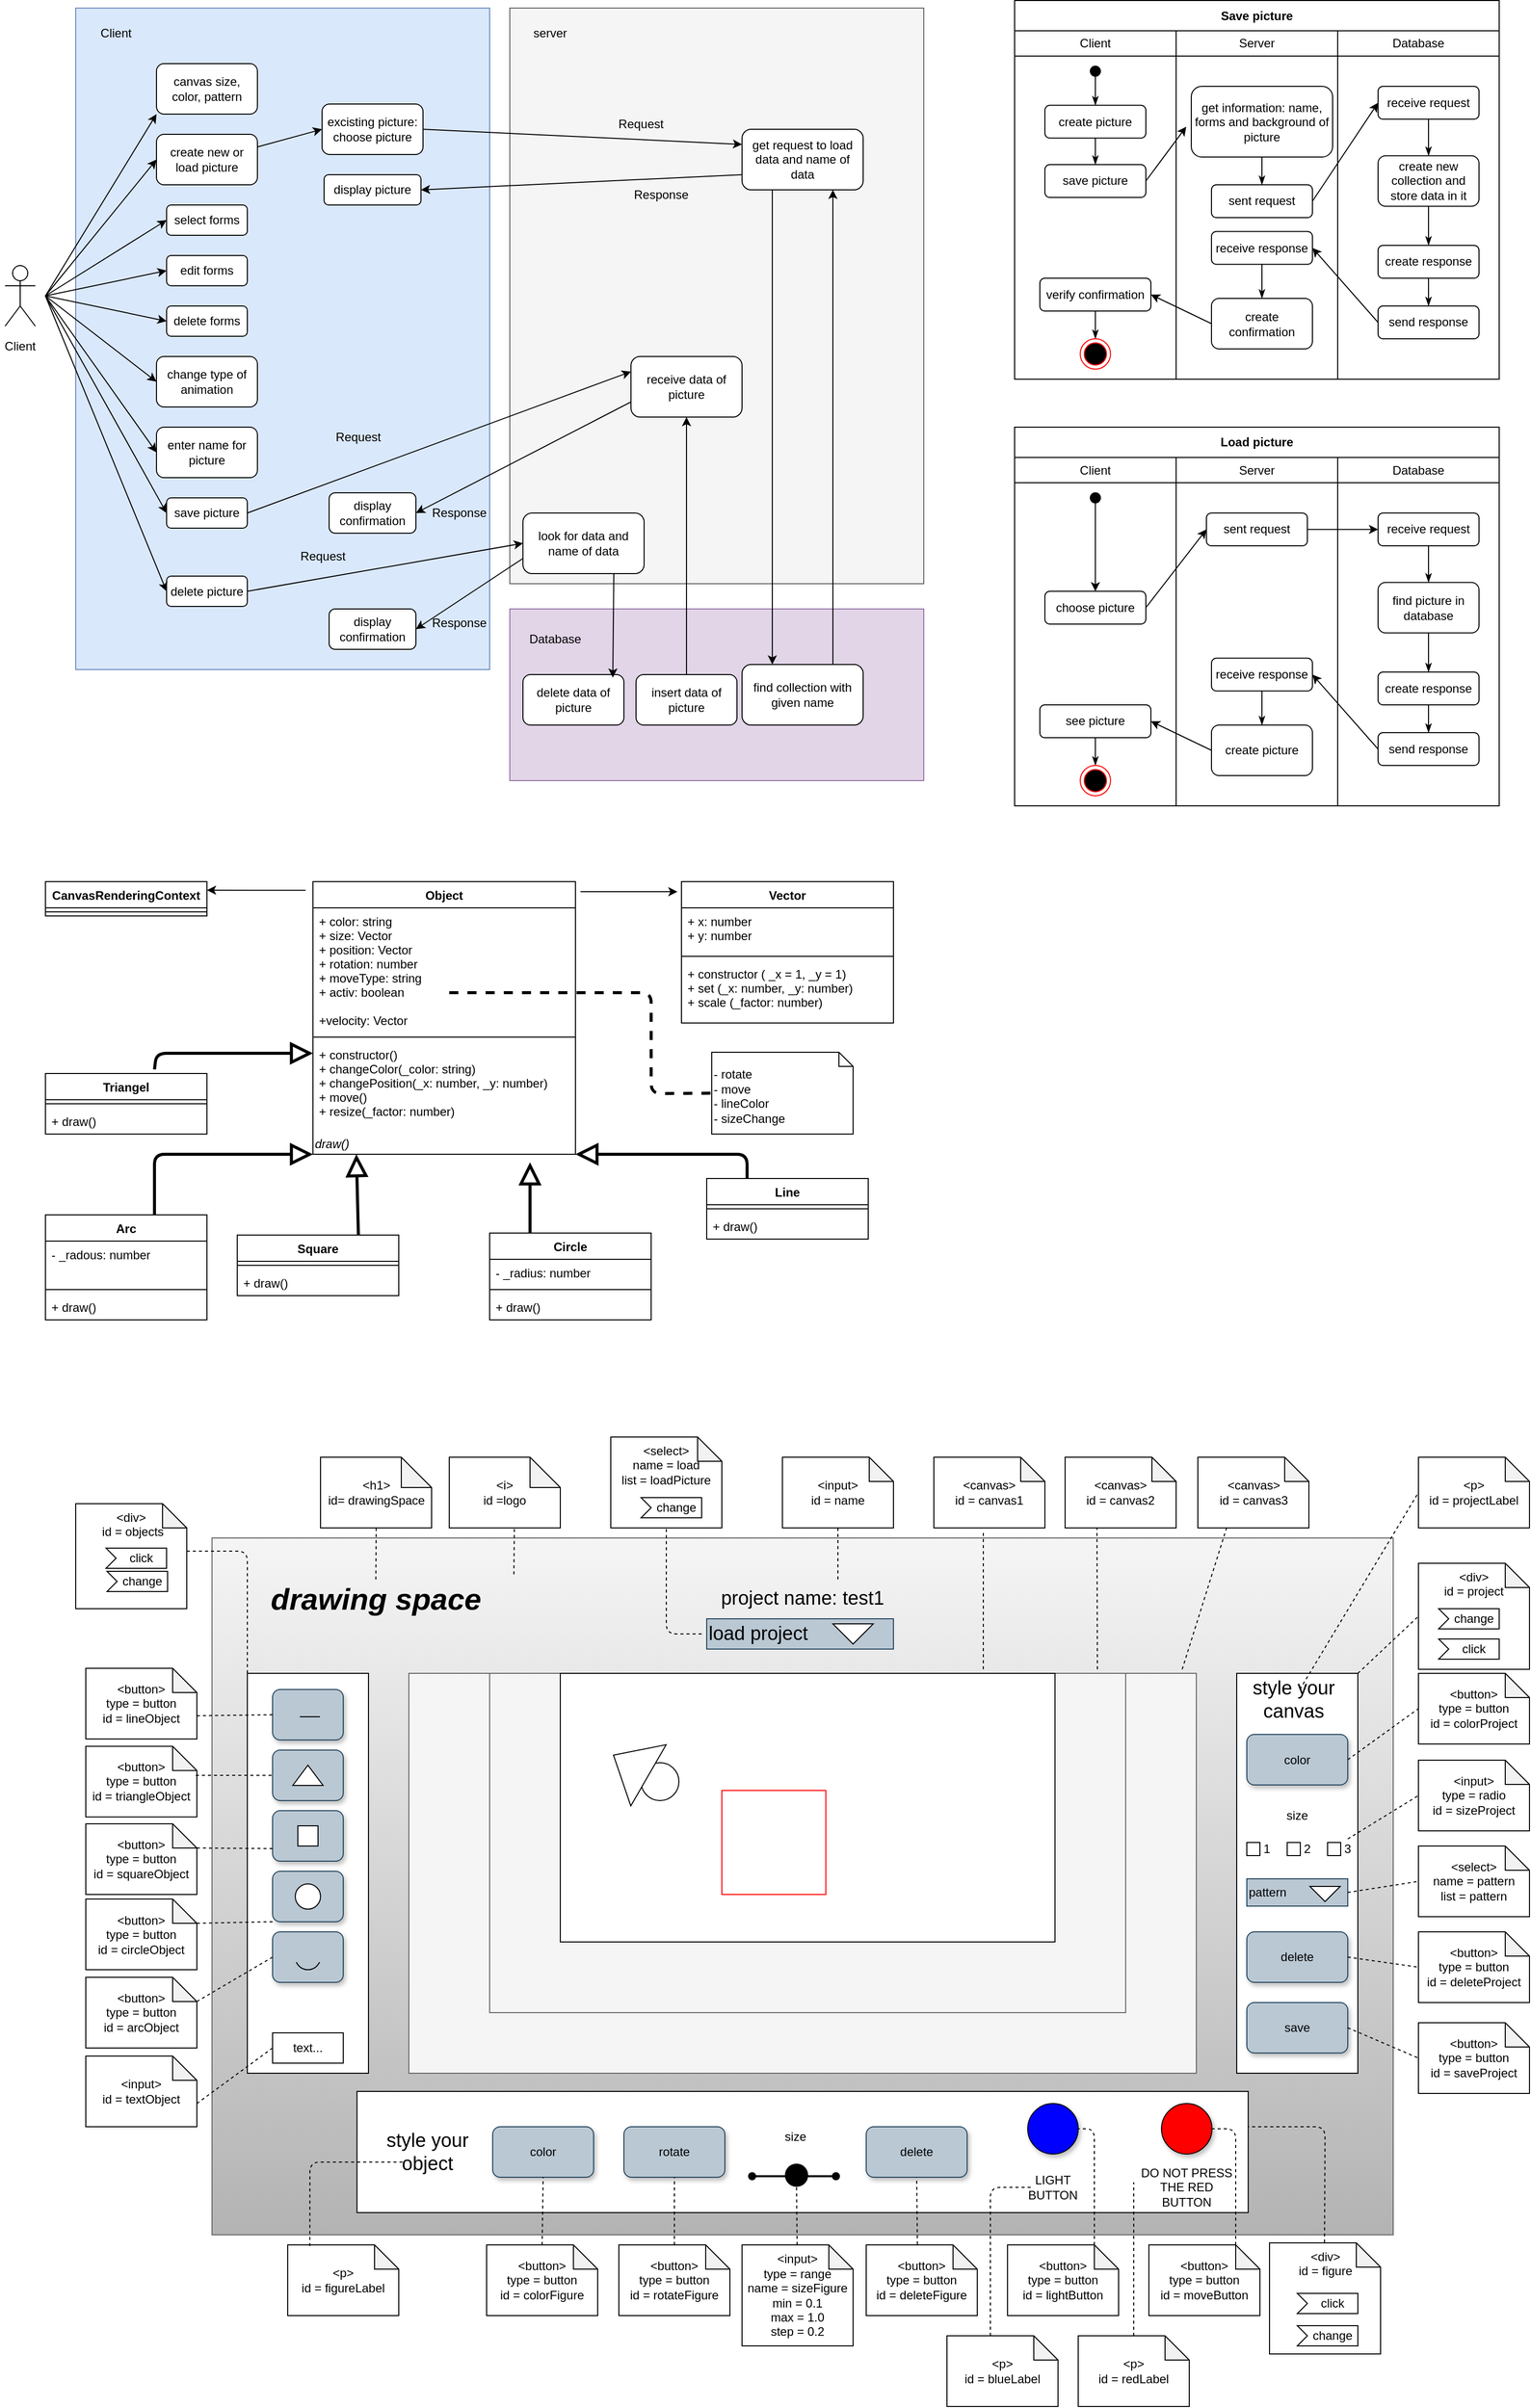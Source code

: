 <mxfile version="13.5.8" type="device" pages="3"><diagram id="6ThJ3t7mRu8Nm_p7ciB1" name="Concept"><mxGraphModel dx="2100" dy="976" grid="1" gridSize="10" guides="1" tooltips="1" connect="1" arrows="1" fold="1" page="1" pageScale="1" pageWidth="827" pageHeight="1169" math="0" shadow="0"><root><mxCell id="0"/><mxCell id="1" parent="0"/><mxCell id="awnzDXVwTq0QOjryx1fF-1" value="Actor" style="shape=umlActor;verticalLabelPosition=bottom;verticalAlign=top;html=1;outlineConnect=0;noLabel=1;fillColor=#FFFFFF;" parent="1" vertex="1"><mxGeometry x="50" y="330" width="30" height="60" as="geometry"/></mxCell><mxCell id="awnzDXVwTq0QOjryx1fF-2" value="&lt;font&gt;Client&lt;/font&gt;" style="text;html=1;align=center;verticalAlign=middle;whiteSpace=wrap;rounded=0;" parent="1" vertex="1"><mxGeometry x="45" y="400" width="40" height="20" as="geometry"/></mxCell><mxCell id="awnzDXVwTq0QOjryx1fF-3" value="" style="rounded=0;whiteSpace=wrap;html=1;fillColor=#dae8fc;strokeColor=#6c8ebf;" parent="1" vertex="1"><mxGeometry x="120" y="75" width="410" height="655" as="geometry"/></mxCell><mxCell id="awnzDXVwTq0QOjryx1fF-5" value="select forms" style="rounded=1;whiteSpace=wrap;html=1;" parent="1" vertex="1"><mxGeometry x="210" y="270" width="80" height="30" as="geometry"/></mxCell><mxCell id="awnzDXVwTq0QOjryx1fF-6" value="edit forms" style="rounded=1;whiteSpace=wrap;html=1;" parent="1" vertex="1"><mxGeometry x="210" y="320" width="80" height="30" as="geometry"/></mxCell><mxCell id="awnzDXVwTq0QOjryx1fF-7" value="delete forms" style="rounded=1;whiteSpace=wrap;html=1;" parent="1" vertex="1"><mxGeometry x="210" y="370" width="80" height="30" as="geometry"/></mxCell><mxCell id="awnzDXVwTq0QOjryx1fF-8" value="change type of animation" style="rounded=1;whiteSpace=wrap;html=1;" parent="1" vertex="1"><mxGeometry x="200" y="420" width="100" height="50" as="geometry"/></mxCell><mxCell id="awnzDXVwTq0QOjryx1fF-10" value="enter name for picture" style="rounded=1;whiteSpace=wrap;html=1;" parent="1" vertex="1"><mxGeometry x="200" y="490" width="100" height="50" as="geometry"/></mxCell><mxCell id="awnzDXVwTq0QOjryx1fF-11" value="save picture" style="rounded=1;whiteSpace=wrap;html=1;" parent="1" vertex="1"><mxGeometry x="210" y="560" width="80" height="30" as="geometry"/></mxCell><mxCell id="awnzDXVwTq0QOjryx1fF-12" value="create new or load picture" style="rounded=1;whiteSpace=wrap;html=1;" parent="1" vertex="1"><mxGeometry x="200" y="200" width="100" height="50" as="geometry"/></mxCell><mxCell id="awnzDXVwTq0QOjryx1fF-13" value="" style="endArrow=classic;html=1;entryX=0;entryY=0.5;entryDx=0;entryDy=0;" parent="1" target="awnzDXVwTq0QOjryx1fF-12" edge="1"><mxGeometry width="50" height="50" relative="1" as="geometry"><mxPoint x="90" y="360" as="sourcePoint"/><mxPoint x="290" y="360" as="targetPoint"/></mxGeometry></mxCell><mxCell id="awnzDXVwTq0QOjryx1fF-14" value="" style="endArrow=classic;html=1;entryX=0;entryY=1;entryDx=0;entryDy=0;" parent="1" target="GxbUfWs3DcBXuHK0R6TY-1" edge="1"><mxGeometry width="50" height="50" relative="1" as="geometry"><mxPoint x="90" y="360" as="sourcePoint"/><mxPoint x="210" y="165" as="targetPoint"/></mxGeometry></mxCell><mxCell id="awnzDXVwTq0QOjryx1fF-15" value="" style="endArrow=classic;html=1;entryX=0;entryY=0.5;entryDx=0;entryDy=0;" parent="1" target="awnzDXVwTq0QOjryx1fF-5" edge="1"><mxGeometry width="50" height="50" relative="1" as="geometry"><mxPoint x="90" y="360" as="sourcePoint"/><mxPoint x="90" y="460" as="targetPoint"/></mxGeometry></mxCell><mxCell id="awnzDXVwTq0QOjryx1fF-16" value="" style="endArrow=classic;html=1;entryX=0;entryY=0.5;entryDx=0;entryDy=0;" parent="1" target="awnzDXVwTq0QOjryx1fF-6" edge="1"><mxGeometry width="50" height="50" relative="1" as="geometry"><mxPoint x="90" y="360" as="sourcePoint"/><mxPoint x="100" y="490" as="targetPoint"/></mxGeometry></mxCell><mxCell id="awnzDXVwTq0QOjryx1fF-17" value="" style="endArrow=classic;html=1;entryX=0;entryY=0.5;entryDx=0;entryDy=0;" parent="1" target="awnzDXVwTq0QOjryx1fF-7" edge="1"><mxGeometry width="50" height="50" relative="1" as="geometry"><mxPoint x="90" y="360" as="sourcePoint"/><mxPoint x="110" y="480" as="targetPoint"/></mxGeometry></mxCell><mxCell id="awnzDXVwTq0QOjryx1fF-18" value="" style="endArrow=classic;html=1;entryX=0;entryY=0.5;entryDx=0;entryDy=0;" parent="1" target="awnzDXVwTq0QOjryx1fF-8" edge="1"><mxGeometry width="50" height="50" relative="1" as="geometry"><mxPoint x="90" y="360" as="sourcePoint"/><mxPoint x="180" y="390" as="targetPoint"/></mxGeometry></mxCell><mxCell id="awnzDXVwTq0QOjryx1fF-19" value="" style="endArrow=classic;html=1;entryX=0;entryY=0.5;entryDx=0;entryDy=0;" parent="1" target="awnzDXVwTq0QOjryx1fF-10" edge="1"><mxGeometry width="50" height="50" relative="1" as="geometry"><mxPoint x="90" y="360" as="sourcePoint"/><mxPoint x="90" y="490" as="targetPoint"/></mxGeometry></mxCell><mxCell id="awnzDXVwTq0QOjryx1fF-20" value="" style="endArrow=classic;html=1;entryX=0;entryY=0.5;entryDx=0;entryDy=0;" parent="1" target="awnzDXVwTq0QOjryx1fF-11" edge="1"><mxGeometry width="50" height="50" relative="1" as="geometry"><mxPoint x="90" y="360" as="sourcePoint"/><mxPoint x="100" y="470" as="targetPoint"/></mxGeometry></mxCell><mxCell id="awnzDXVwTq0QOjryx1fF-21" value="Client" style="text;html=1;strokeColor=none;fillColor=none;align=center;verticalAlign=middle;whiteSpace=wrap;rounded=0;" parent="1" vertex="1"><mxGeometry x="140" y="90" width="40" height="20" as="geometry"/></mxCell><mxCell id="awnzDXVwTq0QOjryx1fF-22" value="excisting picture: choose picture" style="rounded=1;whiteSpace=wrap;html=1;" parent="1" vertex="1"><mxGeometry x="364" y="170" width="100" height="50" as="geometry"/></mxCell><mxCell id="awnzDXVwTq0QOjryx1fF-25" value="" style="endArrow=classic;html=1;entryX=0;entryY=0.5;entryDx=0;entryDy=0;exitX=1;exitY=0.25;exitDx=0;exitDy=0;" parent="1" source="awnzDXVwTq0QOjryx1fF-12" target="awnzDXVwTq0QOjryx1fF-22" edge="1"><mxGeometry width="50" height="50" relative="1" as="geometry"><mxPoint x="310" y="230" as="sourcePoint"/><mxPoint x="360" y="180" as="targetPoint"/></mxGeometry></mxCell><mxCell id="awnzDXVwTq0QOjryx1fF-27" value="display picture" style="rounded=1;whiteSpace=wrap;html=1;" parent="1" vertex="1"><mxGeometry x="366" y="240" width="96" height="30" as="geometry"/></mxCell><mxCell id="awnzDXVwTq0QOjryx1fF-29" value="display confirmation" style="rounded=1;whiteSpace=wrap;html=1;" parent="1" vertex="1"><mxGeometry x="371" y="555" width="86" height="40" as="geometry"/></mxCell><mxCell id="awnzDXVwTq0QOjryx1fF-30" value="" style="rounded=0;whiteSpace=wrap;html=1;fillColor=#f5f5f5;strokeColor=#666666;fontColor=#333333;" parent="1" vertex="1"><mxGeometry x="550" y="75" width="410" height="570" as="geometry"/></mxCell><mxCell id="awnzDXVwTq0QOjryx1fF-31" value="server" style="text;html=1;strokeColor=none;fillColor=none;align=center;verticalAlign=middle;whiteSpace=wrap;rounded=0;fontColor=#000000;" parent="1" vertex="1"><mxGeometry x="570" y="90" width="40" height="20" as="geometry"/></mxCell><mxCell id="awnzDXVwTq0QOjryx1fF-32" value="get request to load data and name of data" style="rounded=1;whiteSpace=wrap;html=1;fontColor=#000000;" parent="1" vertex="1"><mxGeometry x="780" y="195" width="120" height="60" as="geometry"/></mxCell><mxCell id="awnzDXVwTq0QOjryx1fF-33" value="receive data of picture" style="rounded=1;whiteSpace=wrap;html=1;fontColor=#000000;" parent="1" vertex="1"><mxGeometry x="670" y="420" width="110" height="60" as="geometry"/></mxCell><mxCell id="awnzDXVwTq0QOjryx1fF-34" value="" style="rounded=0;whiteSpace=wrap;html=1;fillColor=#e1d5e7;strokeColor=#9673a6;" parent="1" vertex="1"><mxGeometry x="550" y="670" width="410" height="170" as="geometry"/></mxCell><mxCell id="awnzDXVwTq0QOjryx1fF-35" value="insert data of picture" style="rounded=1;whiteSpace=wrap;html=1;" parent="1" vertex="1"><mxGeometry x="675" y="735" width="100" height="50" as="geometry"/></mxCell><mxCell id="awnzDXVwTq0QOjryx1fF-36" value="find collection with given name" style="rounded=1;whiteSpace=wrap;html=1;fontColor=#000000;" parent="1" vertex="1"><mxGeometry x="780" y="725" width="120" height="60" as="geometry"/></mxCell><mxCell id="awnzDXVwTq0QOjryx1fF-37" value="" style="endArrow=classic;html=1;fontColor=#000000;exitX=1;exitY=0.5;exitDx=0;exitDy=0;entryX=0;entryY=0.25;entryDx=0;entryDy=0;" parent="1" source="awnzDXVwTq0QOjryx1fF-22" target="awnzDXVwTq0QOjryx1fF-32" edge="1"><mxGeometry width="50" height="50" relative="1" as="geometry"><mxPoint x="640" y="240" as="sourcePoint"/><mxPoint x="690" y="190" as="targetPoint"/></mxGeometry></mxCell><mxCell id="awnzDXVwTq0QOjryx1fF-38" value="Request" style="text;html=1;strokeColor=none;fillColor=none;align=center;verticalAlign=middle;whiteSpace=wrap;rounded=0;fontColor=#000000;" parent="1" vertex="1"><mxGeometry x="660" y="180" width="40" height="20" as="geometry"/></mxCell><mxCell id="awnzDXVwTq0QOjryx1fF-39" value="" style="endArrow=classic;html=1;fontColor=#000000;entryX=1;entryY=0.5;entryDx=0;entryDy=0;exitX=0;exitY=0.75;exitDx=0;exitDy=0;" parent="1" source="awnzDXVwTq0QOjryx1fF-32" target="awnzDXVwTq0QOjryx1fF-27" edge="1"><mxGeometry width="50" height="50" relative="1" as="geometry"><mxPoint x="670" y="330" as="sourcePoint"/><mxPoint x="720" y="280" as="targetPoint"/></mxGeometry></mxCell><mxCell id="awnzDXVwTq0QOjryx1fF-42" value="Response" style="text;html=1;strokeColor=none;fillColor=none;align=center;verticalAlign=middle;whiteSpace=wrap;rounded=0;fontColor=#000000;" parent="1" vertex="1"><mxGeometry x="680" y="250" width="40" height="20" as="geometry"/></mxCell><mxCell id="awnzDXVwTq0QOjryx1fF-43" value="" style="endArrow=classic;html=1;fontColor=#000000;entryX=0.25;entryY=0;entryDx=0;entryDy=0;exitX=0.25;exitY=1;exitDx=0;exitDy=0;" parent="1" source="awnzDXVwTq0QOjryx1fF-32" target="awnzDXVwTq0QOjryx1fF-36" edge="1"><mxGeometry width="50" height="50" relative="1" as="geometry"><mxPoint x="810" y="380" as="sourcePoint"/><mxPoint x="860" y="330" as="targetPoint"/></mxGeometry></mxCell><mxCell id="awnzDXVwTq0QOjryx1fF-44" value="" style="endArrow=classic;html=1;fontColor=#000000;exitX=0.75;exitY=0;exitDx=0;exitDy=0;entryX=0.75;entryY=1;entryDx=0;entryDy=0;" parent="1" source="awnzDXVwTq0QOjryx1fF-36" target="awnzDXVwTq0QOjryx1fF-32" edge="1"><mxGeometry width="50" height="50" relative="1" as="geometry"><mxPoint x="890" y="610" as="sourcePoint"/><mxPoint x="940" y="560" as="targetPoint"/></mxGeometry></mxCell><mxCell id="awnzDXVwTq0QOjryx1fF-45" value="" style="endArrow=classic;html=1;fontColor=#000000;exitX=1;exitY=0.5;exitDx=0;exitDy=0;entryX=0;entryY=0.25;entryDx=0;entryDy=0;" parent="1" source="awnzDXVwTq0QOjryx1fF-11" target="awnzDXVwTq0QOjryx1fF-33" edge="1"><mxGeometry width="50" height="50" relative="1" as="geometry"><mxPoint x="410" y="520" as="sourcePoint"/><mxPoint x="460" y="470" as="targetPoint"/></mxGeometry></mxCell><mxCell id="awnzDXVwTq0QOjryx1fF-46" value="" style="endArrow=classic;html=1;fontColor=#000000;entryX=1;entryY=0.5;entryDx=0;entryDy=0;exitX=0;exitY=0.75;exitDx=0;exitDy=0;" parent="1" source="awnzDXVwTq0QOjryx1fF-33" target="awnzDXVwTq0QOjryx1fF-29" edge="1"><mxGeometry width="50" height="50" relative="1" as="geometry"><mxPoint x="590" y="590" as="sourcePoint"/><mxPoint x="640" y="540" as="targetPoint"/></mxGeometry></mxCell><mxCell id="awnzDXVwTq0QOjryx1fF-49" value="" style="endArrow=classic;html=1;fontColor=#000000;exitX=0.5;exitY=0;exitDx=0;exitDy=0;entryX=0.5;entryY=1;entryDx=0;entryDy=0;" parent="1" source="awnzDXVwTq0QOjryx1fF-35" target="awnzDXVwTq0QOjryx1fF-33" edge="1"><mxGeometry width="50" height="50" relative="1" as="geometry"><mxPoint x="675" y="595" as="sourcePoint"/><mxPoint x="725" y="545" as="targetPoint"/></mxGeometry></mxCell><mxCell id="awnzDXVwTq0QOjryx1fF-50" value="Request" style="text;html=1;strokeColor=none;fillColor=none;align=center;verticalAlign=middle;whiteSpace=wrap;rounded=0;fontColor=#000000;" parent="1" vertex="1"><mxGeometry x="380" y="490" width="40" height="20" as="geometry"/></mxCell><mxCell id="awnzDXVwTq0QOjryx1fF-51" value="Response" style="text;html=1;strokeColor=none;fillColor=none;align=center;verticalAlign=middle;whiteSpace=wrap;rounded=0;fontColor=#000000;" parent="1" vertex="1"><mxGeometry x="480" y="565" width="40" height="20" as="geometry"/></mxCell><mxCell id="hRmzMRTaB7kyko0Ut7f5-5" value="" style="endArrow=classic;html=1;fontColor=#000000;entryX=1;entryY=0.25;entryDx=0;entryDy=0;exitX=-0.028;exitY=0.032;exitDx=0;exitDy=0;exitPerimeter=0;" parent="1" source="awnzDXVwTq0QOjryx1fF-52" target="hRmzMRTaB7kyko0Ut7f5-1" edge="1"><mxGeometry width="50" height="50" relative="1" as="geometry"><mxPoint x="416" y="949" as="sourcePoint"/><mxPoint x="350" y="950" as="targetPoint"/></mxGeometry></mxCell><mxCell id="hRmzMRTaB7kyko0Ut7f5-45" value="Save picture" style="shape=table;html=1;whiteSpace=wrap;startSize=30;container=1;collapsible=0;childLayout=tableLayout;fontStyle=1;align=center;strokeColor=#000000;fillColor=#FFFFFF;fontColor=#000000;" parent="1" vertex="1"><mxGeometry x="1050" y="67.5" width="480" height="375" as="geometry"/></mxCell><mxCell id="hRmzMRTaB7kyko0Ut7f5-46" value="" style="shape=partialRectangle;html=1;whiteSpace=wrap;collapsible=0;dropTarget=0;pointerEvents=0;fillColor=none;top=0;left=0;bottom=0;right=0;points=[[0,0.5],[1,0.5]];portConstraint=eastwest;" parent="hRmzMRTaB7kyko0Ut7f5-45" vertex="1"><mxGeometry y="30" width="480" height="25" as="geometry"/></mxCell><mxCell id="hRmzMRTaB7kyko0Ut7f5-47" value="Client" style="shape=partialRectangle;html=1;whiteSpace=wrap;connectable=0;fillColor=none;top=0;left=0;bottom=0;right=0;overflow=hidden;" parent="hRmzMRTaB7kyko0Ut7f5-46" vertex="1"><mxGeometry width="160" height="25" as="geometry"/></mxCell><mxCell id="hRmzMRTaB7kyko0Ut7f5-48" value="Server" style="shape=partialRectangle;html=1;whiteSpace=wrap;connectable=0;fillColor=none;top=0;left=0;bottom=0;right=0;overflow=hidden;" parent="hRmzMRTaB7kyko0Ut7f5-46" vertex="1"><mxGeometry x="160" width="160" height="25" as="geometry"/></mxCell><mxCell id="hRmzMRTaB7kyko0Ut7f5-49" value="Database" style="shape=partialRectangle;html=1;whiteSpace=wrap;connectable=0;fillColor=none;top=0;left=0;bottom=0;right=0;overflow=hidden;" parent="hRmzMRTaB7kyko0Ut7f5-46" vertex="1"><mxGeometry x="320" width="160" height="25" as="geometry"/></mxCell><mxCell id="hRmzMRTaB7kyko0Ut7f5-50" value="" style="shape=partialRectangle;html=1;whiteSpace=wrap;collapsible=0;dropTarget=0;pointerEvents=0;fillColor=none;top=0;left=0;bottom=0;right=0;points=[[0,0.5],[1,0.5]];portConstraint=eastwest;" parent="hRmzMRTaB7kyko0Ut7f5-45" vertex="1"><mxGeometry y="55" width="480" height="320" as="geometry"/></mxCell><mxCell id="hRmzMRTaB7kyko0Ut7f5-51" value="" style="shape=partialRectangle;html=1;whiteSpace=wrap;connectable=0;fillColor=none;top=0;left=0;bottom=0;right=0;overflow=hidden;" parent="hRmzMRTaB7kyko0Ut7f5-50" vertex="1"><mxGeometry width="160" height="320" as="geometry"/></mxCell><mxCell id="hRmzMRTaB7kyko0Ut7f5-52" value="" style="shape=partialRectangle;html=1;whiteSpace=wrap;connectable=0;fillColor=none;top=0;left=0;bottom=0;right=0;overflow=hidden;" parent="hRmzMRTaB7kyko0Ut7f5-50" vertex="1"><mxGeometry x="160" width="160" height="320" as="geometry"/></mxCell><mxCell id="hRmzMRTaB7kyko0Ut7f5-53" value="" style="shape=partialRectangle;html=1;whiteSpace=wrap;connectable=0;fillColor=none;top=0;left=0;bottom=0;right=0;overflow=hidden;" parent="hRmzMRTaB7kyko0Ut7f5-50" vertex="1"><mxGeometry x="320" width="160" height="320" as="geometry"/></mxCell><mxCell id="hRmzMRTaB7kyko0Ut7f5-10" value="" style="endArrow=classic;html=1;fontColor=#000000;" parent="1" edge="1"><mxGeometry width="50" height="50" relative="1" as="geometry"><mxPoint x="620" y="950" as="sourcePoint"/><mxPoint x="716" y="950" as="targetPoint"/></mxGeometry></mxCell><mxCell id="hRmzMRTaB7kyko0Ut7f5-32" value="&lt;div&gt;&lt;br&gt;&lt;/div&gt;&lt;div&gt;- rotate&lt;/div&gt;&lt;div&gt;- move&lt;/div&gt;&lt;div&gt;- lineColor&lt;br&gt;&lt;/div&gt;&lt;div&gt;- sizeChange&lt;br&gt;&lt;/div&gt;" style="shape=note;whiteSpace=wrap;html=1;size=14;verticalAlign=top;align=left;spacingTop=-6;strokeColor=#000000;fillColor=#FFFFFF;fontColor=#000000;" parent="1" vertex="1"><mxGeometry x="750" y="1109" width="140" height="81" as="geometry"/></mxCell><mxCell id="hRmzMRTaB7kyko0Ut7f5-85" value="Load picture" style="shape=table;html=1;whiteSpace=wrap;startSize=30;container=1;collapsible=0;childLayout=tableLayout;fontStyle=1;align=center;strokeColor=#000000;fillColor=#FFFFFF;fontColor=#000000;" parent="1" vertex="1"><mxGeometry x="1050" y="490" width="480" height="375" as="geometry"/></mxCell><mxCell id="hRmzMRTaB7kyko0Ut7f5-86" value="" style="shape=partialRectangle;html=1;whiteSpace=wrap;collapsible=0;dropTarget=0;pointerEvents=0;fillColor=none;top=0;left=0;bottom=0;right=0;points=[[0,0.5],[1,0.5]];portConstraint=eastwest;" parent="hRmzMRTaB7kyko0Ut7f5-85" vertex="1"><mxGeometry y="30" width="480" height="25" as="geometry"/></mxCell><mxCell id="hRmzMRTaB7kyko0Ut7f5-87" value="Client" style="shape=partialRectangle;html=1;whiteSpace=wrap;connectable=0;fillColor=none;top=0;left=0;bottom=0;right=0;overflow=hidden;" parent="hRmzMRTaB7kyko0Ut7f5-86" vertex="1"><mxGeometry width="160" height="25" as="geometry"/></mxCell><mxCell id="hRmzMRTaB7kyko0Ut7f5-88" value="Server" style="shape=partialRectangle;html=1;whiteSpace=wrap;connectable=0;fillColor=none;top=0;left=0;bottom=0;right=0;overflow=hidden;" parent="hRmzMRTaB7kyko0Ut7f5-86" vertex="1"><mxGeometry x="160" width="160" height="25" as="geometry"/></mxCell><mxCell id="hRmzMRTaB7kyko0Ut7f5-89" value="Database" style="shape=partialRectangle;html=1;whiteSpace=wrap;connectable=0;fillColor=none;top=0;left=0;bottom=0;right=0;overflow=hidden;" parent="hRmzMRTaB7kyko0Ut7f5-86" vertex="1"><mxGeometry x="320" width="160" height="25" as="geometry"/></mxCell><mxCell id="hRmzMRTaB7kyko0Ut7f5-90" value="" style="shape=partialRectangle;html=1;whiteSpace=wrap;collapsible=0;dropTarget=0;pointerEvents=0;fillColor=none;top=0;left=0;bottom=0;right=0;points=[[0,0.5],[1,0.5]];portConstraint=eastwest;" parent="hRmzMRTaB7kyko0Ut7f5-85" vertex="1"><mxGeometry y="55" width="480" height="320" as="geometry"/></mxCell><mxCell id="hRmzMRTaB7kyko0Ut7f5-91" value="" style="shape=partialRectangle;html=1;whiteSpace=wrap;connectable=0;fillColor=none;top=0;left=0;bottom=0;right=0;overflow=hidden;" parent="hRmzMRTaB7kyko0Ut7f5-90" vertex="1"><mxGeometry width="160" height="320" as="geometry"/></mxCell><mxCell id="hRmzMRTaB7kyko0Ut7f5-92" value="" style="shape=partialRectangle;html=1;whiteSpace=wrap;connectable=0;fillColor=none;top=0;left=0;bottom=0;right=0;overflow=hidden;" parent="hRmzMRTaB7kyko0Ut7f5-90" vertex="1"><mxGeometry x="160" width="160" height="320" as="geometry"/></mxCell><mxCell id="hRmzMRTaB7kyko0Ut7f5-93" value="" style="shape=partialRectangle;html=1;whiteSpace=wrap;connectable=0;fillColor=none;top=0;left=0;bottom=0;right=0;overflow=hidden;" parent="hRmzMRTaB7kyko0Ut7f5-90" vertex="1"><mxGeometry x="320" width="160" height="320" as="geometry"/></mxCell><mxCell id="hRmzMRTaB7kyko0Ut7f5-33" value="" style="endArrow=block;html=1;endFill=0;strokeWidth=3;endSize=15;exitX=0.75;exitY=0;exitDx=0;exitDy=0;" parent="1" source="hRmzMRTaB7kyko0Ut7f5-22" edge="1"><mxGeometry width="50" height="50" relative="1" as="geometry"><mxPoint x="398" y="1270" as="sourcePoint"/><mxPoint x="398" y="1210" as="targetPoint"/></mxGeometry></mxCell><mxCell id="hRmzMRTaB7kyko0Ut7f5-38" value="" style="endArrow=block;html=1;endFill=0;strokeWidth=3;endSize=15;exitX=0.25;exitY=0;exitDx=0;exitDy=0;" parent="1" source="hRmzMRTaB7kyko0Ut7f5-25" edge="1"><mxGeometry width="50" height="50" relative="1" as="geometry"><mxPoint x="350" y="1670" as="sourcePoint"/><mxPoint x="570" y="1218" as="targetPoint"/></mxGeometry></mxCell><mxCell id="hRmzMRTaB7kyko0Ut7f5-39" value="" style="endArrow=block;html=1;endFill=0;strokeWidth=3;endSize=15;entryX=1;entryY=1;entryDx=0;entryDy=0;exitX=0.25;exitY=0;exitDx=0;exitDy=0;" parent="1" source="hRmzMRTaB7kyko0Ut7f5-29" target="awnzDXVwTq0QOjryx1fF-56" edge="1"><mxGeometry width="50" height="50" relative="1" as="geometry"><mxPoint x="780" y="1210" as="sourcePoint"/><mxPoint x="720" y="1220" as="targetPoint"/><Array as="points"><mxPoint x="785" y="1210"/></Array></mxGeometry></mxCell><mxCell id="hRmzMRTaB7kyko0Ut7f5-40" value="" style="endArrow=block;html=1;endFill=0;strokeWidth=3;endSize=15;exitX=0.675;exitY=-0.067;exitDx=0;exitDy=0;exitPerimeter=0;" parent="1" source="hRmzMRTaB7kyko0Ut7f5-11" edge="1"><mxGeometry width="50" height="50" relative="1" as="geometry"><mxPoint x="200" y="1080" as="sourcePoint"/><mxPoint x="355" y="1110" as="targetPoint"/><Array as="points"><mxPoint x="200" y="1110"/></Array></mxGeometry></mxCell><mxCell id="hRmzMRTaB7kyko0Ut7f5-34" value="" style="endArrow=block;html=1;endFill=0;strokeWidth=3;endSize=15;exitX=0.675;exitY=0;exitDx=0;exitDy=0;exitPerimeter=0;" parent="1" source="hRmzMRTaB7kyko0Ut7f5-15" edge="1"><mxGeometry width="50" height="50" relative="1" as="geometry"><mxPoint x="140" y="1360" as="sourcePoint"/><mxPoint x="355" y="1210" as="targetPoint"/><Array as="points"><mxPoint x="198" y="1210"/></Array></mxGeometry></mxCell><mxCell id="hRmzMRTaB7kyko0Ut7f5-58" value="Database" style="text;html=1;strokeColor=none;fillColor=none;align=center;verticalAlign=middle;whiteSpace=wrap;rounded=0;fontColor=#000000;" parent="1" vertex="1"><mxGeometry x="575" y="690" width="40" height="20" as="geometry"/></mxCell><mxCell id="hRmzMRTaB7kyko0Ut7f5-61" style="edgeStyle=orthogonalEdgeStyle;rounded=0;orthogonalLoop=1;jettySize=auto;html=1;exitX=0.5;exitY=1;exitDx=0;exitDy=0;entryX=0.5;entryY=0;entryDx=0;entryDy=0;endArrow=classicThin;endFill=1;endSize=6;strokeColor=#000000;strokeWidth=1;fontColor=#000000;" parent="1" source="hRmzMRTaB7kyko0Ut7f5-59" target="hRmzMRTaB7kyko0Ut7f5-60" edge="1"><mxGeometry relative="1" as="geometry"/></mxCell><mxCell id="hRmzMRTaB7kyko0Ut7f5-59" value="" style="ellipse;whiteSpace=wrap;html=1;aspect=fixed;strokeColor=#000000;fontColor=#000000;align=left;fillColor=#000000;" parent="1" vertex="1"><mxGeometry x="1125" y="132.5" width="10" height="10" as="geometry"/></mxCell><mxCell id="hRmzMRTaB7kyko0Ut7f5-65" style="edgeStyle=orthogonalEdgeStyle;rounded=0;orthogonalLoop=1;jettySize=auto;html=1;exitX=0.5;exitY=1;exitDx=0;exitDy=0;entryX=0.5;entryY=0;entryDx=0;entryDy=0;endArrow=classicThin;endFill=1;endSize=6;strokeColor=#000000;strokeWidth=1;fontColor=#000000;" parent="1" source="hRmzMRTaB7kyko0Ut7f5-60" target="hRmzMRTaB7kyko0Ut7f5-62" edge="1"><mxGeometry relative="1" as="geometry"/></mxCell><mxCell id="hRmzMRTaB7kyko0Ut7f5-60" value="&lt;div align=&quot;center&quot;&gt;create picture&lt;/div&gt;" style="rounded=1;whiteSpace=wrap;html=1;strokeColor=#000000;fontColor=#000000;align=center;fillColor=#FFFFFF;" parent="1" vertex="1"><mxGeometry x="1080" y="171.25" width="100" height="32.5" as="geometry"/></mxCell><mxCell id="hRmzMRTaB7kyko0Ut7f5-62" value="save picture" style="rounded=1;whiteSpace=wrap;html=1;strokeColor=#000000;fontColor=#000000;align=center;fillColor=#FFFFFF;" parent="1" vertex="1"><mxGeometry x="1080" y="230" width="100" height="32.5" as="geometry"/></mxCell><mxCell id="hRmzMRTaB7kyko0Ut7f5-66" style="edgeStyle=orthogonalEdgeStyle;rounded=0;orthogonalLoop=1;jettySize=auto;html=1;exitX=0.5;exitY=1;exitDx=0;exitDy=0;entryX=0.5;entryY=0;entryDx=0;entryDy=0;endArrow=classicThin;endFill=1;endSize=6;strokeColor=#000000;strokeWidth=1;fontColor=#000000;" parent="1" source="hRmzMRTaB7kyko0Ut7f5-63" target="hRmzMRTaB7kyko0Ut7f5-64" edge="1"><mxGeometry relative="1" as="geometry"/></mxCell><mxCell id="hRmzMRTaB7kyko0Ut7f5-63" value="verify confirmation" style="rounded=1;whiteSpace=wrap;html=1;strokeColor=#000000;fontColor=#000000;align=center;fillColor=#FFFFFF;" parent="1" vertex="1"><mxGeometry x="1075" y="342.5" width="110" height="32.5" as="geometry"/></mxCell><mxCell id="hRmzMRTaB7kyko0Ut7f5-64" value="" style="ellipse;html=1;shape=endState;fillColor=#000000;strokeColor=#ff0000;fontColor=#000000;align=left;" parent="1" vertex="1"><mxGeometry x="1115" y="402.5" width="30" height="30" as="geometry"/></mxCell><mxCell id="hRmzMRTaB7kyko0Ut7f5-77" style="edgeStyle=orthogonalEdgeStyle;rounded=0;orthogonalLoop=1;jettySize=auto;html=1;exitX=0.5;exitY=1;exitDx=0;exitDy=0;entryX=0.5;entryY=0;entryDx=0;entryDy=0;endArrow=classicThin;endFill=1;endSize=6;strokeColor=#000000;strokeWidth=1;fontColor=#000000;" parent="1" source="hRmzMRTaB7kyko0Ut7f5-67" target="hRmzMRTaB7kyko0Ut7f5-68" edge="1"><mxGeometry relative="1" as="geometry"/></mxCell><mxCell id="hRmzMRTaB7kyko0Ut7f5-67" value="&lt;div align=&quot;center&quot;&gt;get information: name, forms and background of picture&lt;/div&gt;" style="rounded=1;whiteSpace=wrap;html=1;strokeColor=#000000;fillColor=#FFFFFF;fontColor=#000000;align=center;" parent="1" vertex="1"><mxGeometry x="1225" y="152.5" width="140" height="70" as="geometry"/></mxCell><mxCell id="hRmzMRTaB7kyko0Ut7f5-68" value="sent request" style="rounded=1;whiteSpace=wrap;html=1;strokeColor=#000000;fontColor=#000000;align=center;fillColor=#FFFFFF;" parent="1" vertex="1"><mxGeometry x="1245" y="250" width="100" height="32.5" as="geometry"/></mxCell><mxCell id="hRmzMRTaB7kyko0Ut7f5-83" style="edgeStyle=orthogonalEdgeStyle;rounded=0;orthogonalLoop=1;jettySize=auto;html=1;exitX=0.5;exitY=1;exitDx=0;exitDy=0;entryX=0.5;entryY=0;entryDx=0;entryDy=0;endArrow=classicThin;endFill=1;endSize=6;strokeColor=#000000;strokeWidth=1;fontColor=#000000;" parent="1" source="hRmzMRTaB7kyko0Ut7f5-69" target="hRmzMRTaB7kyko0Ut7f5-70" edge="1"><mxGeometry relative="1" as="geometry"/></mxCell><mxCell id="hRmzMRTaB7kyko0Ut7f5-69" value="receive response" style="rounded=1;whiteSpace=wrap;html=1;strokeColor=#000000;fontColor=#000000;align=center;fillColor=#FFFFFF;" parent="1" vertex="1"><mxGeometry x="1245" y="296.25" width="100" height="32.5" as="geometry"/></mxCell><mxCell id="hRmzMRTaB7kyko0Ut7f5-70" value="create confirmation" style="rounded=1;whiteSpace=wrap;html=1;strokeColor=#000000;fontColor=#000000;align=center;fillColor=#FFFFFF;" parent="1" vertex="1"><mxGeometry x="1245" y="362.5" width="100" height="50" as="geometry"/></mxCell><mxCell id="hRmzMRTaB7kyko0Ut7f5-79" style="edgeStyle=orthogonalEdgeStyle;rounded=0;orthogonalLoop=1;jettySize=auto;html=1;exitX=0.5;exitY=1;exitDx=0;exitDy=0;entryX=0.5;entryY=0;entryDx=0;entryDy=0;endArrow=classicThin;endFill=1;endSize=6;strokeColor=#000000;strokeWidth=1;fontColor=#000000;" parent="1" source="hRmzMRTaB7kyko0Ut7f5-71" target="hRmzMRTaB7kyko0Ut7f5-72" edge="1"><mxGeometry relative="1" as="geometry"/></mxCell><mxCell id="hRmzMRTaB7kyko0Ut7f5-71" value="receive request" style="rounded=1;whiteSpace=wrap;html=1;strokeColor=#000000;fontColor=#000000;align=center;fillColor=#FFFFFF;" parent="1" vertex="1"><mxGeometry x="1410" y="152.5" width="100" height="32.5" as="geometry"/></mxCell><mxCell id="hRmzMRTaB7kyko0Ut7f5-80" style="edgeStyle=orthogonalEdgeStyle;rounded=0;orthogonalLoop=1;jettySize=auto;html=1;exitX=0.5;exitY=1;exitDx=0;exitDy=0;entryX=0.5;entryY=0;entryDx=0;entryDy=0;endArrow=classicThin;endFill=1;endSize=6;strokeColor=#000000;strokeWidth=1;fontColor=#000000;" parent="1" source="hRmzMRTaB7kyko0Ut7f5-72" target="hRmzMRTaB7kyko0Ut7f5-73" edge="1"><mxGeometry relative="1" as="geometry"/></mxCell><mxCell id="hRmzMRTaB7kyko0Ut7f5-72" value="create new collection and store data in it" style="rounded=1;whiteSpace=wrap;html=1;strokeColor=#000000;fontColor=#000000;align=center;fillColor=#FFFFFF;" parent="1" vertex="1"><mxGeometry x="1410" y="221.25" width="100" height="50" as="geometry"/></mxCell><mxCell id="hRmzMRTaB7kyko0Ut7f5-81" style="edgeStyle=orthogonalEdgeStyle;rounded=0;orthogonalLoop=1;jettySize=auto;html=1;exitX=0.5;exitY=1;exitDx=0;exitDy=0;entryX=0.5;entryY=0;entryDx=0;entryDy=0;endArrow=classicThin;endFill=1;endSize=6;strokeColor=#000000;strokeWidth=1;fontColor=#000000;" parent="1" source="hRmzMRTaB7kyko0Ut7f5-73" target="hRmzMRTaB7kyko0Ut7f5-74" edge="1"><mxGeometry relative="1" as="geometry"/></mxCell><mxCell id="hRmzMRTaB7kyko0Ut7f5-73" value="create response" style="rounded=1;whiteSpace=wrap;html=1;strokeColor=#000000;fontColor=#000000;align=center;fillColor=#FFFFFF;" parent="1" vertex="1"><mxGeometry x="1410" y="310" width="100" height="32.5" as="geometry"/></mxCell><mxCell id="hRmzMRTaB7kyko0Ut7f5-74" value="send response" style="rounded=1;whiteSpace=wrap;html=1;strokeColor=#000000;fontColor=#000000;align=center;fillColor=#FFFFFF;" parent="1" vertex="1"><mxGeometry x="1410" y="370" width="100" height="32.5" as="geometry"/></mxCell><mxCell id="hRmzMRTaB7kyko0Ut7f5-76" value="" style="endArrow=classic;html=1;strokeColor=#000000;strokeWidth=1;fontColor=#000000;exitX=1;exitY=0.5;exitDx=0;exitDy=0;" parent="1" source="hRmzMRTaB7kyko0Ut7f5-62" edge="1"><mxGeometry width="50" height="50" relative="1" as="geometry"><mxPoint x="1190" y="222.5" as="sourcePoint"/><mxPoint x="1220" y="192.5" as="targetPoint"/></mxGeometry></mxCell><mxCell id="hRmzMRTaB7kyko0Ut7f5-78" value="" style="endArrow=classic;html=1;strokeColor=#000000;strokeWidth=1;fontColor=#000000;exitX=1;exitY=0.5;exitDx=0;exitDy=0;entryX=0;entryY=0.5;entryDx=0;entryDy=0;" parent="1" source="hRmzMRTaB7kyko0Ut7f5-68" target="hRmzMRTaB7kyko0Ut7f5-71" edge="1"><mxGeometry width="50" height="50" relative="1" as="geometry"><mxPoint x="1360" y="252.5" as="sourcePoint"/><mxPoint x="1410" y="202.5" as="targetPoint"/></mxGeometry></mxCell><mxCell id="hRmzMRTaB7kyko0Ut7f5-82" value="" style="endArrow=classic;html=1;strokeColor=#000000;strokeWidth=1;fontColor=#000000;exitX=0;exitY=0.5;exitDx=0;exitDy=0;entryX=1;entryY=0.5;entryDx=0;entryDy=0;" parent="1" source="hRmzMRTaB7kyko0Ut7f5-74" target="hRmzMRTaB7kyko0Ut7f5-69" edge="1"><mxGeometry width="50" height="50" relative="1" as="geometry"><mxPoint x="1360" y="362.5" as="sourcePoint"/><mxPoint x="1410" y="312.5" as="targetPoint"/></mxGeometry></mxCell><mxCell id="hRmzMRTaB7kyko0Ut7f5-84" value="" style="endArrow=classic;html=1;strokeColor=#000000;strokeWidth=1;fontColor=#000000;exitX=0;exitY=0.5;exitDx=0;exitDy=0;entryX=1;entryY=0.5;entryDx=0;entryDy=0;" parent="1" source="hRmzMRTaB7kyko0Ut7f5-70" target="hRmzMRTaB7kyko0Ut7f5-63" edge="1"><mxGeometry width="50" height="50" relative="1" as="geometry"><mxPoint x="1190" y="382.5" as="sourcePoint"/><mxPoint x="1240" y="332.5" as="targetPoint"/></mxGeometry></mxCell><mxCell id="hRmzMRTaB7kyko0Ut7f5-95" value="" style="ellipse;whiteSpace=wrap;html=1;aspect=fixed;strokeColor=#000000;fontColor=#000000;align=left;fillColor=#000000;" parent="1" vertex="1"><mxGeometry x="1125" y="555" width="10" height="10" as="geometry"/></mxCell><mxCell id="hRmzMRTaB7kyko0Ut7f5-98" value="choose picture" style="rounded=1;whiteSpace=wrap;html=1;strokeColor=#000000;fontColor=#000000;align=center;fillColor=#FFFFFF;" parent="1" vertex="1"><mxGeometry x="1080" y="652.5" width="100" height="32.5" as="geometry"/></mxCell><mxCell id="hRmzMRTaB7kyko0Ut7f5-99" style="edgeStyle=orthogonalEdgeStyle;rounded=0;orthogonalLoop=1;jettySize=auto;html=1;exitX=0.5;exitY=1;exitDx=0;exitDy=0;entryX=0.5;entryY=0;entryDx=0;entryDy=0;endArrow=classicThin;endFill=1;endSize=6;strokeColor=#000000;strokeWidth=1;fontColor=#000000;" parent="1" source="hRmzMRTaB7kyko0Ut7f5-100" target="hRmzMRTaB7kyko0Ut7f5-101" edge="1"><mxGeometry relative="1" as="geometry"/></mxCell><mxCell id="hRmzMRTaB7kyko0Ut7f5-100" value="see picture" style="rounded=1;whiteSpace=wrap;html=1;strokeColor=#000000;fontColor=#000000;align=center;fillColor=#FFFFFF;" parent="1" vertex="1"><mxGeometry x="1075" y="765" width="110" height="32.5" as="geometry"/></mxCell><mxCell id="hRmzMRTaB7kyko0Ut7f5-101" value="" style="ellipse;html=1;shape=endState;fillColor=#000000;strokeColor=#ff0000;fontColor=#000000;align=left;" parent="1" vertex="1"><mxGeometry x="1115" y="825" width="30" height="30" as="geometry"/></mxCell><mxCell id="hRmzMRTaB7kyko0Ut7f5-104" value="sent request" style="rounded=1;whiteSpace=wrap;html=1;strokeColor=#000000;fontColor=#000000;align=center;fillColor=#FFFFFF;" parent="1" vertex="1"><mxGeometry x="1240" y="575" width="100" height="32.5" as="geometry"/></mxCell><mxCell id="hRmzMRTaB7kyko0Ut7f5-105" style="edgeStyle=orthogonalEdgeStyle;rounded=0;orthogonalLoop=1;jettySize=auto;html=1;exitX=0.5;exitY=1;exitDx=0;exitDy=0;entryX=0.5;entryY=0;entryDx=0;entryDy=0;endArrow=classicThin;endFill=1;endSize=6;strokeColor=#000000;strokeWidth=1;fontColor=#000000;" parent="1" source="hRmzMRTaB7kyko0Ut7f5-106" target="hRmzMRTaB7kyko0Ut7f5-107" edge="1"><mxGeometry relative="1" as="geometry"/></mxCell><mxCell id="hRmzMRTaB7kyko0Ut7f5-106" value="receive response" style="rounded=1;whiteSpace=wrap;html=1;strokeColor=#000000;fontColor=#000000;align=center;fillColor=#FFFFFF;" parent="1" vertex="1"><mxGeometry x="1245" y="718.75" width="100" height="32.5" as="geometry"/></mxCell><mxCell id="hRmzMRTaB7kyko0Ut7f5-107" value="create picture" style="rounded=1;whiteSpace=wrap;html=1;strokeColor=#000000;fontColor=#000000;align=center;fillColor=#FFFFFF;" parent="1" vertex="1"><mxGeometry x="1245" y="785" width="100" height="50" as="geometry"/></mxCell><mxCell id="hRmzMRTaB7kyko0Ut7f5-108" style="edgeStyle=orthogonalEdgeStyle;rounded=0;orthogonalLoop=1;jettySize=auto;html=1;exitX=0.5;exitY=1;exitDx=0;exitDy=0;entryX=0.5;entryY=0;entryDx=0;entryDy=0;endArrow=classicThin;endFill=1;endSize=6;strokeColor=#000000;strokeWidth=1;fontColor=#000000;" parent="1" source="hRmzMRTaB7kyko0Ut7f5-109" target="hRmzMRTaB7kyko0Ut7f5-111" edge="1"><mxGeometry relative="1" as="geometry"/></mxCell><mxCell id="hRmzMRTaB7kyko0Ut7f5-109" value="receive request" style="rounded=1;whiteSpace=wrap;html=1;strokeColor=#000000;fontColor=#000000;align=center;fillColor=#FFFFFF;" parent="1" vertex="1"><mxGeometry x="1410" y="575" width="100" height="32.5" as="geometry"/></mxCell><mxCell id="hRmzMRTaB7kyko0Ut7f5-110" style="edgeStyle=orthogonalEdgeStyle;rounded=0;orthogonalLoop=1;jettySize=auto;html=1;exitX=0.5;exitY=1;exitDx=0;exitDy=0;entryX=0.5;entryY=0;entryDx=0;entryDy=0;endArrow=classicThin;endFill=1;endSize=6;strokeColor=#000000;strokeWidth=1;fontColor=#000000;" parent="1" source="hRmzMRTaB7kyko0Ut7f5-111" target="hRmzMRTaB7kyko0Ut7f5-113" edge="1"><mxGeometry relative="1" as="geometry"/></mxCell><mxCell id="hRmzMRTaB7kyko0Ut7f5-111" value="find picture in database" style="rounded=1;whiteSpace=wrap;html=1;strokeColor=#000000;fontColor=#000000;align=center;fillColor=#FFFFFF;" parent="1" vertex="1"><mxGeometry x="1410" y="643.75" width="100" height="50" as="geometry"/></mxCell><mxCell id="hRmzMRTaB7kyko0Ut7f5-112" style="edgeStyle=orthogonalEdgeStyle;rounded=0;orthogonalLoop=1;jettySize=auto;html=1;exitX=0.5;exitY=1;exitDx=0;exitDy=0;entryX=0.5;entryY=0;entryDx=0;entryDy=0;endArrow=classicThin;endFill=1;endSize=6;strokeColor=#000000;strokeWidth=1;fontColor=#000000;" parent="1" source="hRmzMRTaB7kyko0Ut7f5-113" target="hRmzMRTaB7kyko0Ut7f5-114" edge="1"><mxGeometry relative="1" as="geometry"/></mxCell><mxCell id="hRmzMRTaB7kyko0Ut7f5-113" value="create response" style="rounded=1;whiteSpace=wrap;html=1;strokeColor=#000000;fontColor=#000000;align=center;fillColor=#FFFFFF;" parent="1" vertex="1"><mxGeometry x="1410" y="732.5" width="100" height="32.5" as="geometry"/></mxCell><mxCell id="hRmzMRTaB7kyko0Ut7f5-114" value="send response" style="rounded=1;whiteSpace=wrap;html=1;strokeColor=#000000;fontColor=#000000;align=center;fillColor=#FFFFFF;" parent="1" vertex="1"><mxGeometry x="1410" y="792.5" width="100" height="32.5" as="geometry"/></mxCell><mxCell id="hRmzMRTaB7kyko0Ut7f5-115" value="" style="endArrow=classic;html=1;strokeColor=#000000;strokeWidth=1;fontColor=#000000;exitX=1;exitY=0.5;exitDx=0;exitDy=0;entryX=0;entryY=0.5;entryDx=0;entryDy=0;" parent="1" source="hRmzMRTaB7kyko0Ut7f5-98" target="hRmzMRTaB7kyko0Ut7f5-104" edge="1"><mxGeometry width="50" height="50" relative="1" as="geometry"><mxPoint x="1190" y="645" as="sourcePoint"/><mxPoint x="1220" y="615" as="targetPoint"/></mxGeometry></mxCell><mxCell id="hRmzMRTaB7kyko0Ut7f5-116" value="" style="endArrow=classic;html=1;strokeColor=#000000;strokeWidth=1;fontColor=#000000;exitX=1;exitY=0.5;exitDx=0;exitDy=0;entryX=0;entryY=0.5;entryDx=0;entryDy=0;" parent="1" source="hRmzMRTaB7kyko0Ut7f5-104" target="hRmzMRTaB7kyko0Ut7f5-109" edge="1"><mxGeometry width="50" height="50" relative="1" as="geometry"><mxPoint x="1360" y="675" as="sourcePoint"/><mxPoint x="1410" y="625" as="targetPoint"/></mxGeometry></mxCell><mxCell id="hRmzMRTaB7kyko0Ut7f5-117" value="" style="endArrow=classic;html=1;strokeColor=#000000;strokeWidth=1;fontColor=#000000;exitX=0;exitY=0.5;exitDx=0;exitDy=0;entryX=1;entryY=0.5;entryDx=0;entryDy=0;" parent="1" source="hRmzMRTaB7kyko0Ut7f5-114" target="hRmzMRTaB7kyko0Ut7f5-106" edge="1"><mxGeometry width="50" height="50" relative="1" as="geometry"><mxPoint x="1360" y="785" as="sourcePoint"/><mxPoint x="1410" y="735" as="targetPoint"/></mxGeometry></mxCell><mxCell id="hRmzMRTaB7kyko0Ut7f5-118" value="" style="endArrow=classic;html=1;strokeColor=#000000;strokeWidth=1;fontColor=#000000;exitX=0;exitY=0.5;exitDx=0;exitDy=0;entryX=1;entryY=0.5;entryDx=0;entryDy=0;" parent="1" source="hRmzMRTaB7kyko0Ut7f5-107" target="hRmzMRTaB7kyko0Ut7f5-100" edge="1"><mxGeometry width="50" height="50" relative="1" as="geometry"><mxPoint x="1190" y="805" as="sourcePoint"/><mxPoint x="1240" y="755" as="targetPoint"/></mxGeometry></mxCell><mxCell id="hRmzMRTaB7kyko0Ut7f5-119" value="" style="endArrow=classic;html=1;strokeColor=#000000;strokeWidth=1;fontColor=#000000;entryX=0.5;entryY=0;entryDx=0;entryDy=0;exitX=0.5;exitY=1;exitDx=0;exitDy=0;" parent="1" source="hRmzMRTaB7kyko0Ut7f5-95" target="hRmzMRTaB7kyko0Ut7f5-98" edge="1"><mxGeometry width="50" height="50" relative="1" as="geometry"><mxPoint x="1110" y="630" as="sourcePoint"/><mxPoint x="1160" y="580" as="targetPoint"/></mxGeometry></mxCell><mxCell id="hRmzMRTaB7kyko0Ut7f5-1" value="CanvasRenderingContext" style="swimlane;fontStyle=1;align=center;verticalAlign=top;childLayout=stackLayout;horizontal=1;startSize=26;horizontalStack=0;resizeParent=1;resizeParentMax=0;resizeLast=0;collapsible=1;marginBottom=0;strokeColor=#000000;fillColor=#FFFFFF;fontColor=#000000;" parent="1" vertex="1"><mxGeometry x="90" y="940" width="160" height="34" as="geometry"><mxRectangle x="50" y="1270" width="180" height="26" as="alternateBounds"/></mxGeometry></mxCell><mxCell id="hRmzMRTaB7kyko0Ut7f5-3" value="" style="line;strokeWidth=1;fillColor=none;align=left;verticalAlign=middle;spacingTop=-1;spacingLeft=3;spacingRight=3;rotatable=0;labelPosition=right;points=[];portConstraint=eastwest;" parent="hRmzMRTaB7kyko0Ut7f5-1" vertex="1"><mxGeometry y="26" width="160" height="8" as="geometry"/></mxCell><mxCell id="awnzDXVwTq0QOjryx1fF-52" value="Object" style="swimlane;fontStyle=1;align=center;verticalAlign=top;childLayout=stackLayout;horizontal=1;startSize=26;horizontalStack=0;resizeParent=1;resizeParentMax=0;resizeLast=0;collapsible=1;marginBottom=0;strokeColor=#000000;fillColor=#FFFFFF;fontColor=#000000;" parent="1" vertex="1"><mxGeometry x="355" y="940" width="260" height="270" as="geometry"/></mxCell><mxCell id="hRmzMRTaB7kyko0Ut7f5-44" value="" style="endArrow=none;dashed=1;html=1;strokeColor=#000000;strokeWidth=3;fontColor=#000000;entryX=0;entryY=0.5;entryDx=0;entryDy=0;entryPerimeter=0;" parent="awnzDXVwTq0QOjryx1fF-52" target="hRmzMRTaB7kyko0Ut7f5-32" edge="1"><mxGeometry width="50" height="50" relative="1" as="geometry"><mxPoint x="135" y="110" as="sourcePoint"/><mxPoint x="195" y="60" as="targetPoint"/><Array as="points"><mxPoint x="335" y="110"/><mxPoint x="335" y="210"/></Array></mxGeometry></mxCell><mxCell id="awnzDXVwTq0QOjryx1fF-53" value="+ color: string&#xA;+ size: Vector&#xA;+ position: Vector&#xA;+ rotation: number&#xA;+ moveType: string&#xA;+ activ: boolean&#xA;&#xA;+velocity: Vector&#xA;&#xA;" style="text;strokeColor=none;fillColor=none;align=left;verticalAlign=top;spacingLeft=4;spacingRight=4;overflow=hidden;rotatable=0;points=[[0,0.5],[1,0.5]];portConstraint=eastwest;" parent="awnzDXVwTq0QOjryx1fF-52" vertex="1"><mxGeometry y="26" width="260" height="124" as="geometry"/></mxCell><mxCell id="awnzDXVwTq0QOjryx1fF-54" value="" style="line;strokeWidth=1;fillColor=none;align=left;verticalAlign=middle;spacingTop=-1;spacingLeft=3;spacingRight=3;rotatable=0;labelPosition=right;points=[];portConstraint=eastwest;" parent="awnzDXVwTq0QOjryx1fF-52" vertex="1"><mxGeometry y="150" width="260" height="8" as="geometry"/></mxCell><mxCell id="awnzDXVwTq0QOjryx1fF-55" value="+ constructor()&#xA;+ changeColor(_color: string)&#xA;+ changePosition(_x: number, _y: number)&#xA;+ move()&#xA;+ resize(_factor: number)&#xA;&#xA;&#xA;&#xA;&#xA;" style="text;strokeColor=none;fillColor=none;align=left;verticalAlign=top;spacingLeft=4;spacingRight=4;overflow=hidden;rotatable=0;points=[[0,0.5],[1,0.5]];portConstraint=eastwest;" parent="awnzDXVwTq0QOjryx1fF-52" vertex="1"><mxGeometry y="158" width="260" height="92" as="geometry"/></mxCell><mxCell id="awnzDXVwTq0QOjryx1fF-56" value="&lt;i&gt;draw()&lt;/i&gt;" style="text;html=1;strokeColor=none;fillColor=none;align=left;verticalAlign=middle;whiteSpace=wrap;rounded=0;fontColor=#000000;" parent="awnzDXVwTq0QOjryx1fF-52" vertex="1"><mxGeometry y="250" width="260" height="20" as="geometry"/></mxCell><mxCell id="hRmzMRTaB7kyko0Ut7f5-6" value="Vector" style="swimlane;fontStyle=1;align=center;verticalAlign=top;childLayout=stackLayout;horizontal=1;startSize=26;horizontalStack=0;resizeParent=1;resizeParentMax=0;resizeLast=0;collapsible=1;marginBottom=0;strokeColor=#000000;fillColor=#FFFFFF;fontColor=#000000;" parent="1" vertex="1"><mxGeometry x="720" y="940" width="210" height="140" as="geometry"/></mxCell><mxCell id="hRmzMRTaB7kyko0Ut7f5-7" value="+ x: number&#xA;+ y: number&#xA;" style="text;strokeColor=none;fillColor=none;align=left;verticalAlign=top;spacingLeft=4;spacingRight=4;overflow=hidden;rotatable=0;points=[[0,0.5],[1,0.5]];portConstraint=eastwest;" parent="hRmzMRTaB7kyko0Ut7f5-6" vertex="1"><mxGeometry y="26" width="210" height="44" as="geometry"/></mxCell><mxCell id="hRmzMRTaB7kyko0Ut7f5-8" value="" style="line;strokeWidth=1;fillColor=none;align=left;verticalAlign=middle;spacingTop=-1;spacingLeft=3;spacingRight=3;rotatable=0;labelPosition=right;points=[];portConstraint=eastwest;" parent="hRmzMRTaB7kyko0Ut7f5-6" vertex="1"><mxGeometry y="70" width="210" height="8" as="geometry"/></mxCell><mxCell id="hRmzMRTaB7kyko0Ut7f5-9" value="+ constructor ( _x = 1, _y = 1)&#xA;+ set (_x: number, _y: number)&#xA;+ scale (_factor: number)&#xA;&#xA;" style="text;strokeColor=none;fillColor=none;align=left;verticalAlign=top;spacingLeft=4;spacingRight=4;overflow=hidden;rotatable=0;points=[[0,0.5],[1,0.5]];portConstraint=eastwest;" parent="hRmzMRTaB7kyko0Ut7f5-6" vertex="1"><mxGeometry y="78" width="210" height="62" as="geometry"/></mxCell><mxCell id="hRmzMRTaB7kyko0Ut7f5-22" value="Square" style="swimlane;fontStyle=1;align=center;verticalAlign=top;childLayout=stackLayout;horizontal=1;startSize=26;horizontalStack=0;resizeParent=1;resizeParentMax=0;resizeLast=0;collapsible=1;marginBottom=0;strokeColor=#000000;fillColor=#FFFFFF;fontColor=#000000;" parent="1" vertex="1"><mxGeometry x="280" y="1290" width="160" height="60" as="geometry"/></mxCell><mxCell id="hRmzMRTaB7kyko0Ut7f5-23" value="" style="line;strokeWidth=1;fillColor=none;align=left;verticalAlign=middle;spacingTop=-1;spacingLeft=3;spacingRight=3;rotatable=0;labelPosition=right;points=[];portConstraint=eastwest;" parent="hRmzMRTaB7kyko0Ut7f5-22" vertex="1"><mxGeometry y="26" width="160" height="8" as="geometry"/></mxCell><mxCell id="hRmzMRTaB7kyko0Ut7f5-24" value="+ draw()" style="text;strokeColor=none;fillColor=none;align=left;verticalAlign=top;spacingLeft=4;spacingRight=4;overflow=hidden;rotatable=0;points=[[0,0.5],[1,0.5]];portConstraint=eastwest;" parent="hRmzMRTaB7kyko0Ut7f5-22" vertex="1"><mxGeometry y="34" width="160" height="26" as="geometry"/></mxCell><mxCell id="hRmzMRTaB7kyko0Ut7f5-29" value="Line" style="swimlane;fontStyle=1;align=center;verticalAlign=top;childLayout=stackLayout;horizontal=1;startSize=26;horizontalStack=0;resizeParent=1;resizeParentMax=0;resizeLast=0;collapsible=1;marginBottom=0;strokeColor=#000000;fillColor=#FFFFFF;fontColor=#000000;" parent="1" vertex="1"><mxGeometry x="745" y="1234" width="160" height="60" as="geometry"/></mxCell><mxCell id="hRmzMRTaB7kyko0Ut7f5-30" value="" style="line;strokeWidth=1;fillColor=none;align=left;verticalAlign=middle;spacingTop=-1;spacingLeft=3;spacingRight=3;rotatable=0;labelPosition=right;points=[];portConstraint=eastwest;" parent="hRmzMRTaB7kyko0Ut7f5-29" vertex="1"><mxGeometry y="26" width="160" height="8" as="geometry"/></mxCell><mxCell id="hRmzMRTaB7kyko0Ut7f5-31" value="+ draw()" style="text;strokeColor=none;fillColor=none;align=left;verticalAlign=top;spacingLeft=4;spacingRight=4;overflow=hidden;rotatable=0;points=[[0,0.5],[1,0.5]];portConstraint=eastwest;" parent="hRmzMRTaB7kyko0Ut7f5-29" vertex="1"><mxGeometry y="34" width="160" height="26" as="geometry"/></mxCell><mxCell id="hRmzMRTaB7kyko0Ut7f5-15" value="Arc" style="swimlane;fontStyle=1;align=center;verticalAlign=top;childLayout=stackLayout;horizontal=1;startSize=26;horizontalStack=0;resizeParent=1;resizeParentMax=0;resizeLast=0;collapsible=1;marginBottom=0;strokeColor=#000000;fillColor=#FFFFFF;fontColor=#000000;" parent="1" vertex="1"><mxGeometry x="90" y="1270" width="160" height="104" as="geometry"/></mxCell><mxCell id="hRmzMRTaB7kyko0Ut7f5-16" value="- _radous: number&#xA;&#xA;" style="text;strokeColor=none;fillColor=none;align=left;verticalAlign=top;spacingLeft=4;spacingRight=4;overflow=hidden;rotatable=0;points=[[0,0.5],[1,0.5]];portConstraint=eastwest;" parent="hRmzMRTaB7kyko0Ut7f5-15" vertex="1"><mxGeometry y="26" width="160" height="44" as="geometry"/></mxCell><mxCell id="hRmzMRTaB7kyko0Ut7f5-17" value="" style="line;strokeWidth=1;fillColor=none;align=left;verticalAlign=middle;spacingTop=-1;spacingLeft=3;spacingRight=3;rotatable=0;labelPosition=right;points=[];portConstraint=eastwest;" parent="hRmzMRTaB7kyko0Ut7f5-15" vertex="1"><mxGeometry y="70" width="160" height="8" as="geometry"/></mxCell><mxCell id="hRmzMRTaB7kyko0Ut7f5-18" value="+ draw()" style="text;strokeColor=none;fillColor=none;align=left;verticalAlign=top;spacingLeft=4;spacingRight=4;overflow=hidden;rotatable=0;points=[[0,0.5],[1,0.5]];portConstraint=eastwest;" parent="hRmzMRTaB7kyko0Ut7f5-15" vertex="1"><mxGeometry y="78" width="160" height="26" as="geometry"/></mxCell><mxCell id="hRmzMRTaB7kyko0Ut7f5-11" value="Triangel" style="swimlane;fontStyle=1;align=center;verticalAlign=top;childLayout=stackLayout;horizontal=1;startSize=26;horizontalStack=0;resizeParent=1;resizeParentMax=0;resizeLast=0;collapsible=1;marginBottom=0;strokeColor=#000000;fillColor=#FFFFFF;fontColor=#000000;" parent="1" vertex="1"><mxGeometry x="90" y="1130" width="160" height="60" as="geometry"/></mxCell><mxCell id="hRmzMRTaB7kyko0Ut7f5-13" value="" style="line;strokeWidth=1;fillColor=none;align=left;verticalAlign=middle;spacingTop=-1;spacingLeft=3;spacingRight=3;rotatable=0;labelPosition=right;points=[];portConstraint=eastwest;" parent="hRmzMRTaB7kyko0Ut7f5-11" vertex="1"><mxGeometry y="26" width="160" height="8" as="geometry"/></mxCell><mxCell id="hRmzMRTaB7kyko0Ut7f5-14" value="+ draw()" style="text;strokeColor=none;fillColor=none;align=left;verticalAlign=top;spacingLeft=4;spacingRight=4;overflow=hidden;rotatable=0;points=[[0,0.5],[1,0.5]];portConstraint=eastwest;" parent="hRmzMRTaB7kyko0Ut7f5-11" vertex="1"><mxGeometry y="34" width="160" height="26" as="geometry"/></mxCell><mxCell id="hRmzMRTaB7kyko0Ut7f5-25" value="Circle" style="swimlane;fontStyle=1;align=center;verticalAlign=top;childLayout=stackLayout;horizontal=1;startSize=26;horizontalStack=0;resizeParent=1;resizeParentMax=0;resizeLast=0;collapsible=1;marginBottom=0;strokeColor=#000000;fillColor=#FFFFFF;fontColor=#000000;" parent="1" vertex="1"><mxGeometry x="530" y="1288" width="160" height="86" as="geometry"/></mxCell><mxCell id="hRmzMRTaB7kyko0Ut7f5-26" value="- _radius: number" style="text;strokeColor=none;fillColor=none;align=left;verticalAlign=top;spacingLeft=4;spacingRight=4;overflow=hidden;rotatable=0;points=[[0,0.5],[1,0.5]];portConstraint=eastwest;" parent="hRmzMRTaB7kyko0Ut7f5-25" vertex="1"><mxGeometry y="26" width="160" height="26" as="geometry"/></mxCell><mxCell id="hRmzMRTaB7kyko0Ut7f5-27" value="" style="line;strokeWidth=1;fillColor=none;align=left;verticalAlign=middle;spacingTop=-1;spacingLeft=3;spacingRight=3;rotatable=0;labelPosition=right;points=[];portConstraint=eastwest;" parent="hRmzMRTaB7kyko0Ut7f5-25" vertex="1"><mxGeometry y="52" width="160" height="8" as="geometry"/></mxCell><mxCell id="hRmzMRTaB7kyko0Ut7f5-28" value="+ draw()" style="text;strokeColor=none;fillColor=none;align=left;verticalAlign=top;spacingLeft=4;spacingRight=4;overflow=hidden;rotatable=0;points=[[0,0.5],[1,0.5]];portConstraint=eastwest;" parent="hRmzMRTaB7kyko0Ut7f5-25" vertex="1"><mxGeometry y="60" width="160" height="26" as="geometry"/></mxCell><mxCell id="EQTnPEm4z3_wGbmIg1pc-1" value="" style="rounded=0;whiteSpace=wrap;html=1;fillColor=#f5f5f5;strokeColor=#666666;gradientColor=#b3b3b3;" parent="1" vertex="1"><mxGeometry x="255" y="1590" width="1170" height="690" as="geometry"/></mxCell><mxCell id="EQTnPEm4z3_wGbmIg1pc-2" value="&lt;div style=&quot;font-size: 19px&quot;&gt;&lt;font style=&quot;font-size: 19px&quot;&gt;project name: test1&lt;/font&gt;&lt;/div&gt;" style="text;html=1;strokeColor=none;fillColor=none;align=center;verticalAlign=middle;whiteSpace=wrap;rounded=0;" parent="1" vertex="1"><mxGeometry x="750" y="1640" width="180" height="20" as="geometry"/></mxCell><mxCell id="EQTnPEm4z3_wGbmIg1pc-3" value="&lt;div style=&quot;font-size: 19px&quot; align=&quot;left&quot;&gt;&lt;font style=&quot;font-size: 19px&quot;&gt;load project&lt;br&gt;&lt;/font&gt;&lt;/div&gt;" style="rounded=0;whiteSpace=wrap;html=1;align=left;fillColor=#bac8d3;strokeColor=#23445d;" parent="1" vertex="1"><mxGeometry x="745" y="1670" width="185" height="30" as="geometry"/></mxCell><mxCell id="EQTnPEm4z3_wGbmIg1pc-4" value="" style="triangle;whiteSpace=wrap;html=1;rotation=90;" parent="1" vertex="1"><mxGeometry x="880" y="1665" width="20" height="40" as="geometry"/></mxCell><mxCell id="EQTnPEm4z3_wGbmIg1pc-5" value="" style="rounded=0;whiteSpace=wrap;html=1;fillColor=#f5f5f5;strokeColor=#666666;fontColor=#333333;" parent="1" vertex="1"><mxGeometry x="450" y="1724" width="780" height="396" as="geometry"/></mxCell><mxCell id="EQTnPEm4z3_wGbmIg1pc-6" value="" style="rounded=0;whiteSpace=wrap;html=1;fillColor=#f5f5f5;strokeColor=#666666;fontColor=#333333;" parent="1" vertex="1"><mxGeometry x="530" y="1724" width="630" height="336" as="geometry"/></mxCell><mxCell id="EQTnPEm4z3_wGbmIg1pc-7" value="" style="rounded=0;whiteSpace=wrap;html=1;" parent="1" vertex="1"><mxGeometry x="600" y="1724" width="490" height="266" as="geometry"/></mxCell><mxCell id="EQTnPEm4z3_wGbmIg1pc-8" value="" style="rounded=0;whiteSpace=wrap;html=1;" parent="1" vertex="1"><mxGeometry x="290" y="1724" width="120" height="396" as="geometry"/></mxCell><mxCell id="EQTnPEm4z3_wGbmIg1pc-9" value="" style="rounded=1;whiteSpace=wrap;html=1;strokeColor=#23445d;shadow=1;fillColor=#bac8d3;" parent="1" vertex="1"><mxGeometry x="315" y="1740" width="70" height="50" as="geometry"/></mxCell><mxCell id="EQTnPEm4z3_wGbmIg1pc-10" value="" style="rounded=1;whiteSpace=wrap;html=1;strokeColor=#23445d;glass=0;sketch=0;shadow=1;fillColor=#bac8d3;" parent="1" vertex="1"><mxGeometry x="315" y="1800" width="70" height="50" as="geometry"/></mxCell><mxCell id="EQTnPEm4z3_wGbmIg1pc-11" value="" style="rounded=1;whiteSpace=wrap;html=1;strokeColor=#23445d;shadow=1;fillColor=#bac8d3;" parent="1" vertex="1"><mxGeometry x="315" y="1860" width="70" height="50" as="geometry"/></mxCell><mxCell id="EQTnPEm4z3_wGbmIg1pc-12" value="" style="rounded=1;whiteSpace=wrap;html=1;strokeColor=#23445d;shadow=1;fillColor=#bac8d3;" parent="1" vertex="1"><mxGeometry x="315" y="1920" width="70" height="50" as="geometry"/></mxCell><mxCell id="EQTnPEm4z3_wGbmIg1pc-13" value="" style="rounded=1;whiteSpace=wrap;html=1;strokeColor=#23445d;shadow=1;fillColor=#bac8d3;" parent="1" vertex="1"><mxGeometry x="315" y="1980" width="70" height="50" as="geometry"/></mxCell><mxCell id="EQTnPEm4z3_wGbmIg1pc-14" value="text..." style="rounded=0;whiteSpace=wrap;html=1;strokeColor=#000000;" parent="1" vertex="1"><mxGeometry x="315" y="2080" width="70" height="30" as="geometry"/></mxCell><mxCell id="EQTnPEm4z3_wGbmIg1pc-18" value="" style="endArrow=none;html=1;" parent="1" edge="1"><mxGeometry width="50" height="50" relative="1" as="geometry"><mxPoint x="342" y="1767" as="sourcePoint"/><mxPoint x="362" y="1767" as="targetPoint"/></mxGeometry></mxCell><mxCell id="EQTnPEm4z3_wGbmIg1pc-19" value="" style="triangle;whiteSpace=wrap;html=1;strokeColor=#000000;rotation=-90;" parent="1" vertex="1"><mxGeometry x="340" y="1810" width="20" height="30" as="geometry"/></mxCell><mxCell id="EQTnPEm4z3_wGbmIg1pc-21" value="" style="whiteSpace=wrap;html=1;aspect=fixed;strokeColor=#000000;" parent="1" vertex="1"><mxGeometry x="340" y="1875" width="20" height="20" as="geometry"/></mxCell><mxCell id="EQTnPEm4z3_wGbmIg1pc-22" value="" style="ellipse;whiteSpace=wrap;html=1;aspect=fixed;strokeColor=#000000;" parent="1" vertex="1"><mxGeometry x="337.5" y="1932.5" width="25" height="25" as="geometry"/></mxCell><mxCell id="EQTnPEm4z3_wGbmIg1pc-23" value="" style="ellipse;whiteSpace=wrap;html=1;aspect=fixed;strokeColor=#000000;fillColor=none;" parent="1" vertex="1"><mxGeometry x="337.5" y="1992.5" width="25" height="25" as="geometry"/></mxCell><mxCell id="EQTnPEm4z3_wGbmIg1pc-24" value="" style="rounded=0;whiteSpace=wrap;html=1;fillColor=#bac8d3;strokeColor=none;" parent="1" vertex="1"><mxGeometry x="334" y="1990" width="30" height="20" as="geometry"/></mxCell><mxCell id="EQTnPEm4z3_wGbmIg1pc-25" value="" style="rounded=0;whiteSpace=wrap;html=1;rotation=-90;" parent="1" vertex="1"><mxGeometry x="780" y="1756.62" width="120" height="882.75" as="geometry"/></mxCell><mxCell id="EQTnPEm4z3_wGbmIg1pc-27" value="color" style="rounded=1;whiteSpace=wrap;html=1;shadow=1;fillColor=#bac8d3;strokeColor=#23445d;" parent="1" vertex="1"><mxGeometry x="533" y="2173" width="100" height="50" as="geometry"/></mxCell><mxCell id="EQTnPEm4z3_wGbmIg1pc-31" value="rotate" style="rounded=1;whiteSpace=wrap;html=1;shadow=1;fillColor=#bac8d3;strokeColor=#23445d;" parent="1" vertex="1"><mxGeometry x="663" y="2173" width="100" height="50" as="geometry"/></mxCell><mxCell id="EQTnPEm4z3_wGbmIg1pc-32" value="delete" style="rounded=1;whiteSpace=wrap;html=1;shadow=1;fillColor=#bac8d3;strokeColor=#23445d;" parent="1" vertex="1"><mxGeometry x="903" y="2173" width="100" height="50" as="geometry"/></mxCell><mxCell id="EQTnPEm4z3_wGbmIg1pc-36" value="" style="endArrow=oval;html=1;startArrow=oval;startFill=1;endFill=1;strokeWidth=2;" parent="1" edge="1"><mxGeometry width="50" height="50" relative="1" as="geometry"><mxPoint x="790" y="2222" as="sourcePoint"/><mxPoint x="873" y="2222" as="targetPoint"/></mxGeometry></mxCell><mxCell id="EQTnPEm4z3_wGbmIg1pc-37" value="" style="ellipse;whiteSpace=wrap;html=1;aspect=fixed;rounded=1;shadow=0;glass=0;sketch=0;strokeColor=#000000;fillColor=#000000;" parent="1" vertex="1"><mxGeometry x="823" y="2210" width="22" height="22" as="geometry"/></mxCell><mxCell id="EQTnPEm4z3_wGbmIg1pc-40" value="size" style="text;html=1;strokeColor=none;fillColor=none;align=center;verticalAlign=middle;whiteSpace=wrap;rounded=0;shadow=0;glass=0;sketch=0;" parent="1" vertex="1"><mxGeometry x="813" y="2173" width="40" height="20" as="geometry"/></mxCell><mxCell id="EQTnPEm4z3_wGbmIg1pc-42" value="" style="ellipse;whiteSpace=wrap;html=1;aspect=fixed;strokeColor=#000000;" parent="1" vertex="1"><mxGeometry x="680" y="1812.5" width="37.5" height="37.5" as="geometry"/></mxCell><mxCell id="EQTnPEm4z3_wGbmIg1pc-41" value="" style="triangle;whiteSpace=wrap;html=1;strokeColor=#000000;rotation=-150;" parent="1" vertex="1"><mxGeometry x="650" y="1780" width="40" height="70" as="geometry"/></mxCell><mxCell id="EQTnPEm4z3_wGbmIg1pc-44" value="" style="whiteSpace=wrap;html=1;aspect=fixed;strokeColor=#FF0000;" parent="1" vertex="1"><mxGeometry x="760" y="1840" width="103" height="103" as="geometry"/></mxCell><mxCell id="EQTnPEm4z3_wGbmIg1pc-45" value="" style="rounded=0;whiteSpace=wrap;html=1;" parent="1" vertex="1"><mxGeometry x="1270" y="1724" width="120" height="396" as="geometry"/></mxCell><mxCell id="EQTnPEm4z3_wGbmIg1pc-46" value="color" style="rounded=1;whiteSpace=wrap;html=1;shadow=1;fillColor=#bac8d3;strokeColor=#23445d;" parent="1" vertex="1"><mxGeometry x="1280" y="1784.5" width="100" height="50" as="geometry"/></mxCell><mxCell id="EQTnPEm4z3_wGbmIg1pc-47" value="style your canvas" style="text;html=1;strokeColor=none;fillColor=none;align=center;verticalAlign=middle;whiteSpace=wrap;rounded=0;shadow=0;glass=0;sketch=0;fontSize=19;" parent="1" vertex="1"><mxGeometry x="1278" y="1740" width="97" height="20" as="geometry"/></mxCell><mxCell id="EQTnPEm4z3_wGbmIg1pc-49" value="delete" style="rounded=1;whiteSpace=wrap;html=1;shadow=1;fillColor=#bac8d3;strokeColor=#23445d;" parent="1" vertex="1"><mxGeometry x="1280" y="1980" width="100" height="50" as="geometry"/></mxCell><mxCell id="EQTnPEm4z3_wGbmIg1pc-50" value="save" style="rounded=1;whiteSpace=wrap;html=1;shadow=1;fillColor=#bac8d3;strokeColor=#23445d;" parent="1" vertex="1"><mxGeometry x="1280" y="2050" width="100" height="50" as="geometry"/></mxCell><mxCell id="EQTnPEm4z3_wGbmIg1pc-51" value="size" style="text;html=1;strokeColor=none;fillColor=none;align=center;verticalAlign=middle;whiteSpace=wrap;rounded=0;shadow=0;glass=0;sketch=0;" parent="1" vertex="1"><mxGeometry x="1310" y="1854.5" width="40" height="20" as="geometry"/></mxCell><mxCell id="EQTnPEm4z3_wGbmIg1pc-53" value="" style="whiteSpace=wrap;html=1;aspect=fixed;strokeColor=#000000;" parent="1" vertex="1"><mxGeometry x="1280" y="1891.5" width="13" height="13" as="geometry"/></mxCell><mxCell id="EQTnPEm4z3_wGbmIg1pc-54" value="" style="whiteSpace=wrap;html=1;aspect=fixed;strokeColor=#000000;" parent="1" vertex="1"><mxGeometry x="1360" y="1891.5" width="13" height="13" as="geometry"/></mxCell><mxCell id="EQTnPEm4z3_wGbmIg1pc-55" value="" style="whiteSpace=wrap;html=1;aspect=fixed;strokeColor=#000000;" parent="1" vertex="1"><mxGeometry x="1320" y="1891.5" width="13" height="13" as="geometry"/></mxCell><mxCell id="EQTnPEm4z3_wGbmIg1pc-56" value="1" style="text;html=1;strokeColor=none;fillColor=none;align=center;verticalAlign=middle;whiteSpace=wrap;rounded=0;shadow=0;glass=0;sketch=0;" parent="1" vertex="1"><mxGeometry x="1280" y="1888" width="40" height="20" as="geometry"/></mxCell><mxCell id="EQTnPEm4z3_wGbmIg1pc-57" value="2" style="text;html=1;strokeColor=none;fillColor=none;align=center;verticalAlign=middle;whiteSpace=wrap;rounded=0;shadow=0;glass=0;sketch=0;" parent="1" vertex="1"><mxGeometry x="1320" y="1888" width="40" height="20" as="geometry"/></mxCell><mxCell id="EQTnPEm4z3_wGbmIg1pc-58" value="3" style="text;html=1;strokeColor=none;fillColor=none;align=center;verticalAlign=middle;whiteSpace=wrap;rounded=0;shadow=0;glass=0;sketch=0;" parent="1" vertex="1"><mxGeometry x="1360" y="1888" width="40" height="20" as="geometry"/></mxCell><mxCell id="EQTnPEm4z3_wGbmIg1pc-60" value="&lt;div align=&quot;left&quot;&gt;pattern&lt;/div&gt;" style="rounded=0;whiteSpace=wrap;html=1;shadow=0;glass=0;sketch=0;fillColor=#bac8d3;align=left;strokeColor=#23445d;" parent="1" vertex="1"><mxGeometry x="1280" y="1927.5" width="100" height="27" as="geometry"/></mxCell><mxCell id="EQTnPEm4z3_wGbmIg1pc-61" value="" style="triangle;whiteSpace=wrap;html=1;rounded=0;shadow=0;glass=0;sketch=0;strokeColor=#000000;fillColor=#FFFFFF;rotation=90;" parent="1" vertex="1"><mxGeometry x="1350" y="1927.5" width="15" height="30" as="geometry"/></mxCell><mxCell id="EQTnPEm4z3_wGbmIg1pc-62" value="" style="ellipse;whiteSpace=wrap;html=1;aspect=fixed;rounded=0;shadow=1;glass=0;sketch=0;strokeColor=#000000;fillColor=#FF0000;" parent="1" vertex="1"><mxGeometry x="1195.5" y="2150" width="50" height="50" as="geometry"/></mxCell><mxCell id="EQTnPEm4z3_wGbmIg1pc-63" value="DO NOT PRESS THE RED BUTTON" style="text;html=1;strokeColor=none;fillColor=none;align=center;verticalAlign=middle;whiteSpace=wrap;rounded=0;shadow=1;glass=0;sketch=0;" parent="1" vertex="1"><mxGeometry x="1168" y="2223" width="105" height="20" as="geometry"/></mxCell><mxCell id="EQTnPEm4z3_wGbmIg1pc-64" value="&lt;b&gt;&lt;i&gt;&lt;font style=&quot;font-size: 30px&quot;&gt;drawing space&lt;/font&gt;&lt;/i&gt;&lt;/b&gt;" style="text;html=1;strokeColor=none;fillColor=none;align=center;verticalAlign=middle;whiteSpace=wrap;rounded=0;shadow=1;glass=0;sketch=0;" parent="1" vertex="1"><mxGeometry x="305" y="1640" width="225" height="20" as="geometry"/></mxCell><mxCell id="EQTnPEm4z3_wGbmIg1pc-65" value="" style="shape=image;html=1;verticalAlign=top;verticalLabelPosition=bottom;labelBackgroundColor=#ffffff;imageAspect=0;aspect=fixed;image=https://cdn1.iconfinder.com/data/icons/ios-11-glyphs/30/rocket-128.png;rounded=0;shadow=1;glass=0;sketch=0;strokeColor=#000000;fillColor=#FF0000;" parent="1" vertex="1"><mxGeometry x="530" y="1626" width="48" height="48" as="geometry"/></mxCell><mxCell id="RhUbSPoQiZ7MG_Uo1p6T-1" value="" style="ellipse;whiteSpace=wrap;html=1;aspect=fixed;rounded=0;shadow=1;glass=0;sketch=0;strokeColor=#000000;fillColor=#0000FF;" parent="1" vertex="1"><mxGeometry x="1063" y="2150" width="50" height="50" as="geometry"/></mxCell><mxCell id="RhUbSPoQiZ7MG_Uo1p6T-2" value="LIGHT BUTTON" style="text;html=1;strokeColor=none;fillColor=none;align=center;verticalAlign=middle;whiteSpace=wrap;rounded=0;" parent="1" vertex="1"><mxGeometry x="1068" y="2223" width="40" height="20" as="geometry"/></mxCell><mxCell id="RhUbSPoQiZ7MG_Uo1p6T-3" value="&lt;div&gt;&amp;lt;h1&amp;gt;&lt;/div&gt;&lt;div&gt;id= drawingSpace&lt;br&gt;&lt;/div&gt;" style="shape=note;whiteSpace=wrap;html=1;backgroundOutline=1;darkOpacity=0.05;fillColor=#FFFFFF;" parent="1" vertex="1"><mxGeometry x="362.5" y="1510" width="110" height="70" as="geometry"/></mxCell><mxCell id="RhUbSPoQiZ7MG_Uo1p6T-4" value="&lt;div&gt;&amp;lt;i&amp;gt;&lt;/div&gt;&lt;div&gt;id =logo&lt;br&gt;&lt;/div&gt;" style="shape=note;whiteSpace=wrap;html=1;backgroundOutline=1;darkOpacity=0.05;fillColor=#FFFFFF;" parent="1" vertex="1"><mxGeometry x="490" y="1510" width="110" height="70" as="geometry"/></mxCell><mxCell id="RhUbSPoQiZ7MG_Uo1p6T-5" value="" style="endArrow=none;dashed=1;html=1;entryX=0.139;entryY=-0.017;entryDx=0;entryDy=0;entryPerimeter=0;exitX=0.499;exitY=-0.443;exitDx=0;exitDy=0;exitPerimeter=0;" parent="1" source="EQTnPEm4z3_wGbmIg1pc-64" target="EQTnPEm4z3_wGbmIg1pc-1" edge="1"><mxGeometry width="50" height="50" relative="1" as="geometry"><mxPoint x="200" y="1630" as="sourcePoint"/><mxPoint x="250" y="1580" as="targetPoint"/></mxGeometry></mxCell><mxCell id="RhUbSPoQiZ7MG_Uo1p6T-6" value="" style="endArrow=none;dashed=1;html=1;exitX=0.5;exitY=0;exitDx=0;exitDy=0;entryX=0.586;entryY=1.016;entryDx=0;entryDy=0;entryPerimeter=0;" parent="1" source="EQTnPEm4z3_wGbmIg1pc-65" target="RhUbSPoQiZ7MG_Uo1p6T-4" edge="1"><mxGeometry width="50" height="50" relative="1" as="geometry"><mxPoint x="530" y="1620" as="sourcePoint"/><mxPoint x="580" y="1570" as="targetPoint"/></mxGeometry></mxCell><mxCell id="RhUbSPoQiZ7MG_Uo1p6T-7" value="&lt;div&gt;&amp;lt;input&amp;gt;&lt;/div&gt;&lt;div&gt;id = name&lt;br&gt;&lt;/div&gt;" style="shape=note;whiteSpace=wrap;html=1;backgroundOutline=1;darkOpacity=0.05;fillColor=#FFFFFF;size=24;" parent="1" vertex="1"><mxGeometry x="820" y="1510" width="110" height="70" as="geometry"/></mxCell><mxCell id="RhUbSPoQiZ7MG_Uo1p6T-8" value="&lt;div&gt;&amp;lt;select&amp;gt;&lt;/div&gt;&lt;div&gt;name = load&lt;/div&gt;&lt;div&gt;list = loadPicture&lt;br&gt;&lt;/div&gt;" style="shape=note;whiteSpace=wrap;html=1;backgroundOutline=1;darkOpacity=0.05;fillColor=#FFFFFF;size=24;verticalAlign=top;" parent="1" vertex="1"><mxGeometry x="650" y="1490" width="110" height="90" as="geometry"/></mxCell><mxCell id="RhUbSPoQiZ7MG_Uo1p6T-9" value="" style="endArrow=none;dashed=1;html=1;entryX=0.5;entryY=1;entryDx=0;entryDy=0;entryPerimeter=0;" parent="1" target="RhUbSPoQiZ7MG_Uo1p6T-7" edge="1"><mxGeometry width="50" height="50" relative="1" as="geometry"><mxPoint x="875" y="1631" as="sourcePoint"/><mxPoint x="770" y="1520" as="targetPoint"/></mxGeometry></mxCell><mxCell id="RhUbSPoQiZ7MG_Uo1p6T-10" value="" style="endArrow=none;dashed=1;html=1;entryX=0.5;entryY=1;entryDx=0;entryDy=0;entryPerimeter=0;" parent="1" target="RhUbSPoQiZ7MG_Uo1p6T-8" edge="1"><mxGeometry width="50" height="50" relative="1" as="geometry"><mxPoint x="740" y="1685" as="sourcePoint"/><mxPoint x="1010" y="1610" as="targetPoint"/><Array as="points"><mxPoint x="705" y="1685"/></Array></mxGeometry></mxCell><mxCell id="RhUbSPoQiZ7MG_Uo1p6T-11" value="style your object" style="text;html=1;strokeColor=none;fillColor=none;align=center;verticalAlign=middle;whiteSpace=wrap;rounded=0;shadow=0;glass=0;sketch=0;fontSize=19;" parent="1" vertex="1"><mxGeometry x="420" y="2188" width="97" height="20" as="geometry"/></mxCell><mxCell id="RhUbSPoQiZ7MG_Uo1p6T-13" value="&lt;div&gt;&amp;lt;p&amp;gt;&lt;/div&gt;&lt;div&gt;id = projectLabel&lt;br&gt;&lt;/div&gt;" style="shape=note;whiteSpace=wrap;html=1;backgroundOutline=1;darkOpacity=0.05;fillColor=#FFFFFF;size=24;" parent="1" vertex="1"><mxGeometry x="1450" y="1510" width="110" height="70" as="geometry"/></mxCell><mxCell id="RhUbSPoQiZ7MG_Uo1p6T-14" value="" style="endArrow=none;dashed=1;html=1;fontSize=19;entryX=0;entryY=0.5;entryDx=0;entryDy=0;entryPerimeter=0;" parent="1" source="EQTnPEm4z3_wGbmIg1pc-47" target="RhUbSPoQiZ7MG_Uo1p6T-13" edge="1"><mxGeometry width="50" height="50" relative="1" as="geometry"><mxPoint x="1330" y="1670" as="sourcePoint"/><mxPoint x="1570" y="1590" as="targetPoint"/></mxGeometry></mxCell><mxCell id="RhUbSPoQiZ7MG_Uo1p6T-15" value="&lt;div&gt;&amp;lt;div&amp;gt;&lt;/div&gt;&lt;div&gt;id = project&lt;br&gt;&lt;/div&gt;" style="shape=note;whiteSpace=wrap;html=1;backgroundOutline=1;darkOpacity=0.05;fillColor=#FFFFFF;size=24;verticalAlign=top;" parent="1" vertex="1"><mxGeometry x="1450" y="1615" width="110" height="105" as="geometry"/></mxCell><mxCell id="RhUbSPoQiZ7MG_Uo1p6T-16" value="&lt;div&gt;&amp;lt;button&amp;gt;&lt;/div&gt;&lt;div&gt;type = button&lt;/div&gt;&lt;div&gt;id = colorProject&lt;br&gt;&lt;/div&gt;" style="shape=note;whiteSpace=wrap;html=1;backgroundOutline=1;darkOpacity=0.05;fillColor=#FFFFFF;size=24;" parent="1" vertex="1"><mxGeometry x="1450" y="1724" width="110" height="70" as="geometry"/></mxCell><mxCell id="RhUbSPoQiZ7MG_Uo1p6T-17" value="&lt;div&gt;&amp;lt;input&amp;gt;&lt;/div&gt;&lt;div&gt;type = radio&lt;/div&gt;&lt;div&gt;id = sizeProject&lt;br&gt;&lt;/div&gt;" style="shape=note;whiteSpace=wrap;html=1;backgroundOutline=1;darkOpacity=0.05;fillColor=#FFFFFF;size=24;" parent="1" vertex="1"><mxGeometry x="1450" y="1810" width="110" height="70" as="geometry"/></mxCell><mxCell id="RhUbSPoQiZ7MG_Uo1p6T-19" value="" style="endArrow=none;dashed=1;html=1;fontSize=19;exitX=1;exitY=0;exitDx=0;exitDy=0;entryX=0;entryY=0.5;entryDx=0;entryDy=0;entryPerimeter=0;" parent="1" source="EQTnPEm4z3_wGbmIg1pc-45" target="RhUbSPoQiZ7MG_Uo1p6T-15" edge="1"><mxGeometry width="50" height="50" relative="1" as="geometry"><mxPoint x="1490" y="1540" as="sourcePoint"/><mxPoint x="1540" y="1490" as="targetPoint"/></mxGeometry></mxCell><mxCell id="RhUbSPoQiZ7MG_Uo1p6T-20" value="" style="endArrow=none;dashed=1;html=1;fontSize=19;exitX=1;exitY=0.5;exitDx=0;exitDy=0;entryX=0;entryY=0.5;entryDx=0;entryDy=0;entryPerimeter=0;" parent="1" source="EQTnPEm4z3_wGbmIg1pc-46" target="RhUbSPoQiZ7MG_Uo1p6T-16" edge="1"><mxGeometry width="50" height="50" relative="1" as="geometry"><mxPoint x="1400" y="1800" as="sourcePoint"/><mxPoint x="1450" y="1750" as="targetPoint"/></mxGeometry></mxCell><mxCell id="RhUbSPoQiZ7MG_Uo1p6T-21" value="" style="endArrow=none;dashed=1;html=1;fontSize=19;exitX=0.5;exitY=0;exitDx=0;exitDy=0;entryX=0;entryY=0.5;entryDx=0;entryDy=0;entryPerimeter=0;" parent="1" source="EQTnPEm4z3_wGbmIg1pc-58" target="RhUbSPoQiZ7MG_Uo1p6T-17" edge="1"><mxGeometry width="50" height="50" relative="1" as="geometry"><mxPoint x="1510" y="1940" as="sourcePoint"/><mxPoint x="1560" y="1890" as="targetPoint"/></mxGeometry></mxCell><mxCell id="RhUbSPoQiZ7MG_Uo1p6T-22" value="&lt;div&gt;&amp;lt;select&amp;gt;&lt;/div&gt;&lt;div&gt;name = pattern&lt;/div&gt;&lt;div&gt;list = pattern&lt;br&gt;&lt;/div&gt;" style="shape=note;whiteSpace=wrap;html=1;backgroundOutline=1;darkOpacity=0.05;fillColor=#FFFFFF;size=24;" parent="1" vertex="1"><mxGeometry x="1450" y="1895" width="110" height="70" as="geometry"/></mxCell><mxCell id="RhUbSPoQiZ7MG_Uo1p6T-23" value="&lt;div&gt;&amp;lt;button&amp;gt;&lt;/div&gt;&lt;div&gt;type = button&lt;/div&gt;&lt;div&gt;id = deleteProject&lt;br&gt;&lt;/div&gt;" style="shape=note;whiteSpace=wrap;html=1;backgroundOutline=1;darkOpacity=0.05;fillColor=#FFFFFF;size=24;" parent="1" vertex="1"><mxGeometry x="1450" y="1980" width="110" height="70" as="geometry"/></mxCell><mxCell id="RhUbSPoQiZ7MG_Uo1p6T-24" value="&lt;div&gt;&amp;lt;button&amp;gt;&lt;/div&gt;&lt;div&gt;type = button&lt;/div&gt;&lt;div&gt;id = saveProject&lt;br&gt;&lt;/div&gt;" style="shape=note;whiteSpace=wrap;html=1;backgroundOutline=1;darkOpacity=0.05;fillColor=#FFFFFF;size=24;" parent="1" vertex="1"><mxGeometry x="1450" y="2070" width="110" height="70" as="geometry"/></mxCell><mxCell id="RhUbSPoQiZ7MG_Uo1p6T-25" value="" style="endArrow=none;dashed=1;html=1;fontSize=19;exitX=1;exitY=0.5;exitDx=0;exitDy=0;entryX=0;entryY=0.5;entryDx=0;entryDy=0;entryPerimeter=0;" parent="1" source="EQTnPEm4z3_wGbmIg1pc-60" target="RhUbSPoQiZ7MG_Uo1p6T-22" edge="1"><mxGeometry width="50" height="50" relative="1" as="geometry"><mxPoint x="1580" y="1960" as="sourcePoint"/><mxPoint x="1630" y="1910" as="targetPoint"/></mxGeometry></mxCell><mxCell id="RhUbSPoQiZ7MG_Uo1p6T-26" value="" style="endArrow=none;dashed=1;html=1;fontSize=19;exitX=1;exitY=0.5;exitDx=0;exitDy=0;entryX=0;entryY=0.5;entryDx=0;entryDy=0;entryPerimeter=0;" parent="1" source="EQTnPEm4z3_wGbmIg1pc-49" target="RhUbSPoQiZ7MG_Uo1p6T-23" edge="1"><mxGeometry width="50" height="50" relative="1" as="geometry"><mxPoint x="1580" y="2010" as="sourcePoint"/><mxPoint x="1630" y="1960" as="targetPoint"/></mxGeometry></mxCell><mxCell id="RhUbSPoQiZ7MG_Uo1p6T-27" value="" style="endArrow=none;dashed=1;html=1;fontSize=19;exitX=1;exitY=0.5;exitDx=0;exitDy=0;entryX=0;entryY=0.5;entryDx=0;entryDy=0;entryPerimeter=0;" parent="1" source="EQTnPEm4z3_wGbmIg1pc-50" target="RhUbSPoQiZ7MG_Uo1p6T-24" edge="1"><mxGeometry width="50" height="50" relative="1" as="geometry"><mxPoint x="1480" y="2250" as="sourcePoint"/><mxPoint x="1530" y="2200" as="targetPoint"/></mxGeometry></mxCell><mxCell id="RhUbSPoQiZ7MG_Uo1p6T-28" value="&lt;div&gt;&amp;lt;canvas&amp;gt;&lt;/div&gt;&lt;div&gt;id = canvas1&lt;br&gt;&lt;/div&gt;" style="shape=note;whiteSpace=wrap;html=1;backgroundOutline=1;darkOpacity=0.05;fillColor=#FFFFFF;size=24;" parent="1" vertex="1"><mxGeometry x="970" y="1510" width="110" height="70" as="geometry"/></mxCell><mxCell id="RhUbSPoQiZ7MG_Uo1p6T-29" value="&lt;div&gt;&amp;lt;canvas&amp;gt;&lt;/div&gt;&lt;div&gt;id = canvas2&lt;br&gt;&lt;/div&gt;" style="shape=note;whiteSpace=wrap;html=1;backgroundOutline=1;darkOpacity=0.05;fillColor=#FFFFFF;size=24;" parent="1" vertex="1"><mxGeometry x="1100" y="1510" width="110" height="70" as="geometry"/></mxCell><mxCell id="RhUbSPoQiZ7MG_Uo1p6T-30" value="&lt;div&gt;&amp;lt;canvas&amp;gt;&lt;/div&gt;&lt;div&gt;id = canvas3&lt;br&gt;&lt;/div&gt;" style="shape=note;whiteSpace=wrap;html=1;backgroundOutline=1;darkOpacity=0.05;fillColor=#FFFFFF;size=24;" parent="1" vertex="1"><mxGeometry x="1231.5" y="1510" width="110" height="70" as="geometry"/></mxCell><mxCell id="RhUbSPoQiZ7MG_Uo1p6T-31" value="" style="endArrow=none;dashed=1;html=1;fontSize=19;entryX=0.653;entryY=-0.011;entryDx=0;entryDy=0;entryPerimeter=0;" parent="1" target="EQTnPEm4z3_wGbmIg1pc-1" edge="1"><mxGeometry width="50" height="50" relative="1" as="geometry"><mxPoint x="1019" y="1720" as="sourcePoint"/><mxPoint x="1040" y="1630" as="targetPoint"/></mxGeometry></mxCell><mxCell id="RhUbSPoQiZ7MG_Uo1p6T-32" value="" style="endArrow=none;dashed=1;html=1;fontSize=19;entryX=0.287;entryY=0.996;entryDx=0;entryDy=0;entryPerimeter=0;" parent="1" target="RhUbSPoQiZ7MG_Uo1p6T-29" edge="1"><mxGeometry width="50" height="50" relative="1" as="geometry"><mxPoint x="1132" y="1720" as="sourcePoint"/><mxPoint x="1210" y="1620" as="targetPoint"/></mxGeometry></mxCell><mxCell id="RhUbSPoQiZ7MG_Uo1p6T-33" value="" style="endArrow=none;dashed=1;html=1;fontSize=19;entryX=0.259;entryY=1;entryDx=0;entryDy=0;entryPerimeter=0;" parent="1" target="RhUbSPoQiZ7MG_Uo1p6T-30" edge="1"><mxGeometry width="50" height="50" relative="1" as="geometry"><mxPoint x="1216" y="1720" as="sourcePoint"/><mxPoint x="1240" y="1640" as="targetPoint"/></mxGeometry></mxCell><mxCell id="RhUbSPoQiZ7MG_Uo1p6T-34" value="&lt;div&gt;&amp;lt;div&amp;gt;&lt;/div&gt;&lt;div&gt;id = figure&lt;br&gt;&lt;/div&gt;" style="shape=note;whiteSpace=wrap;html=1;backgroundOutline=1;darkOpacity=0.05;fillColor=#FFFFFF;size=24;verticalAlign=top;" parent="1" vertex="1"><mxGeometry x="1302.5" y="2288" width="110" height="110" as="geometry"/></mxCell><mxCell id="RhUbSPoQiZ7MG_Uo1p6T-35" value="&lt;div&gt;&amp;lt;button&amp;gt;&lt;/div&gt;&lt;div&gt;type = button&lt;/div&gt;&lt;div&gt;id = moveButton&lt;br&gt;&lt;/div&gt;" style="shape=note;whiteSpace=wrap;html=1;backgroundOutline=1;darkOpacity=0.05;fillColor=#FFFFFF;size=24;" parent="1" vertex="1"><mxGeometry x="1183" y="2290" width="110" height="70" as="geometry"/></mxCell><mxCell id="RhUbSPoQiZ7MG_Uo1p6T-36" value="&lt;div&gt;&amp;lt;button&amp;gt;&lt;/div&gt;&lt;div&gt;type = button&lt;/div&gt;&lt;div&gt;id = lightButton&lt;br&gt;&lt;/div&gt;" style="shape=note;whiteSpace=wrap;html=1;backgroundOutline=1;darkOpacity=0.05;fillColor=#FFFFFF;size=24;" parent="1" vertex="1"><mxGeometry x="1043" y="2290" width="110" height="70" as="geometry"/></mxCell><mxCell id="RhUbSPoQiZ7MG_Uo1p6T-37" value="&lt;div&gt;&amp;lt;button&amp;gt;&lt;/div&gt;&lt;div&gt;type = button&lt;/div&gt;&lt;div&gt;id = deleteFigure&lt;br&gt;&lt;/div&gt;" style="shape=note;whiteSpace=wrap;html=1;backgroundOutline=1;darkOpacity=0.05;fillColor=#FFFFFF;size=24;" parent="1" vertex="1"><mxGeometry x="903" y="2290" width="110" height="70" as="geometry"/></mxCell><mxCell id="RhUbSPoQiZ7MG_Uo1p6T-38" value="&lt;div&gt;&amp;lt;input&amp;gt;&lt;/div&gt;&lt;div&gt;type = range&lt;br&gt;&lt;/div&gt;&lt;div&gt;name = sizeFigure&lt;/div&gt;&lt;div&gt;min = 0.1&lt;/div&gt;&lt;div&gt;max = 1.0&lt;/div&gt;&lt;div&gt;step = 0.2&lt;br&gt;&lt;/div&gt;" style="shape=note;whiteSpace=wrap;html=1;backgroundOutline=1;darkOpacity=0.05;fillColor=#FFFFFF;size=24;" parent="1" vertex="1"><mxGeometry x="780" y="2290" width="110" height="100" as="geometry"/></mxCell><mxCell id="RhUbSPoQiZ7MG_Uo1p6T-39" value="&lt;div&gt;&amp;lt;button&amp;gt;&lt;/div&gt;&lt;div&gt;type = button&lt;/div&gt;&lt;div&gt;id = rotateFigure&lt;br&gt;&lt;/div&gt;" style="shape=note;whiteSpace=wrap;html=1;backgroundOutline=1;darkOpacity=0.05;fillColor=#FFFFFF;size=24;" parent="1" vertex="1"><mxGeometry x="658" y="2290" width="110" height="70" as="geometry"/></mxCell><mxCell id="RhUbSPoQiZ7MG_Uo1p6T-40" value="&lt;div&gt;&amp;lt;button&amp;gt;&lt;/div&gt;&lt;div&gt;type = button&lt;/div&gt;&lt;div&gt;id = colorFigure&lt;br&gt;&lt;/div&gt;" style="shape=note;whiteSpace=wrap;html=1;backgroundOutline=1;darkOpacity=0.05;fillColor=#FFFFFF;size=24;" parent="1" vertex="1"><mxGeometry x="527" y="2290" width="110" height="70" as="geometry"/></mxCell><mxCell id="RhUbSPoQiZ7MG_Uo1p6T-41" value="&lt;div&gt;&amp;lt;p&amp;gt;&lt;/div&gt;&lt;div&gt;id = figureLabel&lt;br&gt;&lt;/div&gt;" style="shape=note;whiteSpace=wrap;html=1;backgroundOutline=1;darkOpacity=0.05;fillColor=#FFFFFF;size=24;" parent="1" vertex="1"><mxGeometry x="330" y="2290" width="110" height="70" as="geometry"/></mxCell><mxCell id="RhUbSPoQiZ7MG_Uo1p6T-42" value="" style="endArrow=none;dashed=1;html=1;fontSize=19;exitX=0.897;exitY=1.014;exitDx=0;exitDy=0;exitPerimeter=0;" parent="1" edge="1"><mxGeometry width="50" height="50" relative="1" as="geometry"><mxPoint x="1356.99" y="2287.66" as="sourcePoint"/><mxPoint x="1281" y="2173" as="targetPoint"/><Array as="points"><mxPoint x="1357.5" y="2173"/></Array></mxGeometry></mxCell><mxCell id="RhUbSPoQiZ7MG_Uo1p6T-43" value="" style="endArrow=none;dashed=1;html=1;fontSize=19;entryX=1;entryY=0.5;entryDx=0;entryDy=0;exitX=0;exitY=0;exitDx=86;exitDy=0;exitPerimeter=0;" parent="1" source="RhUbSPoQiZ7MG_Uo1p6T-35" target="EQTnPEm4z3_wGbmIg1pc-62" edge="1"><mxGeometry width="50" height="50" relative="1" as="geometry"><mxPoint x="1363" y="2470" as="sourcePoint"/><mxPoint x="1413" y="2420" as="targetPoint"/><Array as="points"><mxPoint x="1269" y="2175"/></Array></mxGeometry></mxCell><mxCell id="RhUbSPoQiZ7MG_Uo1p6T-44" value="&lt;div&gt;&amp;lt;p&amp;gt;&lt;/div&gt;&lt;div&gt;id = redLabel&lt;br&gt;&lt;/div&gt;" style="shape=note;whiteSpace=wrap;html=1;backgroundOutline=1;darkOpacity=0.05;fillColor=#FFFFFF;size=24;" parent="1" vertex="1"><mxGeometry x="1113" y="2380" width="110" height="70" as="geometry"/></mxCell><mxCell id="RhUbSPoQiZ7MG_Uo1p6T-45" value="&lt;div&gt;&amp;lt;p&amp;gt;&lt;/div&gt;&lt;div&gt;id = blueLabel&lt;br&gt;&lt;/div&gt;" style="shape=note;whiteSpace=wrap;html=1;backgroundOutline=1;darkOpacity=0.05;fillColor=#FFFFFF;size=24;" parent="1" vertex="1"><mxGeometry x="983" y="2380" width="110" height="70" as="geometry"/></mxCell><mxCell id="RhUbSPoQiZ7MG_Uo1p6T-46" value="" style="endArrow=none;dashed=1;html=1;fontSize=19;entryX=0;entryY=0.25;entryDx=0;entryDy=0;exitX=0.5;exitY=0;exitDx=0;exitDy=0;exitPerimeter=0;" parent="1" source="RhUbSPoQiZ7MG_Uo1p6T-44" target="EQTnPEm4z3_wGbmIg1pc-63" edge="1"><mxGeometry width="50" height="50" relative="1" as="geometry"><mxPoint x="1323" y="2480" as="sourcePoint"/><mxPoint x="1373" y="2430" as="targetPoint"/></mxGeometry></mxCell><mxCell id="RhUbSPoQiZ7MG_Uo1p6T-47" value="" style="endArrow=none;dashed=1;html=1;fontSize=19;entryX=1;entryY=0.5;entryDx=0;entryDy=0;exitX=0;exitY=0;exitDx=86;exitDy=0;exitPerimeter=0;" parent="1" source="RhUbSPoQiZ7MG_Uo1p6T-36" target="RhUbSPoQiZ7MG_Uo1p6T-1" edge="1"><mxGeometry width="50" height="50" relative="1" as="geometry"><mxPoint x="863" y="2500" as="sourcePoint"/><mxPoint x="913" y="2450" as="targetPoint"/><Array as="points"><mxPoint x="1129" y="2175"/></Array></mxGeometry></mxCell><mxCell id="RhUbSPoQiZ7MG_Uo1p6T-48" value="" style="endArrow=none;dashed=1;html=1;fontSize=19;entryX=0;entryY=0.5;entryDx=0;entryDy=0;exitX=0;exitY=0;exitDx=43;exitDy=0;exitPerimeter=0;" parent="1" source="RhUbSPoQiZ7MG_Uo1p6T-45" target="RhUbSPoQiZ7MG_Uo1p6T-2" edge="1"><mxGeometry width="50" height="50" relative="1" as="geometry"><mxPoint x="913" y="2490" as="sourcePoint"/><mxPoint x="963" y="2440" as="targetPoint"/><Array as="points"><mxPoint x="1026" y="2233"/></Array></mxGeometry></mxCell><mxCell id="RhUbSPoQiZ7MG_Uo1p6T-49" value="" style="endArrow=none;dashed=1;html=1;fontSize=19;entryX=0.5;entryY=1;entryDx=0;entryDy=0;exitX=0.461;exitY=-0.008;exitDx=0;exitDy=0;exitPerimeter=0;" parent="1" source="RhUbSPoQiZ7MG_Uo1p6T-37" target="EQTnPEm4z3_wGbmIg1pc-32" edge="1"><mxGeometry width="50" height="50" relative="1" as="geometry"><mxPoint x="883" y="2480" as="sourcePoint"/><mxPoint x="933" y="2430" as="targetPoint"/></mxGeometry></mxCell><mxCell id="RhUbSPoQiZ7MG_Uo1p6T-50" value="" style="endArrow=none;dashed=1;html=1;fontSize=19;entryX=0.5;entryY=1;entryDx=0;entryDy=0;" parent="1" source="RhUbSPoQiZ7MG_Uo1p6T-38" target="EQTnPEm4z3_wGbmIg1pc-37" edge="1"><mxGeometry width="50" height="50" relative="1" as="geometry"><mxPoint x="650" y="2420" as="sourcePoint"/><mxPoint x="700" y="2370" as="targetPoint"/></mxGeometry></mxCell><mxCell id="RhUbSPoQiZ7MG_Uo1p6T-51" value="" style="endArrow=none;dashed=1;html=1;fontSize=19;entryX=0.5;entryY=1;entryDx=0;entryDy=0;exitX=0.5;exitY=0;exitDx=0;exitDy=0;exitPerimeter=0;" parent="1" source="RhUbSPoQiZ7MG_Uo1p6T-39" target="EQTnPEm4z3_wGbmIg1pc-31" edge="1"><mxGeometry width="50" height="50" relative="1" as="geometry"><mxPoint x="683" y="2430" as="sourcePoint"/><mxPoint x="733" y="2380" as="targetPoint"/></mxGeometry></mxCell><mxCell id="RhUbSPoQiZ7MG_Uo1p6T-52" value="" style="endArrow=none;dashed=1;html=1;fontSize=19;entryX=0.5;entryY=1;entryDx=0;entryDy=0;exitX=0.5;exitY=0;exitDx=0;exitDy=0;exitPerimeter=0;" parent="1" source="RhUbSPoQiZ7MG_Uo1p6T-40" target="EQTnPEm4z3_wGbmIg1pc-27" edge="1"><mxGeometry width="50" height="50" relative="1" as="geometry"><mxPoint x="653" y="2420" as="sourcePoint"/><mxPoint x="703" y="2370" as="targetPoint"/></mxGeometry></mxCell><mxCell id="RhUbSPoQiZ7MG_Uo1p6T-53" value="" style="endArrow=none;dashed=1;html=1;fontSize=19;entryX=0.25;entryY=1;entryDx=0;entryDy=0;exitX=0.199;exitY=0.016;exitDx=0;exitDy=0;exitPerimeter=0;" parent="1" source="RhUbSPoQiZ7MG_Uo1p6T-41" target="RhUbSPoQiZ7MG_Uo1p6T-11" edge="1"><mxGeometry width="50" height="50" relative="1" as="geometry"><mxPoint x="440" y="2440" as="sourcePoint"/><mxPoint x="490" y="2390" as="targetPoint"/><Array as="points"><mxPoint x="352" y="2208"/></Array></mxGeometry></mxCell><mxCell id="RhUbSPoQiZ7MG_Uo1p6T-54" value="&lt;div align=&quot;center&quot;&gt;&amp;lt;div&amp;gt;&lt;/div&gt;&lt;div align=&quot;center&quot;&gt;&amp;nbsp;id = objects&lt;br&gt;&lt;/div&gt;" style="shape=note;whiteSpace=wrap;html=1;backgroundOutline=1;darkOpacity=0.05;fillColor=#FFFFFF;size=24;align=center;verticalAlign=top;" parent="1" vertex="1"><mxGeometry x="120" y="1556" width="110" height="104" as="geometry"/></mxCell><mxCell id="RhUbSPoQiZ7MG_Uo1p6T-55" value="&lt;div&gt;&amp;lt;button&amp;gt;&lt;/div&gt;&lt;div&gt;type = button&lt;/div&gt;&lt;div&gt;id = lineObject&lt;br&gt;&lt;/div&gt;" style="shape=note;whiteSpace=wrap;html=1;backgroundOutline=1;darkOpacity=0.05;fillColor=#FFFFFF;size=24;" parent="1" vertex="1"><mxGeometry x="130" y="1719" width="110" height="70" as="geometry"/></mxCell><mxCell id="RhUbSPoQiZ7MG_Uo1p6T-56" value="&lt;div&gt;&amp;lt;button&amp;gt;&lt;/div&gt;&lt;div&gt;type = button&lt;/div&gt;&lt;div&gt;id = triangleObject&lt;br&gt;&lt;/div&gt;" style="shape=note;whiteSpace=wrap;html=1;backgroundOutline=1;darkOpacity=0.05;fillColor=#FFFFFF;size=24;" parent="1" vertex="1"><mxGeometry x="130" y="1796.25" width="110" height="70" as="geometry"/></mxCell><mxCell id="RhUbSPoQiZ7MG_Uo1p6T-57" value="&lt;div&gt;&amp;lt;button&amp;gt;&lt;/div&gt;&lt;div&gt;type = button&lt;/div&gt;&lt;div&gt;id = squareObject&lt;br&gt;&lt;/div&gt;" style="shape=note;whiteSpace=wrap;html=1;backgroundOutline=1;darkOpacity=0.05;fillColor=#FFFFFF;size=24;" parent="1" vertex="1"><mxGeometry x="130" y="1873" width="110" height="70" as="geometry"/></mxCell><mxCell id="RhUbSPoQiZ7MG_Uo1p6T-58" value="&lt;div&gt;&amp;lt;button&amp;gt;&lt;/div&gt;&lt;div&gt;type = button&lt;/div&gt;&lt;div&gt;id = circleObject&lt;br&gt;&lt;/div&gt;" style="shape=note;whiteSpace=wrap;html=1;backgroundOutline=1;darkOpacity=0.05;fillColor=#FFFFFF;size=24;" parent="1" vertex="1"><mxGeometry x="130" y="1947.5" width="110" height="70" as="geometry"/></mxCell><mxCell id="RhUbSPoQiZ7MG_Uo1p6T-59" value="&lt;div&gt;&amp;lt;button&amp;gt;&lt;/div&gt;&lt;div&gt;type = button&lt;/div&gt;&lt;div&gt;id = arcObject&lt;br&gt;&lt;/div&gt;" style="shape=note;whiteSpace=wrap;html=1;backgroundOutline=1;darkOpacity=0.05;fillColor=#FFFFFF;size=24;" parent="1" vertex="1"><mxGeometry x="130" y="2025" width="110" height="70" as="geometry"/></mxCell><mxCell id="RhUbSPoQiZ7MG_Uo1p6T-60" value="&lt;div&gt;&amp;lt;input&amp;gt;&lt;/div&gt;&lt;div&gt;id = textObject&lt;br&gt;&lt;/div&gt;" style="shape=note;whiteSpace=wrap;html=1;backgroundOutline=1;darkOpacity=0.05;fillColor=#FFFFFF;size=24;" parent="1" vertex="1"><mxGeometry x="130" y="2103" width="110" height="70" as="geometry"/></mxCell><mxCell id="RhUbSPoQiZ7MG_Uo1p6T-61" value="" style="endArrow=none;dashed=1;html=1;fontSize=19;entryX=0;entryY=0;entryDx=0;entryDy=0;exitX=0;exitY=0;exitDx=110;exitDy=47;exitPerimeter=0;" parent="1" source="RhUbSPoQiZ7MG_Uo1p6T-54" target="EQTnPEm4z3_wGbmIg1pc-8" edge="1"><mxGeometry width="50" height="50" relative="1" as="geometry"><mxPoint x="30" y="1790" as="sourcePoint"/><mxPoint x="80" y="1740" as="targetPoint"/><Array as="points"><mxPoint x="290" y="1603"/></Array></mxGeometry></mxCell><mxCell id="RhUbSPoQiZ7MG_Uo1p6T-62" value="" style="endArrow=none;dashed=1;html=1;fontSize=19;entryX=0;entryY=0.5;entryDx=0;entryDy=0;exitX=0;exitY=0;exitDx=110;exitDy=47;exitPerimeter=0;" parent="1" source="RhUbSPoQiZ7MG_Uo1p6T-55" target="EQTnPEm4z3_wGbmIg1pc-9" edge="1"><mxGeometry width="50" height="50" relative="1" as="geometry"><mxPoint x="60" y="1860" as="sourcePoint"/><mxPoint x="110" y="1810" as="targetPoint"/></mxGeometry></mxCell><mxCell id="RhUbSPoQiZ7MG_Uo1p6T-63" value="" style="endArrow=none;dashed=1;html=1;fontSize=19;entryX=0;entryY=0.5;entryDx=0;entryDy=0;" parent="1" target="EQTnPEm4z3_wGbmIg1pc-10" edge="1"><mxGeometry width="50" height="50" relative="1" as="geometry"><mxPoint x="239" y="1825" as="sourcePoint"/><mxPoint x="60" y="1850" as="targetPoint"/></mxGeometry></mxCell><mxCell id="RhUbSPoQiZ7MG_Uo1p6T-64" value="" style="endArrow=none;dashed=1;html=1;fontSize=19;entryX=0;entryY=0.75;entryDx=0;entryDy=0;exitX=0;exitY=0;exitDx=110;exitDy=24;exitPerimeter=0;" parent="1" source="RhUbSPoQiZ7MG_Uo1p6T-57" target="EQTnPEm4z3_wGbmIg1pc-11" edge="1"><mxGeometry width="50" height="50" relative="1" as="geometry"><mxPoint x="30" y="1920" as="sourcePoint"/><mxPoint x="80" y="1870" as="targetPoint"/></mxGeometry></mxCell><mxCell id="RhUbSPoQiZ7MG_Uo1p6T-65" value="" style="endArrow=none;dashed=1;html=1;fontSize=19;exitX=0;exitY=0;exitDx=110;exitDy=24;exitPerimeter=0;entryX=0;entryY=1;entryDx=0;entryDy=0;" parent="1" source="RhUbSPoQiZ7MG_Uo1p6T-58" target="EQTnPEm4z3_wGbmIg1pc-12" edge="1"><mxGeometry width="50" height="50" relative="1" as="geometry"><mxPoint x="30" y="2040" as="sourcePoint"/><mxPoint x="80" y="1990" as="targetPoint"/></mxGeometry></mxCell><mxCell id="RhUbSPoQiZ7MG_Uo1p6T-66" value="" style="endArrow=none;dashed=1;html=1;fontSize=19;entryX=0;entryY=0.5;entryDx=0;entryDy=0;exitX=0;exitY=0;exitDx=110;exitDy=24;exitPerimeter=0;" parent="1" source="RhUbSPoQiZ7MG_Uo1p6T-59" target="EQTnPEm4z3_wGbmIg1pc-13" edge="1"><mxGeometry width="50" height="50" relative="1" as="geometry"><mxPoint x="30" y="2110" as="sourcePoint"/><mxPoint x="80" y="2060" as="targetPoint"/></mxGeometry></mxCell><mxCell id="RhUbSPoQiZ7MG_Uo1p6T-67" value="" style="endArrow=none;dashed=1;html=1;fontSize=19;entryX=0;entryY=0.5;entryDx=0;entryDy=0;exitX=0;exitY=0;exitDx=110;exitDy=47;exitPerimeter=0;" parent="1" source="RhUbSPoQiZ7MG_Uo1p6T-60" target="EQTnPEm4z3_wGbmIg1pc-14" edge="1"><mxGeometry width="50" height="50" relative="1" as="geometry"><mxPoint x="190" y="2370" as="sourcePoint"/><mxPoint x="240" y="2320" as="targetPoint"/></mxGeometry></mxCell><mxCell id="F-l6ZuS0rgzky8OhEauX-2" value="" style="group" parent="1" vertex="1" connectable="0"><mxGeometry x="150" y="1600" width="60" height="20" as="geometry"/></mxCell><mxCell id="PQkYT_0fKGMeP11RkOsu-2" value="" style="shape=step;perimeter=stepPerimeter;whiteSpace=wrap;html=1;fixedSize=1;fillColor=none;fontSize=19;size=10.0;" parent="F-l6ZuS0rgzky8OhEauX-2" vertex="1"><mxGeometry width="50" height="20" as="geometry"/></mxCell><mxCell id="F-l6ZuS0rgzky8OhEauX-1" value="" style="shape=partialRectangle;whiteSpace=wrap;html=1;bottom=1;right=1;left=1;top=0;fillColor=#ffffff;routingCenterX=-0.5;rotation=-90;" parent="F-l6ZuS0rgzky8OhEauX-2" vertex="1"><mxGeometry x="35" y="-5" width="20" height="30" as="geometry"/></mxCell><mxCell id="F-l6ZuS0rgzky8OhEauX-10" value="click" style="text;html=1;strokeColor=none;fillColor=none;align=center;verticalAlign=middle;whiteSpace=wrap;rounded=0;fontSize=12;" parent="F-l6ZuS0rgzky8OhEauX-2" vertex="1"><mxGeometry x="15" width="40" height="20" as="geometry"/></mxCell><mxCell id="F-l6ZuS0rgzky8OhEauX-4" value="" style="group" parent="1" vertex="1" connectable="0"><mxGeometry x="151" y="1623" width="60" height="25" as="geometry"/></mxCell><mxCell id="F-l6ZuS0rgzky8OhEauX-5" value="" style="shape=step;perimeter=stepPerimeter;whiteSpace=wrap;html=1;fixedSize=1;fillColor=none;fontSize=19;size=10.0;" parent="F-l6ZuS0rgzky8OhEauX-4" vertex="1"><mxGeometry width="50" height="20" as="geometry"/></mxCell><mxCell id="F-l6ZuS0rgzky8OhEauX-6" value="" style="shape=partialRectangle;whiteSpace=wrap;html=1;bottom=1;right=1;left=1;top=0;fillColor=#ffffff;routingCenterX=-0.5;rotation=-90;" parent="F-l6ZuS0rgzky8OhEauX-4" vertex="1"><mxGeometry x="35" y="-5" width="20" height="30" as="geometry"/></mxCell><mxCell id="F-l6ZuS0rgzky8OhEauX-11" value="change" style="text;html=1;strokeColor=none;fillColor=none;align=center;verticalAlign=middle;whiteSpace=wrap;rounded=0;fontSize=12;" parent="F-l6ZuS0rgzky8OhEauX-4" vertex="1"><mxGeometry x="15" width="40" height="20" as="geometry"/></mxCell><mxCell id="F-l6ZuS0rgzky8OhEauX-7" value="" style="group" parent="1" vertex="1" connectable="0"><mxGeometry x="1330" y="2338" width="60" height="20" as="geometry"/></mxCell><mxCell id="F-l6ZuS0rgzky8OhEauX-8" value="" style="shape=step;perimeter=stepPerimeter;whiteSpace=wrap;html=1;fixedSize=1;fillColor=none;fontSize=19;size=10.0;" parent="F-l6ZuS0rgzky8OhEauX-7" vertex="1"><mxGeometry width="50" height="20" as="geometry"/></mxCell><mxCell id="F-l6ZuS0rgzky8OhEauX-9" value="" style="shape=partialRectangle;whiteSpace=wrap;html=1;bottom=1;right=1;left=1;top=0;fillColor=#ffffff;routingCenterX=-0.5;rotation=-90;" parent="F-l6ZuS0rgzky8OhEauX-7" vertex="1"><mxGeometry x="35" y="-5" width="20" height="30" as="geometry"/></mxCell><mxCell id="F-l6ZuS0rgzky8OhEauX-19" value="click" style="text;html=1;strokeColor=none;fillColor=none;align=center;verticalAlign=middle;whiteSpace=wrap;rounded=0;fontSize=12;" parent="F-l6ZuS0rgzky8OhEauX-7" vertex="1"><mxGeometry x="15" width="40" height="20" as="geometry"/></mxCell><mxCell id="F-l6ZuS0rgzky8OhEauX-13" value="" style="group" parent="1" vertex="1" connectable="0"><mxGeometry x="1330" y="2370" width="60" height="25" as="geometry"/></mxCell><mxCell id="F-l6ZuS0rgzky8OhEauX-14" value="" style="shape=step;perimeter=stepPerimeter;whiteSpace=wrap;html=1;fixedSize=1;fillColor=none;fontSize=19;size=10.0;" parent="F-l6ZuS0rgzky8OhEauX-13" vertex="1"><mxGeometry width="50" height="20" as="geometry"/></mxCell><mxCell id="F-l6ZuS0rgzky8OhEauX-15" value="" style="shape=partialRectangle;whiteSpace=wrap;html=1;bottom=1;right=1;left=1;top=0;fillColor=#ffffff;routingCenterX=-0.5;rotation=-90;" parent="F-l6ZuS0rgzky8OhEauX-13" vertex="1"><mxGeometry x="35" y="-5" width="20" height="30" as="geometry"/></mxCell><mxCell id="F-l6ZuS0rgzky8OhEauX-20" value="change" style="text;html=1;strokeColor=none;fillColor=none;align=center;verticalAlign=middle;whiteSpace=wrap;rounded=0;fontSize=12;" parent="F-l6ZuS0rgzky8OhEauX-13" vertex="1"><mxGeometry x="15" width="40" height="20" as="geometry"/></mxCell><mxCell id="F-l6ZuS0rgzky8OhEauX-16" value="" style="group" parent="1" vertex="1" connectable="0"><mxGeometry x="1470" y="1660" width="60" height="20" as="geometry"/></mxCell><mxCell id="F-l6ZuS0rgzky8OhEauX-17" value="" style="shape=step;perimeter=stepPerimeter;whiteSpace=wrap;html=1;fixedSize=1;fillColor=none;fontSize=19;size=10.0;" parent="F-l6ZuS0rgzky8OhEauX-16" vertex="1"><mxGeometry width="50" height="20" as="geometry"/></mxCell><mxCell id="F-l6ZuS0rgzky8OhEauX-18" value="" style="shape=partialRectangle;whiteSpace=wrap;html=1;bottom=1;right=1;left=1;top=0;fillColor=#ffffff;routingCenterX=-0.5;rotation=-90;" parent="F-l6ZuS0rgzky8OhEauX-16" vertex="1"><mxGeometry x="35" y="-5" width="20" height="30" as="geometry"/></mxCell><mxCell id="F-l6ZuS0rgzky8OhEauX-28" value="change" style="text;html=1;strokeColor=none;fillColor=none;align=center;verticalAlign=middle;whiteSpace=wrap;rounded=0;fontSize=12;" parent="F-l6ZuS0rgzky8OhEauX-16" vertex="1"><mxGeometry x="15" width="40" height="20" as="geometry"/></mxCell><mxCell id="F-l6ZuS0rgzky8OhEauX-21" value="" style="group" parent="1" vertex="1" connectable="0"><mxGeometry x="680" y="1550" width="60" height="20" as="geometry"/></mxCell><mxCell id="F-l6ZuS0rgzky8OhEauX-22" value="" style="shape=step;perimeter=stepPerimeter;whiteSpace=wrap;html=1;fixedSize=1;fillColor=none;fontSize=19;size=10.0;" parent="F-l6ZuS0rgzky8OhEauX-21" vertex="1"><mxGeometry width="50" height="20" as="geometry"/></mxCell><mxCell id="F-l6ZuS0rgzky8OhEauX-23" value="" style="shape=partialRectangle;whiteSpace=wrap;html=1;bottom=1;right=1;left=1;top=0;fillColor=#ffffff;routingCenterX=-0.5;rotation=-90;" parent="F-l6ZuS0rgzky8OhEauX-21" vertex="1"><mxGeometry x="35" y="-5" width="20" height="30" as="geometry"/></mxCell><mxCell id="F-l6ZuS0rgzky8OhEauX-24" value="change" style="text;html=1;strokeColor=none;fillColor=none;align=center;verticalAlign=middle;whiteSpace=wrap;rounded=0;fontSize=12;" parent="F-l6ZuS0rgzky8OhEauX-21" vertex="1"><mxGeometry x="15" width="40" height="20" as="geometry"/></mxCell><mxCell id="F-l6ZuS0rgzky8OhEauX-25" value="" style="group" parent="1" vertex="1" connectable="0"><mxGeometry x="1470" y="1690" width="60" height="20" as="geometry"/></mxCell><mxCell id="F-l6ZuS0rgzky8OhEauX-26" value="" style="shape=step;perimeter=stepPerimeter;whiteSpace=wrap;html=1;fixedSize=1;fillColor=none;fontSize=19;size=10.0;" parent="F-l6ZuS0rgzky8OhEauX-25" vertex="1"><mxGeometry width="50" height="20" as="geometry"/></mxCell><mxCell id="F-l6ZuS0rgzky8OhEauX-27" value="" style="shape=partialRectangle;whiteSpace=wrap;html=1;bottom=1;right=1;left=1;top=0;fillColor=#ffffff;routingCenterX=-0.5;rotation=-90;" parent="F-l6ZuS0rgzky8OhEauX-25" vertex="1"><mxGeometry x="35" y="-5" width="20" height="30" as="geometry"/></mxCell><mxCell id="F-l6ZuS0rgzky8OhEauX-29" value="click" style="text;html=1;strokeColor=none;fillColor=none;align=center;verticalAlign=middle;whiteSpace=wrap;rounded=0;fontSize=12;" parent="F-l6ZuS0rgzky8OhEauX-25" vertex="1"><mxGeometry x="15" width="40" height="20" as="geometry"/></mxCell><mxCell id="GxbUfWs3DcBXuHK0R6TY-1" value="canvas size, color, pattern" style="rounded=1;whiteSpace=wrap;html=1;" parent="1" vertex="1"><mxGeometry x="200" y="130" width="100" height="50" as="geometry"/></mxCell><mxCell id="GxbUfWs3DcBXuHK0R6TY-2" value="delete picture" style="rounded=1;whiteSpace=wrap;html=1;" parent="1" vertex="1"><mxGeometry x="210" y="637.5" width="80" height="30" as="geometry"/></mxCell><mxCell id="GxbUfWs3DcBXuHK0R6TY-3" value="" style="endArrow=classic;html=1;entryX=0;entryY=0.5;entryDx=0;entryDy=0;" parent="1" target="GxbUfWs3DcBXuHK0R6TY-2" edge="1"><mxGeometry width="50" height="50" relative="1" as="geometry"><mxPoint x="90" y="360" as="sourcePoint"/><mxPoint x="100" y="500" as="targetPoint"/></mxGeometry></mxCell><mxCell id="GxbUfWs3DcBXuHK0R6TY-4" value="delete data of picture" style="rounded=1;whiteSpace=wrap;html=1;" parent="1" vertex="1"><mxGeometry x="563" y="735" width="100" height="50" as="geometry"/></mxCell><mxCell id="GxbUfWs3DcBXuHK0R6TY-6" value="look for data and name of data" style="rounded=1;whiteSpace=wrap;html=1;fontColor=#000000;" parent="1" vertex="1"><mxGeometry x="563" y="575" width="120" height="60" as="geometry"/></mxCell><mxCell id="GxbUfWs3DcBXuHK0R6TY-8" value="" style="endArrow=classic;html=1;exitX=1;exitY=0.5;exitDx=0;exitDy=0;entryX=0;entryY=0.5;entryDx=0;entryDy=0;" parent="1" source="GxbUfWs3DcBXuHK0R6TY-2" target="GxbUfWs3DcBXuHK0R6TY-6" edge="1"><mxGeometry width="50" height="50" relative="1" as="geometry"><mxPoint x="440" y="680" as="sourcePoint"/><mxPoint x="490" y="630" as="targetPoint"/></mxGeometry></mxCell><mxCell id="GxbUfWs3DcBXuHK0R6TY-9" value="" style="endArrow=classic;html=1;exitX=0.75;exitY=1;exitDx=0;exitDy=0;entryX=0.89;entryY=0.06;entryDx=0;entryDy=0;entryPerimeter=0;" parent="1" source="GxbUfWs3DcBXuHK0R6TY-6" target="GxbUfWs3DcBXuHK0R6TY-4" edge="1"><mxGeometry width="50" height="50" relative="1" as="geometry"><mxPoint x="620" y="630" as="sourcePoint"/><mxPoint x="640" y="738" as="targetPoint"/></mxGeometry></mxCell><mxCell id="GxbUfWs3DcBXuHK0R6TY-10" value="display confirmation" style="rounded=1;whiteSpace=wrap;html=1;" parent="1" vertex="1"><mxGeometry x="371" y="670" width="86" height="40" as="geometry"/></mxCell><mxCell id="GxbUfWs3DcBXuHK0R6TY-11" value="" style="endArrow=classic;html=1;exitX=0;exitY=0.75;exitDx=0;exitDy=0;entryX=1;entryY=0.5;entryDx=0;entryDy=0;" parent="1" source="GxbUfWs3DcBXuHK0R6TY-6" target="GxbUfWs3DcBXuHK0R6TY-10" edge="1"><mxGeometry width="50" height="50" relative="1" as="geometry"><mxPoint x="420" y="810" as="sourcePoint"/><mxPoint x="470" y="760" as="targetPoint"/></mxGeometry></mxCell><mxCell id="GxbUfWs3DcBXuHK0R6TY-12" value="Request" style="text;html=1;strokeColor=none;fillColor=none;align=center;verticalAlign=middle;whiteSpace=wrap;rounded=0;fontColor=#000000;" parent="1" vertex="1"><mxGeometry x="345" y="607.5" width="40" height="20" as="geometry"/></mxCell><mxCell id="GxbUfWs3DcBXuHK0R6TY-14" value="Response" style="text;html=1;strokeColor=none;fillColor=none;align=center;verticalAlign=middle;whiteSpace=wrap;rounded=0;fontColor=#000000;" parent="1" vertex="1"><mxGeometry x="480" y="673.75" width="40" height="20" as="geometry"/></mxCell></root></mxGraphModel></diagram><diagram id="5_b2vxgQnLtYUno271Zl" name="AD"><mxGraphModel dx="1343" dy="1934" grid="1" gridSize="10" guides="1" tooltips="1" connect="1" arrows="1" fold="1" page="1" pageScale="1" pageWidth="827" pageHeight="1169" math="0" shadow="0"><root><mxCell id="VHeNL_FLw1XSXb2kV_JZ-0"/><mxCell id="VHeNL_FLw1XSXb2kV_JZ-1" parent="VHeNL_FLw1XSXb2kV_JZ-0"/><mxCell id="eaBhPX-ljV4zzIcdBdyG-6" style="edgeStyle=orthogonalEdgeStyle;rounded=0;orthogonalLoop=1;jettySize=auto;html=1;exitX=0.5;exitY=1;exitDx=0;exitDy=0;entryX=0.5;entryY=0;entryDx=0;entryDy=0;" parent="VHeNL_FLw1XSXb2kV_JZ-1" source="3H40ZSkwrYgSnxUxfyNz-0" target="3H40ZSkwrYgSnxUxfyNz-1" edge="1"><mxGeometry relative="1" as="geometry"/></mxCell><mxCell id="3H40ZSkwrYgSnxUxfyNz-0" value="" style="ellipse;whiteSpace=wrap;html=1;aspect=fixed;strokeColor=#000000;fontColor=#000000;align=left;fillColor=#000000;" parent="VHeNL_FLw1XSXb2kV_JZ-1" vertex="1"><mxGeometry x="970" y="60" width="10" height="10" as="geometry"/></mxCell><mxCell id="eaBhPX-ljV4zzIcdBdyG-1" style="edgeStyle=orthogonalEdgeStyle;rounded=0;orthogonalLoop=1;jettySize=auto;html=1;exitX=0.5;exitY=1;exitDx=0;exitDy=0;entryX=0.5;entryY=0;entryDx=0;entryDy=0;" parent="VHeNL_FLw1XSXb2kV_JZ-1" source="3H40ZSkwrYgSnxUxfyNz-1" target="Q39He7MITn4mi-gHntyb-1" edge="1"><mxGeometry relative="1" as="geometry"/></mxCell><mxCell id="3H40ZSkwrYgSnxUxfyNz-1" value="&lt;div&gt;canvas: HTMLCanvasElement&lt;/div&gt;&lt;div&gt;crc2: canvasRenderingContext(&quot;2d&quot;)&lt;/div&gt;&lt;div&gt;objects: Object[ ]&lt;br&gt;&lt;/div&gt;&lt;div&gt;&lt;br&gt;&lt;/div&gt;" style="rounded=0;whiteSpace=wrap;html=1;" parent="VHeNL_FLw1XSXb2kV_JZ-1" vertex="1"><mxGeometry x="861.25" y="100" width="227.5" height="60" as="geometry"/></mxCell><mxCell id="eaBhPX-ljV4zzIcdBdyG-2" style="edgeStyle=orthogonalEdgeStyle;rounded=0;orthogonalLoop=1;jettySize=auto;html=1;exitX=0.5;exitY=1;exitDx=0;exitDy=0;entryX=0.5;entryY=0;entryDx=0;entryDy=0;" parent="VHeNL_FLw1XSXb2kV_JZ-1" source="Q39He7MITn4mi-gHntyb-1" target="eaBhPX-ljV4zzIcdBdyG-0" edge="1"><mxGeometry relative="1" as="geometry"/></mxCell><mxCell id="Q39He7MITn4mi-gHntyb-1" value="install load listener" style="rounded=1;whiteSpace=wrap;html=1;" parent="VHeNL_FLw1XSXb2kV_JZ-1" vertex="1"><mxGeometry x="915" y="190" width="120" height="30" as="geometry"/></mxCell><mxCell id="eaBhPX-ljV4zzIcdBdyG-0" value="" style="ellipse;html=1;shape=endState;fillColor=#000000;strokeColor=#ff0000;fontColor=#000000;align=left;" parent="VHeNL_FLw1XSXb2kV_JZ-1" vertex="1"><mxGeometry x="960" y="240" width="30" height="30" as="geometry"/></mxCell><mxCell id="eaBhPX-ljV4zzIcdBdyG-7" value="" style="group" parent="VHeNL_FLw1XSXb2kV_JZ-1" vertex="1" connectable="0"><mxGeometry x="1170" y="40" width="141" height="60" as="geometry"/></mxCell><mxCell id="eaBhPX-ljV4zzIcdBdyG-3" value="" style="shape=step;perimeter=stepPerimeter;whiteSpace=wrap;html=1;fixedSize=1;" parent="eaBhPX-ljV4zzIcdBdyG-7" vertex="1"><mxGeometry width="120" height="60" as="geometry"/></mxCell><mxCell id="eaBhPX-ljV4zzIcdBdyG-5" value="" style="shape=partialRectangle;whiteSpace=wrap;html=1;bottom=1;right=1;left=1;top=0;fillColor=#ffffff;routingCenterX=-0.5;rotation=-90;" parent="eaBhPX-ljV4zzIcdBdyG-7" vertex="1"><mxGeometry x="81" width="60" height="60" as="geometry"/></mxCell><mxCell id="eaBhPX-ljV4zzIcdBdyG-11" value="load" style="text;html=1;strokeColor=none;fillColor=none;align=center;verticalAlign=middle;whiteSpace=wrap;rounded=0;" parent="eaBhPX-ljV4zzIcdBdyG-7" vertex="1"><mxGeometry x="31" y="20" width="80" height="20" as="geometry"/></mxCell><mxCell id="eaBhPX-ljV4zzIcdBdyG-8" value="" style="group" parent="VHeNL_FLw1XSXb2kV_JZ-1" vertex="1" connectable="0"><mxGeometry x="1340" y="40" width="141" height="60" as="geometry"/></mxCell><mxCell id="eaBhPX-ljV4zzIcdBdyG-9" value="" style="shape=step;perimeter=stepPerimeter;whiteSpace=wrap;html=1;fixedSize=1;" parent="eaBhPX-ljV4zzIcdBdyG-8" vertex="1"><mxGeometry width="120" height="60" as="geometry"/></mxCell><mxCell id="eaBhPX-ljV4zzIcdBdyG-10" value="" style="shape=partialRectangle;whiteSpace=wrap;html=1;bottom=1;right=1;left=1;top=0;fillColor=#ffffff;routingCenterX=-0.5;rotation=-90;" parent="eaBhPX-ljV4zzIcdBdyG-8" vertex="1"><mxGeometry x="81" width="60" height="60" as="geometry"/></mxCell><mxCell id="eaBhPX-ljV4zzIcdBdyG-53" value="click on &quot;objects&quot; div" style="text;html=1;strokeColor=none;fillColor=none;align=center;verticalAlign=middle;whiteSpace=wrap;rounded=0;" parent="eaBhPX-ljV4zzIcdBdyG-8" vertex="1"><mxGeometry x="51" y="20" width="40" height="20" as="geometry"/></mxCell><mxCell id="eaBhPX-ljV4zzIcdBdyG-20" style="edgeStyle=orthogonalEdgeStyle;rounded=0;orthogonalLoop=1;jettySize=auto;html=1;exitX=0.5;exitY=1;exitDx=0;exitDy=0;entryX=0.5;entryY=0;entryDx=0;entryDy=0;" parent="VHeNL_FLw1XSXb2kV_JZ-1" source="eaBhPX-ljV4zzIcdBdyG-12" target="eaBhPX-ljV4zzIcdBdyG-16" edge="1"><mxGeometry relative="1" as="geometry"/></mxCell><mxCell id="eaBhPX-ljV4zzIcdBdyG-12" value="handleLoad" style="rounded=1;whiteSpace=wrap;html=1;fillColor=#FFFFFF;gradientColor=none;" parent="VHeNL_FLw1XSXb2kV_JZ-1" vertex="1"><mxGeometry x="1181" y="140" width="120" height="60" as="geometry"/></mxCell><mxCell id="eaBhPX-ljV4zzIcdBdyG-13" value="" style="group" parent="VHeNL_FLw1XSXb2kV_JZ-1" vertex="1" connectable="0"><mxGeometry x="1270" y="160" width="20" height="30" as="geometry"/></mxCell><mxCell id="eaBhPX-ljV4zzIcdBdyG-14" value="" style="endArrow=none;html=1;strokeWidth=1;exitX=0.5;exitY=0;exitDx=0;exitDy=0;" parent="eaBhPX-ljV4zzIcdBdyG-13" source="eaBhPX-ljV4zzIcdBdyG-15" edge="1"><mxGeometry width="50" height="50" relative="1" as="geometry"><mxPoint x="9.88" y="40" as="sourcePoint"/><mxPoint x="10" as="targetPoint"/><Array as="points"><mxPoint x="9.607"/></Array></mxGeometry></mxCell><mxCell id="eaBhPX-ljV4zzIcdBdyG-15" value="" style="shape=partialRectangle;whiteSpace=wrap;html=1;bottom=1;right=1;left=1;top=0;fillColor=none;routingCenterX=-0.5;rotation=-180;" parent="eaBhPX-ljV4zzIcdBdyG-13" vertex="1"><mxGeometry y="20" width="20" height="10" as="geometry"/></mxCell><mxCell id="eaBhPX-ljV4zzIcdBdyG-16" value="" style="ellipse;html=1;shape=endState;fillColor=#000000;strokeColor=#ff0000;fontColor=#000000;align=left;" parent="VHeNL_FLw1XSXb2kV_JZ-1" vertex="1"><mxGeometry x="1226" y="240" width="30" height="30" as="geometry"/></mxCell><mxCell id="eaBhPX-ljV4zzIcdBdyG-19" value="" style="endArrow=classic;html=1;entryX=0.5;entryY=0;entryDx=0;entryDy=0;" parent="VHeNL_FLw1XSXb2kV_JZ-1" target="eaBhPX-ljV4zzIcdBdyG-12" edge="1"><mxGeometry width="50" height="50" relative="1" as="geometry"><mxPoint x="1241" y="101" as="sourcePoint"/><mxPoint x="1380" y="140" as="targetPoint"/></mxGeometry></mxCell><mxCell id="eaBhPX-ljV4zzIcdBdyG-22" value="" style="rounded=1;whiteSpace=wrap;html=1;fillColor=#FFFFFF;gradientColor=none;" parent="VHeNL_FLw1XSXb2kV_JZ-1" vertex="1"><mxGeometry x="860" y="330" width="310" height="630" as="geometry"/></mxCell><mxCell id="eaBhPX-ljV4zzIcdBdyG-23" value="handleLoad" style="text;html=1;strokeColor=none;fillColor=none;align=center;verticalAlign=middle;whiteSpace=wrap;rounded=0;" parent="VHeNL_FLw1XSXb2kV_JZ-1" vertex="1"><mxGeometry x="880" y="360" width="40" height="20" as="geometry"/></mxCell><mxCell id="eaBhPX-ljV4zzIcdBdyG-34" style="edgeStyle=orthogonalEdgeStyle;rounded=0;orthogonalLoop=1;jettySize=auto;html=1;exitX=0.5;exitY=1;exitDx=0;exitDy=0;entryX=0.5;entryY=0;entryDx=0;entryDy=0;" parent="VHeNL_FLw1XSXb2kV_JZ-1" source="eaBhPX-ljV4zzIcdBdyG-24" target="eaBhPX-ljV4zzIcdBdyG-25" edge="1"><mxGeometry relative="1" as="geometry"/></mxCell><mxCell id="eaBhPX-ljV4zzIcdBdyG-24" value="" style="ellipse;whiteSpace=wrap;html=1;aspect=fixed;strokeColor=#000000;fontColor=#000000;align=left;fillColor=#000000;" parent="VHeNL_FLw1XSXb2kV_JZ-1" vertex="1"><mxGeometry x="1010" y="360" width="10" height="10" as="geometry"/></mxCell><mxCell id="eaBhPX-ljV4zzIcdBdyG-35" style="edgeStyle=orthogonalEdgeStyle;rounded=0;orthogonalLoop=1;jettySize=auto;html=1;exitX=0.5;exitY=1;exitDx=0;exitDy=0;entryX=0.5;entryY=0;entryDx=0;entryDy=0;" parent="VHeNL_FLw1XSXb2kV_JZ-1" source="eaBhPX-ljV4zzIcdBdyG-25" target="eaBhPX-ljV4zzIcdBdyG-26" edge="1"><mxGeometry relative="1" as="geometry"/></mxCell><mxCell id="eaBhPX-ljV4zzIcdBdyG-25" value="&lt;div&gt;crc2= get Rendering Context&lt;/div&gt;&lt;div&gt;canvas= get Canvas&lt;br&gt;&lt;/div&gt;" style="rounded=0;whiteSpace=wrap;html=1;fillColor=#FFFFFF;gradientColor=none;" parent="VHeNL_FLw1XSXb2kV_JZ-1" vertex="1"><mxGeometry x="955" y="390" width="120" height="60" as="geometry"/></mxCell><mxCell id="eaBhPX-ljV4zzIcdBdyG-36" style="edgeStyle=orthogonalEdgeStyle;rounded=0;orthogonalLoop=1;jettySize=auto;html=1;exitX=0.5;exitY=1;exitDx=0;exitDy=0;entryX=0.5;entryY=0;entryDx=0;entryDy=0;" parent="VHeNL_FLw1XSXb2kV_JZ-1" source="eaBhPX-ljV4zzIcdBdyG-26" target="eaBhPX-ljV4zzIcdBdyG-29" edge="1"><mxGeometry relative="1" as="geometry"><mxPoint x="1015" y="590" as="targetPoint"/></mxGeometry></mxCell><mxCell id="eaBhPX-ljV4zzIcdBdyG-26" value="install all click/change listeners" style="rounded=1;whiteSpace=wrap;html=1;fillColor=#FFFFFF;gradientColor=none;" parent="VHeNL_FLw1XSXb2kV_JZ-1" vertex="1"><mxGeometry x="955" y="490" width="120" height="60" as="geometry"/></mxCell><mxCell id="eaBhPX-ljV4zzIcdBdyG-39" style="edgeStyle=orthogonalEdgeStyle;rounded=0;orthogonalLoop=1;jettySize=auto;html=1;exitX=0.5;exitY=1;exitDx=0;exitDy=0;entryX=0.5;entryY=0;entryDx=0;entryDy=0;" parent="VHeNL_FLw1XSXb2kV_JZ-1" source="eaBhPX-ljV4zzIcdBdyG-29" target="eaBhPX-ljV4zzIcdBdyG-33" edge="1"><mxGeometry relative="1" as="geometry"/></mxCell><mxCell id="eaBhPX-ljV4zzIcdBdyG-29" value="loadOptions" style="rounded=1;whiteSpace=wrap;html=1;fillColor=#FFFFFF;gradientColor=none;" parent="VHeNL_FLw1XSXb2kV_JZ-1" vertex="1"><mxGeometry x="955" y="790" width="120" height="60" as="geometry"/></mxCell><mxCell id="eaBhPX-ljV4zzIcdBdyG-30" value="" style="group" parent="VHeNL_FLw1XSXb2kV_JZ-1" vertex="1" connectable="0"><mxGeometry x="1050" y="810" width="20" height="30" as="geometry"/></mxCell><mxCell id="eaBhPX-ljV4zzIcdBdyG-31" value="" style="endArrow=none;html=1;strokeWidth=1;exitX=0.5;exitY=0;exitDx=0;exitDy=0;" parent="eaBhPX-ljV4zzIcdBdyG-30" source="eaBhPX-ljV4zzIcdBdyG-32" edge="1"><mxGeometry width="50" height="50" relative="1" as="geometry"><mxPoint x="9.88" y="40" as="sourcePoint"/><mxPoint x="10" as="targetPoint"/><Array as="points"><mxPoint x="9.607"/></Array></mxGeometry></mxCell><mxCell id="eaBhPX-ljV4zzIcdBdyG-32" value="" style="shape=partialRectangle;whiteSpace=wrap;html=1;bottom=1;right=1;left=1;top=0;fillColor=none;routingCenterX=-0.5;rotation=-180;" parent="eaBhPX-ljV4zzIcdBdyG-30" vertex="1"><mxGeometry y="20" width="20" height="10" as="geometry"/></mxCell><mxCell id="eaBhPX-ljV4zzIcdBdyG-33" value="" style="ellipse;html=1;shape=endState;fillColor=#000000;strokeColor=#ff0000;fontColor=#000000;align=left;" parent="VHeNL_FLw1XSXb2kV_JZ-1" vertex="1"><mxGeometry x="1000" y="900" width="30" height="30" as="geometry"/></mxCell><mxCell id="eaBhPX-ljV4zzIcdBdyG-40" value="" style="rounded=1;whiteSpace=wrap;html=1;fillColor=#FFFFFF;gradientColor=none;" parent="VHeNL_FLw1XSXb2kV_JZ-1" vertex="1"><mxGeometry x="1200" y="570" width="310" height="390" as="geometry"/></mxCell><mxCell id="eaBhPX-ljV4zzIcdBdyG-41" value="loadOptions" style="text;html=1;strokeColor=none;fillColor=none;align=center;verticalAlign=middle;whiteSpace=wrap;rounded=0;" parent="VHeNL_FLw1XSXb2kV_JZ-1" vertex="1"><mxGeometry x="1226" y="600" width="40" height="20" as="geometry"/></mxCell><mxCell id="eaBhPX-ljV4zzIcdBdyG-47" style="edgeStyle=orthogonalEdgeStyle;rounded=0;orthogonalLoop=1;jettySize=auto;html=1;exitX=0.5;exitY=1;exitDx=0;exitDy=0;entryX=0.5;entryY=0;entryDx=0;entryDy=0;" parent="VHeNL_FLw1XSXb2kV_JZ-1" source="eaBhPX-ljV4zzIcdBdyG-42" target="eaBhPX-ljV4zzIcdBdyG-43" edge="1"><mxGeometry relative="1" as="geometry"/></mxCell><mxCell id="eaBhPX-ljV4zzIcdBdyG-42" value="" style="ellipse;whiteSpace=wrap;html=1;aspect=fixed;strokeColor=#000000;fontColor=#000000;align=left;fillColor=#000000;" parent="VHeNL_FLw1XSXb2kV_JZ-1" vertex="1"><mxGeometry x="1350" y="605" width="10" height="10" as="geometry"/></mxCell><mxCell id="eaBhPX-ljV4zzIcdBdyG-48" style="edgeStyle=orthogonalEdgeStyle;rounded=0;orthogonalLoop=1;jettySize=auto;html=1;exitX=0.5;exitY=1;exitDx=0;exitDy=0;entryX=0.5;entryY=0;entryDx=0;entryDy=0;" parent="VHeNL_FLw1XSXb2kV_JZ-1" source="eaBhPX-ljV4zzIcdBdyG-43" target="eaBhPX-ljV4zzIcdBdyG-44" edge="1"><mxGeometry relative="1" as="geometry"/></mxCell><mxCell id="eaBhPX-ljV4zzIcdBdyG-52" style="edgeStyle=orthogonalEdgeStyle;rounded=0;orthogonalLoop=1;jettySize=auto;html=1;exitX=1;exitY=0.5;exitDx=0;exitDy=0;entryX=0;entryY=0.5;entryDx=0;entryDy=0;" parent="VHeNL_FLw1XSXb2kV_JZ-1" source="eaBhPX-ljV4zzIcdBdyG-43" target="eaBhPX-ljV4zzIcdBdyG-51" edge="1"><mxGeometry relative="1" as="geometry"/></mxCell><mxCell id="eaBhPX-ljV4zzIcdBdyG-43" value="request to server for collections in database" style="rounded=1;whiteSpace=wrap;html=1;fillColor=#FFFFFF;gradientColor=none;" parent="VHeNL_FLw1XSXb2kV_JZ-1" vertex="1"><mxGeometry x="1295" y="640" width="120" height="60" as="geometry"/></mxCell><mxCell id="eaBhPX-ljV4zzIcdBdyG-49" style="edgeStyle=orthogonalEdgeStyle;rounded=0;orthogonalLoop=1;jettySize=auto;html=1;exitX=0.5;exitY=1;exitDx=0;exitDy=0;entryX=0.5;entryY=0;entryDx=0;entryDy=0;" parent="VHeNL_FLw1XSXb2kV_JZ-1" source="eaBhPX-ljV4zzIcdBdyG-44" target="eaBhPX-ljV4zzIcdBdyG-45" edge="1"><mxGeometry relative="1" as="geometry"/></mxCell><mxCell id="eaBhPX-ljV4zzIcdBdyG-44" value="wait for response" style="rounded=1;whiteSpace=wrap;html=1;fillColor=#FFFFFF;gradientColor=none;" parent="VHeNL_FLw1XSXb2kV_JZ-1" vertex="1"><mxGeometry x="1295" y="730" width="120" height="40" as="geometry"/></mxCell><mxCell id="eaBhPX-ljV4zzIcdBdyG-50" style="edgeStyle=orthogonalEdgeStyle;rounded=0;orthogonalLoop=1;jettySize=auto;html=1;exitX=0.5;exitY=1;exitDx=0;exitDy=0;entryX=0.5;entryY=0;entryDx=0;entryDy=0;" parent="VHeNL_FLw1XSXb2kV_JZ-1" source="eaBhPX-ljV4zzIcdBdyG-45" target="eaBhPX-ljV4zzIcdBdyG-46" edge="1"><mxGeometry relative="1" as="geometry"/></mxCell><mxCell id="eaBhPX-ljV4zzIcdBdyG-45" value="names of collection as options for datalist id= loadPicture" style="rounded=1;whiteSpace=wrap;html=1;fillColor=#FFFFFF;gradientColor=none;" parent="VHeNL_FLw1XSXb2kV_JZ-1" vertex="1"><mxGeometry x="1295" y="795" width="120" height="60" as="geometry"/></mxCell><mxCell id="eaBhPX-ljV4zzIcdBdyG-46" value="" style="ellipse;html=1;shape=endState;fillColor=#000000;strokeColor=#ff0000;fontColor=#000000;align=left;" parent="VHeNL_FLw1XSXb2kV_JZ-1" vertex="1"><mxGeometry x="1340" y="900" width="30" height="30" as="geometry"/></mxCell><mxCell id="eaBhPX-ljV4zzIcdBdyG-51" value="" style="ellipse;html=1;shape=endState;fillColor=#000000;strokeColor=#ff0000;fontColor=#000000;align=left;" parent="VHeNL_FLw1XSXb2kV_JZ-1" vertex="1"><mxGeometry x="1451" y="655" width="30" height="30" as="geometry"/></mxCell><mxCell id="eaBhPX-ljV4zzIcdBdyG-60" style="edgeStyle=orthogonalEdgeStyle;rounded=0;orthogonalLoop=1;jettySize=auto;html=1;exitX=0.5;exitY=1;exitDx=0;exitDy=0;entryX=0.5;entryY=0;entryDx=0;entryDy=0;" parent="VHeNL_FLw1XSXb2kV_JZ-1" source="eaBhPX-ljV4zzIcdBdyG-54" target="eaBhPX-ljV4zzIcdBdyG-58" edge="1"><mxGeometry relative="1" as="geometry"/></mxCell><mxCell id="eaBhPX-ljV4zzIcdBdyG-54" value="objectMode" style="rounded=1;whiteSpace=wrap;html=1;fillColor=#FFFFFF;gradientColor=none;" parent="VHeNL_FLw1XSXb2kV_JZ-1" vertex="1"><mxGeometry x="1350.5" y="140" width="120" height="60" as="geometry"/></mxCell><mxCell id="eaBhPX-ljV4zzIcdBdyG-55" value="" style="group" parent="VHeNL_FLw1XSXb2kV_JZ-1" vertex="1" connectable="0"><mxGeometry x="1440" y="160" width="20" height="30" as="geometry"/></mxCell><mxCell id="eaBhPX-ljV4zzIcdBdyG-56" value="" style="endArrow=none;html=1;strokeWidth=1;exitX=0.5;exitY=0;exitDx=0;exitDy=0;" parent="eaBhPX-ljV4zzIcdBdyG-55" source="eaBhPX-ljV4zzIcdBdyG-57" edge="1"><mxGeometry width="50" height="50" relative="1" as="geometry"><mxPoint x="9.88" y="40" as="sourcePoint"/><mxPoint x="10" as="targetPoint"/><Array as="points"><mxPoint x="9.607"/></Array></mxGeometry></mxCell><mxCell id="eaBhPX-ljV4zzIcdBdyG-57" value="" style="shape=partialRectangle;whiteSpace=wrap;html=1;bottom=1;right=1;left=1;top=0;fillColor=none;routingCenterX=-0.5;rotation=-180;" parent="eaBhPX-ljV4zzIcdBdyG-55" vertex="1"><mxGeometry y="20" width="20" height="10" as="geometry"/></mxCell><mxCell id="eaBhPX-ljV4zzIcdBdyG-58" value="" style="ellipse;html=1;shape=endState;fillColor=#000000;strokeColor=#ff0000;fontColor=#000000;align=left;" parent="VHeNL_FLw1XSXb2kV_JZ-1" vertex="1"><mxGeometry x="1395.5" y="240" width="30" height="30" as="geometry"/></mxCell><mxCell id="eaBhPX-ljV4zzIcdBdyG-59" style="edgeStyle=orthogonalEdgeStyle;rounded=0;orthogonalLoop=1;jettySize=auto;html=1;exitX=0.5;exitY=1;exitDx=0;exitDy=0;entryX=0.431;entryY=-0.056;entryDx=0;entryDy=0;entryPerimeter=0;" parent="VHeNL_FLw1XSXb2kV_JZ-1" source="eaBhPX-ljV4zzIcdBdyG-9" target="eaBhPX-ljV4zzIcdBdyG-54" edge="1"><mxGeometry relative="1" as="geometry"/></mxCell><mxCell id="eaBhPX-ljV4zzIcdBdyG-61" value="" style="rounded=1;whiteSpace=wrap;html=1;fillColor=#FFFFFF;gradientColor=none;" parent="VHeNL_FLw1XSXb2kV_JZ-1" vertex="1"><mxGeometry x="721" y="1000" width="580" height="940" as="geometry"/></mxCell><mxCell id="eaBhPX-ljV4zzIcdBdyG-62" value="handleClick" style="text;html=1;strokeColor=none;fillColor=none;align=center;verticalAlign=middle;whiteSpace=wrap;rounded=0;" parent="VHeNL_FLw1XSXb2kV_JZ-1" vertex="1"><mxGeometry x="780" y="1060" width="40" height="20" as="geometry"/></mxCell><mxCell id="eaBhPX-ljV4zzIcdBdyG-76" style="edgeStyle=orthogonalEdgeStyle;rounded=0;orthogonalLoop=1;jettySize=auto;html=1;exitX=0.5;exitY=1;exitDx=0;exitDy=0;" parent="VHeNL_FLw1XSXb2kV_JZ-1" source="eaBhPX-ljV4zzIcdBdyG-65" edge="1"><mxGeometry relative="1" as="geometry"><mxPoint x="1016" y="1070" as="targetPoint"/></mxGeometry></mxCell><mxCell id="eaBhPX-ljV4zzIcdBdyG-65" value="_event: Event" style="rounded=0;whiteSpace=wrap;html=1;fillColor=#FFFFFF;gradientColor=none;" parent="VHeNL_FLw1XSXb2kV_JZ-1" vertex="1"><mxGeometry x="956" y="990" width="120" height="30" as="geometry"/></mxCell><mxCell id="eaBhPX-ljV4zzIcdBdyG-79" style="edgeStyle=orthogonalEdgeStyle;rounded=0;orthogonalLoop=1;jettySize=auto;html=1;exitX=0;exitY=0.5;exitDx=0;exitDy=0;entryX=1;entryY=0.5;entryDx=0;entryDy=0;" parent="VHeNL_FLw1XSXb2kV_JZ-1" source="eaBhPX-ljV4zzIcdBdyG-68" target="eaBhPX-ljV4zzIcdBdyG-70" edge="1"><mxGeometry relative="1" as="geometry"/></mxCell><mxCell id="eaBhPX-ljV4zzIcdBdyG-80" style="edgeStyle=orthogonalEdgeStyle;rounded=0;orthogonalLoop=1;jettySize=auto;html=1;exitX=1;exitY=0.5;exitDx=0;exitDy=0;entryX=0;entryY=0.5;entryDx=0;entryDy=0;" parent="VHeNL_FLw1XSXb2kV_JZ-1" source="eaBhPX-ljV4zzIcdBdyG-68" target="eaBhPX-ljV4zzIcdBdyG-74" edge="1"><mxGeometry relative="1" as="geometry"/></mxCell><mxCell id="eaBhPX-ljV4zzIcdBdyG-68" value="" style="rhombus;whiteSpace=wrap;html=1;fillColor=#f5f5f5;strokeColor=#666666;fontColor=#333333;" parent="VHeNL_FLw1XSXb2kV_JZ-1" vertex="1"><mxGeometry x="987" y="1530" width="30" height="30" as="geometry"/></mxCell><mxCell id="eaBhPX-ljV4zzIcdBdyG-69" value="drawArc" style="rounded=1;whiteSpace=wrap;html=1;fillColor=#FFFFFF;gradientColor=none;" parent="VHeNL_FLw1XSXb2kV_JZ-1" vertex="1"><mxGeometry x="774" y="1580" width="120" height="30" as="geometry"/></mxCell><mxCell id="eaBhPX-ljV4zzIcdBdyG-70" value="drawLine" style="rounded=1;whiteSpace=wrap;html=1;fillColor=#FFFFFF;gradientColor=none;" parent="VHeNL_FLw1XSXb2kV_JZ-1" vertex="1"><mxGeometry x="757" y="1530" width="120" height="30" as="geometry"/></mxCell><mxCell id="eaBhPX-ljV4zzIcdBdyG-71" value="drawSquare" style="rounded=1;whiteSpace=wrap;html=1;fillColor=#FFFFFF;gradientColor=none;" parent="VHeNL_FLw1XSXb2kV_JZ-1" vertex="1"><mxGeometry x="797" y="1630" width="120" height="30" as="geometry"/></mxCell><mxCell id="eaBhPX-ljV4zzIcdBdyG-72" value="drawTriangle" style="rounded=1;whiteSpace=wrap;html=1;fillColor=#FFFFFF;gradientColor=none;" parent="VHeNL_FLw1XSXb2kV_JZ-1" vertex="1"><mxGeometry x="1093" y="1630" width="120" height="30" as="geometry"/></mxCell><mxCell id="eaBhPX-ljV4zzIcdBdyG-73" value="drawText" style="rounded=1;whiteSpace=wrap;html=1;fillColor=#FFFFFF;gradientColor=none;" parent="VHeNL_FLw1XSXb2kV_JZ-1" vertex="1"><mxGeometry x="1107" y="1580" width="120" height="30" as="geometry"/></mxCell><mxCell id="eaBhPX-ljV4zzIcdBdyG-74" value="drawCircle" style="rounded=1;whiteSpace=wrap;html=1;fillColor=#FFFFFF;gradientColor=none;" parent="VHeNL_FLw1XSXb2kV_JZ-1" vertex="1"><mxGeometry x="1123" y="1530" width="120" height="30" as="geometry"/></mxCell><mxCell id="eaBhPX-ljV4zzIcdBdyG-103" style="edgeStyle=orthogonalEdgeStyle;rounded=0;orthogonalLoop=1;jettySize=auto;html=1;exitX=0.5;exitY=1;exitDx=0;exitDy=0;entryX=0.5;entryY=0;entryDx=0;entryDy=0;" parent="VHeNL_FLw1XSXb2kV_JZ-1" source="eaBhPX-ljV4zzIcdBdyG-75" edge="1"><mxGeometry relative="1" as="geometry"><mxPoint x="1002" y="1800" as="targetPoint"/></mxGeometry></mxCell><mxCell id="eaBhPX-ljV4zzIcdBdyG-75" value="" style="rhombus;whiteSpace=wrap;html=1;fillColor=#f5f5f5;strokeColor=#666666;fontColor=#333333;" parent="VHeNL_FLw1XSXb2kV_JZ-1" vertex="1"><mxGeometry x="987" y="1740" width="30" height="30" as="geometry"/></mxCell><mxCell id="eaBhPX-ljV4zzIcdBdyG-82" value="" style="endArrow=classic;html=1;entryX=1;entryY=0.5;entryDx=0;entryDy=0;exitX=0;exitY=1;exitDx=0;exitDy=0;" parent="VHeNL_FLw1XSXb2kV_JZ-1" source="eaBhPX-ljV4zzIcdBdyG-68" target="eaBhPX-ljV4zzIcdBdyG-69" edge="1"><mxGeometry width="50" height="50" relative="1" as="geometry"><mxPoint x="967" y="1640" as="sourcePoint"/><mxPoint x="1017" y="1590" as="targetPoint"/></mxGeometry></mxCell><mxCell id="eaBhPX-ljV4zzIcdBdyG-83" value="" style="endArrow=classic;html=1;exitX=1;exitY=1;exitDx=0;exitDy=0;entryX=0;entryY=0.5;entryDx=0;entryDy=0;" parent="VHeNL_FLw1XSXb2kV_JZ-1" source="eaBhPX-ljV4zzIcdBdyG-68" target="eaBhPX-ljV4zzIcdBdyG-73" edge="1"><mxGeometry width="50" height="50" relative="1" as="geometry"><mxPoint x="1017" y="1640" as="sourcePoint"/><mxPoint x="1067" y="1590" as="targetPoint"/></mxGeometry></mxCell><mxCell id="eaBhPX-ljV4zzIcdBdyG-84" value="" style="endArrow=classic;html=1;entryX=1;entryY=0.5;entryDx=0;entryDy=0;exitX=0.5;exitY=1;exitDx=0;exitDy=0;" parent="VHeNL_FLw1XSXb2kV_JZ-1" source="eaBhPX-ljV4zzIcdBdyG-68" target="eaBhPX-ljV4zzIcdBdyG-71" edge="1"><mxGeometry width="50" height="50" relative="1" as="geometry"><mxPoint x="997" y="1670" as="sourcePoint"/><mxPoint x="1047" y="1620" as="targetPoint"/></mxGeometry></mxCell><mxCell id="eaBhPX-ljV4zzIcdBdyG-85" value="" style="endArrow=classic;html=1;exitX=0.5;exitY=1;exitDx=0;exitDy=0;entryX=0;entryY=0.5;entryDx=0;entryDy=0;" parent="VHeNL_FLw1XSXb2kV_JZ-1" source="eaBhPX-ljV4zzIcdBdyG-68" target="eaBhPX-ljV4zzIcdBdyG-72" edge="1"><mxGeometry width="50" height="50" relative="1" as="geometry"><mxPoint x="1027" y="1680" as="sourcePoint"/><mxPoint x="1077" y="1630" as="targetPoint"/></mxGeometry></mxCell><mxCell id="eaBhPX-ljV4zzIcdBdyG-86" value="" style="endArrow=classic;html=1;exitX=0;exitY=1;exitDx=0;exitDy=0;entryX=0;entryY=1;entryDx=0;entryDy=0;" parent="VHeNL_FLw1XSXb2kV_JZ-1" source="eaBhPX-ljV4zzIcdBdyG-70" target="eaBhPX-ljV4zzIcdBdyG-75" edge="1"><mxGeometry width="50" height="50" relative="1" as="geometry"><mxPoint x="817" y="1780" as="sourcePoint"/><mxPoint x="867" y="1730" as="targetPoint"/><Array as="points"><mxPoint x="757" y="1763"/></Array></mxGeometry></mxCell><mxCell id="eaBhPX-ljV4zzIcdBdyG-87" value="" style="endArrow=classic;html=1;exitX=0;exitY=1;exitDx=0;exitDy=0;entryX=0;entryY=0.5;entryDx=0;entryDy=0;" parent="VHeNL_FLw1XSXb2kV_JZ-1" source="eaBhPX-ljV4zzIcdBdyG-69" target="eaBhPX-ljV4zzIcdBdyG-75" edge="1"><mxGeometry width="50" height="50" relative="1" as="geometry"><mxPoint x="897" y="1750" as="sourcePoint"/><mxPoint x="947" y="1700" as="targetPoint"/><Array as="points"><mxPoint x="774" y="1755"/></Array></mxGeometry></mxCell><mxCell id="eaBhPX-ljV4zzIcdBdyG-88" value="" style="endArrow=classic;html=1;exitX=0;exitY=1;exitDx=0;exitDy=0;entryX=0;entryY=0;entryDx=0;entryDy=0;" parent="VHeNL_FLw1XSXb2kV_JZ-1" source="eaBhPX-ljV4zzIcdBdyG-71" target="eaBhPX-ljV4zzIcdBdyG-75" edge="1"><mxGeometry width="50" height="50" relative="1" as="geometry"><mxPoint x="967" y="1720" as="sourcePoint"/><mxPoint x="1017" y="1670" as="targetPoint"/><Array as="points"><mxPoint x="797" y="1748"/></Array></mxGeometry></mxCell><mxCell id="eaBhPX-ljV4zzIcdBdyG-89" value="" style="endArrow=classic;html=1;exitX=1;exitY=1;exitDx=0;exitDy=0;entryX=1;entryY=1;entryDx=0;entryDy=0;" parent="VHeNL_FLw1XSXb2kV_JZ-1" source="eaBhPX-ljV4zzIcdBdyG-74" target="eaBhPX-ljV4zzIcdBdyG-75" edge="1"><mxGeometry width="50" height="50" relative="1" as="geometry"><mxPoint x="1177" y="1770" as="sourcePoint"/><mxPoint x="1227" y="1720" as="targetPoint"/><Array as="points"><mxPoint x="1243" y="1763"/></Array></mxGeometry></mxCell><mxCell id="eaBhPX-ljV4zzIcdBdyG-90" value="" style="endArrow=classic;html=1;exitX=1;exitY=1;exitDx=0;exitDy=0;entryX=1;entryY=0.5;entryDx=0;entryDy=0;" parent="VHeNL_FLw1XSXb2kV_JZ-1" source="eaBhPX-ljV4zzIcdBdyG-73" target="eaBhPX-ljV4zzIcdBdyG-75" edge="1"><mxGeometry width="50" height="50" relative="1" as="geometry"><mxPoint x="1167" y="1750" as="sourcePoint"/><mxPoint x="1217" y="1700" as="targetPoint"/><Array as="points"><mxPoint x="1227" y="1755"/></Array></mxGeometry></mxCell><mxCell id="eaBhPX-ljV4zzIcdBdyG-91" value="" style="endArrow=classic;html=1;exitX=1;exitY=1;exitDx=0;exitDy=0;entryX=1;entryY=0;entryDx=0;entryDy=0;" parent="VHeNL_FLw1XSXb2kV_JZ-1" source="eaBhPX-ljV4zzIcdBdyG-72" target="eaBhPX-ljV4zzIcdBdyG-75" edge="1"><mxGeometry width="50" height="50" relative="1" as="geometry"><mxPoint x="1117" y="1760" as="sourcePoint"/><mxPoint x="1167" y="1710" as="targetPoint"/><Array as="points"><mxPoint x="1213" y="1748"/></Array></mxGeometry></mxCell><mxCell id="eaBhPX-ljV4zzIcdBdyG-92" value="&lt;font style=&quot;font-size: 11px&quot;&gt;[mode == lineObject&lt;/font&gt;&lt;font style=&quot;font-size: 11px&quot;&gt;]&lt;/font&gt;" style="text;html=1;strokeColor=none;fillColor=none;align=center;verticalAlign=middle;whiteSpace=wrap;rounded=0;" parent="VHeNL_FLw1XSXb2kV_JZ-1" vertex="1"><mxGeometry x="877" y="1520" width="110" height="20" as="geometry"/></mxCell><mxCell id="eaBhPX-ljV4zzIcdBdyG-93" value="&lt;font style=&quot;font-size: 11px&quot;&gt;[mode == circleObject&lt;/font&gt;&lt;font style=&quot;font-size: 11px&quot;&gt;]&lt;/font&gt;" style="text;html=1;strokeColor=none;fillColor=none;align=center;verticalAlign=middle;whiteSpace=wrap;rounded=0;" parent="VHeNL_FLw1XSXb2kV_JZ-1" vertex="1"><mxGeometry x="1007" y="1520" width="110" height="20" as="geometry"/></mxCell><mxCell id="eaBhPX-ljV4zzIcdBdyG-94" value="&lt;font style=&quot;font-size: 11px&quot;&gt;[mode == arcObject&lt;/font&gt;&lt;font style=&quot;font-size: 11px&quot;&gt;]&lt;/font&gt;" style="text;html=1;strokeColor=none;fillColor=none;align=center;verticalAlign=middle;whiteSpace=wrap;rounded=0;rotation=338;" parent="VHeNL_FLw1XSXb2kV_JZ-1" vertex="1"><mxGeometry x="894" y="1570" width="110" height="20" as="geometry"/></mxCell><mxCell id="eaBhPX-ljV4zzIcdBdyG-95" value="&lt;font style=&quot;font-size: 11px&quot;&gt;[mode == textObject&lt;/font&gt;&lt;font style=&quot;font-size: 11px&quot;&gt;]&lt;/font&gt;" style="text;html=1;strokeColor=none;fillColor=none;align=center;verticalAlign=middle;whiteSpace=wrap;rounded=0;rotation=25;" parent="VHeNL_FLw1XSXb2kV_JZ-1" vertex="1"><mxGeometry x="1007" y="1575" width="110" height="20" as="geometry"/></mxCell><mxCell id="eaBhPX-ljV4zzIcdBdyG-96" value="&lt;font style=&quot;font-size: 11px&quot;&gt;[mode == squareObject&lt;/font&gt;&lt;font style=&quot;font-size: 11px&quot;&gt;]&lt;/font&gt;" style="text;html=1;strokeColor=none;fillColor=none;align=center;verticalAlign=middle;whiteSpace=wrap;rounded=0;rotation=314;" parent="VHeNL_FLw1XSXb2kV_JZ-1" vertex="1"><mxGeometry x="910" y="1602" width="110" height="20" as="geometry"/></mxCell><mxCell id="eaBhPX-ljV4zzIcdBdyG-97" value="&lt;font style=&quot;font-size: 11px&quot;&gt;[mode == triangleObject&lt;/font&gt;&lt;font style=&quot;font-size: 11px&quot;&gt;]&lt;/font&gt;" style="text;html=1;strokeColor=none;fillColor=none;align=center;verticalAlign=middle;whiteSpace=wrap;rounded=0;rotation=43;" parent="VHeNL_FLw1XSXb2kV_JZ-1" vertex="1"><mxGeometry x="992" y="1610" width="110" height="20" as="geometry"/></mxCell><mxCell id="eaBhPX-ljV4zzIcdBdyG-99" value="" style="group" parent="VHeNL_FLw1XSXb2kV_JZ-1" vertex="1" connectable="0"><mxGeometry x="1207" y="1590" width="10" height="10" as="geometry"/></mxCell><mxCell id="eaBhPX-ljV4zzIcdBdyG-100" value="" style="endArrow=none;html=1;strokeWidth=1;exitX=0.5;exitY=0;exitDx=0;exitDy=0;" parent="eaBhPX-ljV4zzIcdBdyG-99" source="eaBhPX-ljV4zzIcdBdyG-101" edge="1"><mxGeometry width="50" height="50" relative="1" as="geometry"><mxPoint x="4.94" y="13.333" as="sourcePoint"/><mxPoint x="5" as="targetPoint"/><Array as="points"><mxPoint x="4.803"/></Array></mxGeometry></mxCell><mxCell id="eaBhPX-ljV4zzIcdBdyG-101" value="" style="shape=partialRectangle;whiteSpace=wrap;html=1;bottom=1;right=1;left=1;top=0;fillColor=none;routingCenterX=-0.5;rotation=-180;" parent="eaBhPX-ljV4zzIcdBdyG-99" vertex="1"><mxGeometry y="6.667" width="10" height="3.333" as="geometry"/></mxCell><mxCell id="eaBhPX-ljV4zzIcdBdyG-102" value="" style="ellipse;html=1;shape=endState;fillColor=#000000;strokeColor=#ff0000;fontColor=#000000;align=left;" parent="VHeNL_FLw1XSXb2kV_JZ-1" vertex="1"><mxGeometry x="985" y="1890" width="30" height="30" as="geometry"/></mxCell><mxCell id="eaBhPX-ljV4zzIcdBdyG-106" value="" style="rounded=1;whiteSpace=wrap;html=1;fillColor=#FFFFFF;gradientColor=none;" parent="VHeNL_FLw1XSXb2kV_JZ-1" vertex="1"><mxGeometry x="1360" y="1020" width="380" height="300" as="geometry"/></mxCell><mxCell id="eaBhPX-ljV4zzIcdBdyG-110" style="edgeStyle=orthogonalEdgeStyle;rounded=0;orthogonalLoop=1;jettySize=auto;html=1;exitX=0.5;exitY=1;exitDx=0;exitDy=0;entryX=0.5;entryY=0;entryDx=0;entryDy=0;" parent="VHeNL_FLw1XSXb2kV_JZ-1" source="eaBhPX-ljV4zzIcdBdyG-107" target="eaBhPX-ljV4zzIcdBdyG-108" edge="1"><mxGeometry relative="1" as="geometry"/></mxCell><mxCell id="eaBhPX-ljV4zzIcdBdyG-107" value="" style="ellipse;whiteSpace=wrap;html=1;aspect=fixed;strokeColor=#000000;fontColor=#000000;align=left;fillColor=#000000;" parent="VHeNL_FLw1XSXb2kV_JZ-1" vertex="1"><mxGeometry x="1545" y="1050" width="10" height="10" as="geometry"/></mxCell><mxCell id="eaBhPX-ljV4zzIcdBdyG-111" style="edgeStyle=orthogonalEdgeStyle;rounded=0;orthogonalLoop=1;jettySize=auto;html=1;exitX=0.5;exitY=1;exitDx=0;exitDy=0;entryX=0.5;entryY=0;entryDx=0;entryDy=0;" parent="VHeNL_FLw1XSXb2kV_JZ-1" source="eaBhPX-ljV4zzIcdBdyG-108" target="eaBhPX-ljV4zzIcdBdyG-109" edge="1"><mxGeometry relative="1" as="geometry"/></mxCell><mxCell id="eaBhPX-ljV4zzIcdBdyG-108" value="create new span" style="rounded=1;whiteSpace=wrap;html=1;fillColor=#FFFFFF;gradientColor=none;" parent="VHeNL_FLw1XSXb2kV_JZ-1" vertex="1"><mxGeometry x="1490" y="1090" width="120" height="30" as="geometry"/></mxCell><mxCell id="eaBhPX-ljV4zzIcdBdyG-113" style="edgeStyle=orthogonalEdgeStyle;rounded=0;orthogonalLoop=1;jettySize=auto;html=1;exitX=0.5;exitY=1;exitDx=0;exitDy=0;entryX=0.5;entryY=0;entryDx=0;entryDy=0;" parent="VHeNL_FLw1XSXb2kV_JZ-1" source="eaBhPX-ljV4zzIcdBdyG-109" target="eaBhPX-ljV4zzIcdBdyG-112" edge="1"><mxGeometry relative="1" as="geometry"/></mxCell><mxCell id="eaBhPX-ljV4zzIcdBdyG-109" value="input value from &quot;textObject&quot; in span" style="rounded=1;whiteSpace=wrap;html=1;fillColor=#FFFFFF;gradientColor=none;" parent="VHeNL_FLw1XSXb2kV_JZ-1" vertex="1"><mxGeometry x="1490" y="1160" width="120" height="60" as="geometry"/></mxCell><mxCell id="eaBhPX-ljV4zzIcdBdyG-112" value="" style="ellipse;html=1;shape=endState;fillColor=#000000;strokeColor=#ff0000;fontColor=#000000;align=left;" parent="VHeNL_FLw1XSXb2kV_JZ-1" vertex="1"><mxGeometry x="1535" y="1270" width="30" height="30" as="geometry"/></mxCell><mxCell id="eaBhPX-ljV4zzIcdBdyG-114" value="newText" style="text;html=1;strokeColor=none;fillColor=none;align=center;verticalAlign=middle;whiteSpace=wrap;rounded=0;" parent="VHeNL_FLw1XSXb2kV_JZ-1" vertex="1"><mxGeometry x="1410" y="1060" width="40" height="20" as="geometry"/></mxCell><mxCell id="eaBhPX-ljV4zzIcdBdyG-117" value="" style="group" parent="VHeNL_FLw1XSXb2kV_JZ-1" vertex="1" connectable="0"><mxGeometry x="1513" y="40" width="141" height="60" as="geometry"/></mxCell><mxCell id="eaBhPX-ljV4zzIcdBdyG-118" value="" style="shape=step;perimeter=stepPerimeter;whiteSpace=wrap;html=1;fixedSize=1;" parent="eaBhPX-ljV4zzIcdBdyG-117" vertex="1"><mxGeometry width="120" height="60" as="geometry"/></mxCell><mxCell id="eaBhPX-ljV4zzIcdBdyG-119" value="" style="shape=partialRectangle;whiteSpace=wrap;html=1;bottom=1;right=1;left=1;top=0;fillColor=#ffffff;routingCenterX=-0.5;rotation=-90;" parent="eaBhPX-ljV4zzIcdBdyG-117" vertex="1"><mxGeometry x="81" width="60" height="60" as="geometry"/></mxCell><mxCell id="eaBhPX-ljV4zzIcdBdyG-120" value="click/change on &quot;figure&quot; div" style="text;html=1;strokeColor=none;fillColor=none;align=center;verticalAlign=middle;whiteSpace=wrap;rounded=0;" parent="eaBhPX-ljV4zzIcdBdyG-117" vertex="1"><mxGeometry x="51" y="20" width="49" height="20" as="geometry"/></mxCell><mxCell id="eaBhPX-ljV4zzIcdBdyG-129" style="edgeStyle=orthogonalEdgeStyle;rounded=0;orthogonalLoop=1;jettySize=auto;html=1;exitX=0.5;exitY=1;exitDx=0;exitDy=0;entryX=0.5;entryY=0;entryDx=0;entryDy=0;" parent="VHeNL_FLw1XSXb2kV_JZ-1" source="eaBhPX-ljV4zzIcdBdyG-121" target="eaBhPX-ljV4zzIcdBdyG-125" edge="1"><mxGeometry relative="1" as="geometry"/></mxCell><mxCell id="eaBhPX-ljV4zzIcdBdyG-121" value="figureOptions" style="rounded=1;whiteSpace=wrap;html=1;fillColor=#FFFFFF;gradientColor=none;" parent="VHeNL_FLw1XSXb2kV_JZ-1" vertex="1"><mxGeometry x="1523.5" y="140" width="120" height="60" as="geometry"/></mxCell><mxCell id="eaBhPX-ljV4zzIcdBdyG-122" value="" style="group" parent="VHeNL_FLw1XSXb2kV_JZ-1" vertex="1" connectable="0"><mxGeometry x="1620" y="160" width="20" height="30" as="geometry"/></mxCell><mxCell id="eaBhPX-ljV4zzIcdBdyG-123" value="" style="endArrow=none;html=1;strokeWidth=1;exitX=0.5;exitY=0;exitDx=0;exitDy=0;" parent="eaBhPX-ljV4zzIcdBdyG-122" source="eaBhPX-ljV4zzIcdBdyG-124" edge="1"><mxGeometry width="50" height="50" relative="1" as="geometry"><mxPoint x="9.88" y="40" as="sourcePoint"/><mxPoint x="10" as="targetPoint"/><Array as="points"><mxPoint x="9.607"/></Array></mxGeometry></mxCell><mxCell id="eaBhPX-ljV4zzIcdBdyG-124" value="" style="shape=partialRectangle;whiteSpace=wrap;html=1;bottom=1;right=1;left=1;top=0;fillColor=none;routingCenterX=-0.5;rotation=-180;" parent="eaBhPX-ljV4zzIcdBdyG-122" vertex="1"><mxGeometry y="20" width="20" height="10" as="geometry"/></mxCell><mxCell id="eaBhPX-ljV4zzIcdBdyG-125" value="" style="ellipse;html=1;shape=endState;fillColor=#000000;strokeColor=#ff0000;fontColor=#000000;align=left;" parent="VHeNL_FLw1XSXb2kV_JZ-1" vertex="1"><mxGeometry x="1568.5" y="240" width="30" height="30" as="geometry"/></mxCell><mxCell id="eaBhPX-ljV4zzIcdBdyG-128" value="" style="endArrow=classic;html=1;entryX=0.5;entryY=0;entryDx=0;entryDy=0;" parent="VHeNL_FLw1XSXb2kV_JZ-1" target="eaBhPX-ljV4zzIcdBdyG-121" edge="1"><mxGeometry width="50" height="50" relative="1" as="geometry"><mxPoint x="1584" y="100" as="sourcePoint"/><mxPoint x="1600" y="120" as="targetPoint"/></mxGeometry></mxCell><mxCell id="eaBhPX-ljV4zzIcdBdyG-130" value="" style="rounded=1;whiteSpace=wrap;html=1;fillColor=#FFFFFF;gradientColor=none;" parent="VHeNL_FLw1XSXb2kV_JZ-1" vertex="1"><mxGeometry x="1800" y="1020" width="1070" height="520" as="geometry"/></mxCell><mxCell id="eaBhPX-ljV4zzIcdBdyG-137" style="edgeStyle=orthogonalEdgeStyle;rounded=0;orthogonalLoop=1;jettySize=auto;html=1;exitX=0.5;exitY=1;exitDx=0;exitDy=0;entryX=0.5;entryY=0;entryDx=0;entryDy=0;" parent="VHeNL_FLw1XSXb2kV_JZ-1" source="eaBhPX-ljV4zzIcdBdyG-131" target="eaBhPX-ljV4zzIcdBdyG-132" edge="1"><mxGeometry relative="1" as="geometry"/></mxCell><mxCell id="eaBhPX-ljV4zzIcdBdyG-131" value="-event: Event" style="rounded=0;whiteSpace=wrap;html=1;fillColor=#FFFFFF;gradientColor=none;" parent="VHeNL_FLw1XSXb2kV_JZ-1" vertex="1"><mxGeometry x="2220" y="1010" width="120" height="40" as="geometry"/></mxCell><mxCell id="eaBhPX-ljV4zzIcdBdyG-138" style="edgeStyle=orthogonalEdgeStyle;rounded=0;orthogonalLoop=1;jettySize=auto;html=1;exitX=0.5;exitY=1;exitDx=0;exitDy=0;entryX=0.5;entryY=0;entryDx=0;entryDy=0;" parent="VHeNL_FLw1XSXb2kV_JZ-1" source="eaBhPX-ljV4zzIcdBdyG-132" target="eaBhPX-ljV4zzIcdBdyG-133" edge="1"><mxGeometry relative="1" as="geometry"/></mxCell><mxCell id="eaBhPX-ljV4zzIcdBdyG-153" style="edgeStyle=orthogonalEdgeStyle;rounded=0;orthogonalLoop=1;jettySize=auto;html=1;exitX=1;exitY=0.5;exitDx=0;exitDy=0;entryX=0;entryY=0.5;entryDx=0;entryDy=0;" parent="VHeNL_FLw1XSXb2kV_JZ-1" source="eaBhPX-ljV4zzIcdBdyG-132" target="eaBhPX-ljV4zzIcdBdyG-152" edge="1"><mxGeometry relative="1" as="geometry"/></mxCell><mxCell id="eaBhPX-ljV4zzIcdBdyG-132" value="find _event.target" style="rounded=1;whiteSpace=wrap;html=1;fillColor=#FFFFFF;gradientColor=none;" parent="VHeNL_FLw1XSXb2kV_JZ-1" vertex="1"><mxGeometry x="2220" y="1070" width="120" height="40" as="geometry"/></mxCell><mxCell id="eaBhPX-ljV4zzIcdBdyG-139" style="edgeStyle=orthogonalEdgeStyle;rounded=0;orthogonalLoop=1;jettySize=auto;html=1;exitX=0.5;exitY=1;exitDx=0;exitDy=0;entryX=0.5;entryY=0;entryDx=0;entryDy=0;" parent="VHeNL_FLw1XSXb2kV_JZ-1" source="eaBhPX-ljV4zzIcdBdyG-133" target="eaBhPX-ljV4zzIcdBdyG-135" edge="1"><mxGeometry relative="1" as="geometry"/></mxCell><mxCell id="eaBhPX-ljV4zzIcdBdyG-133" value="find active Object in objects" style="rounded=1;whiteSpace=wrap;html=1;fillColor=#FFFFFF;gradientColor=none;" parent="VHeNL_FLw1XSXb2kV_JZ-1" vertex="1"><mxGeometry x="2220" y="1140" width="120" height="40" as="geometry"/></mxCell><mxCell id="eaBhPX-ljV4zzIcdBdyG-134" value="figureOptions" style="text;html=1;strokeColor=none;fillColor=none;align=center;verticalAlign=middle;whiteSpace=wrap;rounded=0;" parent="VHeNL_FLw1XSXb2kV_JZ-1" vertex="1"><mxGeometry x="2090" y="1060" width="40" height="20" as="geometry"/></mxCell><mxCell id="eaBhPX-ljV4zzIcdBdyG-144" style="edgeStyle=orthogonalEdgeStyle;rounded=0;orthogonalLoop=1;jettySize=auto;html=1;exitX=0;exitY=0.5;exitDx=0;exitDy=0;entryX=1;entryY=0.5;entryDx=0;entryDy=0;" parent="VHeNL_FLw1XSXb2kV_JZ-1" source="eaBhPX-ljV4zzIcdBdyG-135" target="eaBhPX-ljV4zzIcdBdyG-140" edge="1"><mxGeometry relative="1" as="geometry"/></mxCell><mxCell id="eaBhPX-ljV4zzIcdBdyG-145" style="edgeStyle=orthogonalEdgeStyle;rounded=0;orthogonalLoop=1;jettySize=auto;html=1;exitX=1;exitY=0.5;exitDx=0;exitDy=0;entryX=0;entryY=0.5;entryDx=0;entryDy=0;" parent="VHeNL_FLw1XSXb2kV_JZ-1" source="eaBhPX-ljV4zzIcdBdyG-135" target="eaBhPX-ljV4zzIcdBdyG-143" edge="1"><mxGeometry relative="1" as="geometry"/></mxCell><mxCell id="eaBhPX-ljV4zzIcdBdyG-135" value="" style="rhombus;whiteSpace=wrap;html=1;fillColor=#f5f5f5;strokeColor=#666666;fontColor=#333333;" parent="VHeNL_FLw1XSXb2kV_JZ-1" vertex="1"><mxGeometry x="2265" y="1210" width="30" height="30" as="geometry"/></mxCell><mxCell id="eaBhPX-ljV4zzIcdBdyG-158" style="edgeStyle=orthogonalEdgeStyle;rounded=0;orthogonalLoop=1;jettySize=auto;html=1;exitX=0;exitY=0.5;exitDx=0;exitDy=0;entryX=0;entryY=1;entryDx=0;entryDy=0;" parent="VHeNL_FLw1XSXb2kV_JZ-1" source="eaBhPX-ljV4zzIcdBdyG-140" target="eaBhPX-ljV4zzIcdBdyG-149" edge="1"><mxGeometry relative="1" as="geometry"><Array as="points"><mxPoint x="1821" y="1403"/></Array></mxGeometry></mxCell><mxCell id="eaBhPX-ljV4zzIcdBdyG-140" value="change color to chosen color" style="rounded=1;whiteSpace=wrap;html=1;fillColor=#FFFFFF;gradientColor=none;" parent="VHeNL_FLw1XSXb2kV_JZ-1" vertex="1"><mxGeometry x="1821" y="1205" width="120" height="40" as="geometry"/></mxCell><mxCell id="eaBhPX-ljV4zzIcdBdyG-159" style="edgeStyle=orthogonalEdgeStyle;rounded=0;orthogonalLoop=1;jettySize=auto;html=1;exitX=0;exitY=0.5;exitDx=0;exitDy=0;entryX=0;entryY=0;entryDx=0;entryDy=0;" parent="VHeNL_FLw1XSXb2kV_JZ-1" source="eaBhPX-ljV4zzIcdBdyG-141" target="eaBhPX-ljV4zzIcdBdyG-149" edge="1"><mxGeometry relative="1" as="geometry"><Array as="points"><mxPoint x="2080" y="1300"/><mxPoint x="2080" y="1388"/></Array></mxGeometry></mxCell><mxCell id="eaBhPX-ljV4zzIcdBdyG-141" value="rotate Object 90°" style="rounded=1;whiteSpace=wrap;html=1;fillColor=#FFFFFF;gradientColor=none;" parent="VHeNL_FLw1XSXb2kV_JZ-1" vertex="1"><mxGeometry x="2144" y="1280" width="120" height="40" as="geometry"/></mxCell><mxCell id="eaBhPX-ljV4zzIcdBdyG-161" style="edgeStyle=orthogonalEdgeStyle;rounded=0;orthogonalLoop=1;jettySize=auto;html=1;exitX=1;exitY=0.5;exitDx=0;exitDy=0;entryX=1;entryY=0;entryDx=0;entryDy=0;" parent="VHeNL_FLw1XSXb2kV_JZ-1" source="eaBhPX-ljV4zzIcdBdyG-142" target="eaBhPX-ljV4zzIcdBdyG-149" edge="1"><mxGeometry relative="1" as="geometry"><Array as="points"><mxPoint x="2480" y="1305"/><mxPoint x="2480" y="1388"/></Array></mxGeometry></mxCell><mxCell id="eaBhPX-ljV4zzIcdBdyG-142" value="delete active object and delete in objects array" style="rounded=1;whiteSpace=wrap;html=1;fillColor=#FFFFFF;gradientColor=none;" parent="VHeNL_FLw1XSXb2kV_JZ-1" vertex="1"><mxGeometry x="2295" y="1280" width="120" height="40" as="geometry"/></mxCell><mxCell id="eaBhPX-ljV4zzIcdBdyG-160" style="edgeStyle=orthogonalEdgeStyle;rounded=0;orthogonalLoop=1;jettySize=auto;html=1;exitX=1;exitY=0.5;exitDx=0;exitDy=0;entryX=1;entryY=1;entryDx=0;entryDy=0;" parent="VHeNL_FLw1XSXb2kV_JZ-1" source="eaBhPX-ljV4zzIcdBdyG-143" target="eaBhPX-ljV4zzIcdBdyG-149" edge="1"><mxGeometry relative="1" as="geometry"><Array as="points"><mxPoint x="2790" y="1403"/></Array></mxGeometry></mxCell><mxCell id="eaBhPX-ljV4zzIcdBdyG-143" value="&lt;div&gt;objects.move()&lt;/div&gt;&lt;div&gt;start animate&lt;br&gt;&lt;/div&gt;" style="rounded=1;whiteSpace=wrap;html=1;fillColor=#FFFFFF;gradientColor=none;" parent="VHeNL_FLw1XSXb2kV_JZ-1" vertex="1"><mxGeometry x="2670" y="1205" width="120" height="40" as="geometry"/></mxCell><mxCell id="eaBhPX-ljV4zzIcdBdyG-147" value="" style="endArrow=classic;html=1;entryX=1;entryY=0.5;entryDx=0;entryDy=0;" parent="VHeNL_FLw1XSXb2kV_JZ-1" target="eaBhPX-ljV4zzIcdBdyG-141" edge="1"><mxGeometry width="50" height="50" relative="1" as="geometry"><mxPoint x="2280" y="1240" as="sourcePoint"/><mxPoint x="2340" y="1370" as="targetPoint"/></mxGeometry></mxCell><mxCell id="eaBhPX-ljV4zzIcdBdyG-148" value="" style="endArrow=classic;html=1;entryX=0;entryY=0.5;entryDx=0;entryDy=0;" parent="VHeNL_FLw1XSXb2kV_JZ-1" target="eaBhPX-ljV4zzIcdBdyG-142" edge="1"><mxGeometry width="50" height="50" relative="1" as="geometry"><mxPoint x="2280" y="1240" as="sourcePoint"/><mxPoint x="2300" y="1420" as="targetPoint"/></mxGeometry></mxCell><mxCell id="ihoKlMQInl0o58G0aOvW-16" style="edgeStyle=orthogonalEdgeStyle;rounded=0;orthogonalLoop=1;jettySize=auto;html=1;exitX=0.5;exitY=1;exitDx=0;exitDy=0;entryX=0.5;entryY=0;entryDx=0;entryDy=0;" edge="1" parent="VHeNL_FLw1XSXb2kV_JZ-1" source="eaBhPX-ljV4zzIcdBdyG-149" target="ihoKlMQInl0o58G0aOvW-15"><mxGeometry relative="1" as="geometry"/></mxCell><mxCell id="eaBhPX-ljV4zzIcdBdyG-149" value="" style="rhombus;whiteSpace=wrap;html=1;fillColor=#f5f5f5;strokeColor=#666666;fontColor=#333333;" parent="VHeNL_FLw1XSXb2kV_JZ-1" vertex="1"><mxGeometry x="2265" y="1380" width="30" height="30" as="geometry"/></mxCell><mxCell id="eaBhPX-ljV4zzIcdBdyG-150" value="" style="ellipse;html=1;shape=endState;fillColor=#000000;strokeColor=#ff0000;fontColor=#000000;align=left;" parent="VHeNL_FLw1XSXb2kV_JZ-1" vertex="1"><mxGeometry x="1260" y="1105" width="30" height="30" as="geometry"/></mxCell><mxCell id="eaBhPX-ljV4zzIcdBdyG-152" value="" style="ellipse;html=1;shape=endState;fillColor=#000000;strokeColor=#ff0000;fontColor=#000000;align=left;" parent="VHeNL_FLw1XSXb2kV_JZ-1" vertex="1"><mxGeometry x="2430" y="1075" width="30" height="30" as="geometry"/></mxCell><mxCell id="eaBhPX-ljV4zzIcdBdyG-154" value="no target" style="text;html=1;strokeColor=none;fillColor=none;align=center;verticalAlign=middle;whiteSpace=wrap;rounded=0;" parent="VHeNL_FLw1XSXb2kV_JZ-1" vertex="1"><mxGeometry x="2360" y="1060" width="40" height="20" as="geometry"/></mxCell><mxCell id="eaBhPX-ljV4zzIcdBdyG-155" value="no modeActive" style="text;html=1;strokeColor=none;fillColor=none;align=center;verticalAlign=middle;whiteSpace=wrap;rounded=0;" parent="VHeNL_FLw1XSXb2kV_JZ-1" vertex="1"><mxGeometry x="1067" y="1030" width="40" height="20" as="geometry"/></mxCell><mxCell id="eaBhPX-ljV4zzIcdBdyG-162" value="[id = colorFigure]" style="text;html=1;strokeColor=none;fillColor=none;align=center;verticalAlign=middle;whiteSpace=wrap;rounded=0;" parent="VHeNL_FLw1XSXb2kV_JZ-1" vertex="1"><mxGeometry x="1990" y="1200" width="100" height="20" as="geometry"/></mxCell><mxCell id="lj_dpzjzSxqH03pcCsKH-0" value="" style="rounded=1;whiteSpace=wrap;html=1;fillColor=#FFFFFF;gradientColor=none;" parent="VHeNL_FLw1XSXb2kV_JZ-1" vertex="1"><mxGeometry x="1643.5" y="410" width="580" height="530" as="geometry"/></mxCell><mxCell id="lj_dpzjzSxqH03pcCsKH-1" value="objectMode" style="text;html=1;strokeColor=none;fillColor=none;align=center;verticalAlign=middle;whiteSpace=wrap;rounded=0;" parent="VHeNL_FLw1XSXb2kV_JZ-1" vertex="1"><mxGeometry x="1710.5" y="450" width="40" height="20" as="geometry"/></mxCell><mxCell id="lj_dpzjzSxqH03pcCsKH-2" style="edgeStyle=orthogonalEdgeStyle;rounded=0;orthogonalLoop=1;jettySize=auto;html=1;exitX=0.5;exitY=1;exitDx=0;exitDy=0;entryX=0.5;entryY=0;entryDx=0;entryDy=0;" parent="VHeNL_FLw1XSXb2kV_JZ-1" edge="1"><mxGeometry relative="1" as="geometry"><mxPoint x="1938.5" y="430" as="sourcePoint"/><mxPoint x="1938.5" y="460" as="targetPoint"/></mxGeometry></mxCell><mxCell id="lj_dpzjzSxqH03pcCsKH-38" value="" style="ellipse;html=1;shape=endState;fillColor=#000000;strokeColor=#ff0000;fontColor=#000000;align=left;" parent="VHeNL_FLw1XSXb2kV_JZ-1" vertex="1"><mxGeometry x="2074.5" y="860" width="30" height="30" as="geometry"/></mxCell><mxCell id="lj_dpzjzSxqH03pcCsKH-41" value="_mode: string" style="rounded=0;whiteSpace=wrap;html=1;fillColor=#FFFFFF;gradientColor=none;" parent="VHeNL_FLw1XSXb2kV_JZ-1" vertex="1"><mxGeometry x="1883.5" y="400" width="120" height="30" as="geometry"/></mxCell><mxCell id="lj_dpzjzSxqH03pcCsKH-46" style="edgeStyle=orthogonalEdgeStyle;rounded=0;orthogonalLoop=1;jettySize=auto;html=1;exitX=0.5;exitY=1;exitDx=0;exitDy=0;entryX=0.5;entryY=0;entryDx=0;entryDy=0;" parent="VHeNL_FLw1XSXb2kV_JZ-1" source="lj_dpzjzSxqH03pcCsKH-42" target="lj_dpzjzSxqH03pcCsKH-43" edge="1"><mxGeometry relative="1" as="geometry"/></mxCell><mxCell id="lj_dpzjzSxqH03pcCsKH-42" value="&lt;div&gt;let chosenObject = Button with _mode id&lt;/div&gt;&lt;div&gt;mode = _mode&lt;br&gt;&lt;/div&gt;" style="rounded=0;whiteSpace=wrap;html=1;" parent="VHeNL_FLw1XSXb2kV_JZ-1" vertex="1"><mxGeometry x="1818.5" y="460" width="235" height="70" as="geometry"/></mxCell><mxCell id="lj_dpzjzSxqH03pcCsKH-47" style="edgeStyle=orthogonalEdgeStyle;rounded=0;orthogonalLoop=1;jettySize=auto;html=1;exitX=0.5;exitY=1;exitDx=0;exitDy=0;entryX=0.5;entryY=0;entryDx=0;entryDy=0;" parent="VHeNL_FLw1XSXb2kV_JZ-1" source="lj_dpzjzSxqH03pcCsKH-43" target="lj_dpzjzSxqH03pcCsKH-45" edge="1"><mxGeometry relative="1" as="geometry"/></mxCell><mxCell id="lj_dpzjzSxqH03pcCsKH-43" value="modeActive = true" style="rounded=1;whiteSpace=wrap;html=1;" parent="VHeNL_FLw1XSXb2kV_JZ-1" vertex="1"><mxGeometry x="1876" y="550" width="120" height="40" as="geometry"/></mxCell><mxCell id="lj_dpzjzSxqH03pcCsKH-52" style="edgeStyle=orthogonalEdgeStyle;rounded=0;orthogonalLoop=1;jettySize=auto;html=1;exitX=0;exitY=0.5;exitDx=0;exitDy=0;entryX=0.25;entryY=0;entryDx=0;entryDy=0;" parent="VHeNL_FLw1XSXb2kV_JZ-1" source="lj_dpzjzSxqH03pcCsKH-44" target="lj_dpzjzSxqH03pcCsKH-49" edge="1"><mxGeometry relative="1" as="geometry"><Array as="points"><mxPoint x="1728.5" y="675"/></Array></mxGeometry></mxCell><mxCell id="lj_dpzjzSxqH03pcCsKH-60" style="edgeStyle=orthogonalEdgeStyle;rounded=0;orthogonalLoop=1;jettySize=auto;html=1;exitX=1;exitY=0.5;exitDx=0;exitDy=0;entryX=0.5;entryY=0;entryDx=0;entryDy=0;" parent="VHeNL_FLw1XSXb2kV_JZ-1" source="lj_dpzjzSxqH03pcCsKH-44" target="lj_dpzjzSxqH03pcCsKH-58" edge="1"><mxGeometry relative="1" as="geometry"/></mxCell><mxCell id="lj_dpzjzSxqH03pcCsKH-44" value="" style="rhombus;whiteSpace=wrap;html=1;fillColor=#f5f5f5;strokeColor=#666666;fontColor=#333333;" parent="VHeNL_FLw1XSXb2kV_JZ-1" vertex="1"><mxGeometry x="1918.5" y="660" width="30" height="30" as="geometry"/></mxCell><mxCell id="lj_dpzjzSxqH03pcCsKH-48" style="edgeStyle=orthogonalEdgeStyle;rounded=0;orthogonalLoop=1;jettySize=auto;html=1;exitX=0.5;exitY=1;exitDx=0;exitDy=0;entryX=0.5;entryY=0;entryDx=0;entryDy=0;" parent="VHeNL_FLw1XSXb2kV_JZ-1" source="lj_dpzjzSxqH03pcCsKH-45" target="lj_dpzjzSxqH03pcCsKH-44" edge="1"><mxGeometry relative="1" as="geometry"/></mxCell><mxCell id="lj_dpzjzSxqH03pcCsKH-45" value="let i: number = 0" style="rounded=0;whiteSpace=wrap;html=1;" parent="VHeNL_FLw1XSXb2kV_JZ-1" vertex="1"><mxGeometry x="1873.5" y="610" width="120" height="30" as="geometry"/></mxCell><mxCell id="lj_dpzjzSxqH03pcCsKH-49" value="remove &quot;aktive&quot; from classList" style="rounded=1;whiteSpace=wrap;html=1;" parent="VHeNL_FLw1XSXb2kV_JZ-1" vertex="1"><mxGeometry x="1698.5" y="690" width="120" height="60" as="geometry"/></mxCell><mxCell id="lj_dpzjzSxqH03pcCsKH-57" style="edgeStyle=orthogonalEdgeStyle;rounded=0;orthogonalLoop=1;jettySize=auto;html=1;exitX=1;exitY=0.5;exitDx=0;exitDy=0;entryX=0.5;entryY=1;entryDx=0;entryDy=0;" parent="VHeNL_FLw1XSXb2kV_JZ-1" source="lj_dpzjzSxqH03pcCsKH-50" target="lj_dpzjzSxqH03pcCsKH-44" edge="1"><mxGeometry relative="1" as="geometry"/></mxCell><mxCell id="lj_dpzjzSxqH03pcCsKH-50" value="i ++" style="rounded=1;whiteSpace=wrap;html=1;" parent="VHeNL_FLw1XSXb2kV_JZ-1" vertex="1"><mxGeometry x="1693.5" y="790" width="120" height="30" as="geometry"/></mxCell><mxCell id="lj_dpzjzSxqH03pcCsKH-53" value="i&amp;lt; buttons.length" style="text;html=1;strokeColor=none;fillColor=none;align=center;verticalAlign=middle;whiteSpace=wrap;rounded=0;" parent="VHeNL_FLw1XSXb2kV_JZ-1" vertex="1"><mxGeometry x="1790.5" y="650" width="103" height="20" as="geometry"/></mxCell><mxCell id="lj_dpzjzSxqH03pcCsKH-56" value="" style="endArrow=classic;html=1;entryX=0.5;entryY=0;entryDx=0;entryDy=0;" parent="VHeNL_FLw1XSXb2kV_JZ-1" target="lj_dpzjzSxqH03pcCsKH-50" edge="1"><mxGeometry width="50" height="50" relative="1" as="geometry"><mxPoint x="1753.5" y="750" as="sourcePoint"/><mxPoint x="1993.5" y="780" as="targetPoint"/></mxGeometry></mxCell><mxCell id="lj_dpzjzSxqH03pcCsKH-61" style="edgeStyle=orthogonalEdgeStyle;rounded=0;orthogonalLoop=1;jettySize=auto;html=1;exitX=0.5;exitY=1;exitDx=0;exitDy=0;entryX=0.5;entryY=0;entryDx=0;entryDy=0;" parent="VHeNL_FLw1XSXb2kV_JZ-1" source="lj_dpzjzSxqH03pcCsKH-58" target="lj_dpzjzSxqH03pcCsKH-38" edge="1"><mxGeometry relative="1" as="geometry"/></mxCell><mxCell id="lj_dpzjzSxqH03pcCsKH-58" value="chosenobject will be set &quot;active&quot;" style="rounded=1;whiteSpace=wrap;html=1;" parent="VHeNL_FLw1XSXb2kV_JZ-1" vertex="1"><mxGeometry x="2029.5" y="770" width="120" height="60" as="geometry"/></mxCell><mxCell id="lj_dpzjzSxqH03pcCsKH-62" value="" style="group" parent="VHeNL_FLw1XSXb2kV_JZ-1" vertex="1" connectable="0"><mxGeometry x="1680" y="40" width="141" height="60" as="geometry"/></mxCell><mxCell id="lj_dpzjzSxqH03pcCsKH-63" value="" style="shape=step;perimeter=stepPerimeter;whiteSpace=wrap;html=1;fixedSize=1;" parent="lj_dpzjzSxqH03pcCsKH-62" vertex="1"><mxGeometry width="120" height="60" as="geometry"/></mxCell><mxCell id="lj_dpzjzSxqH03pcCsKH-64" value="" style="shape=partialRectangle;whiteSpace=wrap;html=1;bottom=1;right=1;left=1;top=0;fillColor=#ffffff;routingCenterX=-0.5;rotation=-90;" parent="lj_dpzjzSxqH03pcCsKH-62" vertex="1"><mxGeometry x="81" width="60" height="60" as="geometry"/></mxCell><mxCell id="lj_dpzjzSxqH03pcCsKH-65" value="click on canvas" style="text;html=1;strokeColor=none;fillColor=none;align=center;verticalAlign=middle;whiteSpace=wrap;rounded=0;" parent="lj_dpzjzSxqH03pcCsKH-62" vertex="1"><mxGeometry x="51" y="20" width="49" height="20" as="geometry"/></mxCell><mxCell id="lj_dpzjzSxqH03pcCsKH-74" style="edgeStyle=orthogonalEdgeStyle;rounded=0;orthogonalLoop=1;jettySize=auto;html=1;exitX=0.5;exitY=1;exitDx=0;exitDy=0;entryX=0.5;entryY=0;entryDx=0;entryDy=0;" parent="VHeNL_FLw1XSXb2kV_JZ-1" source="lj_dpzjzSxqH03pcCsKH-66" target="lj_dpzjzSxqH03pcCsKH-70" edge="1"><mxGeometry relative="1" as="geometry"/></mxCell><mxCell id="lj_dpzjzSxqH03pcCsKH-66" value="handleClick" style="rounded=1;whiteSpace=wrap;html=1;fillColor=#FFFFFF;gradientColor=none;" parent="VHeNL_FLw1XSXb2kV_JZ-1" vertex="1"><mxGeometry x="1690.5" y="140" width="120" height="60" as="geometry"/></mxCell><mxCell id="lj_dpzjzSxqH03pcCsKH-67" value="" style="group" parent="VHeNL_FLw1XSXb2kV_JZ-1" vertex="1" connectable="0"><mxGeometry x="1786" y="161" width="20" height="30" as="geometry"/></mxCell><mxCell id="lj_dpzjzSxqH03pcCsKH-68" value="" style="endArrow=none;html=1;strokeWidth=1;exitX=0.5;exitY=0;exitDx=0;exitDy=0;" parent="lj_dpzjzSxqH03pcCsKH-67" source="lj_dpzjzSxqH03pcCsKH-69" edge="1"><mxGeometry width="50" height="50" relative="1" as="geometry"><mxPoint x="9.88" y="40" as="sourcePoint"/><mxPoint x="10" as="targetPoint"/><Array as="points"><mxPoint x="9.607"/></Array></mxGeometry></mxCell><mxCell id="lj_dpzjzSxqH03pcCsKH-69" value="" style="shape=partialRectangle;whiteSpace=wrap;html=1;bottom=1;right=1;left=1;top=0;fillColor=none;routingCenterX=-0.5;rotation=-180;" parent="lj_dpzjzSxqH03pcCsKH-67" vertex="1"><mxGeometry y="20" width="20" height="10" as="geometry"/></mxCell><mxCell id="lj_dpzjzSxqH03pcCsKH-70" value="" style="ellipse;html=1;shape=endState;fillColor=#000000;strokeColor=#ff0000;fontColor=#000000;align=left;" parent="VHeNL_FLw1XSXb2kV_JZ-1" vertex="1"><mxGeometry x="1735.5" y="240" width="30" height="30" as="geometry"/></mxCell><mxCell id="lj_dpzjzSxqH03pcCsKH-73" value="" style="endArrow=classic;html=1;exitX=0.595;exitY=0.99;exitDx=0;exitDy=0;entryX=0.5;entryY=0;entryDx=0;entryDy=0;exitPerimeter=0;" parent="VHeNL_FLw1XSXb2kV_JZ-1" source="lj_dpzjzSxqH03pcCsKH-63" target="lj_dpzjzSxqH03pcCsKH-66" edge="1"><mxGeometry width="50" height="50" relative="1" as="geometry"><mxPoint x="1880" y="160" as="sourcePoint"/><mxPoint x="1930" y="110" as="targetPoint"/></mxGeometry></mxCell><mxCell id="lj_dpzjzSxqH03pcCsKH-86" style="edgeStyle=orthogonalEdgeStyle;rounded=0;orthogonalLoop=1;jettySize=auto;html=1;exitX=0.5;exitY=1;exitDx=0;exitDy=0;entryX=0.5;entryY=0;entryDx=0;entryDy=0;" parent="VHeNL_FLw1XSXb2kV_JZ-1" source="lj_dpzjzSxqH03pcCsKH-75" target="lj_dpzjzSxqH03pcCsKH-77" edge="1"><mxGeometry relative="1" as="geometry"/></mxCell><mxCell id="m6c0ZAQ5MEmBuiX9kuMy-1" style="edgeStyle=orthogonalEdgeStyle;rounded=0;orthogonalLoop=1;jettySize=auto;html=1;exitX=1;exitY=0.5;exitDx=0;exitDy=0;entryX=0;entryY=0.5;entryDx=0;entryDy=0;" edge="1" parent="VHeNL_FLw1XSXb2kV_JZ-1" source="lj_dpzjzSxqH03pcCsKH-75" target="m6c0ZAQ5MEmBuiX9kuMy-0"><mxGeometry relative="1" as="geometry"/></mxCell><mxCell id="lj_dpzjzSxqH03pcCsKH-75" value="" style="rhombus;whiteSpace=wrap;html=1;fillColor=#f5f5f5;strokeColor=#666666;fontColor=#333333;" parent="VHeNL_FLw1XSXb2kV_JZ-1" vertex="1"><mxGeometry x="1000" y="1075" width="30" height="30" as="geometry"/></mxCell><mxCell id="lj_dpzjzSxqH03pcCsKH-84" style="edgeStyle=orthogonalEdgeStyle;rounded=0;orthogonalLoop=1;jettySize=auto;html=1;exitX=0.5;exitY=1;exitDx=0;exitDy=0;entryX=0.5;entryY=0;entryDx=0;entryDy=0;" parent="VHeNL_FLw1XSXb2kV_JZ-1" source="lj_dpzjzSxqH03pcCsKH-77" target="lj_dpzjzSxqH03pcCsKH-78" edge="1"><mxGeometry relative="1" as="geometry"/></mxCell><mxCell id="lj_dpzjzSxqH03pcCsKH-77" value="&lt;div&gt;let x: number = _event x&lt;/div&gt;&lt;div&gt;let y: number = _event y&lt;/div&gt;&lt;div&gt;let Vec:Vector = new Vector(x,y)&lt;/div&gt;&lt;div&gt;let Zero: Vector = new Vector (0,0)&lt;br&gt;&lt;/div&gt;" style="rounded=0;whiteSpace=wrap;html=1;" parent="VHeNL_FLw1XSXb2kV_JZ-1" vertex="1"><mxGeometry x="875" y="1130" width="280" height="60" as="geometry"/></mxCell><mxCell id="lj_dpzjzSxqH03pcCsKH-85" style="edgeStyle=orthogonalEdgeStyle;rounded=0;orthogonalLoop=1;jettySize=auto;html=1;exitX=0.5;exitY=1;exitDx=0;exitDy=0;entryX=0.5;entryY=0;entryDx=0;entryDy=0;" parent="VHeNL_FLw1XSXb2kV_JZ-1" source="lj_dpzjzSxqH03pcCsKH-78" target="lj_dpzjzSxqH03pcCsKH-79" edge="1"><mxGeometry relative="1" as="geometry"/></mxCell><mxCell id="lj_dpzjzSxqH03pcCsKH-78" value="push Vec in positions-array" style="rounded=1;whiteSpace=wrap;html=1;" parent="VHeNL_FLw1XSXb2kV_JZ-1" vertex="1"><mxGeometry x="918.5" y="1205" width="185" height="60" as="geometry"/></mxCell><mxCell id="lj_dpzjzSxqH03pcCsKH-87" style="edgeStyle=orthogonalEdgeStyle;rounded=0;orthogonalLoop=1;jettySize=auto;html=1;exitX=0.5;exitY=1;exitDx=0;exitDy=0;entryX=0.5;entryY=0;entryDx=0;entryDy=0;" parent="VHeNL_FLw1XSXb2kV_JZ-1" source="lj_dpzjzSxqH03pcCsKH-79" target="lj_dpzjzSxqH03pcCsKH-80" edge="1"><mxGeometry relative="1" as="geometry"/></mxCell><mxCell id="lj_dpzjzSxqH03pcCsKH-79" value="&lt;div&gt;let dot: Dot = new Dot(Vec, Zero)&lt;/div&gt;&lt;div&gt;push new dot in dots array&lt;br&gt;&lt;/div&gt;" style="rounded=1;whiteSpace=wrap;html=1;" parent="VHeNL_FLw1XSXb2kV_JZ-1" vertex="1"><mxGeometry x="924" y="1290" width="170" height="60" as="geometry"/></mxCell><mxCell id="lj_dpzjzSxqH03pcCsKH-94" style="edgeStyle=orthogonalEdgeStyle;rounded=0;orthogonalLoop=1;jettySize=auto;html=1;exitX=0.5;exitY=1;exitDx=0;exitDy=0;entryX=0.5;entryY=0;entryDx=0;entryDy=0;" parent="VHeNL_FLw1XSXb2kV_JZ-1" source="lj_dpzjzSxqH03pcCsKH-80" target="lj_dpzjzSxqH03pcCsKH-90" edge="1"><mxGeometry relative="1" as="geometry"/></mxCell><mxCell id="lj_dpzjzSxqH03pcCsKH-80" value="drawDots" style="rounded=1;whiteSpace=wrap;html=1;" parent="VHeNL_FLw1XSXb2kV_JZ-1" vertex="1"><mxGeometry x="940" y="1370" width="120" height="60" as="geometry"/></mxCell><mxCell id="lj_dpzjzSxqH03pcCsKH-81" value="" style="group" parent="VHeNL_FLw1XSXb2kV_JZ-1" vertex="1" connectable="0"><mxGeometry x="1030" y="1390" width="20" height="30" as="geometry"/></mxCell><mxCell id="lj_dpzjzSxqH03pcCsKH-82" value="" style="endArrow=none;html=1;strokeWidth=1;exitX=0.5;exitY=0;exitDx=0;exitDy=0;" parent="lj_dpzjzSxqH03pcCsKH-81" source="lj_dpzjzSxqH03pcCsKH-83" edge="1"><mxGeometry width="50" height="50" relative="1" as="geometry"><mxPoint x="9.88" y="40" as="sourcePoint"/><mxPoint x="10" as="targetPoint"/><Array as="points"><mxPoint x="9.607"/></Array></mxGeometry></mxCell><mxCell id="lj_dpzjzSxqH03pcCsKH-83" value="" style="shape=partialRectangle;whiteSpace=wrap;html=1;bottom=1;right=1;left=1;top=0;fillColor=none;routingCenterX=-0.5;rotation=-180;" parent="lj_dpzjzSxqH03pcCsKH-81" vertex="1"><mxGeometry y="20" width="20" height="10" as="geometry"/></mxCell><mxCell id="lj_dpzjzSxqH03pcCsKH-92" style="edgeStyle=orthogonalEdgeStyle;rounded=0;orthogonalLoop=1;jettySize=auto;html=1;exitX=1;exitY=0.5;exitDx=0;exitDy=0;entryX=-0.324;entryY=0.433;entryDx=0;entryDy=0;entryPerimeter=0;" parent="VHeNL_FLw1XSXb2kV_JZ-1" source="lj_dpzjzSxqH03pcCsKH-90" target="lj_dpzjzSxqH03pcCsKH-91" edge="1"><mxGeometry relative="1" as="geometry"/></mxCell><mxCell id="lj_dpzjzSxqH03pcCsKH-90" value="" style="rhombus;whiteSpace=wrap;html=1;fillColor=#f5f5f5;strokeColor=#666666;fontColor=#333333;" parent="VHeNL_FLw1XSXb2kV_JZ-1" vertex="1"><mxGeometry x="987" y="1450" width="30" height="30" as="geometry"/></mxCell><mxCell id="lj_dpzjzSxqH03pcCsKH-91" value="" style="ellipse;html=1;shape=endState;fillColor=#000000;strokeColor=#ff0000;fontColor=#000000;align=left;" parent="VHeNL_FLw1XSXb2kV_JZ-1" vertex="1"><mxGeometry x="1191" y="1420" width="30" height="30" as="geometry"/></mxCell><mxCell id="lj_dpzjzSxqH03pcCsKH-93" value="[ dots.length&amp;gt;1 ]" style="text;html=1;strokeColor=none;fillColor=none;align=center;verticalAlign=middle;whiteSpace=wrap;rounded=0;" parent="VHeNL_FLw1XSXb2kV_JZ-1" vertex="1"><mxGeometry x="894" y="1487" width="110" height="20" as="geometry"/></mxCell><mxCell id="lj_dpzjzSxqH03pcCsKH-96" value="" style="endArrow=classic;html=1;exitX=0.5;exitY=1;exitDx=0;exitDy=0;entryX=0.5;entryY=0;entryDx=0;entryDy=0;" parent="VHeNL_FLw1XSXb2kV_JZ-1" source="lj_dpzjzSxqH03pcCsKH-90" target="eaBhPX-ljV4zzIcdBdyG-68" edge="1"><mxGeometry width="50" height="50" relative="1" as="geometry"><mxPoint x="1050" y="1520" as="sourcePoint"/><mxPoint x="1100" y="1470" as="targetPoint"/></mxGeometry></mxCell><mxCell id="lj_dpzjzSxqH03pcCsKH-104" value="" style="group" parent="VHeNL_FLw1XSXb2kV_JZ-1" vertex="1" connectable="0"><mxGeometry x="1190" y="1640" width="10" height="10" as="geometry"/></mxCell><mxCell id="lj_dpzjzSxqH03pcCsKH-105" value="" style="endArrow=none;html=1;strokeWidth=1;exitX=0.5;exitY=0;exitDx=0;exitDy=0;" parent="lj_dpzjzSxqH03pcCsKH-104" source="lj_dpzjzSxqH03pcCsKH-106" edge="1"><mxGeometry width="50" height="50" relative="1" as="geometry"><mxPoint x="4.94" y="13.333" as="sourcePoint"/><mxPoint x="5" as="targetPoint"/><Array as="points"><mxPoint x="4.803"/></Array></mxGeometry></mxCell><mxCell id="lj_dpzjzSxqH03pcCsKH-106" value="" style="shape=partialRectangle;whiteSpace=wrap;html=1;bottom=1;right=1;left=1;top=0;fillColor=none;routingCenterX=-0.5;rotation=-180;" parent="lj_dpzjzSxqH03pcCsKH-104" vertex="1"><mxGeometry y="6.667" width="10" height="3.333" as="geometry"/></mxCell><mxCell id="lj_dpzjzSxqH03pcCsKH-108" value="" style="group" parent="VHeNL_FLw1XSXb2kV_JZ-1" vertex="1" connectable="0"><mxGeometry x="1220" y="1540" width="10" height="10" as="geometry"/></mxCell><mxCell id="lj_dpzjzSxqH03pcCsKH-109" value="" style="endArrow=none;html=1;strokeWidth=1;exitX=0.5;exitY=0;exitDx=0;exitDy=0;" parent="lj_dpzjzSxqH03pcCsKH-108" source="lj_dpzjzSxqH03pcCsKH-110" edge="1"><mxGeometry width="50" height="50" relative="1" as="geometry"><mxPoint x="4.94" y="13.333" as="sourcePoint"/><mxPoint x="5" as="targetPoint"/><Array as="points"><mxPoint x="4.803"/></Array></mxGeometry></mxCell><mxCell id="lj_dpzjzSxqH03pcCsKH-110" value="" style="shape=partialRectangle;whiteSpace=wrap;html=1;bottom=1;right=1;left=1;top=0;fillColor=none;routingCenterX=-0.5;rotation=-180;" parent="lj_dpzjzSxqH03pcCsKH-108" vertex="1"><mxGeometry y="6.667" width="10" height="3.333" as="geometry"/></mxCell><mxCell id="lj_dpzjzSxqH03pcCsKH-111" value="" style="group" parent="VHeNL_FLw1XSXb2kV_JZ-1" vertex="1" connectable="0"><mxGeometry x="900" y="1640" width="10" height="10" as="geometry"/></mxCell><mxCell id="lj_dpzjzSxqH03pcCsKH-112" value="" style="endArrow=none;html=1;strokeWidth=1;exitX=0.5;exitY=0;exitDx=0;exitDy=0;" parent="lj_dpzjzSxqH03pcCsKH-111" source="lj_dpzjzSxqH03pcCsKH-113" edge="1"><mxGeometry width="50" height="50" relative="1" as="geometry"><mxPoint x="4.94" y="13.333" as="sourcePoint"/><mxPoint x="5" as="targetPoint"/><Array as="points"><mxPoint x="4.803"/></Array></mxGeometry></mxCell><mxCell id="lj_dpzjzSxqH03pcCsKH-113" value="" style="shape=partialRectangle;whiteSpace=wrap;html=1;bottom=1;right=1;left=1;top=0;fillColor=none;routingCenterX=-0.5;rotation=-180;" parent="lj_dpzjzSxqH03pcCsKH-111" vertex="1"><mxGeometry y="6.667" width="10" height="3.333" as="geometry"/></mxCell><mxCell id="lj_dpzjzSxqH03pcCsKH-114" value="" style="group" parent="VHeNL_FLw1XSXb2kV_JZ-1" vertex="1" connectable="0"><mxGeometry x="870" y="1590" width="10" height="10" as="geometry"/></mxCell><mxCell id="lj_dpzjzSxqH03pcCsKH-115" value="" style="endArrow=none;html=1;strokeWidth=1;exitX=0.5;exitY=0;exitDx=0;exitDy=0;" parent="lj_dpzjzSxqH03pcCsKH-114" source="lj_dpzjzSxqH03pcCsKH-116" edge="1"><mxGeometry width="50" height="50" relative="1" as="geometry"><mxPoint x="4.94" y="13.333" as="sourcePoint"/><mxPoint x="5" as="targetPoint"/><Array as="points"><mxPoint x="4.803"/></Array></mxGeometry></mxCell><mxCell id="lj_dpzjzSxqH03pcCsKH-116" value="" style="shape=partialRectangle;whiteSpace=wrap;html=1;bottom=1;right=1;left=1;top=0;fillColor=none;routingCenterX=-0.5;rotation=-180;" parent="lj_dpzjzSxqH03pcCsKH-114" vertex="1"><mxGeometry y="6.667" width="10" height="3.333" as="geometry"/></mxCell><mxCell id="lj_dpzjzSxqH03pcCsKH-117" value="" style="group" parent="VHeNL_FLw1XSXb2kV_JZ-1" vertex="1" connectable="0"><mxGeometry x="850" y="1540" width="10" height="10" as="geometry"/></mxCell><mxCell id="lj_dpzjzSxqH03pcCsKH-118" value="" style="endArrow=none;html=1;strokeWidth=1;exitX=0.5;exitY=0;exitDx=0;exitDy=0;" parent="lj_dpzjzSxqH03pcCsKH-117" source="lj_dpzjzSxqH03pcCsKH-119" edge="1"><mxGeometry width="50" height="50" relative="1" as="geometry"><mxPoint x="4.94" y="13.333" as="sourcePoint"/><mxPoint x="5" as="targetPoint"/><Array as="points"><mxPoint x="4.803"/></Array></mxGeometry></mxCell><mxCell id="lj_dpzjzSxqH03pcCsKH-119" value="" style="shape=partialRectangle;whiteSpace=wrap;html=1;bottom=1;right=1;left=1;top=0;fillColor=none;routingCenterX=-0.5;rotation=-180;" parent="lj_dpzjzSxqH03pcCsKH-117" vertex="1"><mxGeometry y="6.667" width="10" height="3.333" as="geometry"/></mxCell><mxCell id="lj_dpzjzSxqH03pcCsKH-120" value="" style="rounded=1;whiteSpace=wrap;html=1;fillColor=#FFFFFF;gradientColor=none;" parent="VHeNL_FLw1XSXb2kV_JZ-1" vertex="1"><mxGeometry x="1360" y="1342" width="380" height="280" as="geometry"/></mxCell><mxCell id="lj_dpzjzSxqH03pcCsKH-121" value="drawDots" style="text;html=1;strokeColor=none;fillColor=none;align=center;verticalAlign=middle;whiteSpace=wrap;rounded=0;" parent="VHeNL_FLw1XSXb2kV_JZ-1" vertex="1"><mxGeometry x="1396" y="1352" width="40" height="20" as="geometry"/></mxCell><mxCell id="lj_dpzjzSxqH03pcCsKH-127" style="edgeStyle=orthogonalEdgeStyle;rounded=0;orthogonalLoop=1;jettySize=auto;html=1;exitX=0.5;exitY=1;exitDx=0;exitDy=0;entryX=0.5;entryY=0;entryDx=0;entryDy=0;" parent="VHeNL_FLw1XSXb2kV_JZ-1" source="lj_dpzjzSxqH03pcCsKH-122" target="lj_dpzjzSxqH03pcCsKH-123" edge="1"><mxGeometry relative="1" as="geometry"/></mxCell><mxCell id="lj_dpzjzSxqH03pcCsKH-122" value="" style="ellipse;whiteSpace=wrap;html=1;aspect=fixed;strokeColor=#000000;fontColor=#000000;align=left;fillColor=#000000;" parent="VHeNL_FLw1XSXb2kV_JZ-1" vertex="1"><mxGeometry x="1545" y="1357" width="10" height="10" as="geometry"/></mxCell><mxCell id="lj_dpzjzSxqH03pcCsKH-128" style="edgeStyle=orthogonalEdgeStyle;rounded=0;orthogonalLoop=1;jettySize=auto;html=1;exitX=0.5;exitY=1;exitDx=0;exitDy=0;entryX=0.5;entryY=0;entryDx=0;entryDy=0;" parent="VHeNL_FLw1XSXb2kV_JZ-1" source="lj_dpzjzSxqH03pcCsKH-123" target="lj_dpzjzSxqH03pcCsKH-124" edge="1"><mxGeometry relative="1" as="geometry"/></mxCell><mxCell id="lj_dpzjzSxqH03pcCsKH-123" value="let i: number = 0" style="rounded=0;whiteSpace=wrap;html=1;" parent="VHeNL_FLw1XSXb2kV_JZ-1" vertex="1"><mxGeometry x="1490" y="1389" width="120" height="33" as="geometry"/></mxCell><mxCell id="lj_dpzjzSxqH03pcCsKH-126" style="edgeStyle=orthogonalEdgeStyle;rounded=0;orthogonalLoop=1;jettySize=auto;html=1;exitX=1;exitY=0.5;exitDx=0;exitDy=0;" parent="VHeNL_FLw1XSXb2kV_JZ-1" source="lj_dpzjzSxqH03pcCsKH-124" target="lj_dpzjzSxqH03pcCsKH-125" edge="1"><mxGeometry relative="1" as="geometry"/></mxCell><mxCell id="lj_dpzjzSxqH03pcCsKH-131" style="edgeStyle=orthogonalEdgeStyle;rounded=0;orthogonalLoop=1;jettySize=auto;html=1;exitX=0.5;exitY=1;exitDx=0;exitDy=0;entryX=0.5;entryY=0;entryDx=0;entryDy=0;" parent="VHeNL_FLw1XSXb2kV_JZ-1" source="lj_dpzjzSxqH03pcCsKH-124" target="lj_dpzjzSxqH03pcCsKH-129" edge="1"><mxGeometry relative="1" as="geometry"/></mxCell><mxCell id="lj_dpzjzSxqH03pcCsKH-124" value="" style="rhombus;whiteSpace=wrap;html=1;fillColor=#f5f5f5;strokeColor=#666666;fontColor=#333333;" parent="VHeNL_FLw1XSXb2kV_JZ-1" vertex="1"><mxGeometry x="1535" y="1447" width="30" height="30" as="geometry"/></mxCell><mxCell id="lj_dpzjzSxqH03pcCsKH-125" value="" style="ellipse;html=1;shape=endState;fillColor=#000000;strokeColor=#ff0000;fontColor=#000000;align=left;" parent="VHeNL_FLw1XSXb2kV_JZ-1" vertex="1"><mxGeometry x="1620" y="1447" width="30" height="30" as="geometry"/></mxCell><mxCell id="lj_dpzjzSxqH03pcCsKH-132" style="edgeStyle=orthogonalEdgeStyle;rounded=0;orthogonalLoop=1;jettySize=auto;html=1;exitX=0.5;exitY=1;exitDx=0;exitDy=0;entryX=0.5;entryY=0;entryDx=0;entryDy=0;" parent="VHeNL_FLw1XSXb2kV_JZ-1" source="lj_dpzjzSxqH03pcCsKH-129" target="lj_dpzjzSxqH03pcCsKH-130" edge="1"><mxGeometry relative="1" as="geometry"/></mxCell><mxCell id="lj_dpzjzSxqH03pcCsKH-129" value="dots[i].draw()" style="rounded=1;whiteSpace=wrap;html=1;" parent="VHeNL_FLw1XSXb2kV_JZ-1" vertex="1"><mxGeometry x="1490" y="1517" width="120" height="25" as="geometry"/></mxCell><mxCell id="lj_dpzjzSxqH03pcCsKH-133" style="edgeStyle=orthogonalEdgeStyle;rounded=0;orthogonalLoop=1;jettySize=auto;html=1;exitX=0;exitY=0.25;exitDx=0;exitDy=0;entryX=0;entryY=0.5;entryDx=0;entryDy=0;" parent="VHeNL_FLw1XSXb2kV_JZ-1" source="lj_dpzjzSxqH03pcCsKH-130" target="lj_dpzjzSxqH03pcCsKH-124" edge="1"><mxGeometry relative="1" as="geometry"/></mxCell><mxCell id="lj_dpzjzSxqH03pcCsKH-130" value="i + +" style="rounded=1;whiteSpace=wrap;html=1;" parent="VHeNL_FLw1XSXb2kV_JZ-1" vertex="1"><mxGeometry x="1490" y="1562" width="120" height="25" as="geometry"/></mxCell><mxCell id="lj_dpzjzSxqH03pcCsKH-134" value="[i&amp;lt; dots.length]" style="text;html=1;strokeColor=none;fillColor=none;align=center;verticalAlign=middle;whiteSpace=wrap;rounded=0;" parent="VHeNL_FLw1XSXb2kV_JZ-1" vertex="1"><mxGeometry x="1548.5" y="1492" width="95" height="20" as="geometry"/></mxCell><mxCell id="lj_dpzjzSxqH03pcCsKH-135" value="" style="rounded=1;whiteSpace=wrap;html=1;" parent="VHeNL_FLw1XSXb2kV_JZ-1" vertex="1"><mxGeometry x="816.5" y="2050" width="270" height="540" as="geometry"/></mxCell><mxCell id="lj_dpzjzSxqH03pcCsKH-136" value="drawLine" style="text;html=1;strokeColor=none;fillColor=none;align=center;verticalAlign=middle;whiteSpace=wrap;rounded=0;" parent="VHeNL_FLw1XSXb2kV_JZ-1" vertex="1"><mxGeometry x="841.5" y="2085" width="40" height="20" as="geometry"/></mxCell><mxCell id="lj_dpzjzSxqH03pcCsKH-143" style="edgeStyle=orthogonalEdgeStyle;rounded=0;orthogonalLoop=1;jettySize=auto;html=1;exitX=0;exitY=1;exitDx=0;exitDy=0;entryX=0.5;entryY=0;entryDx=0;entryDy=0;" parent="VHeNL_FLw1XSXb2kV_JZ-1" source="lj_dpzjzSxqH03pcCsKH-137" target="lj_dpzjzSxqH03pcCsKH-138" edge="1"><mxGeometry relative="1" as="geometry"/></mxCell><mxCell id="lj_dpzjzSxqH03pcCsKH-137" value="" style="ellipse;whiteSpace=wrap;html=1;aspect=fixed;strokeColor=#000000;fontColor=#000000;align=left;fillColor=#000000;" parent="VHeNL_FLw1XSXb2kV_JZ-1" vertex="1"><mxGeometry x="987" y="2095" width="10" height="10" as="geometry"/></mxCell><mxCell id="lj_dpzjzSxqH03pcCsKH-144" style="edgeStyle=orthogonalEdgeStyle;rounded=0;orthogonalLoop=1;jettySize=auto;html=1;exitX=0.5;exitY=1;exitDx=0;exitDy=0;entryX=0.5;entryY=0;entryDx=0;entryDy=0;" parent="VHeNL_FLw1XSXb2kV_JZ-1" source="lj_dpzjzSxqH03pcCsKH-138" target="lj_dpzjzSxqH03pcCsKH-139" edge="1"><mxGeometry relative="1" as="geometry"/></mxCell><mxCell id="lj_dpzjzSxqH03pcCsKH-138" value="&lt;div&gt;new Line with positions[0], positions[1]&lt;/div&gt;&lt;div&gt;(two last dots set)&lt;br&gt;&lt;/div&gt;" style="rounded=1;whiteSpace=wrap;html=1;" parent="VHeNL_FLw1XSXb2kV_JZ-1" vertex="1"><mxGeometry x="932.5" y="2130" width="120" height="70" as="geometry"/></mxCell><mxCell id="lj_dpzjzSxqH03pcCsKH-145" style="edgeStyle=orthogonalEdgeStyle;rounded=0;orthogonalLoop=1;jettySize=auto;html=1;exitX=0.5;exitY=1;exitDx=0;exitDy=0;entryX=0.5;entryY=0;entryDx=0;entryDy=0;" parent="VHeNL_FLw1XSXb2kV_JZ-1" source="lj_dpzjzSxqH03pcCsKH-139" target="lj_dpzjzSxqH03pcCsKH-140" edge="1"><mxGeometry relative="1" as="geometry"/></mxCell><mxCell id="lj_dpzjzSxqH03pcCsKH-139" value="push line in objects" style="rounded=1;whiteSpace=wrap;html=1;" parent="VHeNL_FLw1XSXb2kV_JZ-1" vertex="1"><mxGeometry x="932.5" y="2230" width="120" height="60" as="geometry"/></mxCell><mxCell id="lj_dpzjzSxqH03pcCsKH-146" style="edgeStyle=orthogonalEdgeStyle;rounded=0;orthogonalLoop=1;jettySize=auto;html=1;exitX=0.5;exitY=1;exitDx=0;exitDy=0;entryX=0.5;entryY=0;entryDx=0;entryDy=0;" parent="VHeNL_FLw1XSXb2kV_JZ-1" source="lj_dpzjzSxqH03pcCsKH-140" target="lj_dpzjzSxqH03pcCsKH-141" edge="1"><mxGeometry relative="1" as="geometry"/></mxCell><mxCell id="lj_dpzjzSxqH03pcCsKH-140" value="line.draw()" style="rounded=1;whiteSpace=wrap;html=1;" parent="VHeNL_FLw1XSXb2kV_JZ-1" vertex="1"><mxGeometry x="935.5" y="2320" width="120" height="60" as="geometry"/></mxCell><mxCell id="lj_dpzjzSxqH03pcCsKH-147" style="edgeStyle=orthogonalEdgeStyle;rounded=0;orthogonalLoop=1;jettySize=auto;html=1;exitX=0.5;exitY=1;exitDx=0;exitDy=0;entryX=0.5;entryY=0;entryDx=0;entryDy=0;" parent="VHeNL_FLw1XSXb2kV_JZ-1" source="lj_dpzjzSxqH03pcCsKH-141" target="lj_dpzjzSxqH03pcCsKH-142" edge="1"><mxGeometry relative="1" as="geometry"/></mxCell><mxCell id="lj_dpzjzSxqH03pcCsKH-141" value="&lt;div&gt;positions= [ ]&lt;/div&gt;" style="rounded=0;whiteSpace=wrap;html=1;" parent="VHeNL_FLw1XSXb2kV_JZ-1" vertex="1"><mxGeometry x="935.5" y="2410" width="120" height="60" as="geometry"/></mxCell><mxCell id="lj_dpzjzSxqH03pcCsKH-142" value="" style="ellipse;html=1;shape=endState;fillColor=#000000;strokeColor=#ff0000;fontColor=#000000;align=left;" parent="VHeNL_FLw1XSXb2kV_JZ-1" vertex="1"><mxGeometry x="980.5" y="2508" width="30" height="30" as="geometry"/></mxCell><mxCell id="lj_dpzjzSxqH03pcCsKH-174" value="" style="rounded=1;whiteSpace=wrap;html=1;" parent="VHeNL_FLw1XSXb2kV_JZ-1" vertex="1"><mxGeometry x="1109.5" y="2050" width="270" height="540" as="geometry"/></mxCell><mxCell id="lj_dpzjzSxqH03pcCsKH-175" value="drawArc" style="text;html=1;strokeColor=none;fillColor=none;align=center;verticalAlign=middle;whiteSpace=wrap;rounded=0;" parent="VHeNL_FLw1XSXb2kV_JZ-1" vertex="1"><mxGeometry x="1134.5" y="2085" width="40" height="20" as="geometry"/></mxCell><mxCell id="lj_dpzjzSxqH03pcCsKH-176" style="edgeStyle=orthogonalEdgeStyle;rounded=0;orthogonalLoop=1;jettySize=auto;html=1;exitX=0;exitY=1;exitDx=0;exitDy=0;entryX=0.5;entryY=0;entryDx=0;entryDy=0;" parent="VHeNL_FLw1XSXb2kV_JZ-1" source="lj_dpzjzSxqH03pcCsKH-177" target="lj_dpzjzSxqH03pcCsKH-179" edge="1"><mxGeometry relative="1" as="geometry"/></mxCell><mxCell id="lj_dpzjzSxqH03pcCsKH-177" value="" style="ellipse;whiteSpace=wrap;html=1;aspect=fixed;strokeColor=#000000;fontColor=#000000;align=left;fillColor=#000000;" parent="VHeNL_FLw1XSXb2kV_JZ-1" vertex="1"><mxGeometry x="1280" y="2095" width="10" height="10" as="geometry"/></mxCell><mxCell id="lj_dpzjzSxqH03pcCsKH-178" style="edgeStyle=orthogonalEdgeStyle;rounded=0;orthogonalLoop=1;jettySize=auto;html=1;exitX=0.5;exitY=1;exitDx=0;exitDy=0;entryX=0.5;entryY=0;entryDx=0;entryDy=0;" parent="VHeNL_FLw1XSXb2kV_JZ-1" source="lj_dpzjzSxqH03pcCsKH-179" target="lj_dpzjzSxqH03pcCsKH-181" edge="1"><mxGeometry relative="1" as="geometry"/></mxCell><mxCell id="lj_dpzjzSxqH03pcCsKH-179" value="&lt;div&gt;new Arc with positions[0], positions[1]&lt;/div&gt;&lt;div&gt;(two last dots set)&lt;br&gt;&lt;/div&gt;" style="rounded=1;whiteSpace=wrap;html=1;" parent="VHeNL_FLw1XSXb2kV_JZ-1" vertex="1"><mxGeometry x="1225.5" y="2130" width="120" height="70" as="geometry"/></mxCell><mxCell id="lj_dpzjzSxqH03pcCsKH-180" style="edgeStyle=orthogonalEdgeStyle;rounded=0;orthogonalLoop=1;jettySize=auto;html=1;exitX=0.5;exitY=1;exitDx=0;exitDy=0;entryX=0.5;entryY=0;entryDx=0;entryDy=0;" parent="VHeNL_FLw1XSXb2kV_JZ-1" source="lj_dpzjzSxqH03pcCsKH-181" target="lj_dpzjzSxqH03pcCsKH-183" edge="1"><mxGeometry relative="1" as="geometry"/></mxCell><mxCell id="lj_dpzjzSxqH03pcCsKH-181" value="push arc in objects" style="rounded=1;whiteSpace=wrap;html=1;" parent="VHeNL_FLw1XSXb2kV_JZ-1" vertex="1"><mxGeometry x="1225.5" y="2230" width="120" height="60" as="geometry"/></mxCell><mxCell id="lj_dpzjzSxqH03pcCsKH-182" style="edgeStyle=orthogonalEdgeStyle;rounded=0;orthogonalLoop=1;jettySize=auto;html=1;exitX=0.5;exitY=1;exitDx=0;exitDy=0;entryX=0.5;entryY=0;entryDx=0;entryDy=0;" parent="VHeNL_FLw1XSXb2kV_JZ-1" source="lj_dpzjzSxqH03pcCsKH-183" target="lj_dpzjzSxqH03pcCsKH-185" edge="1"><mxGeometry relative="1" as="geometry"/></mxCell><mxCell id="lj_dpzjzSxqH03pcCsKH-183" value="arc.draw()" style="rounded=1;whiteSpace=wrap;html=1;" parent="VHeNL_FLw1XSXb2kV_JZ-1" vertex="1"><mxGeometry x="1228.5" y="2320" width="120" height="60" as="geometry"/></mxCell><mxCell id="lj_dpzjzSxqH03pcCsKH-184" style="edgeStyle=orthogonalEdgeStyle;rounded=0;orthogonalLoop=1;jettySize=auto;html=1;exitX=0.5;exitY=1;exitDx=0;exitDy=0;entryX=0.5;entryY=0;entryDx=0;entryDy=0;" parent="VHeNL_FLw1XSXb2kV_JZ-1" source="lj_dpzjzSxqH03pcCsKH-185" target="lj_dpzjzSxqH03pcCsKH-186" edge="1"><mxGeometry relative="1" as="geometry"/></mxCell><mxCell id="lj_dpzjzSxqH03pcCsKH-185" value="&lt;div&gt;positions= [ ]&lt;/div&gt;" style="rounded=0;whiteSpace=wrap;html=1;" parent="VHeNL_FLw1XSXb2kV_JZ-1" vertex="1"><mxGeometry x="1228.5" y="2410" width="120" height="60" as="geometry"/></mxCell><mxCell id="lj_dpzjzSxqH03pcCsKH-186" value="" style="ellipse;html=1;shape=endState;fillColor=#000000;strokeColor=#ff0000;fontColor=#000000;align=left;" parent="VHeNL_FLw1XSXb2kV_JZ-1" vertex="1"><mxGeometry x="1273.5" y="2508" width="30" height="30" as="geometry"/></mxCell><mxCell id="lj_dpzjzSxqH03pcCsKH-200" value="" style="rounded=1;whiteSpace=wrap;html=1;" parent="VHeNL_FLw1XSXb2kV_JZ-1" vertex="1"><mxGeometry x="1401.5" y="2050" width="270" height="540" as="geometry"/></mxCell><mxCell id="lj_dpzjzSxqH03pcCsKH-201" value="drawSquare" style="text;html=1;strokeColor=none;fillColor=none;align=center;verticalAlign=middle;whiteSpace=wrap;rounded=0;" parent="VHeNL_FLw1XSXb2kV_JZ-1" vertex="1"><mxGeometry x="1426.5" y="2085" width="40" height="20" as="geometry"/></mxCell><mxCell id="lj_dpzjzSxqH03pcCsKH-202" style="edgeStyle=orthogonalEdgeStyle;rounded=0;orthogonalLoop=1;jettySize=auto;html=1;exitX=0;exitY=1;exitDx=0;exitDy=0;entryX=0.5;entryY=0;entryDx=0;entryDy=0;" parent="VHeNL_FLw1XSXb2kV_JZ-1" source="lj_dpzjzSxqH03pcCsKH-203" target="lj_dpzjzSxqH03pcCsKH-205" edge="1"><mxGeometry relative="1" as="geometry"/></mxCell><mxCell id="lj_dpzjzSxqH03pcCsKH-203" value="" style="ellipse;whiteSpace=wrap;html=1;aspect=fixed;strokeColor=#000000;fontColor=#000000;align=left;fillColor=#000000;" parent="VHeNL_FLw1XSXb2kV_JZ-1" vertex="1"><mxGeometry x="1572" y="2095" width="10" height="10" as="geometry"/></mxCell><mxCell id="lj_dpzjzSxqH03pcCsKH-204" style="edgeStyle=orthogonalEdgeStyle;rounded=0;orthogonalLoop=1;jettySize=auto;html=1;exitX=0.5;exitY=1;exitDx=0;exitDy=0;entryX=0.5;entryY=0;entryDx=0;entryDy=0;" parent="VHeNL_FLw1XSXb2kV_JZ-1" source="lj_dpzjzSxqH03pcCsKH-205" target="lj_dpzjzSxqH03pcCsKH-207" edge="1"><mxGeometry relative="1" as="geometry"/></mxCell><mxCell id="lj_dpzjzSxqH03pcCsKH-205" value="&lt;div&gt;new Square with positions[0], positions[1]&lt;/div&gt;&lt;div&gt;(two last dots set)&lt;br&gt;&lt;/div&gt;" style="rounded=1;whiteSpace=wrap;html=1;" parent="VHeNL_FLw1XSXb2kV_JZ-1" vertex="1"><mxGeometry x="1517.5" y="2130" width="120" height="70" as="geometry"/></mxCell><mxCell id="lj_dpzjzSxqH03pcCsKH-206" style="edgeStyle=orthogonalEdgeStyle;rounded=0;orthogonalLoop=1;jettySize=auto;html=1;exitX=0.5;exitY=1;exitDx=0;exitDy=0;entryX=0.5;entryY=0;entryDx=0;entryDy=0;" parent="VHeNL_FLw1XSXb2kV_JZ-1" source="lj_dpzjzSxqH03pcCsKH-207" target="lj_dpzjzSxqH03pcCsKH-209" edge="1"><mxGeometry relative="1" as="geometry"/></mxCell><mxCell id="lj_dpzjzSxqH03pcCsKH-207" value="push square in objects" style="rounded=1;whiteSpace=wrap;html=1;" parent="VHeNL_FLw1XSXb2kV_JZ-1" vertex="1"><mxGeometry x="1517.5" y="2230" width="120" height="60" as="geometry"/></mxCell><mxCell id="lj_dpzjzSxqH03pcCsKH-208" style="edgeStyle=orthogonalEdgeStyle;rounded=0;orthogonalLoop=1;jettySize=auto;html=1;exitX=0.5;exitY=1;exitDx=0;exitDy=0;entryX=0.5;entryY=0;entryDx=0;entryDy=0;" parent="VHeNL_FLw1XSXb2kV_JZ-1" source="lj_dpzjzSxqH03pcCsKH-209" target="lj_dpzjzSxqH03pcCsKH-211" edge="1"><mxGeometry relative="1" as="geometry"/></mxCell><mxCell id="lj_dpzjzSxqH03pcCsKH-209" value="square.draw()" style="rounded=1;whiteSpace=wrap;html=1;" parent="VHeNL_FLw1XSXb2kV_JZ-1" vertex="1"><mxGeometry x="1520.5" y="2320" width="120" height="60" as="geometry"/></mxCell><mxCell id="lj_dpzjzSxqH03pcCsKH-210" style="edgeStyle=orthogonalEdgeStyle;rounded=0;orthogonalLoop=1;jettySize=auto;html=1;exitX=0.5;exitY=1;exitDx=0;exitDy=0;entryX=0.5;entryY=0;entryDx=0;entryDy=0;" parent="VHeNL_FLw1XSXb2kV_JZ-1" source="lj_dpzjzSxqH03pcCsKH-211" target="lj_dpzjzSxqH03pcCsKH-212" edge="1"><mxGeometry relative="1" as="geometry"/></mxCell><mxCell id="lj_dpzjzSxqH03pcCsKH-211" value="&lt;div&gt;positions= [ ]&lt;/div&gt;" style="rounded=0;whiteSpace=wrap;html=1;" parent="VHeNL_FLw1XSXb2kV_JZ-1" vertex="1"><mxGeometry x="1520.5" y="2410" width="120" height="60" as="geometry"/></mxCell><mxCell id="lj_dpzjzSxqH03pcCsKH-212" value="" style="ellipse;html=1;shape=endState;fillColor=#000000;strokeColor=#ff0000;fontColor=#000000;align=left;" parent="VHeNL_FLw1XSXb2kV_JZ-1" vertex="1"><mxGeometry x="1565.5" y="2508" width="30" height="30" as="geometry"/></mxCell><mxCell id="lj_dpzjzSxqH03pcCsKH-213" value="" style="rounded=1;whiteSpace=wrap;html=1;" parent="VHeNL_FLw1XSXb2kV_JZ-1" vertex="1"><mxGeometry x="1693.5" y="2050" width="270" height="540" as="geometry"/></mxCell><mxCell id="lj_dpzjzSxqH03pcCsKH-214" value="drawCircle" style="text;html=1;strokeColor=none;fillColor=none;align=center;verticalAlign=middle;whiteSpace=wrap;rounded=0;" parent="VHeNL_FLw1XSXb2kV_JZ-1" vertex="1"><mxGeometry x="1718.5" y="2085" width="40" height="20" as="geometry"/></mxCell><mxCell id="lj_dpzjzSxqH03pcCsKH-215" style="edgeStyle=orthogonalEdgeStyle;rounded=0;orthogonalLoop=1;jettySize=auto;html=1;exitX=0;exitY=1;exitDx=0;exitDy=0;entryX=0.5;entryY=0;entryDx=0;entryDy=0;" parent="VHeNL_FLw1XSXb2kV_JZ-1" source="lj_dpzjzSxqH03pcCsKH-216" target="lj_dpzjzSxqH03pcCsKH-218" edge="1"><mxGeometry relative="1" as="geometry"/></mxCell><mxCell id="lj_dpzjzSxqH03pcCsKH-216" value="" style="ellipse;whiteSpace=wrap;html=1;aspect=fixed;strokeColor=#000000;fontColor=#000000;align=left;fillColor=#000000;" parent="VHeNL_FLw1XSXb2kV_JZ-1" vertex="1"><mxGeometry x="1864" y="2095" width="10" height="10" as="geometry"/></mxCell><mxCell id="lj_dpzjzSxqH03pcCsKH-217" style="edgeStyle=orthogonalEdgeStyle;rounded=0;orthogonalLoop=1;jettySize=auto;html=1;exitX=0.5;exitY=1;exitDx=0;exitDy=0;entryX=0.5;entryY=0;entryDx=0;entryDy=0;" parent="VHeNL_FLw1XSXb2kV_JZ-1" source="lj_dpzjzSxqH03pcCsKH-218" target="lj_dpzjzSxqH03pcCsKH-220" edge="1"><mxGeometry relative="1" as="geometry"/></mxCell><mxCell id="lj_dpzjzSxqH03pcCsKH-218" value="&lt;div&gt;new Circle with positions[0], positions[1]&lt;/div&gt;&lt;div&gt;(two last dots set)&lt;br&gt;&lt;/div&gt;" style="rounded=1;whiteSpace=wrap;html=1;" parent="VHeNL_FLw1XSXb2kV_JZ-1" vertex="1"><mxGeometry x="1809.5" y="2130" width="120" height="70" as="geometry"/></mxCell><mxCell id="lj_dpzjzSxqH03pcCsKH-219" style="edgeStyle=orthogonalEdgeStyle;rounded=0;orthogonalLoop=1;jettySize=auto;html=1;exitX=0.5;exitY=1;exitDx=0;exitDy=0;entryX=0.5;entryY=0;entryDx=0;entryDy=0;" parent="VHeNL_FLw1XSXb2kV_JZ-1" source="lj_dpzjzSxqH03pcCsKH-220" target="lj_dpzjzSxqH03pcCsKH-222" edge="1"><mxGeometry relative="1" as="geometry"/></mxCell><mxCell id="lj_dpzjzSxqH03pcCsKH-220" value="push circle in objects" style="rounded=1;whiteSpace=wrap;html=1;" parent="VHeNL_FLw1XSXb2kV_JZ-1" vertex="1"><mxGeometry x="1809.5" y="2230" width="120" height="60" as="geometry"/></mxCell><mxCell id="lj_dpzjzSxqH03pcCsKH-221" style="edgeStyle=orthogonalEdgeStyle;rounded=0;orthogonalLoop=1;jettySize=auto;html=1;exitX=0.5;exitY=1;exitDx=0;exitDy=0;entryX=0.5;entryY=0;entryDx=0;entryDy=0;" parent="VHeNL_FLw1XSXb2kV_JZ-1" source="lj_dpzjzSxqH03pcCsKH-222" target="lj_dpzjzSxqH03pcCsKH-224" edge="1"><mxGeometry relative="1" as="geometry"/></mxCell><mxCell id="lj_dpzjzSxqH03pcCsKH-222" value="circle.draw()" style="rounded=1;whiteSpace=wrap;html=1;" parent="VHeNL_FLw1XSXb2kV_JZ-1" vertex="1"><mxGeometry x="1812.5" y="2320" width="120" height="60" as="geometry"/></mxCell><mxCell id="lj_dpzjzSxqH03pcCsKH-223" style="edgeStyle=orthogonalEdgeStyle;rounded=0;orthogonalLoop=1;jettySize=auto;html=1;exitX=0.5;exitY=1;exitDx=0;exitDy=0;entryX=0.5;entryY=0;entryDx=0;entryDy=0;" parent="VHeNL_FLw1XSXb2kV_JZ-1" source="lj_dpzjzSxqH03pcCsKH-224" target="lj_dpzjzSxqH03pcCsKH-225" edge="1"><mxGeometry relative="1" as="geometry"/></mxCell><mxCell id="lj_dpzjzSxqH03pcCsKH-224" value="&lt;div&gt;positions= [ ]&lt;/div&gt;" style="rounded=0;whiteSpace=wrap;html=1;" parent="VHeNL_FLw1XSXb2kV_JZ-1" vertex="1"><mxGeometry x="1812.5" y="2410" width="120" height="60" as="geometry"/></mxCell><mxCell id="lj_dpzjzSxqH03pcCsKH-225" value="" style="ellipse;html=1;shape=endState;fillColor=#000000;strokeColor=#ff0000;fontColor=#000000;align=left;" parent="VHeNL_FLw1XSXb2kV_JZ-1" vertex="1"><mxGeometry x="1857.5" y="2508" width="30" height="30" as="geometry"/></mxCell><mxCell id="lj_dpzjzSxqH03pcCsKH-226" value="" style="rounded=1;whiteSpace=wrap;html=1;" parent="VHeNL_FLw1XSXb2kV_JZ-1" vertex="1"><mxGeometry x="1980" y="2050" width="270" height="540" as="geometry"/></mxCell><mxCell id="lj_dpzjzSxqH03pcCsKH-227" value="drawTriangle" style="text;html=1;strokeColor=none;fillColor=none;align=center;verticalAlign=middle;whiteSpace=wrap;rounded=0;" parent="VHeNL_FLw1XSXb2kV_JZ-1" vertex="1"><mxGeometry x="2005" y="2085" width="40" height="20" as="geometry"/></mxCell><mxCell id="lj_dpzjzSxqH03pcCsKH-228" style="edgeStyle=orthogonalEdgeStyle;rounded=0;orthogonalLoop=1;jettySize=auto;html=1;exitX=0;exitY=1;exitDx=0;exitDy=0;entryX=0.5;entryY=0;entryDx=0;entryDy=0;" parent="VHeNL_FLw1XSXb2kV_JZ-1" source="lj_dpzjzSxqH03pcCsKH-229" target="lj_dpzjzSxqH03pcCsKH-231" edge="1"><mxGeometry relative="1" as="geometry"/></mxCell><mxCell id="lj_dpzjzSxqH03pcCsKH-229" value="" style="ellipse;whiteSpace=wrap;html=1;aspect=fixed;strokeColor=#000000;fontColor=#000000;align=left;fillColor=#000000;" parent="VHeNL_FLw1XSXb2kV_JZ-1" vertex="1"><mxGeometry x="2150.5" y="2095" width="10" height="10" as="geometry"/></mxCell><mxCell id="lj_dpzjzSxqH03pcCsKH-230" style="edgeStyle=orthogonalEdgeStyle;rounded=0;orthogonalLoop=1;jettySize=auto;html=1;exitX=0.5;exitY=1;exitDx=0;exitDy=0;entryX=0.5;entryY=0;entryDx=0;entryDy=0;" parent="VHeNL_FLw1XSXb2kV_JZ-1" source="lj_dpzjzSxqH03pcCsKH-231" target="lj_dpzjzSxqH03pcCsKH-233" edge="1"><mxGeometry relative="1" as="geometry"/></mxCell><mxCell id="lj_dpzjzSxqH03pcCsKH-231" value="&lt;div&gt;new Triangle with positions[0], positions[1]&lt;/div&gt;&lt;div&gt;(two last dots set)&lt;br&gt;&lt;/div&gt;" style="rounded=1;whiteSpace=wrap;html=1;" parent="VHeNL_FLw1XSXb2kV_JZ-1" vertex="1"><mxGeometry x="2096" y="2130" width="120" height="70" as="geometry"/></mxCell><mxCell id="lj_dpzjzSxqH03pcCsKH-232" style="edgeStyle=orthogonalEdgeStyle;rounded=0;orthogonalLoop=1;jettySize=auto;html=1;exitX=0.5;exitY=1;exitDx=0;exitDy=0;entryX=0.5;entryY=0;entryDx=0;entryDy=0;" parent="VHeNL_FLw1XSXb2kV_JZ-1" source="lj_dpzjzSxqH03pcCsKH-233" target="lj_dpzjzSxqH03pcCsKH-235" edge="1"><mxGeometry relative="1" as="geometry"/></mxCell><mxCell id="lj_dpzjzSxqH03pcCsKH-233" value="push triangle in objects" style="rounded=1;whiteSpace=wrap;html=1;" parent="VHeNL_FLw1XSXb2kV_JZ-1" vertex="1"><mxGeometry x="2096" y="2230" width="120" height="60" as="geometry"/></mxCell><mxCell id="lj_dpzjzSxqH03pcCsKH-234" style="edgeStyle=orthogonalEdgeStyle;rounded=0;orthogonalLoop=1;jettySize=auto;html=1;exitX=0.5;exitY=1;exitDx=0;exitDy=0;entryX=0.5;entryY=0;entryDx=0;entryDy=0;" parent="VHeNL_FLw1XSXb2kV_JZ-1" source="lj_dpzjzSxqH03pcCsKH-235" target="lj_dpzjzSxqH03pcCsKH-237" edge="1"><mxGeometry relative="1" as="geometry"/></mxCell><mxCell id="lj_dpzjzSxqH03pcCsKH-235" value="triangle.draw()" style="rounded=1;whiteSpace=wrap;html=1;" parent="VHeNL_FLw1XSXb2kV_JZ-1" vertex="1"><mxGeometry x="2099" y="2320" width="120" height="60" as="geometry"/></mxCell><mxCell id="lj_dpzjzSxqH03pcCsKH-236" style="edgeStyle=orthogonalEdgeStyle;rounded=0;orthogonalLoop=1;jettySize=auto;html=1;exitX=0.5;exitY=1;exitDx=0;exitDy=0;entryX=0.5;entryY=0;entryDx=0;entryDy=0;" parent="VHeNL_FLw1XSXb2kV_JZ-1" source="lj_dpzjzSxqH03pcCsKH-237" target="lj_dpzjzSxqH03pcCsKH-238" edge="1"><mxGeometry relative="1" as="geometry"/></mxCell><mxCell id="lj_dpzjzSxqH03pcCsKH-237" value="&lt;div&gt;positions= [ ]&lt;/div&gt;" style="rounded=0;whiteSpace=wrap;html=1;" parent="VHeNL_FLw1XSXb2kV_JZ-1" vertex="1"><mxGeometry x="2099" y="2410" width="120" height="60" as="geometry"/></mxCell><mxCell id="lj_dpzjzSxqH03pcCsKH-238" value="" style="ellipse;html=1;shape=endState;fillColor=#000000;strokeColor=#ff0000;fontColor=#000000;align=left;" parent="VHeNL_FLw1XSXb2kV_JZ-1" vertex="1"><mxGeometry x="2144" y="2508" width="30" height="30" as="geometry"/></mxCell><mxCell id="lj_dpzjzSxqH03pcCsKH-240" style="edgeStyle=orthogonalEdgeStyle;rounded=0;orthogonalLoop=1;jettySize=auto;html=1;exitX=0.5;exitY=1;exitDx=0;exitDy=0;entryX=0.5;entryY=0;entryDx=0;entryDy=0;" parent="VHeNL_FLw1XSXb2kV_JZ-1" source="lj_dpzjzSxqH03pcCsKH-239" target="eaBhPX-ljV4zzIcdBdyG-102" edge="1"><mxGeometry relative="1" as="geometry"/></mxCell><mxCell id="lj_dpzjzSxqH03pcCsKH-239" value="drawObjects" style="rounded=1;whiteSpace=wrap;html=1;" parent="VHeNL_FLw1XSXb2kV_JZ-1" vertex="1"><mxGeometry x="942" y="1800" width="120" height="60" as="geometry"/></mxCell><mxCell id="lj_dpzjzSxqH03pcCsKH-241" value="" style="group" parent="VHeNL_FLw1XSXb2kV_JZ-1" vertex="1" connectable="0"><mxGeometry x="1030" y="1820" width="20" height="30" as="geometry"/></mxCell><mxCell id="lj_dpzjzSxqH03pcCsKH-242" value="" style="endArrow=none;html=1;strokeWidth=1;exitX=0.5;exitY=0;exitDx=0;exitDy=0;" parent="lj_dpzjzSxqH03pcCsKH-241" source="lj_dpzjzSxqH03pcCsKH-243" edge="1"><mxGeometry width="50" height="50" relative="1" as="geometry"><mxPoint x="9.88" y="40" as="sourcePoint"/><mxPoint x="10" as="targetPoint"/><Array as="points"><mxPoint x="9.607"/></Array></mxGeometry></mxCell><mxCell id="lj_dpzjzSxqH03pcCsKH-243" value="" style="shape=partialRectangle;whiteSpace=wrap;html=1;bottom=1;right=1;left=1;top=0;fillColor=none;routingCenterX=-0.5;rotation=-180;" parent="lj_dpzjzSxqH03pcCsKH-241" vertex="1"><mxGeometry y="20" width="20" height="10" as="geometry"/></mxCell><mxCell id="lj_dpzjzSxqH03pcCsKH-244" value="" style="rounded=1;whiteSpace=wrap;html=1;" parent="VHeNL_FLw1XSXb2kV_JZ-1" vertex="1"><mxGeometry x="2320" y="1650" width="550" height="330" as="geometry"/></mxCell><mxCell id="lj_dpzjzSxqH03pcCsKH-258" style="edgeStyle=orthogonalEdgeStyle;rounded=0;orthogonalLoop=1;jettySize=auto;html=1;exitX=0.5;exitY=1;exitDx=0;exitDy=0;entryX=0.5;entryY=0;entryDx=0;entryDy=0;" parent="VHeNL_FLw1XSXb2kV_JZ-1" source="lj_dpzjzSxqH03pcCsKH-245" target="lj_dpzjzSxqH03pcCsKH-247" edge="1"><mxGeometry relative="1" as="geometry"/></mxCell><mxCell id="lj_dpzjzSxqH03pcCsKH-245" value="" style="ellipse;whiteSpace=wrap;html=1;aspect=fixed;strokeColor=#000000;fontColor=#000000;align=left;fillColor=#000000;" parent="VHeNL_FLw1XSXb2kV_JZ-1" vertex="1"><mxGeometry x="2599" y="1680" width="10" height="10" as="geometry"/></mxCell><mxCell id="lj_dpzjzSxqH03pcCsKH-246" value="drawObjects" style="text;html=1;strokeColor=none;fillColor=none;align=center;verticalAlign=middle;whiteSpace=wrap;rounded=0;" parent="VHeNL_FLw1XSXb2kV_JZ-1" vertex="1"><mxGeometry x="2348" y="1720" width="40" height="20" as="geometry"/></mxCell><mxCell id="lj_dpzjzSxqH03pcCsKH-251" style="edgeStyle=orthogonalEdgeStyle;rounded=0;orthogonalLoop=1;jettySize=auto;html=1;exitX=0.5;exitY=1;exitDx=0;exitDy=0;entryX=0.5;entryY=0;entryDx=0;entryDy=0;" parent="VHeNL_FLw1XSXb2kV_JZ-1" source="lj_dpzjzSxqH03pcCsKH-247" target="lj_dpzjzSxqH03pcCsKH-250" edge="1"><mxGeometry relative="1" as="geometry"/></mxCell><mxCell id="lj_dpzjzSxqH03pcCsKH-247" value="clear canvas" style="rounded=1;whiteSpace=wrap;html=1;" parent="VHeNL_FLw1XSXb2kV_JZ-1" vertex="1"><mxGeometry x="2544" y="1720" width="120" height="60" as="geometry"/></mxCell><mxCell id="lj_dpzjzSxqH03pcCsKH-253" style="edgeStyle=orthogonalEdgeStyle;rounded=0;orthogonalLoop=1;jettySize=auto;html=1;exitX=1;exitY=0.5;exitDx=0;exitDy=0;" parent="VHeNL_FLw1XSXb2kV_JZ-1" source="lj_dpzjzSxqH03pcCsKH-248" target="lj_dpzjzSxqH03pcCsKH-249" edge="1"><mxGeometry relative="1" as="geometry"/></mxCell><mxCell id="lj_dpzjzSxqH03pcCsKH-257" style="edgeStyle=orthogonalEdgeStyle;rounded=0;orthogonalLoop=1;jettySize=auto;html=1;exitX=0.5;exitY=1;exitDx=0;exitDy=0;entryX=1;entryY=0.75;entryDx=0;entryDy=0;" parent="VHeNL_FLw1XSXb2kV_JZ-1" source="lj_dpzjzSxqH03pcCsKH-248" target="lj_dpzjzSxqH03pcCsKH-255" edge="1"><mxGeometry relative="1" as="geometry"/></mxCell><mxCell id="lj_dpzjzSxqH03pcCsKH-248" value="" style="rhombus;whiteSpace=wrap;html=1;fillColor=#f5f5f5;strokeColor=#666666;fontColor=#333333;" parent="VHeNL_FLw1XSXb2kV_JZ-1" vertex="1"><mxGeometry x="2587" y="1850" width="30" height="30" as="geometry"/></mxCell><mxCell id="lj_dpzjzSxqH03pcCsKH-249" value="" style="ellipse;html=1;shape=endState;fillColor=#000000;strokeColor=#ff0000;fontColor=#000000;align=left;" parent="VHeNL_FLw1XSXb2kV_JZ-1" vertex="1"><mxGeometry x="2704" y="1850" width="30" height="30" as="geometry"/></mxCell><mxCell id="lj_dpzjzSxqH03pcCsKH-252" style="edgeStyle=orthogonalEdgeStyle;rounded=0;orthogonalLoop=1;jettySize=auto;html=1;exitX=0.5;exitY=1;exitDx=0;exitDy=0;entryX=0.5;entryY=0;entryDx=0;entryDy=0;" parent="VHeNL_FLw1XSXb2kV_JZ-1" source="lj_dpzjzSxqH03pcCsKH-250" target="lj_dpzjzSxqH03pcCsKH-248" edge="1"><mxGeometry relative="1" as="geometry"/></mxCell><mxCell id="lj_dpzjzSxqH03pcCsKH-250" value="let i: number = 0" style="rounded=0;whiteSpace=wrap;html=1;" parent="VHeNL_FLw1XSXb2kV_JZ-1" vertex="1"><mxGeometry x="2542" y="1798.5" width="120" height="33" as="geometry"/></mxCell><mxCell id="lj_dpzjzSxqH03pcCsKH-254" value="[ i&amp;lt; objects.length ]" style="text;html=1;strokeColor=none;fillColor=none;align=center;verticalAlign=middle;whiteSpace=wrap;rounded=0;" parent="VHeNL_FLw1XSXb2kV_JZ-1" vertex="1"><mxGeometry x="2603" y="1910" width="105" height="20" as="geometry"/></mxCell><mxCell id="lj_dpzjzSxqH03pcCsKH-256" style="edgeStyle=orthogonalEdgeStyle;rounded=0;orthogonalLoop=1;jettySize=auto;html=1;exitX=0.5;exitY=0;exitDx=0;exitDy=0;entryX=0;entryY=0.5;entryDx=0;entryDy=0;" parent="VHeNL_FLw1XSXb2kV_JZ-1" source="lj_dpzjzSxqH03pcCsKH-255" target="lj_dpzjzSxqH03pcCsKH-248" edge="1"><mxGeometry relative="1" as="geometry"/></mxCell><mxCell id="lj_dpzjzSxqH03pcCsKH-255" value="objects[ 0].draw()" style="rounded=1;whiteSpace=wrap;html=1;" parent="VHeNL_FLw1XSXb2kV_JZ-1" vertex="1"><mxGeometry x="2452.5" y="1910" width="120" height="40" as="geometry"/></mxCell><mxCell id="ihoKlMQInl0o58G0aOvW-0" value="[ id = rotateFigure ]" style="text;html=1;strokeColor=none;fillColor=none;align=center;verticalAlign=middle;whiteSpace=wrap;rounded=0;" vertex="1" parent="VHeNL_FLw1XSXb2kV_JZ-1"><mxGeometry x="2175" y="1250" width="90" height="20" as="geometry"/></mxCell><mxCell id="ihoKlMQInl0o58G0aOvW-5" style="edgeStyle=orthogonalEdgeStyle;rounded=0;orthogonalLoop=1;jettySize=auto;html=1;exitX=0.5;exitY=1;exitDx=0;exitDy=0;entryX=0;entryY=0.5;entryDx=0;entryDy=0;" edge="1" parent="VHeNL_FLw1XSXb2kV_JZ-1" source="ihoKlMQInl0o58G0aOvW-1" target="eaBhPX-ljV4zzIcdBdyG-149"><mxGeometry relative="1" as="geometry"/></mxCell><mxCell id="ihoKlMQInl0o58G0aOvW-1" value="object.resize(factor)" style="rounded=1;whiteSpace=wrap;html=1;fillColor=#FFFFFF;gradientColor=none;" vertex="1" parent="VHeNL_FLw1XSXb2kV_JZ-1"><mxGeometry x="1909.5" y="1280" width="120" height="40" as="geometry"/></mxCell><mxCell id="ihoKlMQInl0o58G0aOvW-6" style="edgeStyle=orthogonalEdgeStyle;rounded=0;orthogonalLoop=1;jettySize=auto;html=1;exitX=0.5;exitY=1;exitDx=0;exitDy=0;entryX=1;entryY=0.5;entryDx=0;entryDy=0;" edge="1" parent="VHeNL_FLw1XSXb2kV_JZ-1" source="ihoKlMQInl0o58G0aOvW-12" target="eaBhPX-ljV4zzIcdBdyG-149"><mxGeometry relative="1" as="geometry"><Array as="points"><mxPoint x="2590" y="1395"/></Array></mxGeometry></mxCell><mxCell id="ihoKlMQInl0o58G0aOvW-14" style="edgeStyle=orthogonalEdgeStyle;rounded=0;orthogonalLoop=1;jettySize=auto;html=1;exitX=0.5;exitY=1;exitDx=0;exitDy=0;" edge="1" parent="VHeNL_FLw1XSXb2kV_JZ-1" source="ihoKlMQInl0o58G0aOvW-2" target="ihoKlMQInl0o58G0aOvW-12"><mxGeometry relative="1" as="geometry"/></mxCell><mxCell id="ihoKlMQInl0o58G0aOvW-2" value="&lt;div&gt;light = true&lt;/div&gt;&lt;div&gt;everything except figures and lightButton turns black&lt;br&gt;&lt;/div&gt;" style="rounded=1;whiteSpace=wrap;html=1;fillColor=#FFFFFF;gradientColor=none;" vertex="1" parent="VHeNL_FLw1XSXb2kV_JZ-1"><mxGeometry x="2530" y="1250" width="120" height="70" as="geometry"/></mxCell><mxCell id="ihoKlMQInl0o58G0aOvW-3" value="" style="endArrow=classic;html=1;exitX=0;exitY=1;exitDx=0;exitDy=0;entryX=1;entryY=0;entryDx=0;entryDy=0;" edge="1" parent="VHeNL_FLw1XSXb2kV_JZ-1" source="eaBhPX-ljV4zzIcdBdyG-135" target="ihoKlMQInl0o58G0aOvW-1"><mxGeometry width="50" height="50" relative="1" as="geometry"><mxPoint x="2000" y="1510" as="sourcePoint"/><mxPoint x="2050" y="1460" as="targetPoint"/></mxGeometry></mxCell><mxCell id="ihoKlMQInl0o58G0aOvW-4" value="" style="endArrow=classic;html=1;exitX=1;exitY=1;exitDx=0;exitDy=0;entryX=0;entryY=0;entryDx=0;entryDy=0;" edge="1" parent="VHeNL_FLw1XSXb2kV_JZ-1" source="eaBhPX-ljV4zzIcdBdyG-135" target="ihoKlMQInl0o58G0aOvW-2"><mxGeometry width="50" height="50" relative="1" as="geometry"><mxPoint x="2650" y="1540" as="sourcePoint"/><mxPoint x="2700" y="1490" as="targetPoint"/></mxGeometry></mxCell><mxCell id="ihoKlMQInl0o58G0aOvW-7" value="[ id=sizeFigure]" style="text;html=1;strokeColor=none;fillColor=none;align=center;verticalAlign=middle;whiteSpace=wrap;rounded=0;" vertex="1" parent="VHeNL_FLw1XSXb2kV_JZ-1"><mxGeometry x="2038.5" y="1240" width="97" height="20" as="geometry"/></mxCell><mxCell id="ihoKlMQInl0o58G0aOvW-8" value="[id=deleteFigure]" style="text;html=1;strokeColor=none;fillColor=none;align=center;verticalAlign=middle;whiteSpace=wrap;rounded=0;" vertex="1" parent="VHeNL_FLw1XSXb2kV_JZ-1"><mxGeometry x="2320" y="1260" width="40" height="20" as="geometry"/></mxCell><mxCell id="ihoKlMQInl0o58G0aOvW-9" value="[id=lightButton]" style="text;html=1;strokeColor=none;fillColor=none;align=center;verticalAlign=middle;whiteSpace=wrap;rounded=0;" vertex="1" parent="VHeNL_FLw1XSXb2kV_JZ-1"><mxGeometry x="2481" y="1230" width="40" height="20" as="geometry"/></mxCell><mxCell id="ihoKlMQInl0o58G0aOvW-10" value="[id=moveButton]" style="text;html=1;strokeColor=none;fillColor=none;align=center;verticalAlign=middle;whiteSpace=wrap;rounded=0;" vertex="1" parent="VHeNL_FLw1XSXb2kV_JZ-1"><mxGeometry x="2550" y="1200" width="40" height="20" as="geometry"/></mxCell><mxCell id="ihoKlMQInl0o58G0aOvW-11" value="alert: &quot;You deactivated gravity in your spaceship!&quot;" style="rounded=1;whiteSpace=wrap;html=1;" vertex="1" parent="VHeNL_FLw1XSXb2kV_JZ-1"><mxGeometry x="2710" y="1265" width="120" height="60" as="geometry"/></mxCell><mxCell id="ihoKlMQInl0o58G0aOvW-12" value="alert: &quot;night mode!&quot;" style="rounded=1;whiteSpace=wrap;html=1;" vertex="1" parent="VHeNL_FLw1XSXb2kV_JZ-1"><mxGeometry x="2530" y="1325" width="120" height="60" as="geometry"/></mxCell><mxCell id="ihoKlMQInl0o58G0aOvW-15" value="" style="ellipse;html=1;shape=endState;fillColor=#000000;strokeColor=#ff0000;fontColor=#000000;align=left;" vertex="1" parent="VHeNL_FLw1XSXb2kV_JZ-1"><mxGeometry x="2265" y="1445" width="30" height="30" as="geometry"/></mxCell><mxCell id="ihoKlMQInl0o58G0aOvW-17" value="" style="group" vertex="1" connectable="0" parent="VHeNL_FLw1XSXb2kV_JZ-1"><mxGeometry x="1861" y="39" width="141" height="60" as="geometry"/></mxCell><mxCell id="ihoKlMQInl0o58G0aOvW-18" value="" style="shape=step;perimeter=stepPerimeter;whiteSpace=wrap;html=1;fixedSize=1;" vertex="1" parent="ihoKlMQInl0o58G0aOvW-17"><mxGeometry width="120" height="60" as="geometry"/></mxCell><mxCell id="ihoKlMQInl0o58G0aOvW-19" value="" style="shape=partialRectangle;whiteSpace=wrap;html=1;bottom=1;right=1;left=1;top=0;fillColor=#ffffff;routingCenterX=-0.5;rotation=-90;" vertex="1" parent="ihoKlMQInl0o58G0aOvW-17"><mxGeometry x="81" width="60" height="60" as="geometry"/></mxCell><mxCell id="ihoKlMQInl0o58G0aOvW-20" value="click/change on &quot;project&quot; div" style="text;html=1;strokeColor=none;fillColor=none;align=center;verticalAlign=middle;whiteSpace=wrap;rounded=0;" vertex="1" parent="ihoKlMQInl0o58G0aOvW-17"><mxGeometry x="51" y="20" width="49" height="20" as="geometry"/></mxCell><mxCell id="ihoKlMQInl0o58G0aOvW-21" value="canvasOptions" style="rounded=1;whiteSpace=wrap;html=1;fillColor=#FFFFFF;gradientColor=none;" vertex="1" parent="VHeNL_FLw1XSXb2kV_JZ-1"><mxGeometry x="1870" y="140" width="120" height="60" as="geometry"/></mxCell><mxCell id="ihoKlMQInl0o58G0aOvW-23" value="" style="group" vertex="1" connectable="0" parent="VHeNL_FLw1XSXb2kV_JZ-1"><mxGeometry x="1960" y="160" width="20" height="30" as="geometry"/></mxCell><mxCell id="ihoKlMQInl0o58G0aOvW-24" value="" style="endArrow=none;html=1;strokeWidth=1;exitX=0.5;exitY=0;exitDx=0;exitDy=0;" edge="1" parent="ihoKlMQInl0o58G0aOvW-23" source="ihoKlMQInl0o58G0aOvW-25"><mxGeometry width="50" height="50" relative="1" as="geometry"><mxPoint x="9.88" y="40" as="sourcePoint"/><mxPoint x="10" as="targetPoint"/><Array as="points"><mxPoint x="9.607"/></Array></mxGeometry></mxCell><mxCell id="ihoKlMQInl0o58G0aOvW-25" value="" style="shape=partialRectangle;whiteSpace=wrap;html=1;bottom=1;right=1;left=1;top=0;fillColor=none;routingCenterX=-0.5;rotation=-180;" vertex="1" parent="ihoKlMQInl0o58G0aOvW-23"><mxGeometry y="20" width="20" height="10" as="geometry"/></mxCell><mxCell id="ihoKlMQInl0o58G0aOvW-26" value="" style="ellipse;html=1;shape=endState;fillColor=#000000;strokeColor=#ff0000;fontColor=#000000;align=left;" vertex="1" parent="VHeNL_FLw1XSXb2kV_JZ-1"><mxGeometry x="1918.5" y="240" width="30" height="30" as="geometry"/></mxCell><mxCell id="ihoKlMQInl0o58G0aOvW-28" value="" style="endArrow=classic;html=1;exitX=0.633;exitY=0.992;exitDx=0;exitDy=0;exitPerimeter=0;entryX=0.558;entryY=0.003;entryDx=0;entryDy=0;entryPerimeter=0;" edge="1" parent="VHeNL_FLw1XSXb2kV_JZ-1" source="ihoKlMQInl0o58G0aOvW-18" target="ihoKlMQInl0o58G0aOvW-21"><mxGeometry width="50" height="50" relative="1" as="geometry"><mxPoint x="2080" y="170" as="sourcePoint"/><mxPoint x="2130" y="120" as="targetPoint"/></mxGeometry></mxCell><mxCell id="ihoKlMQInl0o58G0aOvW-30" value="" style="endArrow=classic;html=1;entryX=0.5;entryY=0;entryDx=0;entryDy=0;" edge="1" parent="VHeNL_FLw1XSXb2kV_JZ-1" target="ihoKlMQInl0o58G0aOvW-26"><mxGeometry width="50" height="50" relative="1" as="geometry"><mxPoint x="1934" y="201" as="sourcePoint"/><mxPoint x="2030" y="210" as="targetPoint"/></mxGeometry></mxCell><mxCell id="ihoKlMQInl0o58G0aOvW-31" value="" style="rounded=1;whiteSpace=wrap;html=1;" vertex="1" parent="VHeNL_FLw1XSXb2kV_JZ-1"><mxGeometry x="835" y="2690" width="795" height="540" as="geometry"/></mxCell><mxCell id="ihoKlMQInl0o58G0aOvW-32" value="CanvasOptions" style="text;html=1;strokeColor=none;fillColor=none;align=center;verticalAlign=middle;whiteSpace=wrap;rounded=0;" vertex="1" parent="VHeNL_FLw1XSXb2kV_JZ-1"><mxGeometry x="902" y="2750" width="40" height="20" as="geometry"/></mxCell><mxCell id="ihoKlMQInl0o58G0aOvW-37" style="edgeStyle=orthogonalEdgeStyle;rounded=0;orthogonalLoop=1;jettySize=auto;html=1;exitX=0.5;exitY=1;exitDx=0;exitDy=0;entryX=0.5;entryY=0;entryDx=0;entryDy=0;" edge="1" parent="VHeNL_FLw1XSXb2kV_JZ-1" source="ihoKlMQInl0o58G0aOvW-33" target="ihoKlMQInl0o58G0aOvW-34"><mxGeometry relative="1" as="geometry"/></mxCell><mxCell id="ihoKlMQInl0o58G0aOvW-33" value="-event: Event" style="rounded=0;whiteSpace=wrap;html=1;fillColor=#FFFFFF;gradientColor=none;" vertex="1" parent="VHeNL_FLw1XSXb2kV_JZ-1"><mxGeometry x="1155" y="2680" width="120" height="40" as="geometry"/></mxCell><mxCell id="ihoKlMQInl0o58G0aOvW-38" style="edgeStyle=orthogonalEdgeStyle;rounded=0;orthogonalLoop=1;jettySize=auto;html=1;exitX=1;exitY=0.5;exitDx=0;exitDy=0;entryX=0;entryY=0.5;entryDx=0;entryDy=0;" edge="1" parent="VHeNL_FLw1XSXb2kV_JZ-1" source="ihoKlMQInl0o58G0aOvW-34" target="ihoKlMQInl0o58G0aOvW-36"><mxGeometry relative="1" as="geometry"/></mxCell><mxCell id="ihoKlMQInl0o58G0aOvW-41" style="edgeStyle=orthogonalEdgeStyle;rounded=0;orthogonalLoop=1;jettySize=auto;html=1;exitX=0.5;exitY=1;exitDx=0;exitDy=0;entryX=0.5;entryY=0;entryDx=0;entryDy=0;" edge="1" parent="VHeNL_FLw1XSXb2kV_JZ-1" source="ihoKlMQInl0o58G0aOvW-34" target="ihoKlMQInl0o58G0aOvW-39"><mxGeometry relative="1" as="geometry"/></mxCell><mxCell id="ihoKlMQInl0o58G0aOvW-34" value="find _event.target" style="rounded=1;whiteSpace=wrap;html=1;fillColor=#FFFFFF;gradientColor=none;" vertex="1" parent="VHeNL_FLw1XSXb2kV_JZ-1"><mxGeometry x="1155" y="2740" width="120" height="40" as="geometry"/></mxCell><mxCell id="ihoKlMQInl0o58G0aOvW-35" value="no target" style="text;html=1;strokeColor=none;fillColor=none;align=center;verticalAlign=middle;whiteSpace=wrap;rounded=0;" vertex="1" parent="VHeNL_FLw1XSXb2kV_JZ-1"><mxGeometry x="1295" y="2730" width="40" height="20" as="geometry"/></mxCell><mxCell id="ihoKlMQInl0o58G0aOvW-36" value="" style="ellipse;html=1;shape=endState;fillColor=#000000;strokeColor=#ff0000;fontColor=#000000;align=left;" vertex="1" parent="VHeNL_FLw1XSXb2kV_JZ-1"><mxGeometry x="1365" y="2745" width="30" height="30" as="geometry"/></mxCell><mxCell id="ihoKlMQInl0o58G0aOvW-39" value="" style="rhombus;whiteSpace=wrap;html=1;fillColor=#f5f5f5;strokeColor=#666666;fontColor=#333333;" vertex="1" parent="VHeNL_FLw1XSXb2kV_JZ-1"><mxGeometry x="1207" y="2800" width="30" height="30" as="geometry"/></mxCell><mxCell id="ihoKlMQInl0o58G0aOvW-58" style="edgeStyle=orthogonalEdgeStyle;rounded=0;orthogonalLoop=1;jettySize=auto;html=1;exitX=0;exitY=1;exitDx=0;exitDy=0;entryX=0;entryY=0.5;entryDx=0;entryDy=0;" edge="1" parent="VHeNL_FLw1XSXb2kV_JZ-1" source="ihoKlMQInl0o58G0aOvW-42" target="ihoKlMQInl0o58G0aOvW-55"><mxGeometry relative="1" as="geometry"/></mxCell><mxCell id="ihoKlMQInl0o58G0aOvW-42" value="change canvas color to chosen Color" style="rounded=1;whiteSpace=wrap;html=1;" vertex="1" parent="VHeNL_FLw1XSXb2kV_JZ-1"><mxGeometry x="884" y="2810" width="120" height="60" as="geometry"/></mxCell><mxCell id="ihoKlMQInl0o58G0aOvW-60" style="edgeStyle=orthogonalEdgeStyle;rounded=0;orthogonalLoop=1;jettySize=auto;html=1;exitX=0;exitY=1;exitDx=0;exitDy=0;entryX=0;entryY=0;entryDx=0;entryDy=0;" edge="1" parent="VHeNL_FLw1XSXb2kV_JZ-1" source="ihoKlMQInl0o58G0aOvW-43" target="ihoKlMQInl0o58G0aOvW-55"><mxGeometry relative="1" as="geometry"><Array as="points"><mxPoint x="1003" y="3127"/></Array></mxGeometry></mxCell><mxCell id="ihoKlMQInl0o58G0aOvW-43" value="change canvas size to chosen size (1,2 or 3)" style="rounded=1;whiteSpace=wrap;html=1;" vertex="1" parent="VHeNL_FLw1XSXb2kV_JZ-1"><mxGeometry x="1003" y="2923" width="120" height="60" as="geometry"/></mxCell><mxCell id="ihoKlMQInl0o58G0aOvW-62" style="edgeStyle=orthogonalEdgeStyle;rounded=0;orthogonalLoop=1;jettySize=auto;html=1;exitX=0.5;exitY=1;exitDx=0;exitDy=0;entryX=0.5;entryY=0;entryDx=0;entryDy=0;" edge="1" parent="VHeNL_FLw1XSXb2kV_JZ-1" source="ihoKlMQInl0o58G0aOvW-44" target="ihoKlMQInl0o58G0aOvW-55"><mxGeometry relative="1" as="geometry"><Array as="points"><mxPoint x="1226" y="3050"/></Array></mxGeometry></mxCell><mxCell id="ihoKlMQInl0o58G0aOvW-44" value="change pattern of rect to chosen pattern and fill canvas with rectangle" style="rounded=1;whiteSpace=wrap;html=1;" vertex="1" parent="VHeNL_FLw1XSXb2kV_JZ-1"><mxGeometry x="1162" y="2990" width="120" height="60" as="geometry"/></mxCell><mxCell id="ihoKlMQInl0o58G0aOvW-61" style="edgeStyle=orthogonalEdgeStyle;rounded=0;orthogonalLoop=1;jettySize=auto;html=1;exitX=1;exitY=1;exitDx=0;exitDy=0;entryX=1;entryY=0;entryDx=0;entryDy=0;" edge="1" parent="VHeNL_FLw1XSXb2kV_JZ-1" source="ihoKlMQInl0o58G0aOvW-45" target="ihoKlMQInl0o58G0aOvW-55"><mxGeometry relative="1" as="geometry"><Array as="points"><mxPoint x="1451" y="3127"/></Array></mxGeometry></mxCell><mxCell id="ihoKlMQInl0o58G0aOvW-45" value="deleteProject" style="rounded=1;whiteSpace=wrap;html=1;" vertex="1" parent="VHeNL_FLw1XSXb2kV_JZ-1"><mxGeometry x="1331" y="2923" width="120" height="60" as="geometry"/></mxCell><mxCell id="ihoKlMQInl0o58G0aOvW-59" style="edgeStyle=orthogonalEdgeStyle;rounded=0;orthogonalLoop=1;jettySize=auto;html=1;exitX=1;exitY=1;exitDx=0;exitDy=0;entryX=1;entryY=0.5;entryDx=0;entryDy=0;" edge="1" parent="VHeNL_FLw1XSXb2kV_JZ-1" source="ihoKlMQInl0o58G0aOvW-46" target="ihoKlMQInl0o58G0aOvW-55"><mxGeometry relative="1" as="geometry"/></mxCell><mxCell id="ihoKlMQInl0o58G0aOvW-46" value="saveProject" style="rounded=1;whiteSpace=wrap;html=1;" vertex="1" parent="VHeNL_FLw1XSXb2kV_JZ-1"><mxGeometry x="1440" y="2810" width="120" height="60" as="geometry"/></mxCell><mxCell id="ihoKlMQInl0o58G0aOvW-49" value="" style="endArrow=classic;html=1;exitX=0;exitY=0.5;exitDx=0;exitDy=0;" edge="1" parent="VHeNL_FLw1XSXb2kV_JZ-1" source="ihoKlMQInl0o58G0aOvW-39"><mxGeometry width="50" height="50" relative="1" as="geometry"><mxPoint x="1080" y="2880" as="sourcePoint"/><mxPoint x="1004" y="2815" as="targetPoint"/></mxGeometry></mxCell><mxCell id="ihoKlMQInl0o58G0aOvW-50" value="" style="endArrow=classic;html=1;exitX=1;exitY=0.5;exitDx=0;exitDy=0;entryX=0;entryY=0;entryDx=0;entryDy=0;" edge="1" parent="VHeNL_FLw1XSXb2kV_JZ-1" source="ihoKlMQInl0o58G0aOvW-39" target="ihoKlMQInl0o58G0aOvW-46"><mxGeometry width="50" height="50" relative="1" as="geometry"><mxPoint x="1330" y="2860" as="sourcePoint"/><mxPoint x="1380" y="2810" as="targetPoint"/></mxGeometry></mxCell><mxCell id="ihoKlMQInl0o58G0aOvW-52" value="" style="endArrow=classic;html=1;exitX=0;exitY=1;exitDx=0;exitDy=0;entryX=1;entryY=0;entryDx=0;entryDy=0;" edge="1" parent="VHeNL_FLw1XSXb2kV_JZ-1" source="ihoKlMQInl0o58G0aOvW-39" target="ihoKlMQInl0o58G0aOvW-43"><mxGeometry width="50" height="50" relative="1" as="geometry"><mxPoint x="1270" y="2950" as="sourcePoint"/><mxPoint x="1320" y="2900" as="targetPoint"/></mxGeometry></mxCell><mxCell id="ihoKlMQInl0o58G0aOvW-53" value="" style="endArrow=classic;html=1;exitX=1;exitY=1;exitDx=0;exitDy=0;entryX=0;entryY=0;entryDx=0;entryDy=0;" edge="1" parent="VHeNL_FLw1XSXb2kV_JZ-1" source="ihoKlMQInl0o58G0aOvW-39" target="ihoKlMQInl0o58G0aOvW-45"><mxGeometry width="50" height="50" relative="1" as="geometry"><mxPoint x="1320" y="2910" as="sourcePoint"/><mxPoint x="1370" y="2860" as="targetPoint"/></mxGeometry></mxCell><mxCell id="ihoKlMQInl0o58G0aOvW-54" value="" style="endArrow=classic;html=1;exitX=0.5;exitY=1;exitDx=0;exitDy=0;entryX=0.5;entryY=0;entryDx=0;entryDy=0;" edge="1" parent="VHeNL_FLw1XSXb2kV_JZ-1" source="ihoKlMQInl0o58G0aOvW-39" target="ihoKlMQInl0o58G0aOvW-44"><mxGeometry width="50" height="50" relative="1" as="geometry"><mxPoint x="1220" y="2970" as="sourcePoint"/><mxPoint x="1270" y="2920" as="targetPoint"/></mxGeometry></mxCell><mxCell id="ihoKlMQInl0o58G0aOvW-70" style="edgeStyle=orthogonalEdgeStyle;rounded=0;orthogonalLoop=1;jettySize=auto;html=1;exitX=0.5;exitY=1;exitDx=0;exitDy=0;entryX=0.5;entryY=0;entryDx=0;entryDy=0;" edge="1" parent="VHeNL_FLw1XSXb2kV_JZ-1" source="ihoKlMQInl0o58G0aOvW-55" target="ihoKlMQInl0o58G0aOvW-69"><mxGeometry relative="1" as="geometry"/></mxCell><mxCell id="ihoKlMQInl0o58G0aOvW-55" value="" style="rhombus;whiteSpace=wrap;html=1;fillColor=#f5f5f5;strokeColor=#666666;fontColor=#333333;" vertex="1" parent="VHeNL_FLw1XSXb2kV_JZ-1"><mxGeometry x="1211" y="3120" width="30" height="30" as="geometry"/></mxCell><mxCell id="ihoKlMQInl0o58G0aOvW-63" value="[id=colorProject]" style="text;html=1;strokeColor=none;fillColor=none;align=center;verticalAlign=middle;whiteSpace=wrap;rounded=0;" vertex="1" parent="VHeNL_FLw1XSXb2kV_JZ-1"><mxGeometry x="1067" y="2790" width="40" height="20" as="geometry"/></mxCell><mxCell id="ihoKlMQInl0o58G0aOvW-65" value="[id=sizeProject]" style="text;html=1;strokeColor=none;fillColor=none;align=center;verticalAlign=middle;whiteSpace=wrap;rounded=0;" vertex="1" parent="VHeNL_FLw1XSXb2kV_JZ-1"><mxGeometry x="1094.5" y="2860" width="40" height="20" as="geometry"/></mxCell><mxCell id="ihoKlMQInl0o58G0aOvW-66" value="[id=pattern]" style="text;html=1;strokeColor=none;fillColor=none;align=center;verticalAlign=middle;whiteSpace=wrap;rounded=0;" vertex="1" parent="VHeNL_FLw1XSXb2kV_JZ-1"><mxGeometry x="1233.5" y="2930" width="40" height="20" as="geometry"/></mxCell><mxCell id="ihoKlMQInl0o58G0aOvW-67" value="[id=deleteProject]" style="text;html=1;strokeColor=none;fillColor=none;align=center;verticalAlign=middle;whiteSpace=wrap;rounded=0;" vertex="1" parent="VHeNL_FLw1XSXb2kV_JZ-1"><mxGeometry x="1330" y="2870" width="40" height="20" as="geometry"/></mxCell><mxCell id="ihoKlMQInl0o58G0aOvW-68" value="[id=saveProject]" style="text;html=1;strokeColor=none;fillColor=none;align=center;verticalAlign=middle;whiteSpace=wrap;rounded=0;" vertex="1" parent="VHeNL_FLw1XSXb2kV_JZ-1"><mxGeometry x="1430" y="2780" width="40" height="20" as="geometry"/></mxCell><mxCell id="ihoKlMQInl0o58G0aOvW-69" value="" style="ellipse;html=1;shape=endState;fillColor=#000000;strokeColor=#ff0000;fontColor=#000000;align=left;" vertex="1" parent="VHeNL_FLw1XSXb2kV_JZ-1"><mxGeometry x="1210" y="3170" width="30" height="30" as="geometry"/></mxCell><mxCell id="ihoKlMQInl0o58G0aOvW-71" value="" style="group" vertex="1" connectable="0" parent="VHeNL_FLw1XSXb2kV_JZ-1"><mxGeometry x="1420" y="2940" width="20" height="30" as="geometry"/></mxCell><mxCell id="ihoKlMQInl0o58G0aOvW-72" value="" style="endArrow=none;html=1;strokeWidth=1;exitX=0.5;exitY=0;exitDx=0;exitDy=0;" edge="1" parent="ihoKlMQInl0o58G0aOvW-71" source="ihoKlMQInl0o58G0aOvW-73"><mxGeometry width="50" height="50" relative="1" as="geometry"><mxPoint x="9.88" y="40" as="sourcePoint"/><mxPoint x="10" as="targetPoint"/><Array as="points"><mxPoint x="9.607"/></Array></mxGeometry></mxCell><mxCell id="ihoKlMQInl0o58G0aOvW-73" value="" style="shape=partialRectangle;whiteSpace=wrap;html=1;bottom=1;right=1;left=1;top=0;fillColor=none;routingCenterX=-0.5;rotation=-180;" vertex="1" parent="ihoKlMQInl0o58G0aOvW-71"><mxGeometry y="20" width="20" height="10" as="geometry"/></mxCell><mxCell id="ihoKlMQInl0o58G0aOvW-75" value="" style="group" vertex="1" connectable="0" parent="VHeNL_FLw1XSXb2kV_JZ-1"><mxGeometry x="1530" y="2830" width="20" height="30" as="geometry"/></mxCell><mxCell id="ihoKlMQInl0o58G0aOvW-76" value="" style="endArrow=none;html=1;strokeWidth=1;exitX=0.5;exitY=0;exitDx=0;exitDy=0;" edge="1" parent="ihoKlMQInl0o58G0aOvW-75" source="ihoKlMQInl0o58G0aOvW-77"><mxGeometry width="50" height="50" relative="1" as="geometry"><mxPoint x="9.88" y="40" as="sourcePoint"/><mxPoint x="10" as="targetPoint"/><Array as="points"><mxPoint x="9.607"/></Array></mxGeometry></mxCell><mxCell id="ihoKlMQInl0o58G0aOvW-77" value="" style="shape=partialRectangle;whiteSpace=wrap;html=1;bottom=1;right=1;left=1;top=0;fillColor=none;routingCenterX=-0.5;rotation=-180;" vertex="1" parent="ihoKlMQInl0o58G0aOvW-75"><mxGeometry y="20" width="20" height="10" as="geometry"/></mxCell><mxCell id="ihoKlMQInl0o58G0aOvW-78" value="" style="rounded=1;whiteSpace=wrap;html=1;" vertex="1" parent="VHeNL_FLw1XSXb2kV_JZ-1"><mxGeometry x="1671" y="2690" width="799" height="420" as="geometry"/></mxCell><mxCell id="ihoKlMQInl0o58G0aOvW-79" value="saveProject" style="text;html=1;strokeColor=none;fillColor=none;align=center;verticalAlign=middle;whiteSpace=wrap;rounded=0;" vertex="1" parent="VHeNL_FLw1XSXb2kV_JZ-1"><mxGeometry x="1718.5" y="2720" width="40" height="20" as="geometry"/></mxCell><mxCell id="ihoKlMQInl0o58G0aOvW-88" style="edgeStyle=orthogonalEdgeStyle;rounded=0;orthogonalLoop=1;jettySize=auto;html=1;exitX=0.5;exitY=1;exitDx=0;exitDy=0;entryX=0.5;entryY=0;entryDx=0;entryDy=0;" edge="1" parent="VHeNL_FLw1XSXb2kV_JZ-1" source="ihoKlMQInl0o58G0aOvW-80" target="ihoKlMQInl0o58G0aOvW-81"><mxGeometry relative="1" as="geometry"/></mxCell><mxCell id="ihoKlMQInl0o58G0aOvW-80" value="" style="ellipse;whiteSpace=wrap;html=1;aspect=fixed;strokeColor=#000000;fontColor=#000000;align=left;fillColor=#000000;" vertex="1" parent="VHeNL_FLw1XSXb2kV_JZ-1"><mxGeometry x="1953.5" y="2730" width="10" height="10" as="geometry"/></mxCell><mxCell id="ihoKlMQInl0o58G0aOvW-84" style="edgeStyle=orthogonalEdgeStyle;rounded=0;orthogonalLoop=1;jettySize=auto;html=1;exitX=1;exitY=0.5;exitDx=0;exitDy=0;entryX=0;entryY=0.5;entryDx=0;entryDy=0;" edge="1" parent="VHeNL_FLw1XSXb2kV_JZ-1" source="ihoKlMQInl0o58G0aOvW-81" target="ihoKlMQInl0o58G0aOvW-83"><mxGeometry relative="1" as="geometry"/></mxCell><mxCell id="ihoKlMQInl0o58G0aOvW-91" style="edgeStyle=orthogonalEdgeStyle;rounded=0;orthogonalLoop=1;jettySize=auto;html=1;exitX=0.5;exitY=1;exitDx=0;exitDy=0;entryX=0.5;entryY=0;entryDx=0;entryDy=0;" edge="1" parent="VHeNL_FLw1XSXb2kV_JZ-1" source="ihoKlMQInl0o58G0aOvW-81" target="ihoKlMQInl0o58G0aOvW-90"><mxGeometry relative="1" as="geometry"/></mxCell><mxCell id="ihoKlMQInl0o58G0aOvW-81" value="get name (input id = &quot;name&quot;)" style="rounded=1;whiteSpace=wrap;html=1;" vertex="1" parent="VHeNL_FLw1XSXb2kV_JZ-1"><mxGeometry x="1899" y="2760" width="120" height="60" as="geometry"/></mxCell><mxCell id="ihoKlMQInl0o58G0aOvW-82" value="" style="ellipse;html=1;shape=endState;fillColor=#000000;strokeColor=#ff0000;fontColor=#000000;align=left;" vertex="1" parent="VHeNL_FLw1XSXb2kV_JZ-1"><mxGeometry x="2290" y="2775" width="30" height="30" as="geometry"/></mxCell><mxCell id="ihoKlMQInl0o58G0aOvW-85" style="edgeStyle=orthogonalEdgeStyle;rounded=0;orthogonalLoop=1;jettySize=auto;html=1;exitX=1;exitY=0.5;exitDx=0;exitDy=0;entryX=0;entryY=0.5;entryDx=0;entryDy=0;" edge="1" parent="VHeNL_FLw1XSXb2kV_JZ-1" source="ihoKlMQInl0o58G0aOvW-83" target="ihoKlMQInl0o58G0aOvW-82"><mxGeometry relative="1" as="geometry"/></mxCell><mxCell id="ihoKlMQInl0o58G0aOvW-83" value="alert = &quot;give your Project a name&quot;" style="rounded=1;whiteSpace=wrap;html=1;" vertex="1" parent="VHeNL_FLw1XSXb2kV_JZ-1"><mxGeometry x="2125" y="2760" width="120" height="60" as="geometry"/></mxCell><mxCell id="ihoKlMQInl0o58G0aOvW-86" value="[no name]" style="text;html=1;strokeColor=none;fillColor=none;align=center;verticalAlign=middle;whiteSpace=wrap;rounded=0;" vertex="1" parent="VHeNL_FLw1XSXb2kV_JZ-1"><mxGeometry x="2030.5" y="2760" width="80" height="20" as="geometry"/></mxCell><mxCell id="ihoKlMQInl0o58G0aOvW-95" style="edgeStyle=orthogonalEdgeStyle;rounded=0;orthogonalLoop=1;jettySize=auto;html=1;exitX=1;exitY=0.5;exitDx=0;exitDy=0;entryX=0.025;entryY=0.401;entryDx=0;entryDy=0;entryPerimeter=0;" edge="1" parent="VHeNL_FLw1XSXb2kV_JZ-1" source="ihoKlMQInl0o58G0aOvW-89" target="ihoKlMQInl0o58G0aOvW-93"><mxGeometry relative="1" as="geometry"/></mxCell><mxCell id="ihoKlMQInl0o58G0aOvW-104" style="edgeStyle=orthogonalEdgeStyle;rounded=0;orthogonalLoop=1;jettySize=auto;html=1;exitX=0.5;exitY=1;exitDx=0;exitDy=0;entryX=0.5;entryY=0;entryDx=0;entryDy=0;" edge="1" parent="VHeNL_FLw1XSXb2kV_JZ-1" source="ihoKlMQInl0o58G0aOvW-89" target="ihoKlMQInl0o58G0aOvW-99"><mxGeometry relative="1" as="geometry"/></mxCell><mxCell id="ihoKlMQInl0o58G0aOvW-89" value="" style="rhombus;whiteSpace=wrap;html=1;fillColor=#f5f5f5;strokeColor=#666666;fontColor=#333333;" vertex="1" parent="VHeNL_FLw1XSXb2kV_JZ-1"><mxGeometry x="2114" y="2865" width="30" height="30" as="geometry"/></mxCell><mxCell id="ihoKlMQInl0o58G0aOvW-92" style="edgeStyle=orthogonalEdgeStyle;rounded=0;orthogonalLoop=1;jettySize=auto;html=1;exitX=1;exitY=0.5;exitDx=0;exitDy=0;entryX=0;entryY=0.5;entryDx=0;entryDy=0;" edge="1" parent="VHeNL_FLw1XSXb2kV_JZ-1" source="ihoKlMQInl0o58G0aOvW-90" target="ihoKlMQInl0o58G0aOvW-89"><mxGeometry relative="1" as="geometry"/></mxCell><mxCell id="ihoKlMQInl0o58G0aOvW-90" value="check if there is another project in the datalist with the same name" style="rounded=1;whiteSpace=wrap;html=1;" vertex="1" parent="VHeNL_FLw1XSXb2kV_JZ-1"><mxGeometry x="1899" y="2850" width="120" height="60" as="geometry"/></mxCell><mxCell id="ihoKlMQInl0o58G0aOvW-93" value="alert = &quot;there is another project with the same name. Please try another name for this project" style="rounded=1;whiteSpace=wrap;html=1;" vertex="1" parent="VHeNL_FLw1XSXb2kV_JZ-1"><mxGeometry x="2240" y="2840" width="120" height="100" as="geometry"/></mxCell><mxCell id="ihoKlMQInl0o58G0aOvW-96" value="" style="ellipse;html=1;shape=endState;fillColor=#000000;strokeColor=#ff0000;fontColor=#000000;align=left;" vertex="1" parent="VHeNL_FLw1XSXb2kV_JZ-1"><mxGeometry x="2415" y="2870" width="30" height="30" as="geometry"/></mxCell><mxCell id="ihoKlMQInl0o58G0aOvW-98" value="" style="endArrow=classic;html=1;entryX=0;entryY=0.5;entryDx=0;entryDy=0;exitX=1;exitY=0.5;exitDx=0;exitDy=0;" edge="1" parent="VHeNL_FLw1XSXb2kV_JZ-1" source="ihoKlMQInl0o58G0aOvW-93" target="ihoKlMQInl0o58G0aOvW-96"><mxGeometry width="50" height="50" relative="1" as="geometry"><mxPoint x="2380" y="3030" as="sourcePoint"/><mxPoint x="2430" y="2980" as="targetPoint"/></mxGeometry></mxCell><mxCell id="ihoKlMQInl0o58G0aOvW-105" style="edgeStyle=orthogonalEdgeStyle;rounded=0;orthogonalLoop=1;jettySize=auto;html=1;exitX=1;exitY=0.5;exitDx=0;exitDy=0;entryX=0.5;entryY=1;entryDx=0;entryDy=0;" edge="1" parent="VHeNL_FLw1XSXb2kV_JZ-1" source="ihoKlMQInl0o58G0aOvW-99" target="ihoKlMQInl0o58G0aOvW-96"><mxGeometry relative="1" as="geometry"/></mxCell><mxCell id="ihoKlMQInl0o58G0aOvW-99" value="&lt;div&gt;save all information besides name in data[] and name&lt;br&gt;&lt;/div&gt;&lt;div&gt;sendProject&lt;br&gt;&lt;/div&gt;" style="rounded=1;whiteSpace=wrap;html=1;" vertex="1" parent="VHeNL_FLw1XSXb2kV_JZ-1"><mxGeometry x="2058.5" y="2940" width="171.5" height="120" as="geometry"/></mxCell><mxCell id="ihoKlMQInl0o58G0aOvW-100" value="[name taken]" style="text;html=1;strokeColor=none;fillColor=none;align=center;verticalAlign=middle;whiteSpace=wrap;rounded=0;" vertex="1" parent="VHeNL_FLw1XSXb2kV_JZ-1"><mxGeometry x="2127" y="2850" width="92" height="20" as="geometry"/></mxCell><mxCell id="ihoKlMQInl0o58G0aOvW-101" value="" style="group" vertex="1" connectable="0" parent="VHeNL_FLw1XSXb2kV_JZ-1"><mxGeometry x="2190" y="3030" width="20" height="30" as="geometry"/></mxCell><mxCell id="ihoKlMQInl0o58G0aOvW-102" value="" style="endArrow=none;html=1;strokeWidth=1;exitX=0.5;exitY=0;exitDx=0;exitDy=0;" edge="1" parent="ihoKlMQInl0o58G0aOvW-101" source="ihoKlMQInl0o58G0aOvW-103"><mxGeometry width="50" height="50" relative="1" as="geometry"><mxPoint x="9.88" y="40" as="sourcePoint"/><mxPoint x="10" as="targetPoint"/><Array as="points"><mxPoint x="9.607"/></Array></mxGeometry></mxCell><mxCell id="ihoKlMQInl0o58G0aOvW-103" value="" style="shape=partialRectangle;whiteSpace=wrap;html=1;bottom=1;right=1;left=1;top=0;fillColor=none;routingCenterX=-0.5;rotation=-180;" vertex="1" parent="ihoKlMQInl0o58G0aOvW-101"><mxGeometry y="20" width="20" height="10" as="geometry"/></mxCell><mxCell id="ihoKlMQInl0o58G0aOvW-106" value="" style="rounded=1;whiteSpace=wrap;html=1;" vertex="1" parent="VHeNL_FLw1XSXb2kV_JZ-1"><mxGeometry x="1666" y="3150" width="804" height="310" as="geometry"/></mxCell><mxCell id="ihoKlMQInl0o58G0aOvW-107" value="deleteProject" style="text;html=1;strokeColor=none;fillColor=none;align=center;verticalAlign=middle;whiteSpace=wrap;rounded=0;" vertex="1" parent="VHeNL_FLw1XSXb2kV_JZ-1"><mxGeometry x="1720" y="3175" width="40" height="20" as="geometry"/></mxCell><mxCell id="ihoKlMQInl0o58G0aOvW-111" style="edgeStyle=orthogonalEdgeStyle;rounded=0;orthogonalLoop=1;jettySize=auto;html=1;exitX=0.5;exitY=1;exitDx=0;exitDy=0;entryX=0.5;entryY=0;entryDx=0;entryDy=0;" edge="1" parent="VHeNL_FLw1XSXb2kV_JZ-1" source="ihoKlMQInl0o58G0aOvW-108" target="ihoKlMQInl0o58G0aOvW-109"><mxGeometry relative="1" as="geometry"/></mxCell><mxCell id="ihoKlMQInl0o58G0aOvW-108" value="" style="ellipse;whiteSpace=wrap;html=1;aspect=fixed;strokeColor=#000000;fontColor=#000000;align=left;fillColor=#000000;" vertex="1" parent="VHeNL_FLw1XSXb2kV_JZ-1"><mxGeometry x="1960" y="3190" width="10" height="10" as="geometry"/></mxCell><mxCell id="ihoKlMQInl0o58G0aOvW-112" style="edgeStyle=orthogonalEdgeStyle;rounded=0;orthogonalLoop=1;jettySize=auto;html=1;exitX=0.5;exitY=1;exitDx=0;exitDy=0;entryX=0.5;entryY=0;entryDx=0;entryDy=0;" edge="1" parent="VHeNL_FLw1XSXb2kV_JZ-1" source="ihoKlMQInl0o58G0aOvW-109" target="ihoKlMQInl0o58G0aOvW-110"><mxGeometry relative="1" as="geometry"/></mxCell><mxCell id="ihoKlMQInl0o58G0aOvW-109" value="clear canvas and objects = [ ]" style="rounded=1;whiteSpace=wrap;html=1;" vertex="1" parent="VHeNL_FLw1XSXb2kV_JZ-1"><mxGeometry x="1905" y="3230" width="120" height="60" as="geometry"/></mxCell><mxCell id="ihoKlMQInl0o58G0aOvW-115" style="edgeStyle=orthogonalEdgeStyle;rounded=0;orthogonalLoop=1;jettySize=auto;html=1;exitX=1;exitY=0.5;exitDx=0;exitDy=0;entryX=0;entryY=0.5;entryDx=0;entryDy=0;" edge="1" parent="VHeNL_FLw1XSXb2kV_JZ-1" source="ihoKlMQInl0o58G0aOvW-110" target="ihoKlMQInl0o58G0aOvW-114"><mxGeometry relative="1" as="geometry"/></mxCell><mxCell id="ihoKlMQInl0o58G0aOvW-110" value="delete database with the same name" style="rounded=1;whiteSpace=wrap;html=1;" vertex="1" parent="VHeNL_FLw1XSXb2kV_JZ-1"><mxGeometry x="1905" y="3330" width="120" height="60" as="geometry"/></mxCell><mxCell id="ihoKlMQInl0o58G0aOvW-113" value="" style="ellipse;html=1;shape=endState;fillColor=#000000;strokeColor=#ff0000;fontColor=#000000;align=left;" vertex="1" parent="VHeNL_FLw1XSXb2kV_JZ-1"><mxGeometry x="2265" y="3345" width="30" height="30" as="geometry"/></mxCell><mxCell id="ihoKlMQInl0o58G0aOvW-116" style="edgeStyle=orthogonalEdgeStyle;rounded=0;orthogonalLoop=1;jettySize=auto;html=1;exitX=1;exitY=0.5;exitDx=0;exitDy=0;entryX=0;entryY=0.5;entryDx=0;entryDy=0;" edge="1" parent="VHeNL_FLw1XSXb2kV_JZ-1" source="ihoKlMQInl0o58G0aOvW-114" target="ihoKlMQInl0o58G0aOvW-113"><mxGeometry relative="1" as="geometry"/></mxCell><mxCell id="ihoKlMQInl0o58G0aOvW-114" value="conformation as alert" style="rounded=1;whiteSpace=wrap;html=1;" vertex="1" parent="VHeNL_FLw1XSXb2kV_JZ-1"><mxGeometry x="2065" y="3330" width="120" height="60" as="geometry"/></mxCell><mxCell id="ihoKlMQInl0o58G0aOvW-128" value="" style="triangle;whiteSpace=wrap;html=1;rotation=90;" vertex="1" parent="VHeNL_FLw1XSXb2kV_JZ-1"><mxGeometry x="2250" y="39" width="60" height="80" as="geometry"/></mxCell><mxCell id="ihoKlMQInl0o58G0aOvW-134" style="edgeStyle=orthogonalEdgeStyle;rounded=0;orthogonalLoop=1;jettySize=auto;html=1;exitX=0;exitY=0.5;exitDx=0;exitDy=0;entryX=0.5;entryY=0;entryDx=0;entryDy=0;" edge="1" parent="VHeNL_FLw1XSXb2kV_JZ-1" source="ihoKlMQInl0o58G0aOvW-129" target="ihoKlMQInl0o58G0aOvW-132"><mxGeometry relative="1" as="geometry"/></mxCell><mxCell id="ihoKlMQInl0o58G0aOvW-129" value="" style="triangle;whiteSpace=wrap;html=1;rotation=-90;" vertex="1" parent="VHeNL_FLw1XSXb2kV_JZ-1"><mxGeometry x="2250" y="99" width="60" height="80" as="geometry"/></mxCell><mxCell id="ihoKlMQInl0o58G0aOvW-130" value="every 20ms" style="shape=note;whiteSpace=wrap;html=1;backgroundOutline=1;darkOpacity=0.05;size=19;" vertex="1" parent="VHeNL_FLw1XSXb2kV_JZ-1"><mxGeometry x="2430" y="41" width="80" height="59" as="geometry"/></mxCell><mxCell id="ihoKlMQInl0o58G0aOvW-131" value="" style="endArrow=none;dashed=1;html=1;exitX=1;exitY=0.5;exitDx=0;exitDy=0;entryX=0;entryY=0.5;entryDx=0;entryDy=0;entryPerimeter=0;" edge="1" parent="VHeNL_FLw1XSXb2kV_JZ-1" source="ihoKlMQInl0o58G0aOvW-129" target="ihoKlMQInl0o58G0aOvW-130"><mxGeometry width="50" height="50" relative="1" as="geometry"><mxPoint x="2380" y="180" as="sourcePoint"/><mxPoint x="2430" y="130" as="targetPoint"/></mxGeometry></mxCell><mxCell id="ihoKlMQInl0o58G0aOvW-135" style="edgeStyle=orthogonalEdgeStyle;rounded=0;orthogonalLoop=1;jettySize=auto;html=1;exitX=0.5;exitY=1;exitDx=0;exitDy=0;entryX=0.5;entryY=0;entryDx=0;entryDy=0;" edge="1" parent="VHeNL_FLw1XSXb2kV_JZ-1" source="ihoKlMQInl0o58G0aOvW-132" target="ihoKlMQInl0o58G0aOvW-133"><mxGeometry relative="1" as="geometry"/></mxCell><mxCell id="ihoKlMQInl0o58G0aOvW-132" value="animate " style="rounded=1;whiteSpace=wrap;html=1;" vertex="1" parent="VHeNL_FLw1XSXb2kV_JZ-1"><mxGeometry x="2220" y="200" width="120" height="60" as="geometry"/></mxCell><mxCell id="ihoKlMQInl0o58G0aOvW-133" value="" style="ellipse;html=1;shape=endState;fillColor=#000000;strokeColor=#ff0000;fontColor=#000000;align=left;" vertex="1" parent="VHeNL_FLw1XSXb2kV_JZ-1"><mxGeometry x="2264" y="280" width="30" height="30" as="geometry"/></mxCell><mxCell id="ihoKlMQInl0o58G0aOvW-136" value="" style="group" vertex="1" connectable="0" parent="VHeNL_FLw1XSXb2kV_JZ-1"><mxGeometry x="2310" y="220" width="20" height="30" as="geometry"/></mxCell><mxCell id="ihoKlMQInl0o58G0aOvW-137" value="" style="endArrow=none;html=1;strokeWidth=1;exitX=0.5;exitY=0;exitDx=0;exitDy=0;" edge="1" parent="ihoKlMQInl0o58G0aOvW-136" source="ihoKlMQInl0o58G0aOvW-138"><mxGeometry width="50" height="50" relative="1" as="geometry"><mxPoint x="9.88" y="40" as="sourcePoint"/><mxPoint x="10" as="targetPoint"/><Array as="points"><mxPoint x="9.607"/></Array></mxGeometry></mxCell><mxCell id="ihoKlMQInl0o58G0aOvW-138" value="" style="shape=partialRectangle;whiteSpace=wrap;html=1;bottom=1;right=1;left=1;top=0;fillColor=none;routingCenterX=-0.5;rotation=-180;" vertex="1" parent="ihoKlMQInl0o58G0aOvW-136"><mxGeometry y="20" width="20" height="10" as="geometry"/></mxCell><mxCell id="ihoKlMQInl0o58G0aOvW-139" value="" style="rounded=1;whiteSpace=wrap;html=1;" vertex="1" parent="VHeNL_FLw1XSXb2kV_JZ-1"><mxGeometry x="2310" y="400" width="470" height="540" as="geometry"/></mxCell><mxCell id="ihoKlMQInl0o58G0aOvW-140" value="animate" style="text;html=1;strokeColor=none;fillColor=none;align=center;verticalAlign=middle;whiteSpace=wrap;rounded=0;" vertex="1" parent="VHeNL_FLw1XSXb2kV_JZ-1"><mxGeometry x="2360" y="440" width="40" height="20" as="geometry"/></mxCell><mxCell id="ihoKlMQInl0o58G0aOvW-143" style="edgeStyle=orthogonalEdgeStyle;rounded=0;orthogonalLoop=1;jettySize=auto;html=1;exitX=1;exitY=1;exitDx=0;exitDy=0;entryX=0.5;entryY=0;entryDx=0;entryDy=0;" edge="1" parent="VHeNL_FLw1XSXb2kV_JZ-1" source="ihoKlMQInl0o58G0aOvW-141" target="ihoKlMQInl0o58G0aOvW-142"><mxGeometry relative="1" as="geometry"/></mxCell><mxCell id="ihoKlMQInl0o58G0aOvW-141" value="" style="ellipse;whiteSpace=wrap;html=1;aspect=fixed;strokeColor=#000000;fontColor=#000000;align=left;fillColor=#000000;" vertex="1" parent="VHeNL_FLw1XSXb2kV_JZ-1"><mxGeometry x="2511" y="440" width="10" height="10" as="geometry"/></mxCell><mxCell id="ihoKlMQInl0o58G0aOvW-148" style="edgeStyle=orthogonalEdgeStyle;rounded=0;orthogonalLoop=1;jettySize=auto;html=1;exitX=0.5;exitY=1;exitDx=0;exitDy=0;entryX=0.5;entryY=0;entryDx=0;entryDy=0;" edge="1" parent="VHeNL_FLw1XSXb2kV_JZ-1" source="ihoKlMQInl0o58G0aOvW-142" target="ihoKlMQInl0o58G0aOvW-144"><mxGeometry relative="1" as="geometry"/></mxCell><mxCell id="ihoKlMQInl0o58G0aOvW-142" value="clear background" style="rounded=1;whiteSpace=wrap;html=1;" vertex="1" parent="VHeNL_FLw1XSXb2kV_JZ-1"><mxGeometry x="2456" y="480" width="120" height="60" as="geometry"/></mxCell><mxCell id="ihoKlMQInl0o58G0aOvW-149" style="edgeStyle=orthogonalEdgeStyle;rounded=0;orthogonalLoop=1;jettySize=auto;html=1;exitX=0.5;exitY=1;exitDx=0;exitDy=0;entryX=0.5;entryY=0;entryDx=0;entryDy=0;" edge="1" parent="VHeNL_FLw1XSXb2kV_JZ-1" source="ihoKlMQInl0o58G0aOvW-144" target="ihoKlMQInl0o58G0aOvW-145"><mxGeometry relative="1" as="geometry"/></mxCell><mxCell id="ihoKlMQInl0o58G0aOvW-144" value="let object of objects" style="rounded=0;whiteSpace=wrap;html=1;" vertex="1" parent="VHeNL_FLw1XSXb2kV_JZ-1"><mxGeometry x="2460" y="560" width="120" height="60" as="geometry"/></mxCell><mxCell id="ihoKlMQInl0o58G0aOvW-150" style="edgeStyle=orthogonalEdgeStyle;rounded=0;orthogonalLoop=1;jettySize=auto;html=1;exitX=0;exitY=1;exitDx=0;exitDy=0;entryX=0.25;entryY=0;entryDx=0;entryDy=0;" edge="1" parent="VHeNL_FLw1XSXb2kV_JZ-1" source="ihoKlMQInl0o58G0aOvW-145" target="ihoKlMQInl0o58G0aOvW-146"><mxGeometry relative="1" as="geometry"/></mxCell><mxCell id="ihoKlMQInl0o58G0aOvW-152" style="edgeStyle=orthogonalEdgeStyle;rounded=0;orthogonalLoop=1;jettySize=auto;html=1;exitX=1;exitY=0.5;exitDx=0;exitDy=0;entryX=0;entryY=0.5;entryDx=0;entryDy=0;" edge="1" parent="VHeNL_FLw1XSXb2kV_JZ-1" source="ihoKlMQInl0o58G0aOvW-145" target="ihoKlMQInl0o58G0aOvW-147"><mxGeometry relative="1" as="geometry"/></mxCell><mxCell id="ihoKlMQInl0o58G0aOvW-145" value="" style="rhombus;whiteSpace=wrap;html=1;fillColor=#f5f5f5;strokeColor=#666666;fontColor=#333333;" vertex="1" parent="VHeNL_FLw1XSXb2kV_JZ-1"><mxGeometry x="2505" y="650" width="30" height="30" as="geometry"/></mxCell><mxCell id="ihoKlMQInl0o58G0aOvW-151" style="edgeStyle=orthogonalEdgeStyle;rounded=0;orthogonalLoop=1;jettySize=auto;html=1;exitX=1;exitY=0;exitDx=0;exitDy=0;" edge="1" parent="VHeNL_FLw1XSXb2kV_JZ-1" source="ihoKlMQInl0o58G0aOvW-146"><mxGeometry relative="1" as="geometry"><mxPoint x="2530" y="680" as="targetPoint"/></mxGeometry></mxCell><mxCell id="ihoKlMQInl0o58G0aOvW-146" value="&lt;div&gt;object.move(1/40)&lt;/div&gt;&lt;div&gt;object.draw()&lt;br&gt;&lt;/div&gt;" style="rounded=1;whiteSpace=wrap;html=1;" vertex="1" parent="VHeNL_FLw1XSXb2kV_JZ-1"><mxGeometry x="2410" y="730" width="120" height="60" as="geometry"/></mxCell><mxCell id="ihoKlMQInl0o58G0aOvW-147" value="" style="ellipse;html=1;shape=endState;fillColor=#000000;strokeColor=#ff0000;fontColor=#000000;align=left;" vertex="1" parent="VHeNL_FLw1XSXb2kV_JZ-1"><mxGeometry x="2680" y="650" width="30" height="30" as="geometry"/></mxCell><mxCell id="ihoKlMQInl0o58G0aOvW-153" value="[no object available]" style="text;html=1;strokeColor=none;fillColor=none;align=center;verticalAlign=middle;whiteSpace=wrap;rounded=0;" vertex="1" parent="VHeNL_FLw1XSXb2kV_JZ-1"><mxGeometry x="2550" y="680" width="130" height="20" as="geometry"/></mxCell><mxCell id="m6c0ZAQ5MEmBuiX9kuMy-2" style="edgeStyle=orthogonalEdgeStyle;rounded=0;orthogonalLoop=1;jettySize=auto;html=1;exitX=1;exitY=0.5;exitDx=0;exitDy=0;entryX=0.5;entryY=0;entryDx=0;entryDy=0;" edge="1" parent="VHeNL_FLw1XSXb2kV_JZ-1" source="m6c0ZAQ5MEmBuiX9kuMy-0" target="eaBhPX-ljV4zzIcdBdyG-150"><mxGeometry relative="1" as="geometry"/></mxCell><mxCell id="m6c0ZAQ5MEmBuiX9kuMy-0" value="setObjectAktive" style="rounded=1;whiteSpace=wrap;html=1;" vertex="1" parent="VHeNL_FLw1XSXb2kV_JZ-1"><mxGeometry x="1120" y="1030" width="130" height="60" as="geometry"/></mxCell><mxCell id="m6c0ZAQ5MEmBuiX9kuMy-3" value="" style="group" vertex="1" connectable="0" parent="VHeNL_FLw1XSXb2kV_JZ-1"><mxGeometry x="1220" y="1050" width="20" height="30" as="geometry"/></mxCell><mxCell id="m6c0ZAQ5MEmBuiX9kuMy-4" value="" style="endArrow=none;html=1;strokeWidth=1;exitX=0.5;exitY=0;exitDx=0;exitDy=0;" edge="1" parent="m6c0ZAQ5MEmBuiX9kuMy-3" source="m6c0ZAQ5MEmBuiX9kuMy-5"><mxGeometry width="50" height="50" relative="1" as="geometry"><mxPoint x="9.88" y="40" as="sourcePoint"/><mxPoint x="10" as="targetPoint"/><Array as="points"><mxPoint x="9.607"/></Array></mxGeometry></mxCell><mxCell id="m6c0ZAQ5MEmBuiX9kuMy-5" value="" style="shape=partialRectangle;whiteSpace=wrap;html=1;bottom=1;right=1;left=1;top=0;fillColor=none;routingCenterX=-0.5;rotation=-180;" vertex="1" parent="m6c0ZAQ5MEmBuiX9kuMy-3"><mxGeometry y="20" width="20" height="10" as="geometry"/></mxCell><mxCell id="m6c0ZAQ5MEmBuiX9kuMy-6" value="" style="rounded=1;whiteSpace=wrap;html=1;" vertex="1" parent="VHeNL_FLw1XSXb2kV_JZ-1"><mxGeometry x="1520" y="1650" width="730" height="340" as="geometry"/></mxCell><mxCell id="m6c0ZAQ5MEmBuiX9kuMy-7" value="setObjectActive" style="text;html=1;strokeColor=none;fillColor=none;align=center;verticalAlign=middle;whiteSpace=wrap;rounded=0;" vertex="1" parent="VHeNL_FLw1XSXb2kV_JZ-1"><mxGeometry x="1573" y="1675" width="40" height="20" as="geometry"/></mxCell><mxCell id="m6c0ZAQ5MEmBuiX9kuMy-12" style="edgeStyle=orthogonalEdgeStyle;rounded=0;orthogonalLoop=1;jettySize=auto;html=1;exitX=1;exitY=1;exitDx=0;exitDy=0;entryX=0.5;entryY=0;entryDx=0;entryDy=0;" edge="1" parent="VHeNL_FLw1XSXb2kV_JZ-1" source="m6c0ZAQ5MEmBuiX9kuMy-8" target="m6c0ZAQ5MEmBuiX9kuMy-9"><mxGeometry relative="1" as="geometry"/></mxCell><mxCell id="m6c0ZAQ5MEmBuiX9kuMy-8" value="" style="ellipse;whiteSpace=wrap;html=1;aspect=fixed;strokeColor=#000000;fontColor=#000000;align=left;fillColor=#000000;" vertex="1" parent="VHeNL_FLw1XSXb2kV_JZ-1"><mxGeometry x="1813.5" y="1685" width="10" height="10" as="geometry"/></mxCell><mxCell id="m6c0ZAQ5MEmBuiX9kuMy-13" style="edgeStyle=orthogonalEdgeStyle;rounded=0;orthogonalLoop=1;jettySize=auto;html=1;exitX=1;exitY=0.5;exitDx=0;exitDy=0;entryX=0;entryY=0.5;entryDx=0;entryDy=0;" edge="1" parent="VHeNL_FLw1XSXb2kV_JZ-1" source="m6c0ZAQ5MEmBuiX9kuMy-9" target="m6c0ZAQ5MEmBuiX9kuMy-11"><mxGeometry relative="1" as="geometry"/></mxCell><mxCell id="m6c0ZAQ5MEmBuiX9kuMy-17" style="edgeStyle=orthogonalEdgeStyle;rounded=0;orthogonalLoop=1;jettySize=auto;html=1;exitX=0.5;exitY=1;exitDx=0;exitDy=0;" edge="1" parent="VHeNL_FLw1XSXb2kV_JZ-1" source="m6c0ZAQ5MEmBuiX9kuMy-9" target="m6c0ZAQ5MEmBuiX9kuMy-15"><mxGeometry relative="1" as="geometry"/></mxCell><mxCell id="m6c0ZAQ5MEmBuiX9kuMy-9" value="find _event.target" style="rounded=1;whiteSpace=wrap;html=1;" vertex="1" parent="VHeNL_FLw1XSXb2kV_JZ-1"><mxGeometry x="1760" y="1725" width="120" height="60" as="geometry"/></mxCell><mxCell id="m6c0ZAQ5MEmBuiX9kuMy-10" value="" style="ellipse;html=1;shape=endState;fillColor=#000000;strokeColor=#ff0000;fontColor=#000000;align=left;" vertex="1" parent="VHeNL_FLw1XSXb2kV_JZ-1"><mxGeometry x="2141" y="1740" width="30" height="30" as="geometry"/></mxCell><mxCell id="m6c0ZAQ5MEmBuiX9kuMy-14" style="edgeStyle=orthogonalEdgeStyle;rounded=0;orthogonalLoop=1;jettySize=auto;html=1;exitX=1;exitY=0.5;exitDx=0;exitDy=0;entryX=0;entryY=0.5;entryDx=0;entryDy=0;" edge="1" parent="VHeNL_FLw1XSXb2kV_JZ-1" source="m6c0ZAQ5MEmBuiX9kuMy-11" target="m6c0ZAQ5MEmBuiX9kuMy-10"><mxGeometry relative="1" as="geometry"/></mxCell><mxCell id="m6c0ZAQ5MEmBuiX9kuMy-11" value="set all objects to active = false" style="rounded=1;whiteSpace=wrap;html=1;" vertex="1" parent="VHeNL_FLw1XSXb2kV_JZ-1"><mxGeometry x="1965" y="1725" width="120" height="60" as="geometry"/></mxCell><mxCell id="m6c0ZAQ5MEmBuiX9kuMy-18" style="edgeStyle=orthogonalEdgeStyle;rounded=0;orthogonalLoop=1;jettySize=auto;html=1;exitX=0.5;exitY=1;exitDx=0;exitDy=0;entryX=0.5;entryY=0;entryDx=0;entryDy=0;" edge="1" parent="VHeNL_FLw1XSXb2kV_JZ-1" source="m6c0ZAQ5MEmBuiX9kuMy-15" target="m6c0ZAQ5MEmBuiX9kuMy-16"><mxGeometry relative="1" as="geometry"/></mxCell><mxCell id="m6c0ZAQ5MEmBuiX9kuMy-15" value="set object to active = true" style="rounded=1;whiteSpace=wrap;html=1;" vertex="1" parent="VHeNL_FLw1XSXb2kV_JZ-1"><mxGeometry x="1760" y="1830" width="120" height="60" as="geometry"/></mxCell><mxCell id="m6c0ZAQ5MEmBuiX9kuMy-16" value="" style="ellipse;html=1;shape=endState;fillColor=#000000;strokeColor=#ff0000;fontColor=#000000;align=left;" vertex="1" parent="VHeNL_FLw1XSXb2kV_JZ-1"><mxGeometry x="1803.5" y="1920" width="30" height="30" as="geometry"/></mxCell><mxCell id="2ceYwNQ58A0RnT2IzSBv-0" value="" style="rounded=1;whiteSpace=wrap;html=1;" vertex="1" parent="VHeNL_FLw1XSXb2kV_JZ-1"><mxGeometry x="845" y="3580" width="825" height="970" as="geometry"/></mxCell><mxCell id="2ceYwNQ58A0RnT2IzSBv-1" value="sendProject" style="text;html=1;strokeColor=none;fillColor=none;align=center;verticalAlign=middle;whiteSpace=wrap;rounded=0;" vertex="1" parent="VHeNL_FLw1XSXb2kV_JZ-1"><mxGeometry x="912" y="3630" width="40" height="20" as="geometry"/></mxCell><mxCell id="2ceYwNQ58A0RnT2IzSBv-5" style="edgeStyle=orthogonalEdgeStyle;rounded=0;orthogonalLoop=1;jettySize=auto;html=1;exitX=0.5;exitY=1;exitDx=0;exitDy=0;entryX=0.5;entryY=0;entryDx=0;entryDy=0;" edge="1" parent="VHeNL_FLw1XSXb2kV_JZ-1" source="2ceYwNQ58A0RnT2IzSBv-2" target="2ceYwNQ58A0RnT2IzSBv-3"><mxGeometry relative="1" as="geometry"/></mxCell><mxCell id="2ceYwNQ58A0RnT2IzSBv-2" value="&lt;div&gt;_data[]&lt;/div&gt;&lt;div&gt;_name:string&lt;br&gt;&lt;/div&gt;" style="rounded=0;whiteSpace=wrap;html=1;" vertex="1" parent="VHeNL_FLw1XSXb2kV_JZ-1"><mxGeometry x="1255" y="3550" width="120" height="60" as="geometry"/></mxCell><mxCell id="2ceYwNQ58A0RnT2IzSBv-6" style="edgeStyle=orthogonalEdgeStyle;rounded=0;orthogonalLoop=1;jettySize=auto;html=1;exitX=0.5;exitY=1;exitDx=0;exitDy=0;entryX=0.5;entryY=0;entryDx=0;entryDy=0;" edge="1" parent="VHeNL_FLw1XSXb2kV_JZ-1" source="2ceYwNQ58A0RnT2IzSBv-3" target="2ceYwNQ58A0RnT2IzSBv-4"><mxGeometry relative="1" as="geometry"/></mxCell><mxCell id="2ceYwNQ58A0RnT2IzSBv-3" value="turn all pieces of information to string" style="rounded=1;whiteSpace=wrap;html=1;" vertex="1" parent="VHeNL_FLw1XSXb2kV_JZ-1"><mxGeometry x="1255" y="3660" width="120" height="60" as="geometry"/></mxCell><mxCell id="2ceYwNQ58A0RnT2IzSBv-10" style="edgeStyle=orthogonalEdgeStyle;rounded=0;orthogonalLoop=1;jettySize=auto;html=1;exitX=0.5;exitY=1;exitDx=0;exitDy=0;entryX=-0.1;entryY=0.5;entryDx=0;entryDy=0;entryPerimeter=0;" edge="1" parent="VHeNL_FLw1XSXb2kV_JZ-1" source="2ceYwNQ58A0RnT2IzSBv-4" target="2ceYwNQ58A0RnT2IzSBv-8"><mxGeometry relative="1" as="geometry"/></mxCell><mxCell id="2ceYwNQ58A0RnT2IzSBv-4" value="send &quot;insertName&amp;amp;&quot; and _name to server" style="rounded=1;whiteSpace=wrap;html=1;" vertex="1" parent="VHeNL_FLw1XSXb2kV_JZ-1"><mxGeometry x="1255" y="3750" width="120" height="60" as="geometry"/></mxCell><mxCell id="2ceYwNQ58A0RnT2IzSBv-8" value="" style="html=1;points=[];perimeter=orthogonalPerimeter;rotation=90;fillColor=#000000;" vertex="1" parent="VHeNL_FLw1XSXb2kV_JZ-1"><mxGeometry x="1311" y="3850" width="10" height="80" as="geometry"/></mxCell><mxCell id="2ceYwNQ58A0RnT2IzSBv-9" value="" style="ellipse;html=1;shape=endState;fillColor=#000000;strokeColor=#ff0000;fontColor=#000000;align=left;" vertex="1" parent="VHeNL_FLw1XSXb2kV_JZ-1"><mxGeometry x="1109.5" y="3875" width="30" height="30" as="geometry"/></mxCell><mxCell id="2ceYwNQ58A0RnT2IzSBv-11" value="" style="endArrow=classic;html=1;entryX=1;entryY=0.5;entryDx=0;entryDy=0;exitX=0.3;exitY=0.9;exitDx=0;exitDy=0;exitPerimeter=0;" edge="1" parent="VHeNL_FLw1XSXb2kV_JZ-1" source="2ceYwNQ58A0RnT2IzSBv-8" target="2ceYwNQ58A0RnT2IzSBv-9"><mxGeometry width="50" height="50" relative="1" as="geometry"><mxPoint x="1170" y="4050" as="sourcePoint"/><mxPoint x="1220" y="4000" as="targetPoint"/></mxGeometry></mxCell><mxCell id="2ceYwNQ58A0RnT2IzSBv-17" style="edgeStyle=orthogonalEdgeStyle;rounded=0;orthogonalLoop=1;jettySize=auto;html=1;exitX=0.5;exitY=1;exitDx=0;exitDy=0;entryX=0.5;entryY=0;entryDx=0;entryDy=0;" edge="1" parent="VHeNL_FLw1XSXb2kV_JZ-1" source="2ceYwNQ58A0RnT2IzSBv-12" target="2ceYwNQ58A0RnT2IzSBv-15"><mxGeometry relative="1" as="geometry"/></mxCell><mxCell id="2ceYwNQ58A0RnT2IzSBv-12" value="wait for response" style="rounded=1;whiteSpace=wrap;html=1;fillColor=#FFFFFF;" vertex="1" parent="VHeNL_FLw1XSXb2kV_JZ-1"><mxGeometry x="1260" y="3950" width="120" height="60" as="geometry"/></mxCell><mxCell id="2ceYwNQ58A0RnT2IzSBv-28" style="edgeStyle=orthogonalEdgeStyle;rounded=0;orthogonalLoop=1;jettySize=auto;html=1;exitX=0;exitY=0.5;exitDx=0;exitDy=0;entryX=0.5;entryY=0;entryDx=0;entryDy=0;" edge="1" parent="VHeNL_FLw1XSXb2kV_JZ-1" source="2ceYwNQ58A0RnT2IzSBv-13" target="2ceYwNQ58A0RnT2IzSBv-25"><mxGeometry relative="1" as="geometry"/></mxCell><mxCell id="2ceYwNQ58A0RnT2IzSBv-29" style="edgeStyle=orthogonalEdgeStyle;rounded=0;orthogonalLoop=1;jettySize=auto;html=1;exitX=1;exitY=0.5;exitDx=0;exitDy=0;entryX=0.5;entryY=0;entryDx=0;entryDy=0;" edge="1" parent="VHeNL_FLw1XSXb2kV_JZ-1" source="2ceYwNQ58A0RnT2IzSBv-13" target="2ceYwNQ58A0RnT2IzSBv-26"><mxGeometry relative="1" as="geometry"/></mxCell><mxCell id="2ceYwNQ58A0RnT2IzSBv-13" value="" style="rhombus;whiteSpace=wrap;html=1;fillColor=#f5f5f5;strokeColor=#666666;fontColor=#333333;" vertex="1" parent="VHeNL_FLw1XSXb2kV_JZ-1"><mxGeometry x="1300" y="4320" width="30" height="30" as="geometry"/></mxCell><mxCell id="2ceYwNQ58A0RnT2IzSBv-14" value="" style="endArrow=classic;html=1;exitX=1.7;exitY=0.45;exitDx=0;exitDy=0;exitPerimeter=0;entryX=0.5;entryY=0;entryDx=0;entryDy=0;" edge="1" parent="VHeNL_FLw1XSXb2kV_JZ-1" source="2ceYwNQ58A0RnT2IzSBv-8" target="2ceYwNQ58A0RnT2IzSBv-12"><mxGeometry width="50" height="50" relative="1" as="geometry"><mxPoint x="1470" y="3940" as="sourcePoint"/><mxPoint x="1520" y="3890" as="targetPoint"/></mxGeometry></mxCell><mxCell id="2ceYwNQ58A0RnT2IzSBv-18" style="edgeStyle=orthogonalEdgeStyle;rounded=0;orthogonalLoop=1;jettySize=auto;html=1;exitX=0.5;exitY=1;exitDx=0;exitDy=0;entryX=0.3;entryY=0.55;entryDx=0;entryDy=0;entryPerimeter=0;" edge="1" parent="VHeNL_FLw1XSXb2kV_JZ-1" source="2ceYwNQ58A0RnT2IzSBv-15" target="2ceYwNQ58A0RnT2IzSBv-16"><mxGeometry relative="1" as="geometry"/></mxCell><mxCell id="2ceYwNQ58A0RnT2IzSBv-15" value="send &quot;?savePicture&amp;amp;&quot;, _name and data [ ] to server" style="rounded=1;whiteSpace=wrap;html=1;fillColor=#FFFFFF;" vertex="1" parent="VHeNL_FLw1XSXb2kV_JZ-1"><mxGeometry x="1201" y="4062" width="230" height="60" as="geometry"/></mxCell><mxCell id="2ceYwNQ58A0RnT2IzSBv-16" value="" style="html=1;points=[];perimeter=orthogonalPerimeter;rotation=90;fillColor=#000000;" vertex="1" parent="VHeNL_FLw1XSXb2kV_JZ-1"><mxGeometry x="1315" y="4150" width="10" height="80" as="geometry"/></mxCell><mxCell id="2ceYwNQ58A0RnT2IzSBv-20" value="" style="ellipse;html=1;shape=endState;fillColor=#000000;strokeColor=#ff0000;fontColor=#000000;align=left;" vertex="1" parent="VHeNL_FLw1XSXb2kV_JZ-1"><mxGeometry x="1094.5" y="4175" width="30" height="30" as="geometry"/></mxCell><mxCell id="2ceYwNQ58A0RnT2IzSBv-21" value="" style="endArrow=classic;html=1;exitX=0.9;exitY=0.925;exitDx=0;exitDy=0;exitPerimeter=0;entryX=1;entryY=0.5;entryDx=0;entryDy=0;" edge="1" parent="VHeNL_FLw1XSXb2kV_JZ-1" source="2ceYwNQ58A0RnT2IzSBv-16" target="2ceYwNQ58A0RnT2IzSBv-20"><mxGeometry width="50" height="50" relative="1" as="geometry"><mxPoint x="1180" y="4300" as="sourcePoint"/><mxPoint x="1230" y="4250" as="targetPoint"/></mxGeometry></mxCell><mxCell id="2ceYwNQ58A0RnT2IzSBv-24" style="edgeStyle=orthogonalEdgeStyle;rounded=0;orthogonalLoop=1;jettySize=auto;html=1;exitX=0.5;exitY=1;exitDx=0;exitDy=0;entryX=0.5;entryY=0;entryDx=0;entryDy=0;" edge="1" parent="VHeNL_FLw1XSXb2kV_JZ-1" source="2ceYwNQ58A0RnT2IzSBv-22" target="2ceYwNQ58A0RnT2IzSBv-13"><mxGeometry relative="1" as="geometry"/></mxCell><mxCell id="2ceYwNQ58A0RnT2IzSBv-22" value="wait for response" style="rounded=1;whiteSpace=wrap;html=1;fillColor=#FFFFFF;" vertex="1" parent="VHeNL_FLw1XSXb2kV_JZ-1"><mxGeometry x="1255" y="4230" width="120" height="60" as="geometry"/></mxCell><mxCell id="2ceYwNQ58A0RnT2IzSBv-23" value="" style="endArrow=classic;html=1;exitX=0.971;exitY=0.584;exitDx=0;exitDy=0;exitPerimeter=0;" edge="1" parent="VHeNL_FLw1XSXb2kV_JZ-1" source="2ceYwNQ58A0RnT2IzSBv-16"><mxGeometry width="50" height="50" relative="1" as="geometry"><mxPoint x="1430" y="4290" as="sourcePoint"/><mxPoint x="1315" y="4230" as="targetPoint"/></mxGeometry></mxCell><mxCell id="2ceYwNQ58A0RnT2IzSBv-30" style="edgeStyle=orthogonalEdgeStyle;rounded=0;orthogonalLoop=1;jettySize=auto;html=1;exitX=0.5;exitY=1;exitDx=0;exitDy=0;entryX=0;entryY=0.5;entryDx=0;entryDy=0;" edge="1" parent="VHeNL_FLw1XSXb2kV_JZ-1" source="2ceYwNQ58A0RnT2IzSBv-25" target="2ceYwNQ58A0RnT2IzSBv-27"><mxGeometry relative="1" as="geometry"/></mxCell><mxCell id="2ceYwNQ58A0RnT2IzSBv-25" value="send conformation" style="rounded=1;whiteSpace=wrap;html=1;fillColor=#FFFFFF;" vertex="1" parent="VHeNL_FLw1XSXb2kV_JZ-1"><mxGeometry x="1020" y="4380" width="120" height="60" as="geometry"/></mxCell><mxCell id="2ceYwNQ58A0RnT2IzSBv-31" style="edgeStyle=orthogonalEdgeStyle;rounded=0;orthogonalLoop=1;jettySize=auto;html=1;exitX=0.5;exitY=1;exitDx=0;exitDy=0;entryX=1;entryY=0.5;entryDx=0;entryDy=0;" edge="1" parent="VHeNL_FLw1XSXb2kV_JZ-1" source="2ceYwNQ58A0RnT2IzSBv-26" target="2ceYwNQ58A0RnT2IzSBv-27"><mxGeometry relative="1" as="geometry"/></mxCell><mxCell id="2ceYwNQ58A0RnT2IzSBv-26" value="send alert &quot;ERROR&quot;" style="rounded=1;whiteSpace=wrap;html=1;fillColor=#FFFFFF;" vertex="1" parent="VHeNL_FLw1XSXb2kV_JZ-1"><mxGeometry x="1475.5" y="4380" width="120" height="60" as="geometry"/></mxCell><mxCell id="2ceYwNQ58A0RnT2IzSBv-33" style="edgeStyle=orthogonalEdgeStyle;rounded=0;orthogonalLoop=1;jettySize=auto;html=1;exitX=0.5;exitY=1;exitDx=0;exitDy=0;entryX=0.5;entryY=0;entryDx=0;entryDy=0;" edge="1" parent="VHeNL_FLw1XSXb2kV_JZ-1" source="2ceYwNQ58A0RnT2IzSBv-27" target="2ceYwNQ58A0RnT2IzSBv-32"><mxGeometry relative="1" as="geometry"/></mxCell><mxCell id="2ceYwNQ58A0RnT2IzSBv-27" value="" style="rhombus;whiteSpace=wrap;html=1;fillColor=#f5f5f5;strokeColor=#666666;fontColor=#333333;" vertex="1" parent="VHeNL_FLw1XSXb2kV_JZ-1"><mxGeometry x="1301" y="4450" width="30" height="30" as="geometry"/></mxCell><mxCell id="2ceYwNQ58A0RnT2IzSBv-32" value="" style="ellipse;html=1;shape=endState;fillColor=#000000;strokeColor=#ff0000;fontColor=#000000;align=left;" vertex="1" parent="VHeNL_FLw1XSXb2kV_JZ-1"><mxGeometry x="1300" y="4510" width="30" height="30" as="geometry"/></mxCell><mxCell id="2ceYwNQ58A0RnT2IzSBv-34" value="[response ==&quot;&quot;]" style="text;html=1;strokeColor=none;fillColor=none;align=center;verticalAlign=middle;whiteSpace=wrap;rounded=0;" vertex="1" parent="VHeNL_FLw1XSXb2kV_JZ-1"><mxGeometry x="1390" y="4300" width="123" height="20" as="geometry"/></mxCell><mxCell id="2ceYwNQ58A0RnT2IzSBv-35" value="" style="group" vertex="1" connectable="0" parent="VHeNL_FLw1XSXb2kV_JZ-1"><mxGeometry x="2016.5" y="39" width="141" height="60" as="geometry"/></mxCell><mxCell id="2ceYwNQ58A0RnT2IzSBv-36" value="" style="shape=step;perimeter=stepPerimeter;whiteSpace=wrap;html=1;fixedSize=1;" vertex="1" parent="2ceYwNQ58A0RnT2IzSBv-35"><mxGeometry width="120" height="60" as="geometry"/></mxCell><mxCell id="2ceYwNQ58A0RnT2IzSBv-37" value="" style="shape=partialRectangle;whiteSpace=wrap;html=1;bottom=1;right=1;left=1;top=0;fillColor=#ffffff;routingCenterX=-0.5;rotation=-90;" vertex="1" parent="2ceYwNQ58A0RnT2IzSBv-35"><mxGeometry x="81" width="60" height="60" as="geometry"/></mxCell><mxCell id="2ceYwNQ58A0RnT2IzSBv-38" value="change in select loadPicture " style="text;html=1;strokeColor=none;fillColor=none;align=center;verticalAlign=middle;whiteSpace=wrap;rounded=0;" vertex="1" parent="2ceYwNQ58A0RnT2IzSBv-35"><mxGeometry x="51" y="20" width="49" height="20" as="geometry"/></mxCell><mxCell id="2ceYwNQ58A0RnT2IzSBv-39" value="loadProject" style="rounded=1;whiteSpace=wrap;html=1;fillColor=#FFFFFF;gradientColor=none;" vertex="1" parent="VHeNL_FLw1XSXb2kV_JZ-1"><mxGeometry x="2025.5" y="140" width="120" height="60" as="geometry"/></mxCell><mxCell id="2ceYwNQ58A0RnT2IzSBv-40" value="" style="group" vertex="1" connectable="0" parent="VHeNL_FLw1XSXb2kV_JZ-1"><mxGeometry x="2115.5" y="160" width="20" height="30" as="geometry"/></mxCell><mxCell id="2ceYwNQ58A0RnT2IzSBv-41" value="" style="endArrow=none;html=1;strokeWidth=1;exitX=0.5;exitY=0;exitDx=0;exitDy=0;" edge="1" parent="2ceYwNQ58A0RnT2IzSBv-40" source="2ceYwNQ58A0RnT2IzSBv-42"><mxGeometry width="50" height="50" relative="1" as="geometry"><mxPoint x="9.88" y="40" as="sourcePoint"/><mxPoint x="10" as="targetPoint"/><Array as="points"><mxPoint x="9.607"/></Array></mxGeometry></mxCell><mxCell id="2ceYwNQ58A0RnT2IzSBv-42" value="" style="shape=partialRectangle;whiteSpace=wrap;html=1;bottom=1;right=1;left=1;top=0;fillColor=none;routingCenterX=-0.5;rotation=-180;" vertex="1" parent="2ceYwNQ58A0RnT2IzSBv-40"><mxGeometry y="20" width="20" height="10" as="geometry"/></mxCell><mxCell id="2ceYwNQ58A0RnT2IzSBv-43" value="" style="ellipse;html=1;shape=endState;fillColor=#000000;strokeColor=#ff0000;fontColor=#000000;align=left;" vertex="1" parent="VHeNL_FLw1XSXb2kV_JZ-1"><mxGeometry x="2074" y="240" width="30" height="30" as="geometry"/></mxCell><mxCell id="2ceYwNQ58A0RnT2IzSBv-44" value="" style="endArrow=classic;html=1;exitX=0.633;exitY=0.992;exitDx=0;exitDy=0;exitPerimeter=0;entryX=0.558;entryY=0.003;entryDx=0;entryDy=0;entryPerimeter=0;" edge="1" source="2ceYwNQ58A0RnT2IzSBv-36" target="2ceYwNQ58A0RnT2IzSBv-39" parent="VHeNL_FLw1XSXb2kV_JZ-1"><mxGeometry width="50" height="50" relative="1" as="geometry"><mxPoint x="2235.5" y="170" as="sourcePoint"/><mxPoint x="2285.5" y="120" as="targetPoint"/></mxGeometry></mxCell><mxCell id="2ceYwNQ58A0RnT2IzSBv-45" value="" style="endArrow=classic;html=1;entryX=0.5;entryY=0;entryDx=0;entryDy=0;" edge="1" target="2ceYwNQ58A0RnT2IzSBv-43" parent="VHeNL_FLw1XSXb2kV_JZ-1"><mxGeometry width="50" height="50" relative="1" as="geometry"><mxPoint x="2089.5" y="201" as="sourcePoint"/><mxPoint x="2185.5" y="210" as="targetPoint"/></mxGeometry></mxCell></root></mxGraphModel></diagram><diagram id="4Gt7XRtc1U3YKhnDUiGd" name="AD Classes"><mxGraphModel dx="1775" dy="1693" grid="1" gridSize="10" guides="1" tooltips="1" connect="1" arrows="1" fold="1" page="1" pageScale="1" pageWidth="827" pageHeight="1169" math="0" shadow="0"><root><mxCell id="z-RyhDj7FpOtYEtUiJYR-0"/><mxCell id="z-RyhDj7FpOtYEtUiJYR-1" parent="z-RyhDj7FpOtYEtUiJYR-0"/><mxCell id="z-RyhDj7FpOtYEtUiJYR-2" value="AD Object" style="text;html=1;strokeColor=none;fillColor=none;align=center;verticalAlign=middle;whiteSpace=wrap;rounded=0;" vertex="1" parent="z-RyhDj7FpOtYEtUiJYR-1"><mxGeometry x="40" y="30" width="90" height="20" as="geometry"/></mxCell><mxCell id="z-RyhDj7FpOtYEtUiJYR-3" value="" style="rounded=1;whiteSpace=wrap;html=1;" vertex="1" parent="z-RyhDj7FpOtYEtUiJYR-1"><mxGeometry x="110" y="100" width="400" height="240" as="geometry"/></mxCell><mxCell id="c6A4x-hDeowir--iyDDR-0" value="constructor" style="text;html=1;strokeColor=none;fillColor=none;align=center;verticalAlign=middle;whiteSpace=wrap;rounded=0;" vertex="1" parent="z-RyhDj7FpOtYEtUiJYR-1"><mxGeometry x="150" y="120" width="40" height="20" as="geometry"/></mxCell><mxCell id="RaeJgMGi3g3r0EUQfsW4-1" style="edgeStyle=orthogonalEdgeStyle;rounded=0;orthogonalLoop=1;jettySize=auto;html=1;exitX=0.5;exitY=1;exitDx=0;exitDy=0;entryX=0.5;entryY=0;entryDx=0;entryDy=0;" edge="1" parent="z-RyhDj7FpOtYEtUiJYR-1" source="c6A4x-hDeowir--iyDDR-1" target="c6A4x-hDeowir--iyDDR-2"><mxGeometry relative="1" as="geometry"/></mxCell><mxCell id="c6A4x-hDeowir--iyDDR-1" value="&lt;div&gt;_position: Vector, _positionB: Vector&lt;/div&gt;&lt;div&gt;_color: string&lt;/div&gt;&lt;div&gt;&lt;br&gt;&lt;/div&gt;" style="rounded=0;whiteSpace=wrap;html=1;" vertex="1" parent="z-RyhDj7FpOtYEtUiJYR-1"><mxGeometry x="250" y="80" width="120" height="60" as="geometry"/></mxCell><mxCell id="RaeJgMGi3g3r0EUQfsW4-2" style="edgeStyle=orthogonalEdgeStyle;rounded=0;orthogonalLoop=1;jettySize=auto;html=1;exitX=0.5;exitY=1;exitDx=0;exitDy=0;entryX=0.5;entryY=0;entryDx=0;entryDy=0;" edge="1" parent="z-RyhDj7FpOtYEtUiJYR-1" source="c6A4x-hDeowir--iyDDR-2" target="RaeJgMGi3g3r0EUQfsW4-0"><mxGeometry relative="1" as="geometry"/></mxCell><mxCell id="c6A4x-hDeowir--iyDDR-2" value="&lt;div&gt;this.position =_position.copy()&lt;/div&gt;&lt;div&gt;this.positionB =_positionB.copy()&lt;/div&gt;&lt;div&gt;this.color = _color &lt;br&gt;&lt;/div&gt;" style="rounded=1;whiteSpace=wrap;html=1;" vertex="1" parent="z-RyhDj7FpOtYEtUiJYR-1"><mxGeometry x="200" y="170" width="220" height="60" as="geometry"/></mxCell><mxCell id="RaeJgMGi3g3r0EUQfsW4-0" value="" style="ellipse;html=1;shape=endState;fillColor=#000000;strokeColor=#ff0000;fontColor=#000000;align=left;" vertex="1" parent="z-RyhDj7FpOtYEtUiJYR-1"><mxGeometry x="295" y="280" width="30" height="30" as="geometry"/></mxCell><mxCell id="RaeJgMGi3g3r0EUQfsW4-3" value="" style="rounded=1;whiteSpace=wrap;html=1;" vertex="1" parent="z-RyhDj7FpOtYEtUiJYR-1"><mxGeometry x="560" y="100" width="270" height="200" as="geometry"/></mxCell><mxCell id="RaeJgMGi3g3r0EUQfsW4-7" style="edgeStyle=orthogonalEdgeStyle;rounded=0;orthogonalLoop=1;jettySize=auto;html=1;exitX=0.5;exitY=1;exitDx=0;exitDy=0;entryX=0.5;entryY=0;entryDx=0;entryDy=0;" edge="1" parent="z-RyhDj7FpOtYEtUiJYR-1" source="RaeJgMGi3g3r0EUQfsW4-4" target="RaeJgMGi3g3r0EUQfsW4-5"><mxGeometry relative="1" as="geometry"/></mxCell><mxCell id="RaeJgMGi3g3r0EUQfsW4-4" value="_color: string" style="rounded=0;whiteSpace=wrap;html=1;" vertex="1" parent="z-RyhDj7FpOtYEtUiJYR-1"><mxGeometry x="635" y="90" width="120" height="40" as="geometry"/></mxCell><mxCell id="RaeJgMGi3g3r0EUQfsW4-8" style="edgeStyle=orthogonalEdgeStyle;rounded=0;orthogonalLoop=1;jettySize=auto;html=1;exitX=0.5;exitY=1;exitDx=0;exitDy=0;entryX=0.5;entryY=0;entryDx=0;entryDy=0;" edge="1" parent="z-RyhDj7FpOtYEtUiJYR-1" source="RaeJgMGi3g3r0EUQfsW4-5" target="RaeJgMGi3g3r0EUQfsW4-6"><mxGeometry relative="1" as="geometry"/></mxCell><mxCell id="RaeJgMGi3g3r0EUQfsW4-5" value="this.color= _color" style="rounded=1;whiteSpace=wrap;html=1;" vertex="1" parent="z-RyhDj7FpOtYEtUiJYR-1"><mxGeometry x="635" y="170" width="120" height="60" as="geometry"/></mxCell><mxCell id="RaeJgMGi3g3r0EUQfsW4-6" value="" style="ellipse;html=1;shape=endState;fillColor=#000000;strokeColor=#ff0000;fontColor=#000000;align=left;" vertex="1" parent="z-RyhDj7FpOtYEtUiJYR-1"><mxGeometry x="680" y="250" width="30" height="30" as="geometry"/></mxCell><mxCell id="RaeJgMGi3g3r0EUQfsW4-9" value="" style="rounded=1;whiteSpace=wrap;html=1;" vertex="1" parent="z-RyhDj7FpOtYEtUiJYR-1"><mxGeometry x="560" y="350" width="270" height="200" as="geometry"/></mxCell><mxCell id="RaeJgMGi3g3r0EUQfsW4-10" style="edgeStyle=orthogonalEdgeStyle;rounded=0;orthogonalLoop=1;jettySize=auto;html=1;exitX=0.5;exitY=1;exitDx=0;exitDy=0;entryX=0.5;entryY=0;entryDx=0;entryDy=0;" edge="1" source="RaeJgMGi3g3r0EUQfsW4-11" target="RaeJgMGi3g3r0EUQfsW4-13" parent="z-RyhDj7FpOtYEtUiJYR-1"><mxGeometry relative="1" as="geometry"/></mxCell><mxCell id="RaeJgMGi3g3r0EUQfsW4-11" value="_factor: number" style="rounded=0;whiteSpace=wrap;html=1;" vertex="1" parent="z-RyhDj7FpOtYEtUiJYR-1"><mxGeometry x="635" y="340" width="120" height="40" as="geometry"/></mxCell><mxCell id="RaeJgMGi3g3r0EUQfsW4-12" style="edgeStyle=orthogonalEdgeStyle;rounded=0;orthogonalLoop=1;jettySize=auto;html=1;exitX=0.5;exitY=1;exitDx=0;exitDy=0;entryX=0.5;entryY=0;entryDx=0;entryDy=0;" edge="1" source="RaeJgMGi3g3r0EUQfsW4-13" target="RaeJgMGi3g3r0EUQfsW4-14" parent="z-RyhDj7FpOtYEtUiJYR-1"><mxGeometry relative="1" as="geometry"/></mxCell><mxCell id="RaeJgMGi3g3r0EUQfsW4-13" value="this.rotation = _factor" style="rounded=1;whiteSpace=wrap;html=1;" vertex="1" parent="z-RyhDj7FpOtYEtUiJYR-1"><mxGeometry x="635" y="420" width="120" height="60" as="geometry"/></mxCell><mxCell id="RaeJgMGi3g3r0EUQfsW4-14" value="" style="ellipse;html=1;shape=endState;fillColor=#000000;strokeColor=#ff0000;fontColor=#000000;align=left;" vertex="1" parent="z-RyhDj7FpOtYEtUiJYR-1"><mxGeometry x="680" y="500" width="30" height="30" as="geometry"/></mxCell><mxCell id="RaeJgMGi3g3r0EUQfsW4-15" value="changeColor" style="text;html=1;strokeColor=none;fillColor=none;align=center;verticalAlign=middle;whiteSpace=wrap;rounded=0;" vertex="1" parent="z-RyhDj7FpOtYEtUiJYR-1"><mxGeometry x="580" y="140" width="40" height="20" as="geometry"/></mxCell><mxCell id="RaeJgMGi3g3r0EUQfsW4-16" value="changeRotation" style="text;html=1;strokeColor=none;fillColor=none;align=center;verticalAlign=middle;whiteSpace=wrap;rounded=0;" vertex="1" parent="z-RyhDj7FpOtYEtUiJYR-1"><mxGeometry x="595" y="390" width="40" height="20" as="geometry"/></mxCell><mxCell id="RaeJgMGi3g3r0EUQfsW4-17" value="" style="rounded=1;whiteSpace=wrap;html=1;" vertex="1" parent="z-RyhDj7FpOtYEtUiJYR-1"><mxGeometry x="880" y="100" width="500" height="530" as="geometry"/></mxCell><mxCell id="coQKTe43LsH68VMRI-eY-16" style="edgeStyle=orthogonalEdgeStyle;rounded=0;orthogonalLoop=1;jettySize=auto;html=1;exitX=0.5;exitY=1;exitDx=0;exitDy=0;entryX=0.5;entryY=0;entryDx=0;entryDy=0;" edge="1" parent="z-RyhDj7FpOtYEtUiJYR-1" source="RaeJgMGi3g3r0EUQfsW4-18" target="RaeJgMGi3g3r0EUQfsW4-20"><mxGeometry relative="1" as="geometry"/></mxCell><mxCell id="RaeJgMGi3g3r0EUQfsW4-18" value="_timeslice: number" style="rounded=0;whiteSpace=wrap;html=1;" vertex="1" parent="z-RyhDj7FpOtYEtUiJYR-1"><mxGeometry x="1070" y="80" width="120" height="40" as="geometry"/></mxCell><mxCell id="RaeJgMGi3g3r0EUQfsW4-19" value="move" style="text;html=1;strokeColor=none;fillColor=none;align=center;verticalAlign=middle;whiteSpace=wrap;rounded=0;" vertex="1" parent="z-RyhDj7FpOtYEtUiJYR-1"><mxGeometry x="930" y="130" width="40" height="20" as="geometry"/></mxCell><mxCell id="coQKTe43LsH68VMRI-eY-17" style="edgeStyle=orthogonalEdgeStyle;rounded=0;orthogonalLoop=1;jettySize=auto;html=1;exitX=0.5;exitY=1;exitDx=0;exitDy=0;entryX=0.5;entryY=0;entryDx=0;entryDy=0;" edge="1" parent="z-RyhDj7FpOtYEtUiJYR-1" source="RaeJgMGi3g3r0EUQfsW4-20" target="coQKTe43LsH68VMRI-eY-0"><mxGeometry relative="1" as="geometry"/></mxCell><mxCell id="RaeJgMGi3g3r0EUQfsW4-20" value="add velocity *_timeslice to position and positionB" style="rounded=1;whiteSpace=wrap;html=1;" vertex="1" parent="z-RyhDj7FpOtYEtUiJYR-1"><mxGeometry x="1055" y="150" width="150" height="60" as="geometry"/></mxCell><mxCell id="coQKTe43LsH68VMRI-eY-15" style="edgeStyle=orthogonalEdgeStyle;rounded=0;orthogonalLoop=1;jettySize=auto;html=1;exitX=0;exitY=0.5;exitDx=0;exitDy=0;entryX=1;entryY=0.5;entryDx=0;entryDy=0;" edge="1" parent="z-RyhDj7FpOtYEtUiJYR-1" source="coQKTe43LsH68VMRI-eY-0" target="coQKTe43LsH68VMRI-eY-14"><mxGeometry relative="1" as="geometry"/></mxCell><mxCell id="coQKTe43LsH68VMRI-eY-0" value="" style="rhombus;whiteSpace=wrap;html=1;fillColor=#f5f5f5;strokeColor=#666666;fontColor=#333333;" vertex="1" parent="z-RyhDj7FpOtYEtUiJYR-1"><mxGeometry x="1115" y="240" width="30" height="30" as="geometry"/></mxCell><mxCell id="coQKTe43LsH68VMRI-eY-2" value="add canvas-dimention to component" style="rounded=1;whiteSpace=wrap;html=1;" vertex="1" parent="z-RyhDj7FpOtYEtUiJYR-1"><mxGeometry x="950" y="360" width="120" height="60" as="geometry"/></mxCell><mxCell id="coQKTe43LsH68VMRI-eY-3" value="substract canvas dimension from component" style="rounded=1;whiteSpace=wrap;html=1;" vertex="1" parent="z-RyhDj7FpOtYEtUiJYR-1"><mxGeometry x="1190" y="360" width="120" height="60" as="geometry"/></mxCell><mxCell id="coQKTe43LsH68VMRI-eY-13" style="edgeStyle=orthogonalEdgeStyle;rounded=0;orthogonalLoop=1;jettySize=auto;html=1;exitX=0.5;exitY=1;exitDx=0;exitDy=0;entryX=0.5;entryY=0;entryDx=0;entryDy=0;" edge="1" parent="z-RyhDj7FpOtYEtUiJYR-1" source="coQKTe43LsH68VMRI-eY-5" target="coQKTe43LsH68VMRI-eY-12"><mxGeometry relative="1" as="geometry"/></mxCell><mxCell id="coQKTe43LsH68VMRI-eY-5" value="" style="rhombus;whiteSpace=wrap;html=1;fillColor=#f5f5f5;strokeColor=#666666;fontColor=#333333;" vertex="1" parent="z-RyhDj7FpOtYEtUiJYR-1"><mxGeometry x="1115" y="470" width="30" height="30" as="geometry"/></mxCell><mxCell id="coQKTe43LsH68VMRI-eY-7" value="" style="endArrow=classic;html=1;exitX=0;exitY=1;exitDx=0;exitDy=0;entryX=0.5;entryY=0;entryDx=0;entryDy=0;" edge="1" parent="z-RyhDj7FpOtYEtUiJYR-1" source="coQKTe43LsH68VMRI-eY-0" target="coQKTe43LsH68VMRI-eY-2"><mxGeometry width="50" height="50" relative="1" as="geometry"><mxPoint x="1120" y="350" as="sourcePoint"/><mxPoint x="1170" y="300" as="targetPoint"/></mxGeometry></mxCell><mxCell id="coQKTe43LsH68VMRI-eY-8" value="" style="endArrow=classic;html=1;exitX=1;exitY=1;exitDx=0;exitDy=0;entryX=0.5;entryY=0;entryDx=0;entryDy=0;" edge="1" parent="z-RyhDj7FpOtYEtUiJYR-1" source="coQKTe43LsH68VMRI-eY-0" target="coQKTe43LsH68VMRI-eY-3"><mxGeometry width="50" height="50" relative="1" as="geometry"><mxPoint x="1290" y="330" as="sourcePoint"/><mxPoint x="1340" y="280" as="targetPoint"/></mxGeometry></mxCell><mxCell id="coQKTe43LsH68VMRI-eY-10" value="" style="endArrow=classic;html=1;exitX=0.5;exitY=1;exitDx=0;exitDy=0;entryX=0;entryY=0.5;entryDx=0;entryDy=0;" edge="1" parent="z-RyhDj7FpOtYEtUiJYR-1" source="coQKTe43LsH68VMRI-eY-2" target="coQKTe43LsH68VMRI-eY-5"><mxGeometry width="50" height="50" relative="1" as="geometry"><mxPoint x="1060" y="530" as="sourcePoint"/><mxPoint x="1110" y="480" as="targetPoint"/></mxGeometry></mxCell><mxCell id="coQKTe43LsH68VMRI-eY-11" value="" style="endArrow=classic;html=1;exitX=0.5;exitY=1;exitDx=0;exitDy=0;entryX=1;entryY=0.5;entryDx=0;entryDy=0;" edge="1" parent="z-RyhDj7FpOtYEtUiJYR-1" source="coQKTe43LsH68VMRI-eY-3" target="coQKTe43LsH68VMRI-eY-5"><mxGeometry width="50" height="50" relative="1" as="geometry"><mxPoint x="1230" y="550" as="sourcePoint"/><mxPoint x="1280" y="500" as="targetPoint"/></mxGeometry></mxCell><mxCell id="coQKTe43LsH68VMRI-eY-12" value="" style="ellipse;html=1;shape=endState;fillColor=#000000;strokeColor=#ff0000;fontColor=#000000;align=left;" vertex="1" parent="z-RyhDj7FpOtYEtUiJYR-1"><mxGeometry x="1115" y="530" width="30" height="30" as="geometry"/></mxCell><mxCell id="coQKTe43LsH68VMRI-eY-14" value="" style="ellipse;html=1;shape=endState;fillColor=#000000;strokeColor=#ff0000;fontColor=#000000;align=left;" vertex="1" parent="z-RyhDj7FpOtYEtUiJYR-1"><mxGeometry x="980" y="240" width="30" height="30" as="geometry"/></mxCell><mxCell id="coQKTe43LsH68VMRI-eY-18" value="[ positioncomponent&amp;gt;canvas dimension]" style="text;html=1;strokeColor=none;fillColor=none;align=center;verticalAlign=middle;whiteSpace=wrap;rounded=0;" vertex="1" parent="z-RyhDj7FpOtYEtUiJYR-1"><mxGeometry x="1180" y="280" width="175" height="20" as="geometry"/></mxCell><mxCell id="coQKTe43LsH68VMRI-eY-19" value="[ positioncomponent&amp;lt;0]" style="text;html=1;strokeColor=none;fillColor=none;align=center;verticalAlign=middle;whiteSpace=wrap;rounded=0;" vertex="1" parent="z-RyhDj7FpOtYEtUiJYR-1"><mxGeometry x="907.5" y="280" width="175" height="20" as="geometry"/></mxCell><mxCell id="coQKTe43LsH68VMRI-eY-20" value="" style="rounded=1;whiteSpace=wrap;html=1;" vertex="1" parent="z-RyhDj7FpOtYEtUiJYR-1"><mxGeometry x="110" y="390" width="390" height="170" as="geometry"/></mxCell><mxCell id="ea_S4TnKe_Z9OVObyZEI-1" style="edgeStyle=orthogonalEdgeStyle;rounded=0;orthogonalLoop=1;jettySize=auto;html=1;exitX=0.5;exitY=1;exitDx=0;exitDy=0;entryX=0.5;entryY=0;entryDx=0;entryDy=0;" edge="1" parent="z-RyhDj7FpOtYEtUiJYR-1" source="coQKTe43LsH68VMRI-eY-21" target="ea_S4TnKe_Z9OVObyZEI-0"><mxGeometry relative="1" as="geometry"/></mxCell><mxCell id="coQKTe43LsH68VMRI-eY-21" value="_factor: number" style="rounded=0;whiteSpace=wrap;html=1;" vertex="1" parent="z-RyhDj7FpOtYEtUiJYR-1"><mxGeometry x="175" y="360" width="120" height="60" as="geometry"/></mxCell><mxCell id="ea_S4TnKe_Z9OVObyZEI-3" style="edgeStyle=orthogonalEdgeStyle;rounded=0;orthogonalLoop=1;jettySize=auto;html=1;exitX=1;exitY=0.5;exitDx=0;exitDy=0;entryX=0;entryY=0.5;entryDx=0;entryDy=0;" edge="1" parent="z-RyhDj7FpOtYEtUiJYR-1" source="ea_S4TnKe_Z9OVObyZEI-0" target="ea_S4TnKe_Z9OVObyZEI-2"><mxGeometry relative="1" as="geometry"/></mxCell><mxCell id="ea_S4TnKe_Z9OVObyZEI-0" value="this.size.scale(_factor)" style="rounded=1;whiteSpace=wrap;html=1;" vertex="1" parent="z-RyhDj7FpOtYEtUiJYR-1"><mxGeometry x="160" y="470" width="150" height="60" as="geometry"/></mxCell><mxCell id="ea_S4TnKe_Z9OVObyZEI-2" value="" style="ellipse;html=1;shape=endState;fillColor=#000000;strokeColor=#ff0000;fontColor=#000000;align=left;" vertex="1" parent="z-RyhDj7FpOtYEtUiJYR-1"><mxGeometry x="410" y="485" width="30" height="30" as="geometry"/></mxCell><mxCell id="ea_S4TnKe_Z9OVObyZEI-5" value="AD Line" style="text;html=1;strokeColor=none;fillColor=none;align=center;verticalAlign=middle;whiteSpace=wrap;rounded=0;" vertex="1" parent="z-RyhDj7FpOtYEtUiJYR-1"><mxGeometry x="80" y="660" width="40" height="20" as="geometry"/></mxCell><mxCell id="ea_S4TnKe_Z9OVObyZEI-6" value="" style="rounded=1;whiteSpace=wrap;html=1;" vertex="1" parent="z-RyhDj7FpOtYEtUiJYR-1"><mxGeometry x="120" y="750" width="400" height="240" as="geometry"/></mxCell><mxCell id="ea_S4TnKe_Z9OVObyZEI-7" value="constructor" style="text;html=1;strokeColor=none;fillColor=none;align=center;verticalAlign=middle;whiteSpace=wrap;rounded=0;" vertex="1" parent="z-RyhDj7FpOtYEtUiJYR-1"><mxGeometry x="160" y="770" width="40" height="20" as="geometry"/></mxCell><mxCell id="ea_S4TnKe_Z9OVObyZEI-8" style="edgeStyle=orthogonalEdgeStyle;rounded=0;orthogonalLoop=1;jettySize=auto;html=1;exitX=0.5;exitY=1;exitDx=0;exitDy=0;entryX=0.5;entryY=0;entryDx=0;entryDy=0;" edge="1" source="ea_S4TnKe_Z9OVObyZEI-9" target="ea_S4TnKe_Z9OVObyZEI-11" parent="z-RyhDj7FpOtYEtUiJYR-1"><mxGeometry relative="1" as="geometry"/></mxCell><mxCell id="ea_S4TnKe_Z9OVObyZEI-9" value="&lt;div&gt;_position: Vector, _positionB: Vector&lt;/div&gt;&lt;div&gt;_color: string&lt;/div&gt;&lt;div&gt;&lt;br&gt;&lt;/div&gt;" style="rounded=0;whiteSpace=wrap;html=1;" vertex="1" parent="z-RyhDj7FpOtYEtUiJYR-1"><mxGeometry x="260" y="730" width="120" height="60" as="geometry"/></mxCell><mxCell id="ea_S4TnKe_Z9OVObyZEI-10" style="edgeStyle=orthogonalEdgeStyle;rounded=0;orthogonalLoop=1;jettySize=auto;html=1;exitX=0.5;exitY=1;exitDx=0;exitDy=0;entryX=0.5;entryY=0;entryDx=0;entryDy=0;" edge="1" source="ea_S4TnKe_Z9OVObyZEI-11" target="ea_S4TnKe_Z9OVObyZEI-12" parent="z-RyhDj7FpOtYEtUiJYR-1"><mxGeometry relative="1" as="geometry"/></mxCell><mxCell id="ea_S4TnKe_Z9OVObyZEI-11" value="super()" style="rounded=1;whiteSpace=wrap;html=1;" vertex="1" parent="z-RyhDj7FpOtYEtUiJYR-1"><mxGeometry x="210" y="820" width="220" height="60" as="geometry"/></mxCell><mxCell id="ea_S4TnKe_Z9OVObyZEI-12" value="" style="ellipse;html=1;shape=endState;fillColor=#000000;strokeColor=#ff0000;fontColor=#000000;align=left;" vertex="1" parent="z-RyhDj7FpOtYEtUiJYR-1"><mxGeometry x="305" y="930" width="30" height="30" as="geometry"/></mxCell><mxCell id="ea_S4TnKe_Z9OVObyZEI-13" value="" style="rounded=1;whiteSpace=wrap;html=1;" vertex="1" parent="z-RyhDj7FpOtYEtUiJYR-1"><mxGeometry x="570" y="750" width="270" height="200" as="geometry"/></mxCell><mxCell id="ea_S4TnKe_Z9OVObyZEI-14" style="edgeStyle=orthogonalEdgeStyle;rounded=0;orthogonalLoop=1;jettySize=auto;html=1;exitX=0.5;exitY=1;exitDx=0;exitDy=0;entryX=0.5;entryY=0;entryDx=0;entryDy=0;" edge="1" source="ea_S4TnKe_Z9OVObyZEI-15" target="ea_S4TnKe_Z9OVObyZEI-17" parent="z-RyhDj7FpOtYEtUiJYR-1"><mxGeometry relative="1" as="geometry"/></mxCell><mxCell id="ea_S4TnKe_Z9OVObyZEI-15" value="_color: string" style="rounded=0;whiteSpace=wrap;html=1;" vertex="1" parent="z-RyhDj7FpOtYEtUiJYR-1"><mxGeometry x="645" y="740" width="120" height="40" as="geometry"/></mxCell><mxCell id="ea_S4TnKe_Z9OVObyZEI-16" style="edgeStyle=orthogonalEdgeStyle;rounded=0;orthogonalLoop=1;jettySize=auto;html=1;exitX=0.5;exitY=1;exitDx=0;exitDy=0;entryX=0.5;entryY=0;entryDx=0;entryDy=0;" edge="1" source="ea_S4TnKe_Z9OVObyZEI-17" target="ea_S4TnKe_Z9OVObyZEI-18" parent="z-RyhDj7FpOtYEtUiJYR-1"><mxGeometry relative="1" as="geometry"/></mxCell><mxCell id="ea_S4TnKe_Z9OVObyZEI-17" value="super.color(_color)" style="rounded=1;whiteSpace=wrap;html=1;" vertex="1" parent="z-RyhDj7FpOtYEtUiJYR-1"><mxGeometry x="645" y="820" width="120" height="60" as="geometry"/></mxCell><mxCell id="ea_S4TnKe_Z9OVObyZEI-18" value="" style="ellipse;html=1;shape=endState;fillColor=#000000;strokeColor=#ff0000;fontColor=#000000;align=left;" vertex="1" parent="z-RyhDj7FpOtYEtUiJYR-1"><mxGeometry x="690" y="900" width="30" height="30" as="geometry"/></mxCell><mxCell id="ea_S4TnKe_Z9OVObyZEI-19" value="" style="rounded=1;whiteSpace=wrap;html=1;" vertex="1" parent="z-RyhDj7FpOtYEtUiJYR-1"><mxGeometry x="570" y="1000" width="270" height="200" as="geometry"/></mxCell><mxCell id="ea_S4TnKe_Z9OVObyZEI-20" style="edgeStyle=orthogonalEdgeStyle;rounded=0;orthogonalLoop=1;jettySize=auto;html=1;exitX=0.5;exitY=1;exitDx=0;exitDy=0;entryX=0.5;entryY=0;entryDx=0;entryDy=0;" edge="1" source="ea_S4TnKe_Z9OVObyZEI-21" target="ea_S4TnKe_Z9OVObyZEI-23" parent="z-RyhDj7FpOtYEtUiJYR-1"><mxGeometry relative="1" as="geometry"/></mxCell><mxCell id="ea_S4TnKe_Z9OVObyZEI-21" value="_factor: number" style="rounded=0;whiteSpace=wrap;html=1;" vertex="1" parent="z-RyhDj7FpOtYEtUiJYR-1"><mxGeometry x="645" y="990" width="120" height="40" as="geometry"/></mxCell><mxCell id="ea_S4TnKe_Z9OVObyZEI-22" style="edgeStyle=orthogonalEdgeStyle;rounded=0;orthogonalLoop=1;jettySize=auto;html=1;exitX=0.5;exitY=1;exitDx=0;exitDy=0;entryX=0.5;entryY=0;entryDx=0;entryDy=0;" edge="1" source="ea_S4TnKe_Z9OVObyZEI-23" target="ea_S4TnKe_Z9OVObyZEI-24" parent="z-RyhDj7FpOtYEtUiJYR-1"><mxGeometry relative="1" as="geometry"/></mxCell><mxCell id="ea_S4TnKe_Z9OVObyZEI-23" value="super.changeRotation(_factor)" style="rounded=1;whiteSpace=wrap;html=1;" vertex="1" parent="z-RyhDj7FpOtYEtUiJYR-1"><mxGeometry x="617.5" y="1075" width="175" height="60" as="geometry"/></mxCell><mxCell id="ea_S4TnKe_Z9OVObyZEI-24" value="" style="ellipse;html=1;shape=endState;fillColor=#000000;strokeColor=#ff0000;fontColor=#000000;align=left;" vertex="1" parent="z-RyhDj7FpOtYEtUiJYR-1"><mxGeometry x="690" y="1150" width="30" height="30" as="geometry"/></mxCell><mxCell id="ea_S4TnKe_Z9OVObyZEI-25" value="changeColor" style="text;html=1;strokeColor=none;fillColor=none;align=center;verticalAlign=middle;whiteSpace=wrap;rounded=0;" vertex="1" parent="z-RyhDj7FpOtYEtUiJYR-1"><mxGeometry x="590" y="790" width="40" height="20" as="geometry"/></mxCell><mxCell id="ea_S4TnKe_Z9OVObyZEI-26" value="changeRotation" style="text;html=1;strokeColor=none;fillColor=none;align=center;verticalAlign=middle;whiteSpace=wrap;rounded=0;" vertex="1" parent="z-RyhDj7FpOtYEtUiJYR-1"><mxGeometry x="605" y="1040" width="40" height="20" as="geometry"/></mxCell><mxCell id="ea_S4TnKe_Z9OVObyZEI-27" value="" style="rounded=1;whiteSpace=wrap;html=1;" vertex="1" parent="z-RyhDj7FpOtYEtUiJYR-1"><mxGeometry x="120" y="1040" width="390" height="170" as="geometry"/></mxCell><mxCell id="ea_S4TnKe_Z9OVObyZEI-28" style="edgeStyle=orthogonalEdgeStyle;rounded=0;orthogonalLoop=1;jettySize=auto;html=1;exitX=0.5;exitY=1;exitDx=0;exitDy=0;entryX=0.5;entryY=0;entryDx=0;entryDy=0;" edge="1" source="ea_S4TnKe_Z9OVObyZEI-29" target="ea_S4TnKe_Z9OVObyZEI-31" parent="z-RyhDj7FpOtYEtUiJYR-1"><mxGeometry relative="1" as="geometry"/></mxCell><mxCell id="ea_S4TnKe_Z9OVObyZEI-29" value="_factor: number" style="rounded=0;whiteSpace=wrap;html=1;" vertex="1" parent="z-RyhDj7FpOtYEtUiJYR-1"><mxGeometry x="185" y="1010" width="120" height="60" as="geometry"/></mxCell><mxCell id="ea_S4TnKe_Z9OVObyZEI-30" style="edgeStyle=orthogonalEdgeStyle;rounded=0;orthogonalLoop=1;jettySize=auto;html=1;exitX=1;exitY=0.5;exitDx=0;exitDy=0;entryX=0;entryY=0.5;entryDx=0;entryDy=0;" edge="1" source="ea_S4TnKe_Z9OVObyZEI-31" target="ea_S4TnKe_Z9OVObyZEI-32" parent="z-RyhDj7FpOtYEtUiJYR-1"><mxGeometry relative="1" as="geometry"/></mxCell><mxCell id="ea_S4TnKe_Z9OVObyZEI-31" value="super.resize(_factor)" style="rounded=1;whiteSpace=wrap;html=1;" vertex="1" parent="z-RyhDj7FpOtYEtUiJYR-1"><mxGeometry x="170" y="1120" width="150" height="60" as="geometry"/></mxCell><mxCell id="ea_S4TnKe_Z9OVObyZEI-32" value="" style="ellipse;html=1;shape=endState;fillColor=#000000;strokeColor=#ff0000;fontColor=#000000;align=left;" vertex="1" parent="z-RyhDj7FpOtYEtUiJYR-1"><mxGeometry x="420" y="1135" width="30" height="30" as="geometry"/></mxCell><mxCell id="ea_S4TnKe_Z9OVObyZEI-33" value="resize" style="text;html=1;strokeColor=none;fillColor=none;align=center;verticalAlign=middle;whiteSpace=wrap;rounded=0;" vertex="1" parent="z-RyhDj7FpOtYEtUiJYR-1"><mxGeometry x="135" y="1080" width="40" height="20" as="geometry"/></mxCell><mxCell id="ea_S4TnKe_Z9OVObyZEI-34" value="resize" style="text;html=1;strokeColor=none;fillColor=none;align=center;verticalAlign=middle;whiteSpace=wrap;rounded=0;" vertex="1" parent="z-RyhDj7FpOtYEtUiJYR-1"><mxGeometry x="120" y="430" width="40" height="20" as="geometry"/></mxCell><mxCell id="ea_S4TnKe_Z9OVObyZEI-35" value="" style="rounded=1;whiteSpace=wrap;html=1;" vertex="1" parent="z-RyhDj7FpOtYEtUiJYR-1"><mxGeometry x="890" y="750" width="350" height="210" as="geometry"/></mxCell><mxCell id="tzLXuaRTTUKgYXmW5DeQ-4" style="edgeStyle=orthogonalEdgeStyle;rounded=0;orthogonalLoop=1;jettySize=auto;html=1;exitX=0;exitY=0;exitDx=0;exitDy=0;entryX=0.5;entryY=0;entryDx=0;entryDy=0;" edge="1" parent="z-RyhDj7FpOtYEtUiJYR-1" source="tzLXuaRTTUKgYXmW5DeQ-0" target="tzLXuaRTTUKgYXmW5DeQ-1"><mxGeometry relative="1" as="geometry"><Array as="points"><mxPoint x="1062" y="800"/><mxPoint x="1065" y="800"/></Array></mxGeometry></mxCell><mxCell id="tzLXuaRTTUKgYXmW5DeQ-0" value="" style="ellipse;whiteSpace=wrap;html=1;aspect=fixed;strokeColor=#000000;fontColor=#000000;align=left;fillColor=#000000;" vertex="1" parent="z-RyhDj7FpOtYEtUiJYR-1"><mxGeometry x="1060" y="770" width="10" height="10" as="geometry"/></mxCell><mxCell id="tzLXuaRTTUKgYXmW5DeQ-5" style="edgeStyle=orthogonalEdgeStyle;rounded=0;orthogonalLoop=1;jettySize=auto;html=1;exitX=0.5;exitY=1;exitDx=0;exitDy=0;entryX=0.5;entryY=0;entryDx=0;entryDy=0;" edge="1" parent="z-RyhDj7FpOtYEtUiJYR-1" source="tzLXuaRTTUKgYXmW5DeQ-1" target="tzLXuaRTTUKgYXmW5DeQ-3"><mxGeometry relative="1" as="geometry"/></mxCell><mxCell id="tzLXuaRTTUKgYXmW5DeQ-1" value="super.move(1)" style="rounded=1;whiteSpace=wrap;html=1;" vertex="1" parent="z-RyhDj7FpOtYEtUiJYR-1"><mxGeometry x="1005" y="820" width="120" height="60" as="geometry"/></mxCell><mxCell id="tzLXuaRTTUKgYXmW5DeQ-3" value="" style="ellipse;html=1;shape=endState;fillColor=#000000;strokeColor=#ff0000;fontColor=#000000;align=left;" vertex="1" parent="z-RyhDj7FpOtYEtUiJYR-1"><mxGeometry x="1050" y="910" width="30" height="30" as="geometry"/></mxCell><mxCell id="tzLXuaRTTUKgYXmW5DeQ-6" value="move" style="text;html=1;strokeColor=none;fillColor=none;align=center;verticalAlign=middle;whiteSpace=wrap;rounded=0;" vertex="1" parent="z-RyhDj7FpOtYEtUiJYR-1"><mxGeometry x="940" y="770" width="40" height="20" as="geometry"/></mxCell><mxCell id="tzLXuaRTTUKgYXmW5DeQ-7" value="" style="rounded=1;whiteSpace=wrap;html=1;" vertex="1" parent="z-RyhDj7FpOtYEtUiJYR-1"><mxGeometry x="900" y="990" width="340" height="210" as="geometry"/></mxCell><mxCell id="tzLXuaRTTUKgYXmW5DeQ-8" value="draw" style="text;html=1;strokeColor=none;fillColor=none;align=center;verticalAlign=middle;whiteSpace=wrap;rounded=0;" vertex="1" parent="z-RyhDj7FpOtYEtUiJYR-1"><mxGeometry x="930" y="1030" width="40" height="20" as="geometry"/></mxCell><mxCell id="tzLXuaRTTUKgYXmW5DeQ-12" style="edgeStyle=orthogonalEdgeStyle;rounded=0;orthogonalLoop=1;jettySize=auto;html=1;exitX=0.5;exitY=1;exitDx=0;exitDy=0;entryX=0.5;entryY=0;entryDx=0;entryDy=0;" edge="1" parent="z-RyhDj7FpOtYEtUiJYR-1" source="tzLXuaRTTUKgYXmW5DeQ-9" target="tzLXuaRTTUKgYXmW5DeQ-10"><mxGeometry relative="1" as="geometry"/></mxCell><mxCell id="tzLXuaRTTUKgYXmW5DeQ-9" value="" style="ellipse;whiteSpace=wrap;html=1;aspect=fixed;strokeColor=#000000;fontColor=#000000;align=left;fillColor=#000000;" vertex="1" parent="z-RyhDj7FpOtYEtUiJYR-1"><mxGeometry x="1060" y="1010" width="10" height="10" as="geometry"/></mxCell><mxCell id="tzLXuaRTTUKgYXmW5DeQ-13" style="edgeStyle=orthogonalEdgeStyle;rounded=0;orthogonalLoop=1;jettySize=auto;html=1;exitX=0.5;exitY=1;exitDx=0;exitDy=0;entryX=0.5;entryY=0;entryDx=0;entryDy=0;" edge="1" parent="z-RyhDj7FpOtYEtUiJYR-1" source="tzLXuaRTTUKgYXmW5DeQ-10" target="tzLXuaRTTUKgYXmW5DeQ-11"><mxGeometry relative="1" as="geometry"/></mxCell><mxCell id="tzLXuaRTTUKgYXmW5DeQ-10" value="draw line between position and positionB" style="rounded=1;whiteSpace=wrap;html=1;" vertex="1" parent="z-RyhDj7FpOtYEtUiJYR-1"><mxGeometry x="1010" y="1050" width="120" height="60" as="geometry"/></mxCell><mxCell id="tzLXuaRTTUKgYXmW5DeQ-11" value="" style="ellipse;html=1;shape=endState;fillColor=#000000;strokeColor=#ff0000;fontColor=#000000;align=left;" vertex="1" parent="z-RyhDj7FpOtYEtUiJYR-1"><mxGeometry x="1055" y="1150" width="30" height="30" as="geometry"/></mxCell><mxCell id="tzLXuaRTTUKgYXmW5DeQ-14" value="AD-Square" style="text;html=1;strokeColor=none;fillColor=none;align=center;verticalAlign=middle;whiteSpace=wrap;rounded=0;" vertex="1" parent="z-RyhDj7FpOtYEtUiJYR-1"><mxGeometry x="90" y="1260" width="40" height="20" as="geometry"/></mxCell><mxCell id="tzLXuaRTTUKgYXmW5DeQ-15" value="" style="rounded=1;whiteSpace=wrap;html=1;" vertex="1" parent="z-RyhDj7FpOtYEtUiJYR-1"><mxGeometry x="130" y="1350" width="400" height="240" as="geometry"/></mxCell><mxCell id="tzLXuaRTTUKgYXmW5DeQ-16" value="constructor" style="text;html=1;strokeColor=none;fillColor=none;align=center;verticalAlign=middle;whiteSpace=wrap;rounded=0;" vertex="1" parent="z-RyhDj7FpOtYEtUiJYR-1"><mxGeometry x="170" y="1370" width="40" height="20" as="geometry"/></mxCell><mxCell id="tzLXuaRTTUKgYXmW5DeQ-17" style="edgeStyle=orthogonalEdgeStyle;rounded=0;orthogonalLoop=1;jettySize=auto;html=1;exitX=0.5;exitY=1;exitDx=0;exitDy=0;entryX=0.5;entryY=0;entryDx=0;entryDy=0;" edge="1" source="tzLXuaRTTUKgYXmW5DeQ-18" target="tzLXuaRTTUKgYXmW5DeQ-20" parent="z-RyhDj7FpOtYEtUiJYR-1"><mxGeometry relative="1" as="geometry"/></mxCell><mxCell id="tzLXuaRTTUKgYXmW5DeQ-18" value="&lt;div&gt;_position: Vector, _positionB: Vector&lt;/div&gt;&lt;div&gt;_color: string&lt;/div&gt;&lt;div&gt;&lt;br&gt;&lt;/div&gt;" style="rounded=0;whiteSpace=wrap;html=1;" vertex="1" parent="z-RyhDj7FpOtYEtUiJYR-1"><mxGeometry x="270" y="1330" width="120" height="60" as="geometry"/></mxCell><mxCell id="tzLXuaRTTUKgYXmW5DeQ-19" style="edgeStyle=orthogonalEdgeStyle;rounded=0;orthogonalLoop=1;jettySize=auto;html=1;exitX=0.5;exitY=1;exitDx=0;exitDy=0;entryX=0.5;entryY=0;entryDx=0;entryDy=0;" edge="1" source="tzLXuaRTTUKgYXmW5DeQ-20" target="tzLXuaRTTUKgYXmW5DeQ-21" parent="z-RyhDj7FpOtYEtUiJYR-1"><mxGeometry relative="1" as="geometry"/></mxCell><mxCell id="tzLXuaRTTUKgYXmW5DeQ-20" value="super()" style="rounded=1;whiteSpace=wrap;html=1;" vertex="1" parent="z-RyhDj7FpOtYEtUiJYR-1"><mxGeometry x="220" y="1420" width="220" height="60" as="geometry"/></mxCell><mxCell id="tzLXuaRTTUKgYXmW5DeQ-21" value="" style="ellipse;html=1;shape=endState;fillColor=#000000;strokeColor=#ff0000;fontColor=#000000;align=left;" vertex="1" parent="z-RyhDj7FpOtYEtUiJYR-1"><mxGeometry x="315" y="1530" width="30" height="30" as="geometry"/></mxCell><mxCell id="tzLXuaRTTUKgYXmW5DeQ-22" value="" style="rounded=1;whiteSpace=wrap;html=1;" vertex="1" parent="z-RyhDj7FpOtYEtUiJYR-1"><mxGeometry x="580" y="1350" width="270" height="200" as="geometry"/></mxCell><mxCell id="tzLXuaRTTUKgYXmW5DeQ-23" style="edgeStyle=orthogonalEdgeStyle;rounded=0;orthogonalLoop=1;jettySize=auto;html=1;exitX=0.5;exitY=1;exitDx=0;exitDy=0;entryX=0.5;entryY=0;entryDx=0;entryDy=0;" edge="1" source="tzLXuaRTTUKgYXmW5DeQ-24" target="tzLXuaRTTUKgYXmW5DeQ-26" parent="z-RyhDj7FpOtYEtUiJYR-1"><mxGeometry relative="1" as="geometry"/></mxCell><mxCell id="tzLXuaRTTUKgYXmW5DeQ-24" value="_color: string" style="rounded=0;whiteSpace=wrap;html=1;" vertex="1" parent="z-RyhDj7FpOtYEtUiJYR-1"><mxGeometry x="655" y="1340" width="120" height="40" as="geometry"/></mxCell><mxCell id="tzLXuaRTTUKgYXmW5DeQ-25" style="edgeStyle=orthogonalEdgeStyle;rounded=0;orthogonalLoop=1;jettySize=auto;html=1;exitX=0.5;exitY=1;exitDx=0;exitDy=0;entryX=0.5;entryY=0;entryDx=0;entryDy=0;" edge="1" source="tzLXuaRTTUKgYXmW5DeQ-26" target="tzLXuaRTTUKgYXmW5DeQ-27" parent="z-RyhDj7FpOtYEtUiJYR-1"><mxGeometry relative="1" as="geometry"/></mxCell><mxCell id="tzLXuaRTTUKgYXmW5DeQ-26" value="super.color(_color)" style="rounded=1;whiteSpace=wrap;html=1;" vertex="1" parent="z-RyhDj7FpOtYEtUiJYR-1"><mxGeometry x="655" y="1420" width="120" height="60" as="geometry"/></mxCell><mxCell id="tzLXuaRTTUKgYXmW5DeQ-27" value="" style="ellipse;html=1;shape=endState;fillColor=#000000;strokeColor=#ff0000;fontColor=#000000;align=left;" vertex="1" parent="z-RyhDj7FpOtYEtUiJYR-1"><mxGeometry x="700" y="1500" width="30" height="30" as="geometry"/></mxCell><mxCell id="tzLXuaRTTUKgYXmW5DeQ-28" value="" style="rounded=1;whiteSpace=wrap;html=1;" vertex="1" parent="z-RyhDj7FpOtYEtUiJYR-1"><mxGeometry x="580" y="1600" width="270" height="200" as="geometry"/></mxCell><mxCell id="tzLXuaRTTUKgYXmW5DeQ-29" style="edgeStyle=orthogonalEdgeStyle;rounded=0;orthogonalLoop=1;jettySize=auto;html=1;exitX=0.5;exitY=1;exitDx=0;exitDy=0;entryX=0.5;entryY=0;entryDx=0;entryDy=0;" edge="1" source="tzLXuaRTTUKgYXmW5DeQ-30" target="tzLXuaRTTUKgYXmW5DeQ-32" parent="z-RyhDj7FpOtYEtUiJYR-1"><mxGeometry relative="1" as="geometry"/></mxCell><mxCell id="tzLXuaRTTUKgYXmW5DeQ-30" value="_factor: number" style="rounded=0;whiteSpace=wrap;html=1;" vertex="1" parent="z-RyhDj7FpOtYEtUiJYR-1"><mxGeometry x="655" y="1590" width="120" height="40" as="geometry"/></mxCell><mxCell id="tzLXuaRTTUKgYXmW5DeQ-31" style="edgeStyle=orthogonalEdgeStyle;rounded=0;orthogonalLoop=1;jettySize=auto;html=1;exitX=0.5;exitY=1;exitDx=0;exitDy=0;entryX=0.5;entryY=0;entryDx=0;entryDy=0;" edge="1" source="tzLXuaRTTUKgYXmW5DeQ-32" target="tzLXuaRTTUKgYXmW5DeQ-33" parent="z-RyhDj7FpOtYEtUiJYR-1"><mxGeometry relative="1" as="geometry"/></mxCell><mxCell id="tzLXuaRTTUKgYXmW5DeQ-32" value="super.changeRotation(_factor)" style="rounded=1;whiteSpace=wrap;html=1;" vertex="1" parent="z-RyhDj7FpOtYEtUiJYR-1"><mxGeometry x="627.5" y="1675" width="175" height="60" as="geometry"/></mxCell><mxCell id="tzLXuaRTTUKgYXmW5DeQ-33" value="" style="ellipse;html=1;shape=endState;fillColor=#000000;strokeColor=#ff0000;fontColor=#000000;align=left;" vertex="1" parent="z-RyhDj7FpOtYEtUiJYR-1"><mxGeometry x="700" y="1750" width="30" height="30" as="geometry"/></mxCell><mxCell id="tzLXuaRTTUKgYXmW5DeQ-34" value="changeColor" style="text;html=1;strokeColor=none;fillColor=none;align=center;verticalAlign=middle;whiteSpace=wrap;rounded=0;" vertex="1" parent="z-RyhDj7FpOtYEtUiJYR-1"><mxGeometry x="600" y="1390" width="40" height="20" as="geometry"/></mxCell><mxCell id="tzLXuaRTTUKgYXmW5DeQ-35" value="changeRotation" style="text;html=1;strokeColor=none;fillColor=none;align=center;verticalAlign=middle;whiteSpace=wrap;rounded=0;" vertex="1" parent="z-RyhDj7FpOtYEtUiJYR-1"><mxGeometry x="615" y="1640" width="40" height="20" as="geometry"/></mxCell><mxCell id="tzLXuaRTTUKgYXmW5DeQ-36" value="" style="rounded=1;whiteSpace=wrap;html=1;" vertex="1" parent="z-RyhDj7FpOtYEtUiJYR-1"><mxGeometry x="130" y="1640" width="390" height="170" as="geometry"/></mxCell><mxCell id="tzLXuaRTTUKgYXmW5DeQ-37" style="edgeStyle=orthogonalEdgeStyle;rounded=0;orthogonalLoop=1;jettySize=auto;html=1;exitX=0.5;exitY=1;exitDx=0;exitDy=0;entryX=0.5;entryY=0;entryDx=0;entryDy=0;" edge="1" source="tzLXuaRTTUKgYXmW5DeQ-38" target="tzLXuaRTTUKgYXmW5DeQ-40" parent="z-RyhDj7FpOtYEtUiJYR-1"><mxGeometry relative="1" as="geometry"/></mxCell><mxCell id="tzLXuaRTTUKgYXmW5DeQ-38" value="_factor: number" style="rounded=0;whiteSpace=wrap;html=1;" vertex="1" parent="z-RyhDj7FpOtYEtUiJYR-1"><mxGeometry x="195" y="1610" width="120" height="60" as="geometry"/></mxCell><mxCell id="tzLXuaRTTUKgYXmW5DeQ-39" style="edgeStyle=orthogonalEdgeStyle;rounded=0;orthogonalLoop=1;jettySize=auto;html=1;exitX=1;exitY=0.5;exitDx=0;exitDy=0;entryX=0;entryY=0.5;entryDx=0;entryDy=0;" edge="1" source="tzLXuaRTTUKgYXmW5DeQ-40" target="tzLXuaRTTUKgYXmW5DeQ-41" parent="z-RyhDj7FpOtYEtUiJYR-1"><mxGeometry relative="1" as="geometry"/></mxCell><mxCell id="tzLXuaRTTUKgYXmW5DeQ-40" value="super.resize(_factor)" style="rounded=1;whiteSpace=wrap;html=1;" vertex="1" parent="z-RyhDj7FpOtYEtUiJYR-1"><mxGeometry x="180" y="1720" width="150" height="60" as="geometry"/></mxCell><mxCell id="tzLXuaRTTUKgYXmW5DeQ-41" value="" style="ellipse;html=1;shape=endState;fillColor=#000000;strokeColor=#ff0000;fontColor=#000000;align=left;" vertex="1" parent="z-RyhDj7FpOtYEtUiJYR-1"><mxGeometry x="430" y="1735" width="30" height="30" as="geometry"/></mxCell><mxCell id="tzLXuaRTTUKgYXmW5DeQ-42" value="resize" style="text;html=1;strokeColor=none;fillColor=none;align=center;verticalAlign=middle;whiteSpace=wrap;rounded=0;" vertex="1" parent="z-RyhDj7FpOtYEtUiJYR-1"><mxGeometry x="145" y="1680" width="40" height="20" as="geometry"/></mxCell><mxCell id="tzLXuaRTTUKgYXmW5DeQ-43" value="" style="rounded=1;whiteSpace=wrap;html=1;" vertex="1" parent="z-RyhDj7FpOtYEtUiJYR-1"><mxGeometry x="900" y="1350" width="350" height="210" as="geometry"/></mxCell><mxCell id="tzLXuaRTTUKgYXmW5DeQ-44" style="edgeStyle=orthogonalEdgeStyle;rounded=0;orthogonalLoop=1;jettySize=auto;html=1;exitX=0;exitY=0;exitDx=0;exitDy=0;entryX=0.5;entryY=0;entryDx=0;entryDy=0;" edge="1" source="tzLXuaRTTUKgYXmW5DeQ-45" target="tzLXuaRTTUKgYXmW5DeQ-47" parent="z-RyhDj7FpOtYEtUiJYR-1"><mxGeometry relative="1" as="geometry"><Array as="points"><mxPoint x="1072" y="1400"/><mxPoint x="1075" y="1400"/></Array></mxGeometry></mxCell><mxCell id="tzLXuaRTTUKgYXmW5DeQ-45" value="" style="ellipse;whiteSpace=wrap;html=1;aspect=fixed;strokeColor=#000000;fontColor=#000000;align=left;fillColor=#000000;" vertex="1" parent="z-RyhDj7FpOtYEtUiJYR-1"><mxGeometry x="1070" y="1370" width="10" height="10" as="geometry"/></mxCell><mxCell id="tzLXuaRTTUKgYXmW5DeQ-46" style="edgeStyle=orthogonalEdgeStyle;rounded=0;orthogonalLoop=1;jettySize=auto;html=1;exitX=0.5;exitY=1;exitDx=0;exitDy=0;entryX=0.5;entryY=0;entryDx=0;entryDy=0;" edge="1" source="tzLXuaRTTUKgYXmW5DeQ-47" target="tzLXuaRTTUKgYXmW5DeQ-48" parent="z-RyhDj7FpOtYEtUiJYR-1"><mxGeometry relative="1" as="geometry"/></mxCell><mxCell id="tzLXuaRTTUKgYXmW5DeQ-47" value="super.move(1)" style="rounded=1;whiteSpace=wrap;html=1;" vertex="1" parent="z-RyhDj7FpOtYEtUiJYR-1"><mxGeometry x="1015" y="1420" width="120" height="60" as="geometry"/></mxCell><mxCell id="tzLXuaRTTUKgYXmW5DeQ-48" value="" style="ellipse;html=1;shape=endState;fillColor=#000000;strokeColor=#ff0000;fontColor=#000000;align=left;" vertex="1" parent="z-RyhDj7FpOtYEtUiJYR-1"><mxGeometry x="1060" y="1510" width="30" height="30" as="geometry"/></mxCell><mxCell id="tzLXuaRTTUKgYXmW5DeQ-49" value="move" style="text;html=1;strokeColor=none;fillColor=none;align=center;verticalAlign=middle;whiteSpace=wrap;rounded=0;" vertex="1" parent="z-RyhDj7FpOtYEtUiJYR-1"><mxGeometry x="950" y="1370" width="40" height="20" as="geometry"/></mxCell><mxCell id="tzLXuaRTTUKgYXmW5DeQ-50" value="" style="rounded=1;whiteSpace=wrap;html=1;" vertex="1" parent="z-RyhDj7FpOtYEtUiJYR-1"><mxGeometry x="910" y="1590" width="340" height="210" as="geometry"/></mxCell><mxCell id="tzLXuaRTTUKgYXmW5DeQ-51" value="draw" style="text;html=1;strokeColor=none;fillColor=none;align=center;verticalAlign=middle;whiteSpace=wrap;rounded=0;" vertex="1" parent="z-RyhDj7FpOtYEtUiJYR-1"><mxGeometry x="940" y="1630" width="40" height="20" as="geometry"/></mxCell><mxCell id="tzLXuaRTTUKgYXmW5DeQ-52" style="edgeStyle=orthogonalEdgeStyle;rounded=0;orthogonalLoop=1;jettySize=auto;html=1;exitX=0.5;exitY=1;exitDx=0;exitDy=0;entryX=0.5;entryY=0;entryDx=0;entryDy=0;" edge="1" source="tzLXuaRTTUKgYXmW5DeQ-53" target="tzLXuaRTTUKgYXmW5DeQ-55" parent="z-RyhDj7FpOtYEtUiJYR-1"><mxGeometry relative="1" as="geometry"/></mxCell><mxCell id="tzLXuaRTTUKgYXmW5DeQ-53" value="" style="ellipse;whiteSpace=wrap;html=1;aspect=fixed;strokeColor=#000000;fontColor=#000000;align=left;fillColor=#000000;" vertex="1" parent="z-RyhDj7FpOtYEtUiJYR-1"><mxGeometry x="1070" y="1610" width="10" height="10" as="geometry"/></mxCell><mxCell id="tzLXuaRTTUKgYXmW5DeQ-54" style="edgeStyle=orthogonalEdgeStyle;rounded=0;orthogonalLoop=1;jettySize=auto;html=1;exitX=0.5;exitY=1;exitDx=0;exitDy=0;entryX=0.5;entryY=0;entryDx=0;entryDy=0;" edge="1" source="tzLXuaRTTUKgYXmW5DeQ-55" target="tzLXuaRTTUKgYXmW5DeQ-56" parent="z-RyhDj7FpOtYEtUiJYR-1"><mxGeometry relative="1" as="geometry"/></mxCell><mxCell id="tzLXuaRTTUKgYXmW5DeQ-55" value="draw square between position and positionB" style="rounded=1;whiteSpace=wrap;html=1;" vertex="1" parent="z-RyhDj7FpOtYEtUiJYR-1"><mxGeometry x="1020" y="1650" width="120" height="60" as="geometry"/></mxCell><mxCell id="tzLXuaRTTUKgYXmW5DeQ-56" value="" style="ellipse;html=1;shape=endState;fillColor=#000000;strokeColor=#ff0000;fontColor=#000000;align=left;" vertex="1" parent="z-RyhDj7FpOtYEtUiJYR-1"><mxGeometry x="1065" y="1750" width="30" height="30" as="geometry"/></mxCell><mxCell id="tzLXuaRTTUKgYXmW5DeQ-57" value="AD-triangle" style="text;html=1;strokeColor=none;fillColor=none;align=center;verticalAlign=middle;whiteSpace=wrap;rounded=0;" vertex="1" parent="z-RyhDj7FpOtYEtUiJYR-1"><mxGeometry x="125" y="1870" width="40" height="20" as="geometry"/></mxCell><mxCell id="tzLXuaRTTUKgYXmW5DeQ-58" value="" style="rounded=1;whiteSpace=wrap;html=1;" vertex="1" parent="z-RyhDj7FpOtYEtUiJYR-1"><mxGeometry x="165" y="1960" width="400" height="240" as="geometry"/></mxCell><mxCell id="tzLXuaRTTUKgYXmW5DeQ-59" value="constructor" style="text;html=1;strokeColor=none;fillColor=none;align=center;verticalAlign=middle;whiteSpace=wrap;rounded=0;" vertex="1" parent="z-RyhDj7FpOtYEtUiJYR-1"><mxGeometry x="205" y="1980" width="40" height="20" as="geometry"/></mxCell><mxCell id="tzLXuaRTTUKgYXmW5DeQ-60" style="edgeStyle=orthogonalEdgeStyle;rounded=0;orthogonalLoop=1;jettySize=auto;html=1;exitX=0.5;exitY=1;exitDx=0;exitDy=0;entryX=0.5;entryY=0;entryDx=0;entryDy=0;" edge="1" source="tzLXuaRTTUKgYXmW5DeQ-61" target="tzLXuaRTTUKgYXmW5DeQ-63" parent="z-RyhDj7FpOtYEtUiJYR-1"><mxGeometry relative="1" as="geometry"/></mxCell><mxCell id="tzLXuaRTTUKgYXmW5DeQ-61" value="&lt;div&gt;_position: Vector, _positionB: Vector&lt;/div&gt;&lt;div&gt;_color: string&lt;/div&gt;&lt;div&gt;&lt;br&gt;&lt;/div&gt;" style="rounded=0;whiteSpace=wrap;html=1;" vertex="1" parent="z-RyhDj7FpOtYEtUiJYR-1"><mxGeometry x="305" y="1940" width="120" height="60" as="geometry"/></mxCell><mxCell id="tzLXuaRTTUKgYXmW5DeQ-62" style="edgeStyle=orthogonalEdgeStyle;rounded=0;orthogonalLoop=1;jettySize=auto;html=1;exitX=0.5;exitY=1;exitDx=0;exitDy=0;entryX=0.5;entryY=0;entryDx=0;entryDy=0;" edge="1" source="tzLXuaRTTUKgYXmW5DeQ-63" target="tzLXuaRTTUKgYXmW5DeQ-64" parent="z-RyhDj7FpOtYEtUiJYR-1"><mxGeometry relative="1" as="geometry"/></mxCell><mxCell id="tzLXuaRTTUKgYXmW5DeQ-63" value="super()" style="rounded=1;whiteSpace=wrap;html=1;" vertex="1" parent="z-RyhDj7FpOtYEtUiJYR-1"><mxGeometry x="255" y="2030" width="220" height="60" as="geometry"/></mxCell><mxCell id="tzLXuaRTTUKgYXmW5DeQ-64" value="" style="ellipse;html=1;shape=endState;fillColor=#000000;strokeColor=#ff0000;fontColor=#000000;align=left;" vertex="1" parent="z-RyhDj7FpOtYEtUiJYR-1"><mxGeometry x="350" y="2140" width="30" height="30" as="geometry"/></mxCell><mxCell id="tzLXuaRTTUKgYXmW5DeQ-65" value="" style="rounded=1;whiteSpace=wrap;html=1;" vertex="1" parent="z-RyhDj7FpOtYEtUiJYR-1"><mxGeometry x="615" y="1960" width="270" height="200" as="geometry"/></mxCell><mxCell id="tzLXuaRTTUKgYXmW5DeQ-66" style="edgeStyle=orthogonalEdgeStyle;rounded=0;orthogonalLoop=1;jettySize=auto;html=1;exitX=0.5;exitY=1;exitDx=0;exitDy=0;entryX=0.5;entryY=0;entryDx=0;entryDy=0;" edge="1" source="tzLXuaRTTUKgYXmW5DeQ-67" target="tzLXuaRTTUKgYXmW5DeQ-69" parent="z-RyhDj7FpOtYEtUiJYR-1"><mxGeometry relative="1" as="geometry"/></mxCell><mxCell id="tzLXuaRTTUKgYXmW5DeQ-67" value="_color: string" style="rounded=0;whiteSpace=wrap;html=1;" vertex="1" parent="z-RyhDj7FpOtYEtUiJYR-1"><mxGeometry x="690" y="1950" width="120" height="40" as="geometry"/></mxCell><mxCell id="tzLXuaRTTUKgYXmW5DeQ-68" style="edgeStyle=orthogonalEdgeStyle;rounded=0;orthogonalLoop=1;jettySize=auto;html=1;exitX=0.5;exitY=1;exitDx=0;exitDy=0;entryX=0.5;entryY=0;entryDx=0;entryDy=0;" edge="1" source="tzLXuaRTTUKgYXmW5DeQ-69" target="tzLXuaRTTUKgYXmW5DeQ-70" parent="z-RyhDj7FpOtYEtUiJYR-1"><mxGeometry relative="1" as="geometry"/></mxCell><mxCell id="tzLXuaRTTUKgYXmW5DeQ-69" value="super.color(_color)" style="rounded=1;whiteSpace=wrap;html=1;" vertex="1" parent="z-RyhDj7FpOtYEtUiJYR-1"><mxGeometry x="690" y="2030" width="120" height="60" as="geometry"/></mxCell><mxCell id="tzLXuaRTTUKgYXmW5DeQ-70" value="" style="ellipse;html=1;shape=endState;fillColor=#000000;strokeColor=#ff0000;fontColor=#000000;align=left;" vertex="1" parent="z-RyhDj7FpOtYEtUiJYR-1"><mxGeometry x="735" y="2110" width="30" height="30" as="geometry"/></mxCell><mxCell id="tzLXuaRTTUKgYXmW5DeQ-71" value="" style="rounded=1;whiteSpace=wrap;html=1;" vertex="1" parent="z-RyhDj7FpOtYEtUiJYR-1"><mxGeometry x="615" y="2210" width="270" height="200" as="geometry"/></mxCell><mxCell id="tzLXuaRTTUKgYXmW5DeQ-72" style="edgeStyle=orthogonalEdgeStyle;rounded=0;orthogonalLoop=1;jettySize=auto;html=1;exitX=0.5;exitY=1;exitDx=0;exitDy=0;entryX=0.5;entryY=0;entryDx=0;entryDy=0;" edge="1" source="tzLXuaRTTUKgYXmW5DeQ-73" target="tzLXuaRTTUKgYXmW5DeQ-75" parent="z-RyhDj7FpOtYEtUiJYR-1"><mxGeometry relative="1" as="geometry"/></mxCell><mxCell id="tzLXuaRTTUKgYXmW5DeQ-73" value="_factor: number" style="rounded=0;whiteSpace=wrap;html=1;" vertex="1" parent="z-RyhDj7FpOtYEtUiJYR-1"><mxGeometry x="690" y="2200" width="120" height="40" as="geometry"/></mxCell><mxCell id="tzLXuaRTTUKgYXmW5DeQ-74" style="edgeStyle=orthogonalEdgeStyle;rounded=0;orthogonalLoop=1;jettySize=auto;html=1;exitX=0.5;exitY=1;exitDx=0;exitDy=0;entryX=0.5;entryY=0;entryDx=0;entryDy=0;" edge="1" source="tzLXuaRTTUKgYXmW5DeQ-75" target="tzLXuaRTTUKgYXmW5DeQ-76" parent="z-RyhDj7FpOtYEtUiJYR-1"><mxGeometry relative="1" as="geometry"/></mxCell><mxCell id="tzLXuaRTTUKgYXmW5DeQ-75" value="super.changeRotation(_factor)" style="rounded=1;whiteSpace=wrap;html=1;" vertex="1" parent="z-RyhDj7FpOtYEtUiJYR-1"><mxGeometry x="662.5" y="2285" width="175" height="60" as="geometry"/></mxCell><mxCell id="tzLXuaRTTUKgYXmW5DeQ-76" value="" style="ellipse;html=1;shape=endState;fillColor=#000000;strokeColor=#ff0000;fontColor=#000000;align=left;" vertex="1" parent="z-RyhDj7FpOtYEtUiJYR-1"><mxGeometry x="735" y="2360" width="30" height="30" as="geometry"/></mxCell><mxCell id="tzLXuaRTTUKgYXmW5DeQ-77" value="changeColor" style="text;html=1;strokeColor=none;fillColor=none;align=center;verticalAlign=middle;whiteSpace=wrap;rounded=0;" vertex="1" parent="z-RyhDj7FpOtYEtUiJYR-1"><mxGeometry x="635" y="2000" width="40" height="20" as="geometry"/></mxCell><mxCell id="tzLXuaRTTUKgYXmW5DeQ-78" value="changeRotation" style="text;html=1;strokeColor=none;fillColor=none;align=center;verticalAlign=middle;whiteSpace=wrap;rounded=0;" vertex="1" parent="z-RyhDj7FpOtYEtUiJYR-1"><mxGeometry x="650" y="2250" width="40" height="20" as="geometry"/></mxCell><mxCell id="tzLXuaRTTUKgYXmW5DeQ-79" value="" style="rounded=1;whiteSpace=wrap;html=1;" vertex="1" parent="z-RyhDj7FpOtYEtUiJYR-1"><mxGeometry x="165" y="2250" width="390" height="170" as="geometry"/></mxCell><mxCell id="tzLXuaRTTUKgYXmW5DeQ-80" style="edgeStyle=orthogonalEdgeStyle;rounded=0;orthogonalLoop=1;jettySize=auto;html=1;exitX=0.5;exitY=1;exitDx=0;exitDy=0;entryX=0.5;entryY=0;entryDx=0;entryDy=0;" edge="1" source="tzLXuaRTTUKgYXmW5DeQ-81" target="tzLXuaRTTUKgYXmW5DeQ-83" parent="z-RyhDj7FpOtYEtUiJYR-1"><mxGeometry relative="1" as="geometry"/></mxCell><mxCell id="tzLXuaRTTUKgYXmW5DeQ-81" value="_factor: number" style="rounded=0;whiteSpace=wrap;html=1;" vertex="1" parent="z-RyhDj7FpOtYEtUiJYR-1"><mxGeometry x="230" y="2220" width="120" height="60" as="geometry"/></mxCell><mxCell id="tzLXuaRTTUKgYXmW5DeQ-82" style="edgeStyle=orthogonalEdgeStyle;rounded=0;orthogonalLoop=1;jettySize=auto;html=1;exitX=1;exitY=0.5;exitDx=0;exitDy=0;entryX=0;entryY=0.5;entryDx=0;entryDy=0;" edge="1" source="tzLXuaRTTUKgYXmW5DeQ-83" target="tzLXuaRTTUKgYXmW5DeQ-84" parent="z-RyhDj7FpOtYEtUiJYR-1"><mxGeometry relative="1" as="geometry"/></mxCell><mxCell id="tzLXuaRTTUKgYXmW5DeQ-83" value="super.resize(_factor)" style="rounded=1;whiteSpace=wrap;html=1;" vertex="1" parent="z-RyhDj7FpOtYEtUiJYR-1"><mxGeometry x="215" y="2330" width="150" height="60" as="geometry"/></mxCell><mxCell id="tzLXuaRTTUKgYXmW5DeQ-84" value="" style="ellipse;html=1;shape=endState;fillColor=#000000;strokeColor=#ff0000;fontColor=#000000;align=left;" vertex="1" parent="z-RyhDj7FpOtYEtUiJYR-1"><mxGeometry x="465" y="2345" width="30" height="30" as="geometry"/></mxCell><mxCell id="tzLXuaRTTUKgYXmW5DeQ-85" value="resize" style="text;html=1;strokeColor=none;fillColor=none;align=center;verticalAlign=middle;whiteSpace=wrap;rounded=0;" vertex="1" parent="z-RyhDj7FpOtYEtUiJYR-1"><mxGeometry x="180" y="2290" width="40" height="20" as="geometry"/></mxCell><mxCell id="tzLXuaRTTUKgYXmW5DeQ-86" value="" style="rounded=1;whiteSpace=wrap;html=1;" vertex="1" parent="z-RyhDj7FpOtYEtUiJYR-1"><mxGeometry x="935" y="1960" width="350" height="210" as="geometry"/></mxCell><mxCell id="tzLXuaRTTUKgYXmW5DeQ-87" style="edgeStyle=orthogonalEdgeStyle;rounded=0;orthogonalLoop=1;jettySize=auto;html=1;exitX=0;exitY=0;exitDx=0;exitDy=0;entryX=0.5;entryY=0;entryDx=0;entryDy=0;" edge="1" source="tzLXuaRTTUKgYXmW5DeQ-88" target="tzLXuaRTTUKgYXmW5DeQ-90" parent="z-RyhDj7FpOtYEtUiJYR-1"><mxGeometry relative="1" as="geometry"><Array as="points"><mxPoint x="1107" y="2010"/><mxPoint x="1110" y="2010"/></Array></mxGeometry></mxCell><mxCell id="tzLXuaRTTUKgYXmW5DeQ-88" value="" style="ellipse;whiteSpace=wrap;html=1;aspect=fixed;strokeColor=#000000;fontColor=#000000;align=left;fillColor=#000000;" vertex="1" parent="z-RyhDj7FpOtYEtUiJYR-1"><mxGeometry x="1105" y="1980" width="10" height="10" as="geometry"/></mxCell><mxCell id="tzLXuaRTTUKgYXmW5DeQ-89" style="edgeStyle=orthogonalEdgeStyle;rounded=0;orthogonalLoop=1;jettySize=auto;html=1;exitX=0.5;exitY=1;exitDx=0;exitDy=0;entryX=0.5;entryY=0;entryDx=0;entryDy=0;" edge="1" source="tzLXuaRTTUKgYXmW5DeQ-90" target="tzLXuaRTTUKgYXmW5DeQ-91" parent="z-RyhDj7FpOtYEtUiJYR-1"><mxGeometry relative="1" as="geometry"/></mxCell><mxCell id="tzLXuaRTTUKgYXmW5DeQ-90" value="super.move(1)" style="rounded=1;whiteSpace=wrap;html=1;" vertex="1" parent="z-RyhDj7FpOtYEtUiJYR-1"><mxGeometry x="1050" y="2030" width="120" height="60" as="geometry"/></mxCell><mxCell id="tzLXuaRTTUKgYXmW5DeQ-91" value="" style="ellipse;html=1;shape=endState;fillColor=#000000;strokeColor=#ff0000;fontColor=#000000;align=left;" vertex="1" parent="z-RyhDj7FpOtYEtUiJYR-1"><mxGeometry x="1095" y="2120" width="30" height="30" as="geometry"/></mxCell><mxCell id="tzLXuaRTTUKgYXmW5DeQ-92" value="move" style="text;html=1;strokeColor=none;fillColor=none;align=center;verticalAlign=middle;whiteSpace=wrap;rounded=0;" vertex="1" parent="z-RyhDj7FpOtYEtUiJYR-1"><mxGeometry x="985" y="1980" width="40" height="20" as="geometry"/></mxCell><mxCell id="tzLXuaRTTUKgYXmW5DeQ-93" value="" style="rounded=1;whiteSpace=wrap;html=1;" vertex="1" parent="z-RyhDj7FpOtYEtUiJYR-1"><mxGeometry x="945" y="2200" width="340" height="210" as="geometry"/></mxCell><mxCell id="tzLXuaRTTUKgYXmW5DeQ-94" value="draw" style="text;html=1;strokeColor=none;fillColor=none;align=center;verticalAlign=middle;whiteSpace=wrap;rounded=0;" vertex="1" parent="z-RyhDj7FpOtYEtUiJYR-1"><mxGeometry x="975" y="2240" width="40" height="20" as="geometry"/></mxCell><mxCell id="tzLXuaRTTUKgYXmW5DeQ-95" style="edgeStyle=orthogonalEdgeStyle;rounded=0;orthogonalLoop=1;jettySize=auto;html=1;exitX=0.5;exitY=1;exitDx=0;exitDy=0;entryX=0.5;entryY=0;entryDx=0;entryDy=0;" edge="1" source="tzLXuaRTTUKgYXmW5DeQ-96" target="tzLXuaRTTUKgYXmW5DeQ-98" parent="z-RyhDj7FpOtYEtUiJYR-1"><mxGeometry relative="1" as="geometry"/></mxCell><mxCell id="tzLXuaRTTUKgYXmW5DeQ-96" value="" style="ellipse;whiteSpace=wrap;html=1;aspect=fixed;strokeColor=#000000;fontColor=#000000;align=left;fillColor=#000000;" vertex="1" parent="z-RyhDj7FpOtYEtUiJYR-1"><mxGeometry x="1105" y="2220" width="10" height="10" as="geometry"/></mxCell><mxCell id="tzLXuaRTTUKgYXmW5DeQ-97" style="edgeStyle=orthogonalEdgeStyle;rounded=0;orthogonalLoop=1;jettySize=auto;html=1;exitX=0.5;exitY=1;exitDx=0;exitDy=0;entryX=0.5;entryY=0;entryDx=0;entryDy=0;" edge="1" source="tzLXuaRTTUKgYXmW5DeQ-98" target="tzLXuaRTTUKgYXmW5DeQ-99" parent="z-RyhDj7FpOtYEtUiJYR-1"><mxGeometry relative="1" as="geometry"/></mxCell><mxCell id="tzLXuaRTTUKgYXmW5DeQ-98" value="draw triangle between position and positionB" style="rounded=1;whiteSpace=wrap;html=1;" vertex="1" parent="z-RyhDj7FpOtYEtUiJYR-1"><mxGeometry x="1055" y="2260" width="120" height="60" as="geometry"/></mxCell><mxCell id="tzLXuaRTTUKgYXmW5DeQ-99" value="" style="ellipse;html=1;shape=endState;fillColor=#000000;strokeColor=#ff0000;fontColor=#000000;align=left;" vertex="1" parent="z-RyhDj7FpOtYEtUiJYR-1"><mxGeometry x="1100" y="2360" width="30" height="30" as="geometry"/></mxCell><mxCell id="tzLXuaRTTUKgYXmW5DeQ-100" value="AD-Circle" style="text;html=1;strokeColor=none;fillColor=none;align=center;verticalAlign=middle;whiteSpace=wrap;rounded=0;" vertex="1" parent="z-RyhDj7FpOtYEtUiJYR-1"><mxGeometry x="150" y="2490" width="40" height="20" as="geometry"/></mxCell><mxCell id="tzLXuaRTTUKgYXmW5DeQ-101" value="" style="rounded=1;whiteSpace=wrap;html=1;" vertex="1" parent="z-RyhDj7FpOtYEtUiJYR-1"><mxGeometry x="190" y="2580" width="400" height="240" as="geometry"/></mxCell><mxCell id="tzLXuaRTTUKgYXmW5DeQ-102" value="constructor" style="text;html=1;strokeColor=none;fillColor=none;align=center;verticalAlign=middle;whiteSpace=wrap;rounded=0;" vertex="1" parent="z-RyhDj7FpOtYEtUiJYR-1"><mxGeometry x="230" y="2600" width="40" height="20" as="geometry"/></mxCell><mxCell id="tzLXuaRTTUKgYXmW5DeQ-103" style="edgeStyle=orthogonalEdgeStyle;rounded=0;orthogonalLoop=1;jettySize=auto;html=1;exitX=0.5;exitY=1;exitDx=0;exitDy=0;entryX=0.5;entryY=0;entryDx=0;entryDy=0;" edge="1" source="tzLXuaRTTUKgYXmW5DeQ-104" target="tzLXuaRTTUKgYXmW5DeQ-106" parent="z-RyhDj7FpOtYEtUiJYR-1"><mxGeometry relative="1" as="geometry"/></mxCell><mxCell id="tzLXuaRTTUKgYXmW5DeQ-104" value="&lt;div&gt;_position: Vector, _positionB: Vector&lt;/div&gt;&lt;div&gt;_color: string&lt;/div&gt;&lt;div&gt;&lt;br&gt;&lt;/div&gt;" style="rounded=0;whiteSpace=wrap;html=1;" vertex="1" parent="z-RyhDj7FpOtYEtUiJYR-1"><mxGeometry x="330" y="2560" width="120" height="60" as="geometry"/></mxCell><mxCell id="tzLXuaRTTUKgYXmW5DeQ-105" style="edgeStyle=orthogonalEdgeStyle;rounded=0;orthogonalLoop=1;jettySize=auto;html=1;exitX=0.5;exitY=1;exitDx=0;exitDy=0;entryX=0.5;entryY=0;entryDx=0;entryDy=0;" edge="1" source="tzLXuaRTTUKgYXmW5DeQ-106" target="tzLXuaRTTUKgYXmW5DeQ-107" parent="z-RyhDj7FpOtYEtUiJYR-1"><mxGeometry relative="1" as="geometry"/></mxCell><mxCell id="tzLXuaRTTUKgYXmW5DeQ-106" value="super()" style="rounded=1;whiteSpace=wrap;html=1;" vertex="1" parent="z-RyhDj7FpOtYEtUiJYR-1"><mxGeometry x="280" y="2650" width="220" height="60" as="geometry"/></mxCell><mxCell id="tzLXuaRTTUKgYXmW5DeQ-107" value="" style="ellipse;html=1;shape=endState;fillColor=#000000;strokeColor=#ff0000;fontColor=#000000;align=left;" vertex="1" parent="z-RyhDj7FpOtYEtUiJYR-1"><mxGeometry x="375" y="2760" width="30" height="30" as="geometry"/></mxCell><mxCell id="tzLXuaRTTUKgYXmW5DeQ-108" value="" style="rounded=1;whiteSpace=wrap;html=1;" vertex="1" parent="z-RyhDj7FpOtYEtUiJYR-1"><mxGeometry x="640" y="2580" width="270" height="200" as="geometry"/></mxCell><mxCell id="tzLXuaRTTUKgYXmW5DeQ-109" style="edgeStyle=orthogonalEdgeStyle;rounded=0;orthogonalLoop=1;jettySize=auto;html=1;exitX=0.5;exitY=1;exitDx=0;exitDy=0;entryX=0.5;entryY=0;entryDx=0;entryDy=0;" edge="1" source="tzLXuaRTTUKgYXmW5DeQ-110" target="tzLXuaRTTUKgYXmW5DeQ-112" parent="z-RyhDj7FpOtYEtUiJYR-1"><mxGeometry relative="1" as="geometry"/></mxCell><mxCell id="tzLXuaRTTUKgYXmW5DeQ-110" value="_color: string" style="rounded=0;whiteSpace=wrap;html=1;" vertex="1" parent="z-RyhDj7FpOtYEtUiJYR-1"><mxGeometry x="715" y="2570" width="120" height="40" as="geometry"/></mxCell><mxCell id="tzLXuaRTTUKgYXmW5DeQ-111" style="edgeStyle=orthogonalEdgeStyle;rounded=0;orthogonalLoop=1;jettySize=auto;html=1;exitX=0.5;exitY=1;exitDx=0;exitDy=0;entryX=0.5;entryY=0;entryDx=0;entryDy=0;" edge="1" source="tzLXuaRTTUKgYXmW5DeQ-112" target="tzLXuaRTTUKgYXmW5DeQ-113" parent="z-RyhDj7FpOtYEtUiJYR-1"><mxGeometry relative="1" as="geometry"/></mxCell><mxCell id="tzLXuaRTTUKgYXmW5DeQ-112" value="super.color(_color)" style="rounded=1;whiteSpace=wrap;html=1;" vertex="1" parent="z-RyhDj7FpOtYEtUiJYR-1"><mxGeometry x="715" y="2650" width="120" height="60" as="geometry"/></mxCell><mxCell id="tzLXuaRTTUKgYXmW5DeQ-113" value="" style="ellipse;html=1;shape=endState;fillColor=#000000;strokeColor=#ff0000;fontColor=#000000;align=left;" vertex="1" parent="z-RyhDj7FpOtYEtUiJYR-1"><mxGeometry x="760" y="2730" width="30" height="30" as="geometry"/></mxCell><mxCell id="tzLXuaRTTUKgYXmW5DeQ-114" value="" style="rounded=1;whiteSpace=wrap;html=1;" vertex="1" parent="z-RyhDj7FpOtYEtUiJYR-1"><mxGeometry x="640" y="2830" width="270" height="200" as="geometry"/></mxCell><mxCell id="tzLXuaRTTUKgYXmW5DeQ-115" style="edgeStyle=orthogonalEdgeStyle;rounded=0;orthogonalLoop=1;jettySize=auto;html=1;exitX=0.5;exitY=1;exitDx=0;exitDy=0;entryX=0.5;entryY=0;entryDx=0;entryDy=0;" edge="1" source="tzLXuaRTTUKgYXmW5DeQ-116" target="tzLXuaRTTUKgYXmW5DeQ-118" parent="z-RyhDj7FpOtYEtUiJYR-1"><mxGeometry relative="1" as="geometry"/></mxCell><mxCell id="tzLXuaRTTUKgYXmW5DeQ-116" value="_factor: number" style="rounded=0;whiteSpace=wrap;html=1;" vertex="1" parent="z-RyhDj7FpOtYEtUiJYR-1"><mxGeometry x="715" y="2820" width="120" height="40" as="geometry"/></mxCell><mxCell id="tzLXuaRTTUKgYXmW5DeQ-117" style="edgeStyle=orthogonalEdgeStyle;rounded=0;orthogonalLoop=1;jettySize=auto;html=1;exitX=0.5;exitY=1;exitDx=0;exitDy=0;entryX=0.5;entryY=0;entryDx=0;entryDy=0;" edge="1" source="tzLXuaRTTUKgYXmW5DeQ-118" target="tzLXuaRTTUKgYXmW5DeQ-119" parent="z-RyhDj7FpOtYEtUiJYR-1"><mxGeometry relative="1" as="geometry"/></mxCell><mxCell id="tzLXuaRTTUKgYXmW5DeQ-118" value="super.changeRotation(_factor)" style="rounded=1;whiteSpace=wrap;html=1;" vertex="1" parent="z-RyhDj7FpOtYEtUiJYR-1"><mxGeometry x="687.5" y="2905" width="175" height="60" as="geometry"/></mxCell><mxCell id="tzLXuaRTTUKgYXmW5DeQ-119" value="" style="ellipse;html=1;shape=endState;fillColor=#000000;strokeColor=#ff0000;fontColor=#000000;align=left;" vertex="1" parent="z-RyhDj7FpOtYEtUiJYR-1"><mxGeometry x="760" y="2980" width="30" height="30" as="geometry"/></mxCell><mxCell id="tzLXuaRTTUKgYXmW5DeQ-120" value="changeColor" style="text;html=1;strokeColor=none;fillColor=none;align=center;verticalAlign=middle;whiteSpace=wrap;rounded=0;" vertex="1" parent="z-RyhDj7FpOtYEtUiJYR-1"><mxGeometry x="660" y="2620" width="40" height="20" as="geometry"/></mxCell><mxCell id="tzLXuaRTTUKgYXmW5DeQ-121" value="changeRotation" style="text;html=1;strokeColor=none;fillColor=none;align=center;verticalAlign=middle;whiteSpace=wrap;rounded=0;" vertex="1" parent="z-RyhDj7FpOtYEtUiJYR-1"><mxGeometry x="675" y="2870" width="40" height="20" as="geometry"/></mxCell><mxCell id="tzLXuaRTTUKgYXmW5DeQ-122" value="" style="rounded=1;whiteSpace=wrap;html=1;" vertex="1" parent="z-RyhDj7FpOtYEtUiJYR-1"><mxGeometry x="190" y="2870" width="390" height="170" as="geometry"/></mxCell><mxCell id="tzLXuaRTTUKgYXmW5DeQ-123" style="edgeStyle=orthogonalEdgeStyle;rounded=0;orthogonalLoop=1;jettySize=auto;html=1;exitX=0.5;exitY=1;exitDx=0;exitDy=0;entryX=0.5;entryY=0;entryDx=0;entryDy=0;" edge="1" source="tzLXuaRTTUKgYXmW5DeQ-124" target="tzLXuaRTTUKgYXmW5DeQ-126" parent="z-RyhDj7FpOtYEtUiJYR-1"><mxGeometry relative="1" as="geometry"/></mxCell><mxCell id="tzLXuaRTTUKgYXmW5DeQ-124" value="_factor: number" style="rounded=0;whiteSpace=wrap;html=1;" vertex="1" parent="z-RyhDj7FpOtYEtUiJYR-1"><mxGeometry x="255" y="2840" width="120" height="60" as="geometry"/></mxCell><mxCell id="tzLXuaRTTUKgYXmW5DeQ-125" style="edgeStyle=orthogonalEdgeStyle;rounded=0;orthogonalLoop=1;jettySize=auto;html=1;exitX=1;exitY=0.5;exitDx=0;exitDy=0;entryX=0;entryY=0.5;entryDx=0;entryDy=0;" edge="1" source="tzLXuaRTTUKgYXmW5DeQ-126" target="tzLXuaRTTUKgYXmW5DeQ-127" parent="z-RyhDj7FpOtYEtUiJYR-1"><mxGeometry relative="1" as="geometry"/></mxCell><mxCell id="tzLXuaRTTUKgYXmW5DeQ-126" value="super.resize(_factor)" style="rounded=1;whiteSpace=wrap;html=1;" vertex="1" parent="z-RyhDj7FpOtYEtUiJYR-1"><mxGeometry x="240" y="2950" width="150" height="60" as="geometry"/></mxCell><mxCell id="tzLXuaRTTUKgYXmW5DeQ-127" value="" style="ellipse;html=1;shape=endState;fillColor=#000000;strokeColor=#ff0000;fontColor=#000000;align=left;" vertex="1" parent="z-RyhDj7FpOtYEtUiJYR-1"><mxGeometry x="490" y="2965" width="30" height="30" as="geometry"/></mxCell><mxCell id="tzLXuaRTTUKgYXmW5DeQ-128" value="resize" style="text;html=1;strokeColor=none;fillColor=none;align=center;verticalAlign=middle;whiteSpace=wrap;rounded=0;" vertex="1" parent="z-RyhDj7FpOtYEtUiJYR-1"><mxGeometry x="205" y="2910" width="40" height="20" as="geometry"/></mxCell><mxCell id="tzLXuaRTTUKgYXmW5DeQ-129" value="" style="rounded=1;whiteSpace=wrap;html=1;" vertex="1" parent="z-RyhDj7FpOtYEtUiJYR-1"><mxGeometry x="960" y="2580" width="350" height="210" as="geometry"/></mxCell><mxCell id="tzLXuaRTTUKgYXmW5DeQ-130" style="edgeStyle=orthogonalEdgeStyle;rounded=0;orthogonalLoop=1;jettySize=auto;html=1;exitX=0;exitY=0;exitDx=0;exitDy=0;entryX=0.5;entryY=0;entryDx=0;entryDy=0;" edge="1" source="tzLXuaRTTUKgYXmW5DeQ-131" target="tzLXuaRTTUKgYXmW5DeQ-133" parent="z-RyhDj7FpOtYEtUiJYR-1"><mxGeometry relative="1" as="geometry"><Array as="points"><mxPoint x="1132" y="2630"/><mxPoint x="1135" y="2630"/></Array></mxGeometry></mxCell><mxCell id="tzLXuaRTTUKgYXmW5DeQ-131" value="" style="ellipse;whiteSpace=wrap;html=1;aspect=fixed;strokeColor=#000000;fontColor=#000000;align=left;fillColor=#000000;" vertex="1" parent="z-RyhDj7FpOtYEtUiJYR-1"><mxGeometry x="1130" y="2600" width="10" height="10" as="geometry"/></mxCell><mxCell id="tzLXuaRTTUKgYXmW5DeQ-132" style="edgeStyle=orthogonalEdgeStyle;rounded=0;orthogonalLoop=1;jettySize=auto;html=1;exitX=0.5;exitY=1;exitDx=0;exitDy=0;entryX=0.5;entryY=0;entryDx=0;entryDy=0;" edge="1" source="tzLXuaRTTUKgYXmW5DeQ-133" target="tzLXuaRTTUKgYXmW5DeQ-134" parent="z-RyhDj7FpOtYEtUiJYR-1"><mxGeometry relative="1" as="geometry"/></mxCell><mxCell id="tzLXuaRTTUKgYXmW5DeQ-133" value="super.move(1)" style="rounded=1;whiteSpace=wrap;html=1;" vertex="1" parent="z-RyhDj7FpOtYEtUiJYR-1"><mxGeometry x="1075" y="2650" width="120" height="60" as="geometry"/></mxCell><mxCell id="tzLXuaRTTUKgYXmW5DeQ-134" value="" style="ellipse;html=1;shape=endState;fillColor=#000000;strokeColor=#ff0000;fontColor=#000000;align=left;" vertex="1" parent="z-RyhDj7FpOtYEtUiJYR-1"><mxGeometry x="1120" y="2740" width="30" height="30" as="geometry"/></mxCell><mxCell id="tzLXuaRTTUKgYXmW5DeQ-135" value="move" style="text;html=1;strokeColor=none;fillColor=none;align=center;verticalAlign=middle;whiteSpace=wrap;rounded=0;" vertex="1" parent="z-RyhDj7FpOtYEtUiJYR-1"><mxGeometry x="1010" y="2600" width="40" height="20" as="geometry"/></mxCell><mxCell id="tzLXuaRTTUKgYXmW5DeQ-136" value="" style="rounded=1;whiteSpace=wrap;html=1;" vertex="1" parent="z-RyhDj7FpOtYEtUiJYR-1"><mxGeometry x="970" y="2820" width="340" height="210" as="geometry"/></mxCell><mxCell id="tzLXuaRTTUKgYXmW5DeQ-137" value="draw" style="text;html=1;strokeColor=none;fillColor=none;align=center;verticalAlign=middle;whiteSpace=wrap;rounded=0;" vertex="1" parent="z-RyhDj7FpOtYEtUiJYR-1"><mxGeometry x="1000" y="2860" width="40" height="20" as="geometry"/></mxCell><mxCell id="tzLXuaRTTUKgYXmW5DeQ-138" style="edgeStyle=orthogonalEdgeStyle;rounded=0;orthogonalLoop=1;jettySize=auto;html=1;exitX=0.5;exitY=1;exitDx=0;exitDy=0;entryX=0.5;entryY=0;entryDx=0;entryDy=0;" edge="1" source="tzLXuaRTTUKgYXmW5DeQ-139" target="tzLXuaRTTUKgYXmW5DeQ-141" parent="z-RyhDj7FpOtYEtUiJYR-1"><mxGeometry relative="1" as="geometry"/></mxCell><mxCell id="tzLXuaRTTUKgYXmW5DeQ-139" value="" style="ellipse;whiteSpace=wrap;html=1;aspect=fixed;strokeColor=#000000;fontColor=#000000;align=left;fillColor=#000000;" vertex="1" parent="z-RyhDj7FpOtYEtUiJYR-1"><mxGeometry x="1130" y="2840" width="10" height="10" as="geometry"/></mxCell><mxCell id="tzLXuaRTTUKgYXmW5DeQ-140" style="edgeStyle=orthogonalEdgeStyle;rounded=0;orthogonalLoop=1;jettySize=auto;html=1;exitX=0.5;exitY=1;exitDx=0;exitDy=0;entryX=0.5;entryY=0;entryDx=0;entryDy=0;" edge="1" source="tzLXuaRTTUKgYXmW5DeQ-141" target="tzLXuaRTTUKgYXmW5DeQ-142" parent="z-RyhDj7FpOtYEtUiJYR-1"><mxGeometry relative="1" as="geometry"/></mxCell><mxCell id="tzLXuaRTTUKgYXmW5DeQ-141" value="draw circle, use position as center and positionB-position as radius" style="rounded=1;whiteSpace=wrap;html=1;" vertex="1" parent="z-RyhDj7FpOtYEtUiJYR-1"><mxGeometry x="1080" y="2880" width="120" height="60" as="geometry"/></mxCell><mxCell id="tzLXuaRTTUKgYXmW5DeQ-142" value="" style="ellipse;html=1;shape=endState;fillColor=#000000;strokeColor=#ff0000;fontColor=#000000;align=left;" vertex="1" parent="z-RyhDj7FpOtYEtUiJYR-1"><mxGeometry x="1125" y="2980" width="30" height="30" as="geometry"/></mxCell><mxCell id="tzLXuaRTTUKgYXmW5DeQ-143" value="AD-Arc" style="text;html=1;strokeColor=none;fillColor=none;align=center;verticalAlign=middle;whiteSpace=wrap;rounded=0;" vertex="1" parent="z-RyhDj7FpOtYEtUiJYR-1"><mxGeometry x="170" y="3100" width="40" height="20" as="geometry"/></mxCell><mxCell id="tzLXuaRTTUKgYXmW5DeQ-144" value="" style="rounded=1;whiteSpace=wrap;html=1;" vertex="1" parent="z-RyhDj7FpOtYEtUiJYR-1"><mxGeometry x="210" y="3190" width="400" height="240" as="geometry"/></mxCell><mxCell id="tzLXuaRTTUKgYXmW5DeQ-145" value="constructor" style="text;html=1;strokeColor=none;fillColor=none;align=center;verticalAlign=middle;whiteSpace=wrap;rounded=0;" vertex="1" parent="z-RyhDj7FpOtYEtUiJYR-1"><mxGeometry x="250" y="3210" width="40" height="20" as="geometry"/></mxCell><mxCell id="tzLXuaRTTUKgYXmW5DeQ-146" style="edgeStyle=orthogonalEdgeStyle;rounded=0;orthogonalLoop=1;jettySize=auto;html=1;exitX=0.5;exitY=1;exitDx=0;exitDy=0;entryX=0.5;entryY=0;entryDx=0;entryDy=0;" edge="1" source="tzLXuaRTTUKgYXmW5DeQ-147" target="tzLXuaRTTUKgYXmW5DeQ-149" parent="z-RyhDj7FpOtYEtUiJYR-1"><mxGeometry relative="1" as="geometry"/></mxCell><mxCell id="tzLXuaRTTUKgYXmW5DeQ-147" value="&lt;div&gt;_position: Vector, _positionB: Vector&lt;/div&gt;&lt;div&gt;_color: string&lt;/div&gt;&lt;div&gt;&lt;br&gt;&lt;/div&gt;" style="rounded=0;whiteSpace=wrap;html=1;" vertex="1" parent="z-RyhDj7FpOtYEtUiJYR-1"><mxGeometry x="350" y="3170" width="120" height="60" as="geometry"/></mxCell><mxCell id="tzLXuaRTTUKgYXmW5DeQ-148" style="edgeStyle=orthogonalEdgeStyle;rounded=0;orthogonalLoop=1;jettySize=auto;html=1;exitX=0.5;exitY=1;exitDx=0;exitDy=0;entryX=0.5;entryY=0;entryDx=0;entryDy=0;" edge="1" source="tzLXuaRTTUKgYXmW5DeQ-149" target="tzLXuaRTTUKgYXmW5DeQ-150" parent="z-RyhDj7FpOtYEtUiJYR-1"><mxGeometry relative="1" as="geometry"/></mxCell><mxCell id="tzLXuaRTTUKgYXmW5DeQ-149" value="super()" style="rounded=1;whiteSpace=wrap;html=1;" vertex="1" parent="z-RyhDj7FpOtYEtUiJYR-1"><mxGeometry x="300" y="3260" width="220" height="60" as="geometry"/></mxCell><mxCell id="tzLXuaRTTUKgYXmW5DeQ-150" value="" style="ellipse;html=1;shape=endState;fillColor=#000000;strokeColor=#ff0000;fontColor=#000000;align=left;" vertex="1" parent="z-RyhDj7FpOtYEtUiJYR-1"><mxGeometry x="395" y="3370" width="30" height="30" as="geometry"/></mxCell><mxCell id="tzLXuaRTTUKgYXmW5DeQ-151" value="" style="rounded=1;whiteSpace=wrap;html=1;" vertex="1" parent="z-RyhDj7FpOtYEtUiJYR-1"><mxGeometry x="660" y="3190" width="270" height="200" as="geometry"/></mxCell><mxCell id="tzLXuaRTTUKgYXmW5DeQ-152" style="edgeStyle=orthogonalEdgeStyle;rounded=0;orthogonalLoop=1;jettySize=auto;html=1;exitX=0.5;exitY=1;exitDx=0;exitDy=0;entryX=0.5;entryY=0;entryDx=0;entryDy=0;" edge="1" source="tzLXuaRTTUKgYXmW5DeQ-153" target="tzLXuaRTTUKgYXmW5DeQ-155" parent="z-RyhDj7FpOtYEtUiJYR-1"><mxGeometry relative="1" as="geometry"/></mxCell><mxCell id="tzLXuaRTTUKgYXmW5DeQ-153" value="_color: string" style="rounded=0;whiteSpace=wrap;html=1;" vertex="1" parent="z-RyhDj7FpOtYEtUiJYR-1"><mxGeometry x="735" y="3180" width="120" height="40" as="geometry"/></mxCell><mxCell id="tzLXuaRTTUKgYXmW5DeQ-154" style="edgeStyle=orthogonalEdgeStyle;rounded=0;orthogonalLoop=1;jettySize=auto;html=1;exitX=0.5;exitY=1;exitDx=0;exitDy=0;entryX=0.5;entryY=0;entryDx=0;entryDy=0;" edge="1" source="tzLXuaRTTUKgYXmW5DeQ-155" target="tzLXuaRTTUKgYXmW5DeQ-156" parent="z-RyhDj7FpOtYEtUiJYR-1"><mxGeometry relative="1" as="geometry"/></mxCell><mxCell id="tzLXuaRTTUKgYXmW5DeQ-155" value="super.color(_color)" style="rounded=1;whiteSpace=wrap;html=1;" vertex="1" parent="z-RyhDj7FpOtYEtUiJYR-1"><mxGeometry x="735" y="3260" width="120" height="60" as="geometry"/></mxCell><mxCell id="tzLXuaRTTUKgYXmW5DeQ-156" value="" style="ellipse;html=1;shape=endState;fillColor=#000000;strokeColor=#ff0000;fontColor=#000000;align=left;" vertex="1" parent="z-RyhDj7FpOtYEtUiJYR-1"><mxGeometry x="780" y="3340" width="30" height="30" as="geometry"/></mxCell><mxCell id="tzLXuaRTTUKgYXmW5DeQ-157" value="" style="rounded=1;whiteSpace=wrap;html=1;" vertex="1" parent="z-RyhDj7FpOtYEtUiJYR-1"><mxGeometry x="660" y="3440" width="270" height="200" as="geometry"/></mxCell><mxCell id="tzLXuaRTTUKgYXmW5DeQ-158" style="edgeStyle=orthogonalEdgeStyle;rounded=0;orthogonalLoop=1;jettySize=auto;html=1;exitX=0.5;exitY=1;exitDx=0;exitDy=0;entryX=0.5;entryY=0;entryDx=0;entryDy=0;" edge="1" source="tzLXuaRTTUKgYXmW5DeQ-159" target="tzLXuaRTTUKgYXmW5DeQ-161" parent="z-RyhDj7FpOtYEtUiJYR-1"><mxGeometry relative="1" as="geometry"/></mxCell><mxCell id="tzLXuaRTTUKgYXmW5DeQ-159" value="_factor: number" style="rounded=0;whiteSpace=wrap;html=1;" vertex="1" parent="z-RyhDj7FpOtYEtUiJYR-1"><mxGeometry x="735" y="3430" width="120" height="40" as="geometry"/></mxCell><mxCell id="tzLXuaRTTUKgYXmW5DeQ-160" style="edgeStyle=orthogonalEdgeStyle;rounded=0;orthogonalLoop=1;jettySize=auto;html=1;exitX=0.5;exitY=1;exitDx=0;exitDy=0;entryX=0.5;entryY=0;entryDx=0;entryDy=0;" edge="1" source="tzLXuaRTTUKgYXmW5DeQ-161" target="tzLXuaRTTUKgYXmW5DeQ-162" parent="z-RyhDj7FpOtYEtUiJYR-1"><mxGeometry relative="1" as="geometry"/></mxCell><mxCell id="tzLXuaRTTUKgYXmW5DeQ-161" value="super.changeRotation(_factor)" style="rounded=1;whiteSpace=wrap;html=1;" vertex="1" parent="z-RyhDj7FpOtYEtUiJYR-1"><mxGeometry x="707.5" y="3515" width="175" height="60" as="geometry"/></mxCell><mxCell id="tzLXuaRTTUKgYXmW5DeQ-162" value="" style="ellipse;html=1;shape=endState;fillColor=#000000;strokeColor=#ff0000;fontColor=#000000;align=left;" vertex="1" parent="z-RyhDj7FpOtYEtUiJYR-1"><mxGeometry x="780" y="3590" width="30" height="30" as="geometry"/></mxCell><mxCell id="tzLXuaRTTUKgYXmW5DeQ-163" value="changeColor" style="text;html=1;strokeColor=none;fillColor=none;align=center;verticalAlign=middle;whiteSpace=wrap;rounded=0;" vertex="1" parent="z-RyhDj7FpOtYEtUiJYR-1"><mxGeometry x="680" y="3230" width="40" height="20" as="geometry"/></mxCell><mxCell id="tzLXuaRTTUKgYXmW5DeQ-164" value="changeRotation" style="text;html=1;strokeColor=none;fillColor=none;align=center;verticalAlign=middle;whiteSpace=wrap;rounded=0;" vertex="1" parent="z-RyhDj7FpOtYEtUiJYR-1"><mxGeometry x="695" y="3480" width="40" height="20" as="geometry"/></mxCell><mxCell id="tzLXuaRTTUKgYXmW5DeQ-165" value="" style="rounded=1;whiteSpace=wrap;html=1;" vertex="1" parent="z-RyhDj7FpOtYEtUiJYR-1"><mxGeometry x="210" y="3480" width="390" height="170" as="geometry"/></mxCell><mxCell id="tzLXuaRTTUKgYXmW5DeQ-166" style="edgeStyle=orthogonalEdgeStyle;rounded=0;orthogonalLoop=1;jettySize=auto;html=1;exitX=0.5;exitY=1;exitDx=0;exitDy=0;entryX=0.5;entryY=0;entryDx=0;entryDy=0;" edge="1" source="tzLXuaRTTUKgYXmW5DeQ-167" target="tzLXuaRTTUKgYXmW5DeQ-169" parent="z-RyhDj7FpOtYEtUiJYR-1"><mxGeometry relative="1" as="geometry"/></mxCell><mxCell id="tzLXuaRTTUKgYXmW5DeQ-167" value="_factor: number" style="rounded=0;whiteSpace=wrap;html=1;" vertex="1" parent="z-RyhDj7FpOtYEtUiJYR-1"><mxGeometry x="275" y="3450" width="120" height="60" as="geometry"/></mxCell><mxCell id="tzLXuaRTTUKgYXmW5DeQ-168" style="edgeStyle=orthogonalEdgeStyle;rounded=0;orthogonalLoop=1;jettySize=auto;html=1;exitX=1;exitY=0.5;exitDx=0;exitDy=0;entryX=0;entryY=0.5;entryDx=0;entryDy=0;" edge="1" source="tzLXuaRTTUKgYXmW5DeQ-169" target="tzLXuaRTTUKgYXmW5DeQ-170" parent="z-RyhDj7FpOtYEtUiJYR-1"><mxGeometry relative="1" as="geometry"/></mxCell><mxCell id="tzLXuaRTTUKgYXmW5DeQ-169" value="super.resize(_factor)" style="rounded=1;whiteSpace=wrap;html=1;" vertex="1" parent="z-RyhDj7FpOtYEtUiJYR-1"><mxGeometry x="260" y="3560" width="150" height="60" as="geometry"/></mxCell><mxCell id="tzLXuaRTTUKgYXmW5DeQ-170" value="" style="ellipse;html=1;shape=endState;fillColor=#000000;strokeColor=#ff0000;fontColor=#000000;align=left;" vertex="1" parent="z-RyhDj7FpOtYEtUiJYR-1"><mxGeometry x="510" y="3575" width="30" height="30" as="geometry"/></mxCell><mxCell id="tzLXuaRTTUKgYXmW5DeQ-171" value="resize" style="text;html=1;strokeColor=none;fillColor=none;align=center;verticalAlign=middle;whiteSpace=wrap;rounded=0;" vertex="1" parent="z-RyhDj7FpOtYEtUiJYR-1"><mxGeometry x="225" y="3520" width="40" height="20" as="geometry"/></mxCell><mxCell id="tzLXuaRTTUKgYXmW5DeQ-172" value="" style="rounded=1;whiteSpace=wrap;html=1;" vertex="1" parent="z-RyhDj7FpOtYEtUiJYR-1"><mxGeometry x="980" y="3190" width="350" height="210" as="geometry"/></mxCell><mxCell id="tzLXuaRTTUKgYXmW5DeQ-173" style="edgeStyle=orthogonalEdgeStyle;rounded=0;orthogonalLoop=1;jettySize=auto;html=1;exitX=0;exitY=0;exitDx=0;exitDy=0;entryX=0.5;entryY=0;entryDx=0;entryDy=0;" edge="1" source="tzLXuaRTTUKgYXmW5DeQ-174" target="tzLXuaRTTUKgYXmW5DeQ-176" parent="z-RyhDj7FpOtYEtUiJYR-1"><mxGeometry relative="1" as="geometry"><Array as="points"><mxPoint x="1152" y="3240"/><mxPoint x="1155" y="3240"/></Array></mxGeometry></mxCell><mxCell id="tzLXuaRTTUKgYXmW5DeQ-174" value="" style="ellipse;whiteSpace=wrap;html=1;aspect=fixed;strokeColor=#000000;fontColor=#000000;align=left;fillColor=#000000;" vertex="1" parent="z-RyhDj7FpOtYEtUiJYR-1"><mxGeometry x="1150" y="3210" width="10" height="10" as="geometry"/></mxCell><mxCell id="tzLXuaRTTUKgYXmW5DeQ-175" style="edgeStyle=orthogonalEdgeStyle;rounded=0;orthogonalLoop=1;jettySize=auto;html=1;exitX=0.5;exitY=1;exitDx=0;exitDy=0;entryX=0.5;entryY=0;entryDx=0;entryDy=0;" edge="1" source="tzLXuaRTTUKgYXmW5DeQ-176" target="tzLXuaRTTUKgYXmW5DeQ-177" parent="z-RyhDj7FpOtYEtUiJYR-1"><mxGeometry relative="1" as="geometry"/></mxCell><mxCell id="tzLXuaRTTUKgYXmW5DeQ-176" value="super.move(1)" style="rounded=1;whiteSpace=wrap;html=1;" vertex="1" parent="z-RyhDj7FpOtYEtUiJYR-1"><mxGeometry x="1095" y="3260" width="120" height="60" as="geometry"/></mxCell><mxCell id="tzLXuaRTTUKgYXmW5DeQ-177" value="" style="ellipse;html=1;shape=endState;fillColor=#000000;strokeColor=#ff0000;fontColor=#000000;align=left;" vertex="1" parent="z-RyhDj7FpOtYEtUiJYR-1"><mxGeometry x="1140" y="3350" width="30" height="30" as="geometry"/></mxCell><mxCell id="tzLXuaRTTUKgYXmW5DeQ-178" value="move" style="text;html=1;strokeColor=none;fillColor=none;align=center;verticalAlign=middle;whiteSpace=wrap;rounded=0;" vertex="1" parent="z-RyhDj7FpOtYEtUiJYR-1"><mxGeometry x="1030" y="3210" width="40" height="20" as="geometry"/></mxCell><mxCell id="tzLXuaRTTUKgYXmW5DeQ-179" value="" style="rounded=1;whiteSpace=wrap;html=1;" vertex="1" parent="z-RyhDj7FpOtYEtUiJYR-1"><mxGeometry x="990" y="3430" width="340" height="210" as="geometry"/></mxCell><mxCell id="tzLXuaRTTUKgYXmW5DeQ-180" value="draw" style="text;html=1;strokeColor=none;fillColor=none;align=center;verticalAlign=middle;whiteSpace=wrap;rounded=0;" vertex="1" parent="z-RyhDj7FpOtYEtUiJYR-1"><mxGeometry x="1020" y="3470" width="40" height="20" as="geometry"/></mxCell><mxCell id="tzLXuaRTTUKgYXmW5DeQ-181" style="edgeStyle=orthogonalEdgeStyle;rounded=0;orthogonalLoop=1;jettySize=auto;html=1;exitX=0.5;exitY=1;exitDx=0;exitDy=0;entryX=0.5;entryY=0;entryDx=0;entryDy=0;" edge="1" source="tzLXuaRTTUKgYXmW5DeQ-182" target="tzLXuaRTTUKgYXmW5DeQ-184" parent="z-RyhDj7FpOtYEtUiJYR-1"><mxGeometry relative="1" as="geometry"/></mxCell><mxCell id="tzLXuaRTTUKgYXmW5DeQ-182" value="" style="ellipse;whiteSpace=wrap;html=1;aspect=fixed;strokeColor=#000000;fontColor=#000000;align=left;fillColor=#000000;" vertex="1" parent="z-RyhDj7FpOtYEtUiJYR-1"><mxGeometry x="1150" y="3450" width="10" height="10" as="geometry"/></mxCell><mxCell id="tzLXuaRTTUKgYXmW5DeQ-183" style="edgeStyle=orthogonalEdgeStyle;rounded=0;orthogonalLoop=1;jettySize=auto;html=1;exitX=0.5;exitY=1;exitDx=0;exitDy=0;entryX=0.5;entryY=0;entryDx=0;entryDy=0;" edge="1" source="tzLXuaRTTUKgYXmW5DeQ-184" target="tzLXuaRTTUKgYXmW5DeQ-185" parent="z-RyhDj7FpOtYEtUiJYR-1"><mxGeometry relative="1" as="geometry"/></mxCell><mxCell id="tzLXuaRTTUKgYXmW5DeQ-184" value="draw arc, use position as startpoint and positionB as endpoint" style="rounded=1;whiteSpace=wrap;html=1;" vertex="1" parent="z-RyhDj7FpOtYEtUiJYR-1"><mxGeometry x="1100" y="3490" width="120" height="60" as="geometry"/></mxCell><mxCell id="tzLXuaRTTUKgYXmW5DeQ-185" value="" style="ellipse;html=1;shape=endState;fillColor=#000000;strokeColor=#ff0000;fontColor=#000000;align=left;" vertex="1" parent="z-RyhDj7FpOtYEtUiJYR-1"><mxGeometry x="1145" y="3590" width="30" height="30" as="geometry"/></mxCell></root></mxGraphModel></diagram></mxfile>